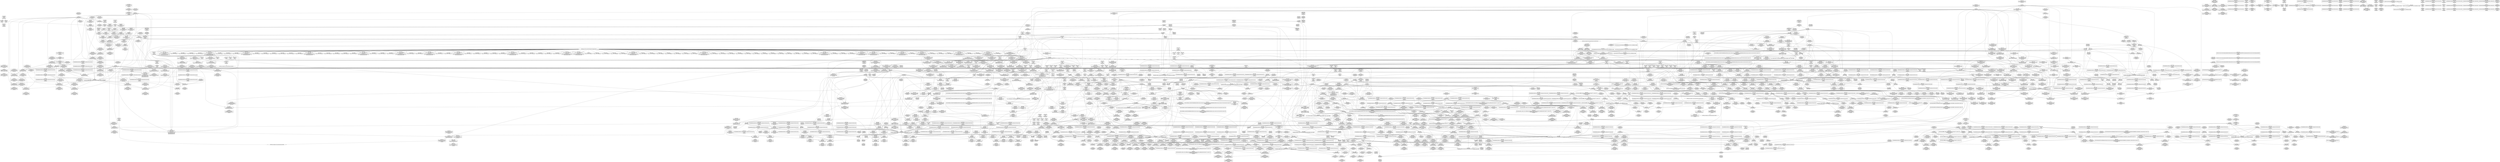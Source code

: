 digraph {
	CE0x4450200 [shape=record,shape=Mrecord,label="{CE0x4450200|ipc_alloc_security:tobool|security/selinux/hooks.c,5084}"]
	CE0x44ba5e0 [shape=record,shape=Mrecord,label="{CE0x44ba5e0|rcu_read_lock:land.lhs.true}"]
	CE0x444ce90 [shape=record,shape=Mrecord,label="{CE0x444ce90|current_sid:do.end|*SummSource*}"]
	CE0x4418a80 [shape=record,shape=Mrecord,label="{CE0x4418a80|kzalloc:tmp2|*SummSink*}"]
	CE0x4441f80 [shape=record,shape=Mrecord,label="{CE0x4441f80|i64_2|*Constant*|*SummSource*}"]
	CE0x44c3180 [shape=record,shape=Mrecord,label="{CE0x44c3180|task_sid:tmp|*SummSink*}"]
	CE0x44f3970 [shape=record,shape=Mrecord,label="{CE0x44f3970|rcu_lock_acquire:map|Function::rcu_lock_acquire&Arg::map::|*SummSource*}"]
	CE0x44366a0 [shape=record,shape=Mrecord,label="{CE0x44366a0|COLLAPSED:_GCMRE___llvm_gcov_ctr98_internal_global_2_x_i64_zeroinitializer:_elem_0:default:}"]
	CE0x4565190 [shape=record,shape=Mrecord,label="{CE0x4565190|__preempt_count_add:do.body|*SummSource*}"]
	CE0x44773f0 [shape=record,shape=Mrecord,label="{CE0x44773f0|avc_has_perm:tsid|Function::avc_has_perm&Arg::tsid::}"]
	CE0x4484d10 [shape=record,shape=Mrecord,label="{CE0x4484d10|__rcu_read_lock:tmp6|include/linux/rcupdate.h,240|*SummSource*}"]
	CE0x44c9b30 [shape=record,shape=Mrecord,label="{CE0x44c9b30|GLOBAL:task_sid|*Constant*}"]
	CE0x44d1dc0 [shape=record,shape=Mrecord,label="{CE0x44d1dc0|_call_void___preempt_count_sub(i32_1)_#10,_!dbg_!27715|include/linux/rcupdate.h,244|*SummSource*}"]
	CE0x44781d0 [shape=record,shape=Mrecord,label="{CE0x44781d0|avc_has_perm:auditdata|Function::avc_has_perm&Arg::auditdata::}"]
	CE0x60eab00 [shape=record,shape=Mrecord,label="{CE0x60eab00|80:_i32,_112:_i8*,_:_CMRE_42,43_}"]
	CE0x44c7730 [shape=record,shape=Mrecord,label="{CE0x44c7730|rcu_read_unlock:tmp4|include/linux/rcupdate.h,933|*SummSink*}"]
	CE0x447a3f0 [shape=record,shape=Mrecord,label="{CE0x447a3f0|i8*_getelementptr_inbounds_(_45_x_i8_,_45_x_i8_*_.str12,_i32_0,_i32_0)|*Constant*|*SummSink*}"]
	CE0x444eec0 [shape=record,shape=Mrecord,label="{CE0x444eec0|current_sid:do.body|*SummSource*}"]
	CE0x4534f90 [shape=record,shape=Mrecord,label="{CE0x4534f90|__rcu_read_lock:tmp1|*SummSource*}"]
	CE0x44896b0 [shape=record,shape=Mrecord,label="{CE0x44896b0|i32_218|*Constant*|*SummSource*}"]
	CE0x44bec10 [shape=record,shape=Mrecord,label="{CE0x44bec10|%struct.ipc_security_struct*_null|*Constant*|*SummSource*}"]
	CE0x4541770 [shape=record,shape=Mrecord,label="{CE0x4541770|_call_void___rcu_read_unlock()_#10,_!dbg_!27734|include/linux/rcupdate.h,937}"]
	CE0x4557af0 [shape=record,shape=Mrecord,label="{CE0x4557af0|__preempt_count_add:tmp1|*SummSource*}"]
	CE0x44c2e10 [shape=record,shape=Mrecord,label="{CE0x44c2e10|_ret_void,_!dbg_!27717|include/linux/rcupdate.h,419|*SummSource*}"]
	CE0x4597860 [shape=record,shape=Mrecord,label="{CE0x4597860|i64*_getelementptr_inbounds_(_4_x_i64_,_4_x_i64_*___llvm_gcov_ctr135,_i64_0,_i64_1)|*Constant*|*SummSource*}"]
	CE0x44c1f60 [shape=record,shape=Mrecord,label="{CE0x44c1f60|task_sid:tmp17|security/selinux/hooks.c,208|*SummSource*}"]
	CE0x44e1a20 [shape=record,shape=Mrecord,label="{CE0x44e1a20|i64*_getelementptr_inbounds_(_11_x_i64_,_11_x_i64_*___llvm_gcov_ctr132,_i64_0,_i64_1)|*Constant*}"]
	CE0x442f370 [shape=record,shape=Mrecord,label="{CE0x442f370|get_current:tmp1|*SummSource*}"]
	CE0x4470be0 [shape=record,shape=Mrecord,label="{CE0x4470be0|current_sid:tmp19|security/selinux/hooks.c,218|*SummSource*}"]
	CE0x4487900 [shape=record,shape=Mrecord,label="{CE0x4487900|ipc_free_security:tmp5|security/selinux/hooks.c,5097|*SummSource*}"]
	CE0x454cdb0 [shape=record,shape=Mrecord,label="{CE0x454cdb0|__preempt_count_add:do.end}"]
	CE0x44abcd0 [shape=record,shape=Mrecord,label="{CE0x44abcd0|ipc_alloc_security:tmp8|security/selinux/hooks.c,5085|*SummSource*}"]
	CE0x44c6480 [shape=record,shape=Mrecord,label="{CE0x44c6480|task_sid:tmp16|security/selinux/hooks.c,208}"]
	CE0x44b6300 [shape=record,shape=Mrecord,label="{CE0x44b6300|i64_6|*Constant*}"]
	CE0x454b300 [shape=record,shape=Mrecord,label="{CE0x454b300|rcu_lock_release:tmp2|*SummSink*}"]
	CE0x45820d0 [shape=record,shape=Mrecord,label="{CE0x45820d0|i64*_getelementptr_inbounds_(_4_x_i64_,_4_x_i64_*___llvm_gcov_ctr135,_i64_0,_i64_0)|*Constant*|*SummSink*}"]
	CE0x44af390 [shape=record,shape=Mrecord,label="{CE0x44af390|rcu_read_lock:tmp17|include/linux/rcupdate.h,882|*SummSink*}"]
	CE0x45560e0 [shape=record,shape=Mrecord,label="{CE0x45560e0|i64*_getelementptr_inbounds_(_4_x_i64_,_4_x_i64_*___llvm_gcov_ctr129,_i64_0,_i64_3)|*Constant*}"]
	CE0x45527d0 [shape=record,shape=Mrecord,label="{CE0x45527d0|i64*_getelementptr_inbounds_(_4_x_i64_,_4_x_i64_*___llvm_gcov_ctr130,_i64_0,_i64_3)|*Constant*|*SummSource*}"]
	CE0x4475b60 [shape=record,shape=Mrecord,label="{CE0x4475b60|selinux_shm_alloc_security:tmp12|security/selinux/hooks.c,5309|*SummSource*}"]
	CE0x4549c90 [shape=record,shape=Mrecord,label="{CE0x4549c90|%struct.lockdep_map*_null|*Constant*|*SummSink*}"]
	CE0x442ae20 [shape=record,shape=Mrecord,label="{CE0x442ae20|80:_i32,_112:_i8*,_:_CMRE_64,65_}"]
	CE0x44891f0 [shape=record,shape=Mrecord,label="{CE0x44891f0|GLOBAL:lockdep_rcu_suspicious|*Constant*}"]
	CE0x44aa8e0 [shape=record,shape=Mrecord,label="{CE0x44aa8e0|i32_32768|*Constant*|*SummSource*}"]
	CE0x44bbfa0 [shape=record,shape=Mrecord,label="{CE0x44bbfa0|GLOBAL:rcu_read_unlock.__warned|Global_var:rcu_read_unlock.__warned|*SummSink*}"]
	CE0x4436050 [shape=record,shape=Mrecord,label="{CE0x4436050|80:_i32,_112:_i8*,_:_CMRE_54,55_}"]
	CE0x4448f70 [shape=record,shape=Mrecord,label="{CE0x4448f70|GLOBAL:ipc_alloc_security|*Constant*|*SummSink*}"]
	CE0x45974e0 [shape=record,shape=Mrecord,label="{CE0x45974e0|i64*_getelementptr_inbounds_(_4_x_i64_,_4_x_i64_*___llvm_gcov_ctr129,_i64_0,_i64_0)|*Constant*}"]
	CE0x448aa80 [shape=record,shape=Mrecord,label="{CE0x448aa80|ipc_alloc_security:tobool|security/selinux/hooks.c,5084|*SummSource*}"]
	CE0x44ead50 [shape=record,shape=Mrecord,label="{CE0x44ead50|task_sid:tmp7|security/selinux/hooks.c,208|*SummSource*}"]
	CE0x4474e80 [shape=record,shape=Mrecord,label="{CE0x4474e80|selinux_shm_alloc_security:tmp11|security/selinux/hooks.c,5307|*SummSink*}"]
	CE0x447d620 [shape=record,shape=Mrecord,label="{CE0x447d620|i64*_getelementptr_inbounds_(_9_x_i64_,_9_x_i64_*___llvm_gcov_ctr310,_i64_0,_i64_8)|*Constant*|*SummSource*}"]
	CE0x4534f20 [shape=record,shape=Mrecord,label="{CE0x4534f20|__rcu_read_lock:tmp1}"]
	CE0x44b2800 [shape=record,shape=Mrecord,label="{CE0x44b2800|rcu_read_unlock:tobool1|include/linux/rcupdate.h,933|*SummSource*}"]
	CE0x4585e00 [shape=record,shape=Mrecord,label="{CE0x4585e00|__preempt_count_add:tmp}"]
	CE0x4499ef0 [shape=record,shape=Mrecord,label="{CE0x4499ef0|current_sid:call4|security/selinux/hooks.c,218|*SummSource*}"]
	CE0x44b0a70 [shape=record,shape=Mrecord,label="{CE0x44b0a70|rcu_read_lock:tmp20|include/linux/rcupdate.h,882}"]
	CE0x454aa00 [shape=record,shape=Mrecord,label="{CE0x454aa00|i8*_undef|*Constant*|*SummSource*}"]
	CE0x44bc2f0 [shape=record,shape=Mrecord,label="{CE0x44bc2f0|rcu_read_lock:tmp7|include/linux/rcupdate.h,882|*SummSink*}"]
	CE0x4495320 [shape=record,shape=Mrecord,label="{CE0x4495320|__rcu_read_lock:tmp4|include/linux/rcupdate.h,239|*SummSource*}"]
	CE0x448bfc0 [shape=record,shape=Mrecord,label="{CE0x448bfc0|ipc_alloc_security:tmp4|security/selinux/hooks.c,5084|*SummSource*}"]
	CE0x447b7e0 [shape=record,shape=Mrecord,label="{CE0x447b7e0|i64*_getelementptr_inbounds_(_9_x_i64_,_9_x_i64_*___llvm_gcov_ctr310,_i64_0,_i64_6)|*Constant*|*SummSink*}"]
	CE0x444ed50 [shape=record,shape=Mrecord,label="{CE0x444ed50|current_sid:do.body}"]
	CE0x44a2690 [shape=record,shape=Mrecord,label="{CE0x44a2690|i64*_getelementptr_inbounds_(_2_x_i64_,_2_x_i64_*___llvm_gcov_ctr98,_i64_0,_i64_0)|*Constant*}"]
	CE0x44a2ac0 [shape=record,shape=Mrecord,label="{CE0x44a2ac0|task_sid:tmp|*SummSource*}"]
	CE0x44b6700 [shape=record,shape=Mrecord,label="{CE0x44b6700|i64_7|*Constant*}"]
	CE0x4544c00 [shape=record,shape=Mrecord,label="{CE0x4544c00|__rcu_read_lock:tmp}"]
	CE0x444a9e0 [shape=record,shape=Mrecord,label="{CE0x444a9e0|_ret_i32_%retval.0,_!dbg_!27746|security/selinux/hooks.c,5314|*SummSource*}"]
	CE0x448f5b0 [shape=record,shape=Mrecord,label="{CE0x448f5b0|%struct.ipc_security_struct*_null|*Constant*}"]
	CE0x44e8f90 [shape=record,shape=Mrecord,label="{CE0x44e8f90|rcu_read_lock:land.lhs.true2|*SummSource*}"]
	CE0x449a440 [shape=record,shape=Mrecord,label="{CE0x449a440|get_current:entry}"]
	CE0x44ddc50 [shape=record,shape=Mrecord,label="{CE0x44ddc50|cred_sid:sid|security/selinux/hooks.c,197|*SummSource*}"]
	"CONST[source:0(mediator),value:2(dynamic)][purpose:{object}]"
	CE0x449de80 [shape=record,shape=Mrecord,label="{CE0x449de80|_call_void_mcount()_#3|*SummSink*}"]
	CE0x4433770 [shape=record,shape=Mrecord,label="{CE0x4433770|current_sid:tmp4|security/selinux/hooks.c,218}"]
	CE0x444bc10 [shape=record,shape=Mrecord,label="{CE0x444bc10|GLOBAL:__llvm_gcov_ctr301|Global_var:__llvm_gcov_ctr301|*SummSink*}"]
	CE0x458c530 [shape=record,shape=Mrecord,label="{CE0x458c530|_call_void_mcount()_#3}"]
	CE0x444f5f0 [shape=record,shape=Mrecord,label="{CE0x444f5f0|get_current:tmp4|./arch/x86/include/asm/current.h,14}"]
	CE0x4499890 [shape=record,shape=Mrecord,label="{CE0x4499890|current_sid:tmp20|security/selinux/hooks.c,218|*SummSink*}"]
	CE0x448ae60 [shape=record,shape=Mrecord,label="{CE0x448ae60|i64*_getelementptr_inbounds_(_11_x_i64_,_11_x_i64_*___llvm_gcov_ctr125,_i64_0,_i64_1)|*Constant*}"]
	CE0x44b8980 [shape=record,shape=Mrecord,label="{CE0x44b8980|GLOBAL:__llvm_gcov_ctr132|Global_var:__llvm_gcov_ctr132|*SummSource*}"]
	CE0x44bb370 [shape=record,shape=Mrecord,label="{CE0x44bb370|rcu_lock_acquire:entry|*SummSource*}"]
	CE0x4433e70 [shape=record,shape=Mrecord,label="{CE0x4433e70|current_sid:tmp12|security/selinux/hooks.c,218|*SummSink*}"]
	CE0x44d4870 [shape=record,shape=Mrecord,label="{CE0x44d4870|i64_2|*Constant*}"]
	CE0x44507d0 [shape=record,shape=Mrecord,label="{CE0x44507d0|i64*_getelementptr_inbounds_(_9_x_i64_,_9_x_i64_*___llvm_gcov_ctr310,_i64_0,_i64_3)|*Constant*|*SummSink*}"]
	CE0x454e300 [shape=record,shape=Mrecord,label="{CE0x454e300|i64*_getelementptr_inbounds_(_4_x_i64_,_4_x_i64_*___llvm_gcov_ctr133,_i64_0,_i64_2)|*Constant*|*SummSink*}"]
	CE0x44e8e80 [shape=record,shape=Mrecord,label="{CE0x44e8e80|rcu_read_lock:land.lhs.true2}"]
	CE0x4450450 [shape=record,shape=Mrecord,label="{CE0x4450450|i64*_getelementptr_inbounds_(_9_x_i64_,_9_x_i64_*___llvm_gcov_ctr310,_i64_0,_i64_3)|*Constant*|*SummSource*}"]
	CE0x44ba000 [shape=record,shape=Mrecord,label="{CE0x44ba000|rcu_read_lock:tmp5|include/linux/rcupdate.h,882|*SummSink*}"]
	CE0x44f0c40 [shape=record,shape=Mrecord,label="{CE0x44f0c40|i64*_getelementptr_inbounds_(_13_x_i64_,_13_x_i64_*___llvm_gcov_ctr126,_i64_0,_i64_10)|*Constant*|*SummSink*}"]
	CE0x4532e70 [shape=record,shape=Mrecord,label="{CE0x4532e70|i64*_getelementptr_inbounds_(_11_x_i64_,_11_x_i64_*___llvm_gcov_ctr132,_i64_0,_i64_0)|*Constant*|*SummSource*}"]
	CE0x44a0710 [shape=record,shape=Mrecord,label="{CE0x44a0710|current_sid:tmp23|security/selinux/hooks.c,218}"]
	CE0x442f3e0 [shape=record,shape=Mrecord,label="{CE0x442f3e0|get_current:tmp1|*SummSink*}"]
	CE0x442e170 [shape=record,shape=Mrecord,label="{CE0x442e170|80:_i32,_112:_i8*,_:_CMRE_128,136_|*MultipleSource*|Function::selinux_shm_alloc_security&Arg::shp::|security/selinux/hooks.c,5298}"]
	CE0x44a3610 [shape=record,shape=Mrecord,label="{CE0x44a3610|i64_1|*Constant*}"]
	CE0x44ba9c0 [shape=record,shape=Mrecord,label="{CE0x44ba9c0|rcu_read_unlock:tmp7|include/linux/rcupdate.h,933}"]
	CE0x444f160 [shape=record,shape=Mrecord,label="{CE0x444f160|selinux_shm_alloc_security:type|security/selinux/hooks.c,5304|*SummSource*}"]
	CE0x442a520 [shape=record,shape=Mrecord,label="{CE0x442a520|80:_i32,_112:_i8*,_:_CMRE_45,46_}"]
	CE0x44914f0 [shape=record,shape=Mrecord,label="{CE0x44914f0|current_sid:tmp11|security/selinux/hooks.c,218|*SummSource*}"]
	CE0x44784d0 [shape=record,shape=Mrecord,label="{CE0x44784d0|selinux_shm_alloc_security:u|security/selinux/hooks.c,5305|*SummSink*}"]
	CE0x44e34e0 [shape=record,shape=Mrecord,label="{CE0x44e34e0|task_sid:tmp6|security/selinux/hooks.c,208|*SummSource*}"]
	CE0x44a56a0 [shape=record,shape=Mrecord,label="{CE0x44a56a0|_call_void_mcount()_#3|*SummSource*}"]
	CE0x44f6c50 [shape=record,shape=Mrecord,label="{CE0x44f6c50|task_sid:tmp9|security/selinux/hooks.c,208}"]
	CE0x45324b0 [shape=record,shape=Mrecord,label="{CE0x45324b0|rcu_read_unlock:tmp14|include/linux/rcupdate.h,933}"]
	CE0x4498230 [shape=record,shape=Mrecord,label="{CE0x4498230|task_sid:tmp27|security/selinux/hooks.c,208|*SummSource*}"]
	CE0x44b4490 [shape=record,shape=Mrecord,label="{CE0x44b4490|i64_4|*Constant*}"]
	CE0x44c3a60 [shape=record,shape=Mrecord,label="{CE0x44c3a60|i32_77|*Constant*}"]
	CE0x4534090 [shape=record,shape=Mrecord,label="{CE0x4534090|rcu_lock_acquire:tmp2|*SummSink*}"]
	CE0x4579c00 [shape=record,shape=Mrecord,label="{CE0x4579c00|__preempt_count_add:tmp7|./arch/x86/include/asm/preempt.h,73|*SummSource*}"]
	CE0x44af320 [shape=record,shape=Mrecord,label="{CE0x44af320|rcu_read_lock:tmp17|include/linux/rcupdate.h,882|*SummSource*}"]
	CE0x4567ae0 [shape=record,shape=Mrecord,label="{CE0x4567ae0|__rcu_read_unlock:tmp2|*SummSource*}"]
	CE0x44d2300 [shape=record,shape=Mrecord,label="{CE0x44d2300|rcu_read_unlock:tmp3}"]
	CE0x44887d0 [shape=record,shape=Mrecord,label="{CE0x44887d0|ipc_free_security:tmp6|security/selinux/hooks.c,5099}"]
	CE0x44d3050 [shape=record,shape=Mrecord,label="{CE0x44d3050|rcu_read_unlock:tmp16|include/linux/rcupdate.h,933}"]
	CE0x4567700 [shape=record,shape=Mrecord,label="{CE0x4567700|__rcu_read_unlock:tmp|*SummSource*}"]
	CE0x4430ae0 [shape=record,shape=Mrecord,label="{CE0x4430ae0|selinux_shm_alloc_security:tmp6|security/selinux/hooks.c,5300|*SummSink*}"]
	CE0x4498580 [shape=record,shape=Mrecord,label="{CE0x4498580|task_sid:tmp27|security/selinux/hooks.c,208|*SummSink*}"]
	CE0x4418fd0 [shape=record,shape=Mrecord,label="{CE0x4418fd0|i64_3|*Constant*|*SummSource*}"]
	CE0x4486fa0 [shape=record,shape=Mrecord,label="{CE0x4486fa0|cred_sid:tmp3|*SummSource*}"]
	CE0x44883f0 [shape=record,shape=Mrecord,label="{CE0x44883f0|ipc_free_security:tmp4|*LoadInst*|security/selinux/hooks.c,5097|*SummSink*}"]
	CE0x4477670 [shape=record,shape=Mrecord,label="{CE0x4477670|avc_has_perm:tsid|Function::avc_has_perm&Arg::tsid::|*SummSink*}"]
	CE0x44e8a50 [shape=record,shape=Mrecord,label="{CE0x44e8a50|i8*_getelementptr_inbounds_(_25_x_i8_,_25_x_i8_*_.str3,_i32_0,_i32_0)|*Constant*}"]
	CE0x4431280 [shape=record,shape=Mrecord,label="{CE0x4431280|80:_i32,_112:_i8*,_:_CMRE_80,84_|*MultipleSource*|Function::selinux_shm_alloc_security&Arg::shp::|security/selinux/hooks.c,5298}"]
	CE0x44e06b0 [shape=record,shape=Mrecord,label="{CE0x44e06b0|i32_0|*Constant*}"]
	CE0x449eac0 [shape=record,shape=Mrecord,label="{CE0x449eac0|i64_6|*Constant*}"]
	CE0x4452ac0 [shape=record,shape=Mrecord,label="{CE0x4452ac0|i64_4|*Constant*|*SummSource*}"]
	CE0x444b3c0 [shape=record,shape=Mrecord,label="{CE0x444b3c0|current_sid:tmp12|security/selinux/hooks.c,218}"]
	CE0x4531e00 [shape=record,shape=Mrecord,label="{CE0x4531e00|rcu_lock_release:tmp1|*SummSource*}"]
	CE0x44484a0 [shape=record,shape=Mrecord,label="{CE0x44484a0|80:_i32,_112:_i8*,_:_CMRE_35,36_}"]
	CE0x44ea2f0 [shape=record,shape=Mrecord,label="{CE0x44ea2f0|task_sid:tmp12|security/selinux/hooks.c,208}"]
	CE0x457f2c0 [shape=record,shape=Mrecord,label="{CE0x457f2c0|__rcu_read_unlock:tmp4|include/linux/rcupdate.h,244}"]
	CE0x4543d60 [shape=record,shape=Mrecord,label="{CE0x4543d60|i64*_getelementptr_inbounds_(_4_x_i64_,_4_x_i64_*___llvm_gcov_ctr134,_i64_0,_i64_3)|*Constant*}"]
	CE0x449fff0 [shape=record,shape=Mrecord,label="{CE0x449fff0|current_sid:security|security/selinux/hooks.c,218}"]
	CE0x44aeb80 [shape=record,shape=Mrecord,label="{CE0x44aeb80|i8*_getelementptr_inbounds_(_42_x_i8_,_42_x_i8_*_.str46,_i32_0,_i32_0)|*Constant*|*SummSink*}"]
	CE0x44ea7c0 [shape=record,shape=Mrecord,label="{CE0x44ea7c0|rcu_read_lock:if.then}"]
	CE0x44c9610 [shape=record,shape=Mrecord,label="{CE0x44c9610|ipc_alloc_security:tmp9|security/selinux/hooks.c,5087}"]
	CE0x4445d20 [shape=record,shape=Mrecord,label="{CE0x4445d20|ipc_alloc_security:entry|*SummSource*}"]
	CE0x44cb390 [shape=record,shape=Mrecord,label="{CE0x44cb390|i64*_getelementptr_inbounds_(_6_x_i64_,_6_x_i64_*___llvm_gcov_ctr301,_i64_0,_i64_3)|*Constant*|*SummSink*}"]
	CE0x44d51d0 [shape=record,shape=Mrecord,label="{CE0x44d51d0|i64_1|*Constant*}"]
	CE0x447d1d0 [shape=record,shape=Mrecord,label="{CE0x447d1d0|i64*_getelementptr_inbounds_(_9_x_i64_,_9_x_i64_*___llvm_gcov_ctr310,_i64_0,_i64_8)|*Constant*}"]
	CE0x44c29b0 [shape=record,shape=Mrecord,label="{CE0x44c29b0|rcu_read_lock:entry|*SummSource*}"]
	CE0x44d9ed0 [shape=record,shape=Mrecord,label="{CE0x44d9ed0|task_sid:do.end6|*SummSource*}"]
	CE0x44d4060 [shape=record,shape=Mrecord,label="{CE0x44d4060|_ret_i8*_%call,_!dbg_!27714|include/linux/slab.h,429|*SummSink*}"]
	CE0x4496720 [shape=record,shape=Mrecord,label="{CE0x4496720|i64*_getelementptr_inbounds_(_6_x_i64_,_6_x_i64_*___llvm_gcov_ctr301,_i64_0,_i64_5)|*Constant*|*SummSink*}"]
	CE0x44be410 [shape=record,shape=Mrecord,label="{CE0x44be410|i32_-12|*Constant*|*SummSource*}"]
	CE0x44f5c70 [shape=record,shape=Mrecord,label="{CE0x44f5c70|task_sid:bb|*SummSource*}"]
	CE0x44c66d0 [shape=record,shape=Mrecord,label="{CE0x44c66d0|task_sid:tmp17|security/selinux/hooks.c,208}"]
	CE0x44c3330 [shape=record,shape=Mrecord,label="{CE0x44c3330|cred_sid:tmp2}"]
	CE0x447e440 [shape=record,shape=Mrecord,label="{CE0x447e440|selinux_shm_alloc_security:tmp17|security/selinux/hooks.c,5310|*SummSink*}"]
	CE0x4430590 [shape=record,shape=Mrecord,label="{CE0x4430590|selinux_shm_alloc_security:tmp3|security/selinux/hooks.c,5299|*SummSource*}"]
	CE0x44daf10 [shape=record,shape=Mrecord,label="{CE0x44daf10|_ret_i32_%tmp6,_!dbg_!27716|security/selinux/hooks.c,197|*SummSource*}"]
	CE0x4456490 [shape=record,shape=Mrecord,label="{CE0x4456490|0:_i8,_8:_i32,_24:_%struct.selinux_audit_data*,_:_SCMRE_0,1_|*MultipleSource*|security/selinux/hooks.c, 5294|security/selinux/hooks.c,5304}"]
	CE0x453f4b0 [shape=record,shape=Mrecord,label="{CE0x453f4b0|i64*_getelementptr_inbounds_(_11_x_i64_,_11_x_i64_*___llvm_gcov_ctr132,_i64_0,_i64_10)|*Constant*|*SummSink*}"]
	CE0x44b7f40 [shape=record,shape=Mrecord,label="{CE0x44b7f40|rcu_read_lock:tmp16|include/linux/rcupdate.h,882}"]
	CE0x44bcdc0 [shape=record,shape=Mrecord,label="{CE0x44bcdc0|ipc_alloc_security:call1|security/selinux/hooks.c,5087|*SummSink*}"]
	CE0x444d280 [shape=record,shape=Mrecord,label="{CE0x444d280|GLOBAL:current_task|Global_var:current_task|*SummSource*}"]
	CE0x44259d0 [shape=record,shape=Mrecord,label="{CE0x44259d0|i8*_getelementptr_inbounds_(_25_x_i8_,_25_x_i8_*_.str3,_i32_0,_i32_0)|*Constant*}"]
	CE0x44b1a70 [shape=record,shape=Mrecord,label="{CE0x44b1a70|rcu_read_lock:tmp22|include/linux/rcupdate.h,884}"]
	CE0x4542530 [shape=record,shape=Mrecord,label="{CE0x4542530|_ret_void,_!dbg_!27717|include/linux/rcupdate.h,245}"]
	CE0x44da740 [shape=record,shape=Mrecord,label="{CE0x44da740|i64*_getelementptr_inbounds_(_2_x_i64_,_2_x_i64_*___llvm_gcov_ctr182,_i64_0,_i64_1)|*Constant*|*SummSink*}"]
	CE0x4566f70 [shape=record,shape=Mrecord,label="{CE0x4566f70|__rcu_read_unlock:tmp1|*SummSource*}"]
	CE0x453f400 [shape=record,shape=Mrecord,label="{CE0x453f400|i64*_getelementptr_inbounds_(_11_x_i64_,_11_x_i64_*___llvm_gcov_ctr132,_i64_0,_i64_10)|*Constant*|*SummSource*}"]
	CE0x44de1a0 [shape=record,shape=Mrecord,label="{CE0x44de1a0|__preempt_count_add:val|Function::__preempt_count_add&Arg::val::|*SummSource*}"]
	CE0x44e6d80 [shape=record,shape=Mrecord,label="{CE0x44e6d80|task_sid:tmp21|security/selinux/hooks.c,208}"]
	CE0x4496330 [shape=record,shape=Mrecord,label="{CE0x4496330|ipc_alloc_security:retval.0|*SummSink*}"]
	CE0x4492690 [shape=record,shape=Mrecord,label="{CE0x4492690|current_sid:tmp15|security/selinux/hooks.c,218|*SummSink*}"]
	CE0x44da630 [shape=record,shape=Mrecord,label="{CE0x44da630|i64*_getelementptr_inbounds_(_2_x_i64_,_2_x_i64_*___llvm_gcov_ctr182,_i64_0,_i64_1)|*Constant*|*SummSource*}"]
	CE0x4552ba0 [shape=record,shape=Mrecord,label="{CE0x4552ba0|rcu_lock_acquire:tmp6|*SummSource*}"]
	CE0x441d9d0 [shape=record,shape=Mrecord,label="{CE0x441d9d0|selinux_shm_alloc_security:if.then|*SummSource*}"]
	CE0x4436220 [shape=record,shape=Mrecord,label="{CE0x4436220|80:_i32,_112:_i8*,_:_CMRE_56,57_}"]
	CE0x447ae90 [shape=record,shape=Mrecord,label="{CE0x447ae90|current_sid:tmp17|security/selinux/hooks.c,218|*SummSink*}"]
	CE0x4432ec0 [shape=record,shape=Mrecord,label="{CE0x4432ec0|current_sid:tobool1|security/selinux/hooks.c,218}"]
	CE0x4471f10 [shape=record,shape=Mrecord,label="{CE0x4471f10|i32_3|*Constant*|*SummSource*}"]
	CE0x449afc0 [shape=record,shape=Mrecord,label="{CE0x449afc0|ipc_free_security:security1|security/selinux/hooks.c,5098}"]
	CE0x456ac70 [shape=record,shape=Mrecord,label="{CE0x456ac70|__preempt_count_sub:do.body|*SummSource*}"]
	CE0x44c1230 [shape=record,shape=Mrecord,label="{CE0x44c1230|ipc_alloc_security:tmp6|security/selinux/hooks.c,5084}"]
	CE0x4496fe0 [shape=record,shape=Mrecord,label="{CE0x4496fe0|ipc_free_security:bb}"]
	CE0x443d980 [shape=record,shape=Mrecord,label="{CE0x443d980|80:_i32,_112:_i8*,_:_CMRE_112,120_|*MultipleSource*|Function::selinux_shm_alloc_security&Arg::shp::|security/selinux/hooks.c,5298}"]
	CE0x447f180 [shape=record,shape=Mrecord,label="{CE0x447f180|ipc_free_security:entry}"]
	CE0x4444530 [shape=record,shape=Mrecord,label="{CE0x4444530|current_sid:tmp14|security/selinux/hooks.c,218|*SummSource*}"]
	CE0x44193f0 [shape=record,shape=Mrecord,label="{CE0x44193f0|get_current:tmp2|*SummSink*}"]
	CE0x447e820 [shape=record,shape=Mrecord,label="{CE0x447e820|selinux_shm_alloc_security:shm_perm9|security/selinux/hooks.c,5310|*SummSource*}"]
	CE0x4442a90 [shape=record,shape=Mrecord,label="{CE0x4442a90|80:_i32,_112:_i8*,_:_CMRE_15,16_}"]
	CE0x4479690 [shape=record,shape=Mrecord,label="{CE0x4479690|kmalloc:call|include/linux/slab.h,429|*SummSource*}"]
	CE0x44dce40 [shape=record,shape=Mrecord,label="{CE0x44dce40|cred_sid:security|security/selinux/hooks.c,196}"]
	CE0x44d2d90 [shape=record,shape=Mrecord,label="{CE0x44d2d90|i64*_getelementptr_inbounds_(_4_x_i64_,_4_x_i64_*___llvm_gcov_ctr130,_i64_0,_i64_2)|*Constant*|*SummSource*}"]
	CE0x44c71d0 [shape=record,shape=Mrecord,label="{CE0x44c71d0|_call_void_mcount()_#3|*SummSink*}"]
	CE0x4490790 [shape=record,shape=Mrecord,label="{CE0x4490790|kmalloc:size|Function::kmalloc&Arg::size::}"]
	CE0x44f2880 [shape=record,shape=Mrecord,label="{CE0x44f2880|GLOBAL:rcu_read_lock.__warned|Global_var:rcu_read_lock.__warned|*SummSource*}"]
	CE0x4531d90 [shape=record,shape=Mrecord,label="{CE0x4531d90|rcu_lock_release:tmp1}"]
	CE0x4486000 [shape=record,shape=Mrecord,label="{CE0x4486000|GLOBAL:kfree|*Constant*|*SummSource*}"]
	CE0x453e7c0 [shape=record,shape=Mrecord,label="{CE0x453e7c0|rcu_read_unlock:tmp20|include/linux/rcupdate.h,933|*SummSource*}"]
	CE0x44f1fb0 [shape=record,shape=Mrecord,label="{CE0x44f1fb0|task_sid:tmp26|security/selinux/hooks.c,208}"]
	CE0x4532340 [shape=record,shape=Mrecord,label="{CE0x4532340|rcu_read_unlock:tmp13|include/linux/rcupdate.h,933|*SummSink*}"]
	CE0x44da160 [shape=record,shape=Mrecord,label="{CE0x44da160|i64*_getelementptr_inbounds_(_11_x_i64_,_11_x_i64_*___llvm_gcov_ctr127,_i64_0,_i64_1)|*Constant*|*SummSink*}"]
	CE0x44e7d40 [shape=record,shape=Mrecord,label="{CE0x44e7d40|i8_1|*Constant*}"]
	CE0x44a3080 [shape=record,shape=Mrecord,label="{CE0x44a3080|task_sid:if.then|*SummSource*}"]
	CE0x44c1b30 [shape=record,shape=Mrecord,label="{CE0x44c1b30|task_sid:tmp16|security/selinux/hooks.c,208|*SummSource*}"]
	CE0x4470e90 [shape=record,shape=Mrecord,label="{CE0x4470e90|i64*_getelementptr_inbounds_(_11_x_i64_,_11_x_i64_*___llvm_gcov_ctr125,_i64_0,_i64_10)|*Constant*|*SummSource*}"]
	CE0x449b6f0 [shape=record,shape=Mrecord,label="{CE0x449b6f0|i8*_null|*Constant*|*SummSink*}"]
	CE0x4455e30 [shape=record,shape=Mrecord,label="{CE0x4455e30|current_sid:tmp16|security/selinux/hooks.c,218|*SummSink*}"]
	CE0x44a62d0 [shape=record,shape=Mrecord,label="{CE0x44a62d0|_ret_void,_!dbg_!27735|include/linux/rcupdate.h,884}"]
	CE0x44dc400 [shape=record,shape=Mrecord,label="{CE0x44dc400|kmalloc:bb|*SummSource*}"]
	CE0x4473020 [shape=record,shape=Mrecord,label="{CE0x4473020|i32_(i32,_i32,_i16,_i32,_%struct.common_audit_data*)*_bitcast_(i32_(i32,_i32,_i16,_i32,_%struct.common_audit_data.495*)*_avc_has_perm_to_i32_(i32,_i32,_i16,_i32,_%struct.common_audit_data*)*)|*Constant*|*SummSource*}"]
	CE0x4440c20 [shape=record,shape=Mrecord,label="{CE0x4440c20|current_sid:tmp6|security/selinux/hooks.c,218}"]
	CE0x4497d30 [shape=record,shape=Mrecord,label="{CE0x4497d30|i64*_getelementptr_inbounds_(_13_x_i64_,_13_x_i64_*___llvm_gcov_ctr126,_i64_0,_i64_12)|*Constant*|*SummSource*}"]
	CE0x4496ac0 [shape=record,shape=Mrecord,label="{CE0x4496ac0|ipc_alloc_security:tmp12|security/selinux/hooks.c,5093|*SummSource*}"]
	CE0x444c100 [shape=record,shape=Mrecord,label="{CE0x444c100|i64*_getelementptr_inbounds_(_11_x_i64_,_11_x_i64_*___llvm_gcov_ctr125,_i64_0,_i64_6)|*Constant*|*SummSink*}"]
	CE0x44b9d80 [shape=record,shape=Mrecord,label="{CE0x44b9d80|rcu_read_lock:tmp5|include/linux/rcupdate.h,882|*SummSource*}"]
	CE0x4454730 [shape=record,shape=Mrecord,label="{CE0x4454730|i8_4|*Constant*|*SummSource*}"]
	CE0x443c8d0 [shape=record,shape=Mrecord,label="{CE0x443c8d0|80:_i32,_112:_i8*,_:_CMRE_41,42_}"]
	CE0x45576a0 [shape=record,shape=Mrecord,label="{CE0x45576a0|rcu_lock_acquire:bb|*SummSink*}"]
	CE0x44a4250 [shape=record,shape=Mrecord,label="{CE0x44a4250|GLOBAL:__llvm_gcov_ctr126|Global_var:__llvm_gcov_ctr126}"]
	CE0x444f2f0 [shape=record,shape=Mrecord,label="{CE0x444f2f0|selinux_shm_alloc_security:type|security/selinux/hooks.c,5304|*SummSink*}"]
	CE0x44a19d0 [shape=record,shape=Mrecord,label="{CE0x44a19d0|get_current:tmp|*SummSource*}"]
	CE0x4568040 [shape=record,shape=Mrecord,label="{CE0x4568040|rcu_lock_acquire:bb}"]
	CE0x44af870 [shape=record,shape=Mrecord,label="{CE0x44af870|rcu_read_lock:tmp18|include/linux/rcupdate.h,882|*SummSource*}"]
	CE0x4436ae0 [shape=record,shape=Mrecord,label="{CE0x4436ae0|_ret_%struct.task_struct*_%tmp4,_!dbg_!27714|./arch/x86/include/asm/current.h,14|*SummSource*}"]
	CE0x44e58b0 [shape=record,shape=Mrecord,label="{CE0x44e58b0|GLOBAL:lockdep_rcu_suspicious|*Constant*}"]
	CE0x44313d0 [shape=record,shape=Mrecord,label="{CE0x44313d0|80:_i32,_112:_i8*,_:_CMRE_84,88_|*MultipleSource*|Function::selinux_shm_alloc_security&Arg::shp::|security/selinux/hooks.c,5298}"]
	CE0x44c3bf0 [shape=record,shape=Mrecord,label="{CE0x44c3bf0|_call_void___rcu_read_lock()_#10,_!dbg_!27710|include/linux/rcupdate.h,879|*SummSink*}"]
	CE0x444de50 [shape=record,shape=Mrecord,label="{CE0x444de50|task_sid:task|Function::task_sid&Arg::task::}"]
	CE0x44b56f0 [shape=record,shape=Mrecord,label="{CE0x44b56f0|rcu_read_lock:tmp11|include/linux/rcupdate.h,882|*SummSink*}"]
	CE0x44d2f40 [shape=record,shape=Mrecord,label="{CE0x44d2f40|i64*_getelementptr_inbounds_(_4_x_i64_,_4_x_i64_*___llvm_gcov_ctr130,_i64_0,_i64_2)|*Constant*|*SummSink*}"]
	CE0x44a9990 [shape=record,shape=Mrecord,label="{CE0x44a9990|i64_1|*Constant*}"]
	CE0x4471020 [shape=record,shape=Mrecord,label="{CE0x4471020|current_sid:tmp20|security/selinux/hooks.c,218}"]
	CE0x44b31d0 [shape=record,shape=Mrecord,label="{CE0x44b31d0|_call_void_mcount()_#3|*SummSource*}"]
	CE0x44ad640 [shape=record,shape=Mrecord,label="{CE0x44ad640|i8*_getelementptr_inbounds_(_25_x_i8_,_25_x_i8_*_.str45,_i32_0,_i32_0)|*Constant*}"]
	CE0x4440e70 [shape=record,shape=Mrecord,label="{CE0x4440e70|ipc_free_security:tmp2|*SummSink*}"]
	CE0x4491f80 [shape=record,shape=Mrecord,label="{CE0x4491f80|ipc_alloc_security:tmp3|security/selinux/hooks.c,5084|*SummSink*}"]
	CE0x4578f60 [shape=record,shape=Mrecord,label="{CE0x4578f60|__preempt_count_sub:tmp|*SummSource*}"]
	CE0x5f6a790 [shape=record,shape=Mrecord,label="{CE0x5f6a790|selinux_shm_alloc_security:tmp1|*SummSink*}"]
	CE0x449acb0 [shape=record,shape=Mrecord,label="{CE0x449acb0|current_sid:cred|security/selinux/hooks.c,218|*SummSource*}"]
	CE0x4487ec0 [shape=record,shape=Mrecord,label="{CE0x4487ec0|ipc_free_security:security|security/selinux/hooks.c,5097|*SummSink*}"]
	CE0x44e6fe0 [shape=record,shape=Mrecord,label="{CE0x44e6fe0|task_sid:tmp20|security/selinux/hooks.c,208|*SummSink*}"]
	CE0x44d7cb0 [shape=record,shape=Mrecord,label="{CE0x44d7cb0|task_sid:do.end}"]
	CE0x45793c0 [shape=record,shape=Mrecord,label="{CE0x45793c0|__preempt_count_sub:tmp|*SummSink*}"]
	CE0x44b5a10 [shape=record,shape=Mrecord,label="{CE0x44b5a10|rcu_read_lock:tmp12|include/linux/rcupdate.h,882|*SummSource*}"]
	CE0x44d3ca0 [shape=record,shape=Mrecord,label="{CE0x44d3ca0|kmalloc:flags|Function::kmalloc&Arg::flags::|*SummSink*}"]
	CE0x44c5f10 [shape=record,shape=Mrecord,label="{CE0x44c5f10|task_sid:tmp14|security/selinux/hooks.c,208}"]
	"CONST[source:0(mediator),value:2(dynamic)][purpose:{subject}][SrcIdx:2]"
	CE0x4538fc0 [shape=record,shape=Mrecord,label="{CE0x4538fc0|rcu_read_unlock:tmp8|include/linux/rcupdate.h,933|*SummSource*}"]
	CE0x44338e0 [shape=record,shape=Mrecord,label="{CE0x44338e0|current_sid:tmp4|security/selinux/hooks.c,218|*SummSink*}"]
	CE0x44c86a0 [shape=record,shape=Mrecord,label="{CE0x44c86a0|GLOBAL:__preempt_count|Global_var:__preempt_count}"]
	CE0x44343e0 [shape=record,shape=Mrecord,label="{CE0x44343e0|kzalloc:flags|Function::kzalloc&Arg::flags::}"]
	CE0x4539cd0 [shape=record,shape=Mrecord,label="{CE0x4539cd0|i64*_getelementptr_inbounds_(_4_x_i64_,_4_x_i64_*___llvm_gcov_ctr133,_i64_0,_i64_1)|*Constant*|*SummSink*}"]
	CE0x44b7dd0 [shape=record,shape=Mrecord,label="{CE0x44b7dd0|rcu_read_lock:tmp15|include/linux/rcupdate.h,882|*SummSink*}"]
	CE0x45376c0 [shape=record,shape=Mrecord,label="{CE0x45376c0|rcu_read_unlock:land.lhs.true}"]
	CE0x44bf320 [shape=record,shape=Mrecord,label="{CE0x44bf320|kzalloc:size|Function::kzalloc&Arg::size::|*SummSink*}"]
	CE0x443bfc0 [shape=record,shape=Mrecord,label="{CE0x443bfc0|i64_1|*Constant*|*SummSource*}"]
	CE0x44a4b70 [shape=record,shape=Mrecord,label="{CE0x44a4b70|i64*_getelementptr_inbounds_(_13_x_i64_,_13_x_i64_*___llvm_gcov_ctr126,_i64_0,_i64_1)|*Constant*}"]
	CE0x4585110 [shape=record,shape=Mrecord,label="{CE0x4585110|__rcu_read_unlock:tmp6|include/linux/rcupdate.h,245}"]
	CE0x44195d0 [shape=record,shape=Mrecord,label="{CE0x44195d0|current_sid:entry|*SummSource*}"]
	CE0x4451e10 [shape=record,shape=Mrecord,label="{CE0x4451e10|_ret_i32_%retval.0,_!dbg_!27728|security/selinux/avc.c,775|*SummSource*}"]
	CE0x44aabe0 [shape=record,shape=Mrecord,label="{CE0x44aabe0|ipc_alloc_security:if.then|*SummSink*}"]
	CE0x44bcc80 [shape=record,shape=Mrecord,label="{CE0x44bcc80|ipc_alloc_security:call1|security/selinux/hooks.c,5087|*SummSource*}"]
	CE0x4438640 [shape=record,shape=Mrecord,label="{CE0x4438640|_call_void_lockdep_rcu_suspicious(i8*_getelementptr_inbounds_(_25_x_i8_,_25_x_i8_*_.str3,_i32_0,_i32_0),_i32_218,_i8*_getelementptr_inbounds_(_45_x_i8_,_45_x_i8_*_.str12,_i32_0,_i32_0))_#10,_!dbg_!27727|security/selinux/hooks.c,218|*SummSource*}"]
	CE0x4537880 [shape=record,shape=Mrecord,label="{CE0x4537880|rcu_read_unlock:land.lhs.true|*SummSink*}"]
	CE0x4485f10 [shape=record,shape=Mrecord,label="{CE0x4485f10|task_sid:if.end|*SummSource*}"]
	CE0x4488cf0 [shape=record,shape=Mrecord,label="{CE0x4488cf0|_call_void_mcount()_#3|*SummSink*}"]
	CE0x45559e0 [shape=record,shape=Mrecord,label="{CE0x45559e0|rcu_lock_acquire:tmp}"]
	CE0x44dd6b0 [shape=record,shape=Mrecord,label="{CE0x44dd6b0|_ret_void,_!dbg_!27717|include/linux/rcupdate.h,240|*SummSource*}"]
	CE0x44dd200 [shape=record,shape=Mrecord,label="{CE0x44dd200|rcu_read_lock:do.end}"]
	CE0x44f6300 [shape=record,shape=Mrecord,label="{CE0x44f6300|GLOBAL:rcu_lock_acquire|*Constant*|*SummSink*}"]
	CE0x44bd770 [shape=record,shape=Mrecord,label="{CE0x44bd770|ipc_alloc_security:tmp11|security/selinux/hooks.c,5090|*SummSink*}"]
	CE0x4456d00 [shape=record,shape=Mrecord,label="{CE0x4456d00|selinux_shm_alloc_security:security|security/selinux/hooks.c,5302|*SummSink*}"]
	CE0x44c1400 [shape=record,shape=Mrecord,label="{CE0x44c1400|ipc_alloc_security:tmp6|security/selinux/hooks.c,5084|*SummSource*}"]
	"CONST[source:0(mediator),value:0(static)][purpose:{operation}]"
	CE0x444d8e0 [shape=record,shape=Mrecord,label="{CE0x444d8e0|current_sid:if.end}"]
	CE0x4494e10 [shape=record,shape=Mrecord,label="{CE0x4494e10|__preempt_count_add:entry|*SummSource*}"]
	CE0x453cea0 [shape=record,shape=Mrecord,label="{CE0x453cea0|i32_934|*Constant*|*SummSource*}"]
	CE0x448d5a0 [shape=record,shape=Mrecord,label="{CE0x448d5a0|kzalloc:or|include/linux/slab.h,578|*SummSource*}"]
	CE0x44e7330 [shape=record,shape=Mrecord,label="{CE0x44e7330|task_sid:tmp21|security/selinux/hooks.c,208|*SummSource*}"]
	CE0x453f8b0 [shape=record,shape=Mrecord,label="{CE0x453f8b0|rcu_read_unlock:tmp22|include/linux/rcupdate.h,935|*SummSource*}"]
	CE0x442e350 [shape=record,shape=Mrecord,label="{CE0x442e350|80:_i32,_112:_i8*,_:_CMRE_136,144_|*MultipleSource*|Function::selinux_shm_alloc_security&Arg::shp::|security/selinux/hooks.c,5298}"]
	CE0x44a6c90 [shape=record,shape=Mrecord,label="{CE0x44a6c90|i32_1|*Constant*}"]
	CE0x4418af0 [shape=record,shape=Mrecord,label="{CE0x4418af0|kzalloc:tmp3}"]
	CE0x449d1a0 [shape=record,shape=Mrecord,label="{CE0x449d1a0|GLOBAL:lock_release|*Constant*|*SummSource*}"]
	CE0x4477920 [shape=record,shape=Mrecord,label="{CE0x4477920|avc_has_perm:tclass|Function::avc_has_perm&Arg::tclass::|*SummSource*}"]
	CE0x4486e50 [shape=record,shape=Mrecord,label="{CE0x4486e50|cred_sid:tmp3}"]
	CE0x4485ca0 [shape=record,shape=Mrecord,label="{CE0x4485ca0|GLOBAL:rcu_read_lock|*Constant*}"]
	CE0x44e7fe0 [shape=record,shape=Mrecord,label="{CE0x44e7fe0|_call_void_lockdep_rcu_suspicious(i8*_getelementptr_inbounds_(_25_x_i8_,_25_x_i8_*_.str3,_i32_0,_i32_0),_i32_208,_i8*_getelementptr_inbounds_(_41_x_i8_,_41_x_i8_*_.str44,_i32_0,_i32_0))_#10,_!dbg_!27732|security/selinux/hooks.c,208}"]
	CE0x447fe70 [shape=record,shape=Mrecord,label="{CE0x447fe70|i64*_getelementptr_inbounds_(_9_x_i64_,_9_x_i64_*___llvm_gcov_ctr310,_i64_0,_i64_7)|*Constant*}"]
	CE0x5612310 [shape=record,shape=Mrecord,label="{CE0x5612310|80:_i32,_112:_i8*,_:_CMRE_12,13_}"]
	CE0x4497a00 [shape=record,shape=Mrecord,label="{CE0x4497a00|task_sid:tmp27|security/selinux/hooks.c,208}"]
	CE0x44952b0 [shape=record,shape=Mrecord,label="{CE0x44952b0|__rcu_read_lock:tmp4|include/linux/rcupdate.h,239}"]
	CE0x4496250 [shape=record,shape=Mrecord,label="{CE0x4496250|ipc_alloc_security:retval.0}"]
	CE0x44c6fd0 [shape=record,shape=Mrecord,label="{CE0x44c6fd0|kmalloc:tmp|*SummSink*}"]
	CE0x44a3af0 [shape=record,shape=Mrecord,label="{CE0x44a3af0|task_sid:do.end6}"]
	CE0x4479890 [shape=record,shape=Mrecord,label="{CE0x4479890|task_sid:tobool4|security/selinux/hooks.c,208}"]
	CE0x444ad60 [shape=record,shape=Mrecord,label="{CE0x444ad60|current_sid:if.end|*SummSink*}"]
	CE0x44b5050 [shape=record,shape=Mrecord,label="{CE0x44b5050|rcu_read_lock:tmp10|include/linux/rcupdate.h,882|*SummSource*}"]
	CE0x447a2c0 [shape=record,shape=Mrecord,label="{CE0x447a2c0|i8*_getelementptr_inbounds_(_45_x_i8_,_45_x_i8_*_.str12,_i32_0,_i32_0)|*Constant*}"]
	CE0x453b050 [shape=record,shape=Mrecord,label="{CE0x453b050|i64*_getelementptr_inbounds_(_11_x_i64_,_11_x_i64_*___llvm_gcov_ctr132,_i64_0,_i64_8)|*Constant*|*SummSink*}"]
	CE0x44c72c0 [shape=record,shape=Mrecord,label="{CE0x44c72c0|i32_32768|*Constant*}"]
	CE0x453eab0 [shape=record,shape=Mrecord,label="{CE0x453eab0|rcu_read_unlock:tmp21|include/linux/rcupdate.h,935}"]
	CE0x4541190 [shape=record,shape=Mrecord,label="{CE0x4541190|GLOBAL:__rcu_read_unlock|*Constant*}"]
	CE0x448c540 [shape=record,shape=Mrecord,label="{CE0x448c540|i64*_getelementptr_inbounds_(_11_x_i64_,_11_x_i64_*___llvm_gcov_ctr125,_i64_0,_i64_8)|*Constant*|*SummSink*}"]
	CE0x4436c50 [shape=record,shape=Mrecord,label="{CE0x4436c50|current_sid:tmp1}"]
	CE0x44dbc20 [shape=record,shape=Mrecord,label="{CE0x44dbc20|rcu_read_unlock:entry|*SummSource*}"]
	CE0x4541e30 [shape=record,shape=Mrecord,label="{CE0x4541e30|GLOBAL:__rcu_read_unlock|*Constant*|*SummSource*}"]
	CE0x4582350 [shape=record,shape=Mrecord,label="{CE0x4582350|COLLAPSED:_GCMRE___llvm_gcov_ctr135_internal_global_4_x_i64_zeroinitializer:_elem_0:default:}"]
	CE0x44bafb0 [shape=record,shape=Mrecord,label="{CE0x44bafb0|i64*_getelementptr_inbounds_(_4_x_i64_,_4_x_i64_*___llvm_gcov_ctr130,_i64_0,_i64_1)|*Constant*|*SummSink*}"]
	CE0x4448dc0 [shape=record,shape=Mrecord,label="{CE0x4448dc0|GLOBAL:ipc_alloc_security|*Constant*}"]
	CE0x453bf50 [shape=record,shape=Mrecord,label="{CE0x453bf50|i64*_getelementptr_inbounds_(_4_x_i64_,_4_x_i64_*___llvm_gcov_ctr133,_i64_0,_i64_1)|*Constant*}"]
	CE0x44296c0 [shape=record,shape=Mrecord,label="{CE0x44296c0|selinux_shm_alloc_security:if.end}"]
	CE0x4565810 [shape=record,shape=Mrecord,label="{CE0x4565810|i64*_getelementptr_inbounds_(_4_x_i64_,_4_x_i64_*___llvm_gcov_ctr129,_i64_0,_i64_0)|*Constant*|*SummSink*}"]
	CE0x4493120 [shape=record,shape=Mrecord,label="{CE0x4493120|i64_8|*Constant*}"]
	CE0x448b0d0 [shape=record,shape=Mrecord,label="{CE0x448b0d0|current_sid:tmp1|*SummSink*}"]
	CE0x4562250 [shape=record,shape=Mrecord,label="{CE0x4562250|GLOBAL:__preempt_count_sub|*Constant*}"]
	CE0x4423da0 [shape=record,shape=Mrecord,label="{CE0x4423da0|80:_i32,_112:_i8*,_:_CMRE_17,18_}"]
	CE0x44c8540 [shape=record,shape=Mrecord,label="{CE0x44c8540|void_(i32*,_i32,_i32*)*_asm_addl_$1,_%gs:$0_,_*m,ri,*m,_dirflag_,_fpsr_,_flags_}"]
	CE0x4441bf0 [shape=record,shape=Mrecord,label="{CE0x4441bf0|selinux_shm_alloc_security:tobool|security/selinux/hooks.c,5299|*SummSource*}"]
	CE0x44485d0 [shape=record,shape=Mrecord,label="{CE0x44485d0|80:_i32,_112:_i8*,_:_CMRE_33,34_}"]
	CE0x44db300 [shape=record,shape=Mrecord,label="{CE0x44db300|GLOBAL:rcu_read_unlock|*Constant*}"]
	CE0x44afe10 [shape=record,shape=Mrecord,label="{CE0x44afe10|_call_void_lockdep_rcu_suspicious(i8*_getelementptr_inbounds_(_25_x_i8_,_25_x_i8_*_.str45,_i32_0,_i32_0),_i32_883,_i8*_getelementptr_inbounds_(_42_x_i8_,_42_x_i8_*_.str46,_i32_0,_i32_0))_#10,_!dbg_!27728|include/linux/rcupdate.h,882}"]
	CE0x44e0c60 [shape=record,shape=Mrecord,label="{CE0x44e0c60|cred_sid:tmp6|security/selinux/hooks.c,197|*SummSource*}"]
	CE0x448c240 [shape=record,shape=Mrecord,label="{CE0x448c240|ipc_alloc_security:tmp5|security/selinux/hooks.c,5084}"]
	CE0x44b3060 [shape=record,shape=Mrecord,label="{CE0x44b3060|GLOBAL:rcu_lock_map|Global_var:rcu_lock_map|*SummSource*}"]
	CE0x457e990 [shape=record,shape=Mrecord,label="{CE0x457e990|__preempt_count_add:tmp|*SummSink*}"]
	CE0x442af50 [shape=record,shape=Mrecord,label="{CE0x442af50|80:_i32,_112:_i8*,_:_CMRE_65,66_}"]
	CE0x4562080 [shape=record,shape=Mrecord,label="{CE0x4562080|_call_void___preempt_count_sub(i32_1)_#10,_!dbg_!27715|include/linux/rcupdate.h,244|*SummSink*}"]
	CE0x4491790 [shape=record,shape=Mrecord,label="{CE0x4491790|task_sid:call|security/selinux/hooks.c,208|*SummSink*}"]
	CE0x442f7e0 [shape=record,shape=Mrecord,label="{CE0x442f7e0|i64*_getelementptr_inbounds_(_2_x_i64_,_2_x_i64_*___llvm_gcov_ctr98,_i64_0,_i64_1)|*Constant*}"]
	CE0x44bf250 [shape=record,shape=Mrecord,label="{CE0x44bf250|kzalloc:size|Function::kzalloc&Arg::size::|*SummSource*}"]
	CE0x44a5430 [shape=record,shape=Mrecord,label="{CE0x44a5430|_call_void_rcu_read_lock()_#10,_!dbg_!27712|security/selinux/hooks.c,207}"]
	CE0x45335c0 [shape=record,shape=Mrecord,label="{CE0x45335c0|rcu_read_unlock:tmp5|include/linux/rcupdate.h,933|*SummSource*}"]
	CE0x454b190 [shape=record,shape=Mrecord,label="{CE0x454b190|i64*_getelementptr_inbounds_(_4_x_i64_,_4_x_i64_*___llvm_gcov_ctr128,_i64_0,_i64_0)|*Constant*|*SummSource*}"]
	CE0x44ae240 [shape=record,shape=Mrecord,label="{CE0x44ae240|i32_883|*Constant*|*SummSource*}"]
	CE0x442f2e0 [shape=record,shape=Mrecord,label="{CE0x442f2e0|selinux_shm_alloc_security:if.end10|*SummSource*}"]
	CE0x44c25f0 [shape=record,shape=Mrecord,label="{CE0x44c25f0|i64*_getelementptr_inbounds_(_2_x_i64_,_2_x_i64_*___llvm_gcov_ctr182,_i64_0,_i64_0)|*Constant*|*SummSink*}"]
	CE0x4418000 [shape=record,shape=Mrecord,label="{CE0x4418000|current_sid:tmp8|security/selinux/hooks.c,218}"]
	CE0x453b460 [shape=record,shape=Mrecord,label="{CE0x453b460|rcu_read_unlock:tmp17|include/linux/rcupdate.h,933}"]
	CE0x442c330 [shape=record,shape=Mrecord,label="{CE0x442c330|_call_void_mcount()_#3|*SummSink*}"]
	CE0x4424e90 [shape=record,shape=Mrecord,label="{CE0x4424e90|current_sid:tmp6|security/selinux/hooks.c,218|*SummSink*}"]
	CE0x442a0a0 [shape=record,shape=Mrecord,label="{CE0x442a0a0|selinux_shm_alloc_security:call1|security/selinux/hooks.c,5298}"]
	CE0x449ef40 [shape=record,shape=Mrecord,label="{CE0x449ef40|i64_6|*Constant*|*SummSink*}"]
	CE0x448f6f0 [shape=record,shape=Mrecord,label="{CE0x448f6f0|ipc_alloc_security:tmp2|security/selinux/hooks.c,5083}"]
	CE0x454f430 [shape=record,shape=Mrecord,label="{CE0x454f430|rcu_lock_release:bb|*SummSink*}"]
	CE0x4544680 [shape=record,shape=Mrecord,label="{CE0x4544680|i64*_getelementptr_inbounds_(_4_x_i64_,_4_x_i64_*___llvm_gcov_ctr133,_i64_0,_i64_0)|*Constant*|*SummSource*}"]
	CE0x44de780 [shape=record,shape=Mrecord,label="{CE0x44de780|GLOBAL:rcu_lock_acquire|*Constant*}"]
	CE0x44a0060 [shape=record,shape=Mrecord,label="{CE0x44a0060|current_sid:security|security/selinux/hooks.c,218|*SummSource*}"]
	CE0x4534e20 [shape=record,shape=Mrecord,label="{CE0x4534e20|__rcu_read_lock:tmp|*SummSink*}"]
	CE0x45331e0 [shape=record,shape=Mrecord,label="{CE0x45331e0|_call_void_mcount()_#3|*SummSink*}"]
	CE0x44d9610 [shape=record,shape=Mrecord,label="{CE0x44d9610|task_sid:tmp12|security/selinux/hooks.c,208|*SummSource*}"]
	CE0x442d240 [shape=record,shape=Mrecord,label="{CE0x442d240|i64*_getelementptr_inbounds_(_9_x_i64_,_9_x_i64_*___llvm_gcov_ctr310,_i64_0,_i64_0)|*Constant*}"]
	CE0x454f340 [shape=record,shape=Mrecord,label="{CE0x454f340|rcu_lock_release:bb|*SummSource*}"]
	CE0x444d030 [shape=record,shape=Mrecord,label="{CE0x444d030|current_sid:land.lhs.true2}"]
	CE0x44e3860 [shape=record,shape=Mrecord,label="{CE0x44e3860|i64_0|*Constant*}"]
	CE0x448cd10 [shape=record,shape=Mrecord,label="{CE0x448cd10|GLOBAL:kfree|*Constant*|*SummSink*}"]
	CE0x454d3d0 [shape=record,shape=Mrecord,label="{CE0x454d3d0|__preempt_count_add:do.end|*SummSource*}"]
	CE0x442e910 [shape=record,shape=Mrecord,label="{CE0x442e910|80:_i32,_112:_i8*,_:_CMRE_67,68_}"]
	CE0x443c580 [shape=record,shape=Mrecord,label="{CE0x443c580|80:_i32,_112:_i8*,_:_CMRE_160,168_|*MultipleSource*|Function::selinux_shm_alloc_security&Arg::shp::|security/selinux/hooks.c,5298}"]
	CE0x454c9b0 [shape=record,shape=Mrecord,label="{CE0x454c9b0|i64*_getelementptr_inbounds_(_4_x_i64_,_4_x_i64_*___llvm_gcov_ctr134,_i64_0,_i64_0)|*Constant*|*SummSink*}"]
	CE0x4450fe0 [shape=record,shape=Mrecord,label="{CE0x4450fe0|80:_i32,_112:_i8*,_:_CMRE_21,22_}"]
	CE0x448b530 [shape=record,shape=Mrecord,label="{CE0x448b530|GLOBAL:__rcu_read_lock|*Constant*}"]
	CE0x44f5f80 [shape=record,shape=Mrecord,label="{CE0x44f5f80|task_sid:land.lhs.true|*SummSink*}"]
	CE0x4497990 [shape=record,shape=Mrecord,label="{CE0x4497990|i64*_getelementptr_inbounds_(_13_x_i64_,_13_x_i64_*___llvm_gcov_ctr126,_i64_0,_i64_12)|*Constant*}"]
	CE0x444b720 [shape=record,shape=Mrecord,label="{CE0x444b720|kmalloc:flags|Function::kmalloc&Arg::flags::}"]
	CE0x4534920 [shape=record,shape=Mrecord,label="{CE0x4534920|rcu_read_unlock:tmp10|include/linux/rcupdate.h,933}"]
	CE0x454ce20 [shape=record,shape=Mrecord,label="{CE0x454ce20|__rcu_read_unlock:tmp7|include/linux/rcupdate.h,245}"]
	CE0x4556270 [shape=record,shape=Mrecord,label="{CE0x4556270|i64*_getelementptr_inbounds_(_4_x_i64_,_4_x_i64_*___llvm_gcov_ctr129,_i64_0,_i64_3)|*Constant*|*SummSink*}"]
	"CONST[source:0(mediator),value:2(dynamic)][purpose:{subject}]"
	CE0x44c53c0 [shape=record,shape=Mrecord,label="{CE0x44c53c0|task_sid:tmp7|security/selinux/hooks.c,208|*SummSink*}"]
	CE0x4433060 [shape=record,shape=Mrecord,label="{CE0x4433060|current_sid:tmp8|security/selinux/hooks.c,218|*SummSink*}"]
	CE0x44b1c10 [shape=record,shape=Mrecord,label="{CE0x44b1c10|rcu_read_lock:tmp22|include/linux/rcupdate.h,884|*SummSource*}"]
	CE0x444dd70 [shape=record,shape=Mrecord,label="{CE0x444dd70|task_sid:entry|*SummSink*}"]
	CE0x44e35a0 [shape=record,shape=Mrecord,label="{CE0x44e35a0|task_sid:tmp7|security/selinux/hooks.c,208}"]
	CE0x44e36f0 [shape=record,shape=Mrecord,label="{CE0x44e36f0|rcu_read_lock:tmp4|include/linux/rcupdate.h,882}"]
	CE0x4491c60 [shape=record,shape=Mrecord,label="{CE0x4491c60|current_sid:tmp14|security/selinux/hooks.c,218}"]
	CE0x4457bb0 [shape=record,shape=Mrecord,label="{CE0x4457bb0|selinux_shm_alloc_security:type|security/selinux/hooks.c,5304}"]
	CE0x4452530 [shape=record,shape=Mrecord,label="{CE0x4452530|selinux_shm_alloc_security:tobool7|security/selinux/hooks.c,5309}"]
	CE0x443ed50 [shape=record,shape=Mrecord,label="{CE0x443ed50|80:_i32,_112:_i8*,_:_CMRE_58,59_}"]
	CE0x4489460 [shape=record,shape=Mrecord,label="{CE0x4489460|i32_218|*Constant*}"]
	CE0x449ca40 [shape=record,shape=Mrecord,label="{CE0x449ca40|_call_void_lock_release(%struct.lockdep_map*_%map,_i32_1,_i64_ptrtoint_(i8*_blockaddress(_rcu_lock_release,_%__here)_to_i64))_#10,_!dbg_!27716|include/linux/rcupdate.h,423}"]
	CE0x44c5cf0 [shape=record,shape=Mrecord,label="{CE0x44c5cf0|i64_7|*Constant*}"]
	CE0x4447590 [shape=record,shape=Mrecord,label="{CE0x4447590|80:_i32,_112:_i8*,_:_CMRE_36,37_}"]
	CE0x457a100 [shape=record,shape=Mrecord,label="{CE0x457a100|__preempt_count_sub:bb}"]
	CE0x44dc2c0 [shape=record,shape=Mrecord,label="{CE0x44dc2c0|_ret_void,_!dbg_!27735|include/linux/rcupdate.h,938|*SummSink*}"]
	CE0x447eba0 [shape=record,shape=Mrecord,label="{CE0x447eba0|_call_void_ipc_free_security(%struct.kern_ipc_perm*_%shm_perm9)_#10,_!dbg_!27743|security/selinux/hooks.c,5310}"]
	CE0x4477ff0 [shape=record,shape=Mrecord,label="{CE0x4477ff0|avc_has_perm:requested|Function::avc_has_perm&Arg::requested::|*SummSink*}"]
	CE0x4556890 [shape=record,shape=Mrecord,label="{CE0x4556890|rcu_lock_acquire:__here|*SummSink*}"]
	CE0x4595370 [shape=record,shape=Mrecord,label="{CE0x4595370|i64*_getelementptr_inbounds_(_4_x_i64_,_4_x_i64_*___llvm_gcov_ctr135,_i64_0,_i64_0)|*Constant*|*SummSource*}"]
	CE0x44962c0 [shape=record,shape=Mrecord,label="{CE0x44962c0|ipc_alloc_security:retval.0|*SummSource*}"]
	CE0x44a86e0 [shape=record,shape=Mrecord,label="{CE0x44a86e0|i64*_getelementptr_inbounds_(_2_x_i64_,_2_x_i64_*___llvm_gcov_ctr98,_i64_0,_i64_0)|*Constant*}"]
	CE0x44b2cd0 [shape=record,shape=Mrecord,label="{CE0x44b2cd0|i64*_getelementptr_inbounds_(_4_x_i64_,_4_x_i64_*___llvm_gcov_ctr130,_i64_0,_i64_1)|*Constant*}"]
	CE0x44e3c70 [shape=record,shape=Mrecord,label="{CE0x44e3c70|task_sid:real_cred|security/selinux/hooks.c,208}"]
	CE0x4473560 [shape=record,shape=Mrecord,label="{CE0x4473560|selinux_shm_alloc_security:key|security/selinux/hooks.c,5305|*SummSource*}"]
	CE0x44d57a0 [shape=record,shape=Mrecord,label="{CE0x44d57a0|task_sid:tmp5|security/selinux/hooks.c,208|*SummSink*}"]
	CE0x44e68e0 [shape=record,shape=Mrecord,label="{CE0x44e68e0|i64*_getelementptr_inbounds_(_13_x_i64_,_13_x_i64_*___llvm_gcov_ctr126,_i64_0,_i64_9)|*Constant*|*SummSink*}"]
	CE0x44e7f10 [shape=record,shape=Mrecord,label="{CE0x44e7f10|task_sid:tmp19|security/selinux/hooks.c,208|*SummSink*}"]
	CE0x454d570 [shape=record,shape=Mrecord,label="{CE0x454d570|__preempt_count_add:bb}"]
	CE0x44401f0 [shape=record,shape=Mrecord,label="{CE0x44401f0|selinux_shm_alloc_security:call1|security/selinux/hooks.c,5298|*SummSink*}"]
	CE0x453d740 [shape=record,shape=Mrecord,label="{CE0x453d740|i8*_getelementptr_inbounds_(_44_x_i8_,_44_x_i8_*_.str47,_i32_0,_i32_0)|*Constant*|*SummSink*}"]
	CE0x45528f0 [shape=record,shape=Mrecord,label="{CE0x45528f0|rcu_lock_acquire:tmp6}"]
	CE0x447fd90 [shape=record,shape=Mrecord,label="{CE0x447fd90|ipc_free_security:entry|*SummSource*}"]
	CE0x44e9d70 [shape=record,shape=Mrecord,label="{CE0x44e9d70|task_sid:tmp10|security/selinux/hooks.c,208|*SummSink*}"]
	CE0x44aea50 [shape=record,shape=Mrecord,label="{CE0x44aea50|i8*_getelementptr_inbounds_(_42_x_i8_,_42_x_i8_*_.str46,_i32_0,_i32_0)|*Constant*}"]
	CE0x4567df0 [shape=record,shape=Mrecord,label="{CE0x4567df0|rcu_lock_acquire:indirectgoto|*SummSource*}"]
	CE0x4494c40 [shape=record,shape=Mrecord,label="{CE0x4494c40|GLOBAL:__preempt_count_add|*Constant*|*SummSink*}"]
	CE0x4558860 [shape=record,shape=Mrecord,label="{CE0x4558860|_call_void_asm_addl_$1,_%gs:$0_,_*m,ri,*m,_dirflag_,_fpsr_,_flags_(i32*___preempt_count,_i32_%sub,_i32*___preempt_count)_#3,_!dbg_!27717,_!srcloc_!27718|./arch/x86/include/asm/preempt.h,77}"]
	CE0x44d8480 [shape=record,shape=Mrecord,label="{CE0x44d8480|rcu_read_lock:call|include/linux/rcupdate.h,882|*SummSource*}"]
	CE0x44df1a0 [shape=record,shape=Mrecord,label="{CE0x44df1a0|rcu_read_unlock:tmp7|include/linux/rcupdate.h,933|*SummSource*}"]
	CE0x44c7130 [shape=record,shape=Mrecord,label="{CE0x44c7130|_call_void_mcount()_#3|*SummSource*}"]
	CE0x44a2230 [shape=record,shape=Mrecord,label="{CE0x44a2230|current_sid:tmp24|security/selinux/hooks.c,220|*SummSink*}"]
	CE0x44d4240 [shape=record,shape=Mrecord,label="{CE0x44d4240|kmalloc:tmp1|*SummSink*}"]
	CE0x4564500 [shape=record,shape=Mrecord,label="{CE0x4564500|_call_void_mcount()_#3|*SummSink*}"]
	CE0x449cd50 [shape=record,shape=Mrecord,label="{CE0x449cd50|i32_1|*Constant*}"]
	CE0x44ca130 [shape=record,shape=Mrecord,label="{CE0x44ca130|kzalloc:tmp1|*SummSink*}"]
	CE0x44e1710 [shape=record,shape=Mrecord,label="{CE0x44e1710|rcu_read_unlock:tmp1|*SummSource*}"]
	CE0x44a23e0 [shape=record,shape=Mrecord,label="{CE0x44a23e0|get_current:bb|*SummSource*}"]
	CE0x44f6770 [shape=record,shape=Mrecord,label="{CE0x44f6770|task_sid:tmp4|*LoadInst*|security/selinux/hooks.c,208|*SummSource*}"]
	CE0x44862c0 [shape=record,shape=Mrecord,label="{CE0x44862c0|kzalloc:or|include/linux/slab.h,578}"]
	CE0x4446cf0 [shape=record,shape=Mrecord,label="{CE0x4446cf0|i64*_getelementptr_inbounds_(_9_x_i64_,_9_x_i64_*___llvm_gcov_ctr310,_i64_0,_i64_3)|*Constant*}"]
	CE0x4555440 [shape=record,shape=Mrecord,label="{CE0x4555440|i64*_getelementptr_inbounds_(_4_x_i64_,_4_x_i64_*___llvm_gcov_ctr133,_i64_0,_i64_2)|*Constant*}"]
	CE0x4448d50 [shape=record,shape=Mrecord,label="{CE0x4448d50|selinux_shm_alloc_security:call2|security/selinux/hooks.c,5298|*SummSink*}"]
	CE0x454cb20 [shape=record,shape=Mrecord,label="{CE0x454cb20|__preempt_count_add:tmp2|*SummSource*}"]
	CE0x454cf50 [shape=record,shape=Mrecord,label="{CE0x454cf50|__rcu_read_unlock:tmp7|include/linux/rcupdate.h,245|*SummSource*}"]
	CE0x453ba20 [shape=record,shape=Mrecord,label="{CE0x453ba20|rcu_read_unlock:tmp18|include/linux/rcupdate.h,933|*SummSource*}"]
	CE0x4426580 [shape=record,shape=Mrecord,label="{CE0x4426580|selinux_shm_alloc_security:entry}"]
	CE0x454c2e0 [shape=record,shape=Mrecord,label="{CE0x454c2e0|__rcu_read_unlock:bb|*SummSource*}"]
	CE0x4447360 [shape=record,shape=Mrecord,label="{CE0x4447360|current_sid:call|security/selinux/hooks.c,218|*SummSource*}"]
	CE0x44bd2d0 [shape=record,shape=Mrecord,label="{CE0x44bd2d0|task_sid:entry}"]
	CE0x44f5270 [shape=record,shape=Mrecord,label="{CE0x44f5270|rcu_read_unlock:tmp15|include/linux/rcupdate.h,933|*SummSink*}"]
	CE0x4417ed0 [shape=record,shape=Mrecord,label="{CE0x4417ed0|GLOBAL:current_sid.__warned|Global_var:current_sid.__warned|*SummSink*}"]
	CE0x44c1040 [shape=record,shape=Mrecord,label="{CE0x44c1040|ipc_free_security:tmp|*SummSource*}"]
	CE0x4419380 [shape=record,shape=Mrecord,label="{CE0x4419380|get_current:tmp2|*SummSource*}"]
	CE0x60ea9d0 [shape=record,shape=Mrecord,label="{CE0x60ea9d0|80:_i32,_112:_i8*,_:_CMRE_44,45_}"]
	CE0x44545a0 [shape=record,shape=Mrecord,label="{CE0x44545a0|i8_4|*Constant*}"]
	CE0x45437a0 [shape=record,shape=Mrecord,label="{CE0x45437a0|__preempt_count_sub:val|Function::__preempt_count_sub&Arg::val::|*SummSource*}"]
	CE0x4440d90 [shape=record,shape=Mrecord,label="{CE0x4440d90|current_sid:tmp5|security/selinux/hooks.c,218|*SummSink*}"]
	CE0x44c3900 [shape=record,shape=Mrecord,label="{CE0x44c3900|rcu_read_lock:entry|*SummSink*}"]
	CE0x4422340 [shape=record,shape=Mrecord,label="{CE0x4422340|GLOBAL:__llvm_gcov_ctr125|Global_var:__llvm_gcov_ctr125|*SummSource*}"]
	CE0x4430430 [shape=record,shape=Mrecord,label="{CE0x4430430|selinux_shm_alloc_security:tmp3|security/selinux/hooks.c,5299}"]
	CE0x4477330 [shape=record,shape=Mrecord,label="{CE0x4477330|avc_has_perm:ssid|Function::avc_has_perm&Arg::ssid::|*SummSink*}"]
	CE0x453db20 [shape=record,shape=Mrecord,label="{CE0x453db20|i64*_getelementptr_inbounds_(_11_x_i64_,_11_x_i64_*___llvm_gcov_ctr132,_i64_0,_i64_9)|*Constant*}"]
	CE0x4490aa0 [shape=record,shape=Mrecord,label="{CE0x4490aa0|current_sid:land.lhs.true|*SummSource*}"]
	CE0x442acf0 [shape=record,shape=Mrecord,label="{CE0x442acf0|80:_i32,_112:_i8*,_:_CMRE_63,64_}"]
	CE0x448b350 [shape=record,shape=Mrecord,label="{CE0x448b350|_call_void_mcount()_#3|*SummSource*}"]
	CE0x455a850 [shape=record,shape=Mrecord,label="{CE0x455a850|__preempt_count_add:tmp5|./arch/x86/include/asm/preempt.h,72|*SummSink*}"]
	CE0x5f6a870 [shape=record,shape=Mrecord,label="{CE0x5f6a870|i32_1|*Constant*|*SummSource*}"]
	CE0x443ec70 [shape=record,shape=Mrecord,label="{CE0x443ec70|80:_i32,_112:_i8*,_:_CMRE_57,58_}"]
	CE0x4486920 [shape=record,shape=Mrecord,label="{CE0x4486920|kmalloc:tmp3|*SummSource*}"]
	CE0x4557870 [shape=record,shape=Mrecord,label="{CE0x4557870|i64*_getelementptr_inbounds_(_4_x_i64_,_4_x_i64_*___llvm_gcov_ctr134,_i64_0,_i64_1)|*Constant*|*SummSource*}"]
	CE0x44dfe70 [shape=record,shape=Mrecord,label="{CE0x44dfe70|rcu_read_lock:do.body}"]
	CE0x444a070 [shape=record,shape=Mrecord,label="{CE0x444a070|selinux_shm_alloc_security:tmp21|security/selinux/hooks.c,5314|*SummSource*}"]
	CE0x4540fc0 [shape=record,shape=Mrecord,label="{CE0x4540fc0|rcu_lock_release:map|Function::rcu_lock_release&Arg::map::|*SummSource*}"]
	CE0x45673a0 [shape=record,shape=Mrecord,label="{CE0x45673a0|__rcu_read_lock:bb|*SummSink*}"]
	CE0x456ed80 [shape=record,shape=Mrecord,label="{CE0x456ed80|__preempt_count_add:bb|*SummSink*}"]
	CE0x443f730 [shape=record,shape=Mrecord,label="{CE0x443f730|80:_i32,_112:_i8*,_:_CMRE_5,6_}"]
	CE0x4497e30 [shape=record,shape=Mrecord,label="{CE0x4497e30|i64*_getelementptr_inbounds_(_13_x_i64_,_13_x_i64_*___llvm_gcov_ctr126,_i64_0,_i64_12)|*Constant*|*SummSink*}"]
	CE0x453c410 [shape=record,shape=Mrecord,label="{CE0x453c410|_call_void_lockdep_rcu_suspicious(i8*_getelementptr_inbounds_(_25_x_i8_,_25_x_i8_*_.str45,_i32_0,_i32_0),_i32_934,_i8*_getelementptr_inbounds_(_44_x_i8_,_44_x_i8_*_.str47,_i32_0,_i32_0))_#10,_!dbg_!27726|include/linux/rcupdate.h,933|*SummSource*}"]
	CE0x4477540 [shape=record,shape=Mrecord,label="{CE0x4477540|avc_has_perm:tsid|Function::avc_has_perm&Arg::tsid::|*SummSource*}"]
	CE0x4444c10 [shape=record,shape=Mrecord,label="{CE0x4444c10|GLOBAL:kzalloc|*Constant*|*SummSink*}"]
	CE0x44d62b0 [shape=record,shape=Mrecord,label="{CE0x44d62b0|i64_5|*Constant*}"]
	CE0x44ca650 [shape=record,shape=Mrecord,label="{CE0x44ca650|i64_2|*Constant*}"]
	CE0x453efb0 [shape=record,shape=Mrecord,label="{CE0x453efb0|i64*_getelementptr_inbounds_(_11_x_i64_,_11_x_i64_*___llvm_gcov_ctr132,_i64_0,_i64_10)|*Constant*}"]
	CE0x4442e40 [shape=record,shape=Mrecord,label="{CE0x4442e40|GLOBAL:current_sid|*Constant*|*SummSink*}"]
	CE0x44a10e0 [shape=record,shape=Mrecord,label="{CE0x44a10e0|current_sid:sid|security/selinux/hooks.c,220}"]
	CE0x44b7860 [shape=record,shape=Mrecord,label="{CE0x44b7860|rcu_read_lock:tmp14|include/linux/rcupdate.h,882|*SummSink*}"]
	CE0x454e110 [shape=record,shape=Mrecord,label="{CE0x454e110|i64*_getelementptr_inbounds_(_4_x_i64_,_4_x_i64_*___llvm_gcov_ctr133,_i64_0,_i64_2)|*Constant*|*SummSource*}"]
	CE0x4533140 [shape=record,shape=Mrecord,label="{CE0x4533140|_call_void_mcount()_#3|*SummSource*}"]
	CE0x4496a50 [shape=record,shape=Mrecord,label="{CE0x4496a50|ipc_alloc_security:tmp12|security/selinux/hooks.c,5093}"]
	CE0x453b7d0 [shape=record,shape=Mrecord,label="{CE0x453b7d0|rcu_read_unlock:tmp18|include/linux/rcupdate.h,933}"]
	CE0x4537240 [shape=record,shape=Mrecord,label="{CE0x4537240|__rcu_read_lock:tmp5|include/linux/rcupdate.h,239}"]
	CE0x44a9a00 [shape=record,shape=Mrecord,label="{CE0x44a9a00|kzalloc:tmp1}"]
	CE0x4497580 [shape=record,shape=Mrecord,label="{CE0x4497580|ipc_free_security:bb|*SummSink*}"]
	CE0x44b8e60 [shape=record,shape=Mrecord,label="{CE0x44b8e60|__preempt_count_sub:tmp6|./arch/x86/include/asm/preempt.h,78|*SummSource*}"]
	CE0x45579b0 [shape=record,shape=Mrecord,label="{CE0x45579b0|__rcu_read_unlock:do.body|*SummSink*}"]
	CE0x44849d0 [shape=record,shape=Mrecord,label="{CE0x44849d0|i64*_getelementptr_inbounds_(_4_x_i64_,_4_x_i64_*___llvm_gcov_ctr128,_i64_0,_i64_3)|*Constant*|*SummSink*}"]
	CE0x4480160 [shape=record,shape=Mrecord,label="{CE0x4480160|ipc_free_security:perm|Function::ipc_free_security&Arg::perm::|*SummSource*}"]
	CE0x4551680 [shape=record,shape=Mrecord,label="{CE0x4551680|rcu_lock_release:tmp6|*SummSink*}"]
	CE0x444fa80 [shape=record,shape=Mrecord,label="{CE0x444fa80|i64*_getelementptr_inbounds_(_2_x_i64_,_2_x_i64_*___llvm_gcov_ctr302,_i64_0,_i64_1)|*Constant*}"]
	CE0x44e31e0 [shape=record,shape=Mrecord,label="{CE0x44e31e0|rcu_read_lock:bb|*SummSource*}"]
	CE0x44702c0 [shape=record,shape=Mrecord,label="{CE0x44702c0|current_sid:tmp18|security/selinux/hooks.c,218}"]
	CE0x4494a00 [shape=record,shape=Mrecord,label="{CE0x4494a00|rcu_read_unlock:call|include/linux/rcupdate.h,933|*SummSink*}"]
	CE0x444b530 [shape=record,shape=Mrecord,label="{CE0x444b530|current_sid:tmp12|security/selinux/hooks.c,218|*SummSource*}"]
	CE0x444c7e0 [shape=record,shape=Mrecord,label="{CE0x444c7e0|current_sid:tmp2|*SummSink*}"]
	CE0x44f69e0 [shape=record,shape=Mrecord,label="{CE0x44f69e0|i64*_getelementptr_inbounds_(_2_x_i64_,_2_x_i64_*___llvm_gcov_ctr131,_i64_0,_i64_0)|*Constant*|*SummSource*}"]
	CE0x44ba6f0 [shape=record,shape=Mrecord,label="{CE0x44ba6f0|rcu_read_lock:land.lhs.true|*SummSource*}"]
	CE0x44b9e90 [shape=record,shape=Mrecord,label="{CE0x44b9e90|rcu_read_lock:tmp6|include/linux/rcupdate.h,882}"]
	CE0x45538c0 [shape=record,shape=Mrecord,label="{CE0x45538c0|rcu_lock_release:__here|*SummSink*}"]
	CE0x44e1170 [shape=record,shape=Mrecord,label="{CE0x44e1170|rcu_read_lock:if.end|*SummSink*}"]
	CE0x44b0e00 [shape=record,shape=Mrecord,label="{CE0x44b0e00|rcu_read_lock:tmp20|include/linux/rcupdate.h,882|*SummSink*}"]
	CE0x457d120 [shape=record,shape=Mrecord,label="{CE0x457d120|__preempt_count_sub:tmp7|./arch/x86/include/asm/preempt.h,78}"]
	CE0x4556d10 [shape=record,shape=Mrecord,label="{CE0x4556d10|__preempt_count_sub:entry}"]
	CE0x4447c80 [shape=record,shape=Mrecord,label="{CE0x4447c80|selinux_shm_alloc_security:shp|Function::selinux_shm_alloc_security&Arg::shp::}"]
	CE0x44ddf00 [shape=record,shape=Mrecord,label="{CE0x44ddf00|rcu_read_lock:tmp|*SummSource*}"]
	CE0x4498650 [shape=record,shape=Mrecord,label="{CE0x4498650|GLOBAL:cred_sid|*Constant*}"]
	CE0x444a970 [shape=record,shape=Mrecord,label="{CE0x444a970|_ret_i32_%retval.0,_!dbg_!27746|security/selinux/hooks.c,5314}"]
	CE0x44483c0 [shape=record,shape=Mrecord,label="{CE0x44483c0|current_sid:tmp13|security/selinux/hooks.c,218|*SummSource*}"]
	CE0x4555610 [shape=record,shape=Mrecord,label="{CE0x4555610|__rcu_read_unlock:tmp5|include/linux/rcupdate.h,244}"]
	CE0x44253e0 [shape=record,shape=Mrecord,label="{CE0x44253e0|_call_void_kfree(i8*_%tmp6)_#10,_!dbg_!27718|security/selinux/hooks.c,5099}"]
	CE0x44dd340 [shape=record,shape=Mrecord,label="{CE0x44dd340|rcu_read_lock:do.end|*SummSource*}"]
	CE0x443b070 [shape=record,shape=Mrecord,label="{CE0x443b070|rcu_read_unlock:bb}"]
	CE0x44b2e30 [shape=record,shape=Mrecord,label="{CE0x44b2e30|GLOBAL:rcu_lock_map|Global_var:rcu_lock_map}"]
	CE0x4422670 [shape=record,shape=Mrecord,label="{CE0x4422670|_ret_%struct.task_struct*_%tmp4,_!dbg_!27714|./arch/x86/include/asm/current.h,14|*SummSink*}"]
	CE0x444b290 [shape=record,shape=Mrecord,label="{CE0x444b290|current_sid:tmp11|security/selinux/hooks.c,218|*SummSink*}"]
	CE0x448acb0 [shape=record,shape=Mrecord,label="{CE0x448acb0|i64*_getelementptr_inbounds_(_6_x_i64_,_6_x_i64_*___llvm_gcov_ctr301,_i64_0,_i64_3)|*Constant*}"]
	CE0x44c6010 [shape=record,shape=Mrecord,label="{CE0x44c6010|task_sid:tmp15|security/selinux/hooks.c,208}"]
	CE0x5f6a800 [shape=record,shape=Mrecord,label="{CE0x5f6a800|selinux_shm_alloc_security:tmp1|*SummSource*}"]
	CE0x442f6e0 [shape=record,shape=Mrecord,label="{CE0x442f6e0|selinux_shm_alloc_security:if.then8|*SummSource*}"]
	CE0x44bd560 [shape=record,shape=Mrecord,label="{CE0x44bd560|ipc_alloc_security:sid3|security/selinux/hooks.c,5089|*SummSink*}"]
	CE0x44447c0 [shape=record,shape=Mrecord,label="{CE0x44447c0|i1_true|*Constant*}"]
	CE0x4449190 [shape=record,shape=Mrecord,label="{CE0x4449190|i16_28|*Constant*|*SummSource*}"]
	CE0x448a350 [shape=record,shape=Mrecord,label="{CE0x448a350|get_current:tmp4|./arch/x86/include/asm/current.h,14|*SummSource*}"]
	CE0x44afb60 [shape=record,shape=Mrecord,label="{CE0x44afb60|i8_1|*Constant*}"]
	CE0x448cb40 [shape=record,shape=Mrecord,label="{CE0x448cb40|i64*_getelementptr_inbounds_(_2_x_i64_,_2_x_i64_*___llvm_gcov_ctr302,_i64_0,_i64_0)|*Constant*|*SummSink*}"]
	CE0x4595660 [shape=record,shape=Mrecord,label="{CE0x4595660|i64*_getelementptr_inbounds_(_4_x_i64_,_4_x_i64_*___llvm_gcov_ctr135,_i64_0,_i64_2)|*Constant*}"]
	CE0x44a9d00 [shape=record,shape=Mrecord,label="{CE0x44a9d00|ipc_alloc_security:sclass2|security/selinux/hooks.c,5088}"]
	CE0x457e840 [shape=record,shape=Mrecord,label="{CE0x457e840|__rcu_read_unlock:do.end|*SummSink*}"]
	CE0x44386b0 [shape=record,shape=Mrecord,label="{CE0x44386b0|_call_void_lockdep_rcu_suspicious(i8*_getelementptr_inbounds_(_25_x_i8_,_25_x_i8_*_.str3,_i32_0,_i32_0),_i32_218,_i8*_getelementptr_inbounds_(_45_x_i8_,_45_x_i8_*_.str12,_i32_0,_i32_0))_#10,_!dbg_!27727|security/selinux/hooks.c,218|*SummSink*}"]
	CE0x44a5bd0 [shape=record,shape=Mrecord,label="{CE0x44a5bd0|task_sid:tmp3|*SummSource*}"]
	CE0x44c3410 [shape=record,shape=Mrecord,label="{CE0x44c3410|cred_sid:tmp2|*SummSink*}"]
	CE0x44c2af0 [shape=record,shape=Mrecord,label="{CE0x44c2af0|rcu_read_lock:call|include/linux/rcupdate.h,882}"]
	CE0x44d33c0 [shape=record,shape=Mrecord,label="{CE0x44d33c0|rcu_read_unlock:tmp16|include/linux/rcupdate.h,933|*SummSink*}"]
	CE0x44213c0 [shape=record,shape=Mrecord,label="{CE0x44213c0|80:_i32,_112:_i8*,_:_CMRE_200,208_|*MultipleSource*|Function::selinux_shm_alloc_security&Arg::shp::|security/selinux/hooks.c,5298}"]
	CE0x4430e60 [shape=record,shape=Mrecord,label="{CE0x4430e60|selinux_shm_alloc_security:tmp7|security/selinux/hooks.c,5300}"]
	CE0x4541630 [shape=record,shape=Mrecord,label="{CE0x4541630|_ret_void,_!dbg_!27717|include/linux/rcupdate.h,424|*SummSink*}"]
	CE0x4472510 [shape=record,shape=Mrecord,label="{CE0x4472510|0:_i16,_4:_i32,_:_CMRE_4,8_|*MultipleSource*|security/selinux/hooks.c,5302|security/selinux/hooks.c,5302|security/selinux/hooks.c,5307}"]
	CE0x4432540 [shape=record,shape=Mrecord,label="{CE0x4432540|GLOBAL:__llvm_gcov_ctr310|Global_var:__llvm_gcov_ctr310|*SummSource*}"]
	CE0x44e2b60 [shape=record,shape=Mrecord,label="{CE0x44e2b60|cred_sid:tmp5|security/selinux/hooks.c,196|*SummSink*}"]
	CE0x443fe70 [shape=record,shape=Mrecord,label="{CE0x443fe70|80:_i32,_112:_i8*,_:_CMRE_48,49_}"]
	CE0x44a4900 [shape=record,shape=Mrecord,label="{CE0x44a4900|task_sid:tmp1}"]
	CE0x443b600 [shape=record,shape=Mrecord,label="{CE0x443b600|ipc_alloc_security:perm|Function::ipc_alloc_security&Arg::perm::|*SummSource*}"]
	CE0x44a5010 [shape=record,shape=Mrecord,label="{CE0x44a5010|rcu_read_lock:tmp3}"]
	CE0x44d8850 [shape=record,shape=Mrecord,label="{CE0x44d8850|task_sid:tmp2}"]
	CE0x44dc6e0 [shape=record,shape=Mrecord,label="{CE0x44dc6e0|i64*_getelementptr_inbounds_(_2_x_i64_,_2_x_i64_*___llvm_gcov_ctr109,_i64_0,_i64_0)|*Constant*}"]
	CE0x4539b10 [shape=record,shape=Mrecord,label="{CE0x4539b10|i64*_getelementptr_inbounds_(_4_x_i64_,_4_x_i64_*___llvm_gcov_ctr133,_i64_0,_i64_1)|*Constant*|*SummSource*}"]
	CE0x44bdf80 [shape=record,shape=Mrecord,label="{CE0x44bdf80|ipc_alloc_security:security|security/selinux/hooks.c,5090|*SummSource*}"]
	CE0x44bbe70 [shape=record,shape=Mrecord,label="{CE0x44bbe70|GLOBAL:rcu_read_unlock.__warned|Global_var:rcu_read_unlock.__warned|*SummSource*}"]
	CE0x448e3d0 [shape=record,shape=Mrecord,label="{CE0x448e3d0|i64_5|*Constant*}"]
	CE0x4474890 [shape=record,shape=Mrecord,label="{CE0x4474890|avc_has_perm:entry|*SummSource*}"]
	CE0x4480270 [shape=record,shape=Mrecord,label="{CE0x4480270|ipc_free_security:perm|Function::ipc_free_security&Arg::perm::|*SummSink*}"]
	CE0x458c8e0 [shape=record,shape=Mrecord,label="{CE0x458c8e0|__preempt_count_sub:tmp6|./arch/x86/include/asm/preempt.h,78}"]
	CE0x44bd1c0 [shape=record,shape=Mrecord,label="{CE0x44bd1c0|GLOBAL:task_sid|*Constant*|*SummSink*}"]
	CE0x448dc80 [shape=record,shape=Mrecord,label="{CE0x448dc80|ipc_alloc_security:if.then|*SummSource*}"]
	CE0x444cd50 [shape=record,shape=Mrecord,label="{CE0x444cd50|_call_void_mcount()_#3|*SummSink*}"]
	CE0x4444080 [shape=record,shape=Mrecord,label="{CE0x4444080|i32_0|*Constant*|*SummSource*}"]
	CE0x448cd80 [shape=record,shape=Mrecord,label="{CE0x448cd80|get_current:bb}"]
	CE0x44d7a60 [shape=record,shape=Mrecord,label="{CE0x44d7a60|task_sid:tobool1|security/selinux/hooks.c,208}"]
	CE0x44f5500 [shape=record,shape=Mrecord,label="{CE0x44f5500|task_sid:real_cred|security/selinux/hooks.c,208|*SummSource*}"]
	CE0x4556070 [shape=record,shape=Mrecord,label="{CE0x4556070|i64*_getelementptr_inbounds_(_4_x_i64_,_4_x_i64_*___llvm_gcov_ctr129,_i64_0,_i64_3)|*Constant*|*SummSource*}"]
	CE0x4595c80 [shape=record,shape=Mrecord,label="{CE0x4595c80|__preempt_count_add:tmp|*SummSource*}"]
	CE0x44a43c0 [shape=record,shape=Mrecord,label="{CE0x44a43c0|GLOBAL:__llvm_gcov_ctr126|Global_var:__llvm_gcov_ctr126|*SummSource*}"]
	CE0x44f1d50 [shape=record,shape=Mrecord,label="{CE0x44f1d50|i64*_getelementptr_inbounds_(_13_x_i64_,_13_x_i64_*___llvm_gcov_ctr126,_i64_0,_i64_11)|*Constant*|*SummSink*}"]
	CE0x44e9ec0 [shape=record,shape=Mrecord,label="{CE0x44e9ec0|task_sid:tmp11|security/selinux/hooks.c,208}"]
	CE0x44df440 [shape=record,shape=Mrecord,label="{CE0x44df440|GLOBAL:rcu_read_unlock.__warned|Global_var:rcu_read_unlock.__warned}"]
	CE0x44c87f0 [shape=record,shape=Mrecord,label="{CE0x44c87f0|i64*_getelementptr_inbounds_(_4_x_i64_,_4_x_i64_*___llvm_gcov_ctr135,_i64_0,_i64_3)|*Constant*}"]
	CE0x44a5710 [shape=record,shape=Mrecord,label="{CE0x44a5710|_call_void_mcount()_#3|*SummSink*}"]
	CE0x453d160 [shape=record,shape=Mrecord,label="{CE0x453d160|i32_934|*Constant*|*SummSink*}"]
	CE0x442c4b0 [shape=record,shape=Mrecord,label="{CE0x442c4b0|i32_1|*Constant*|*SummSink*}"]
	CE0x45954f0 [shape=record,shape=Mrecord,label="{CE0x45954f0|__preempt_count_add:tmp1|*SummSink*}"]
	CE0x44c7a70 [shape=record,shape=Mrecord,label="{CE0x44c7a70|i32_2|*Constant*|*SummSource*}"]
	CE0x45436a0 [shape=record,shape=Mrecord,label="{CE0x45436a0|rcu_lock_release:tmp2}"]
	CE0x4570970 [shape=record,shape=Mrecord,label="{CE0x4570970|_call_void_asm_addl_$1,_%gs:$0_,_*m,ri,*m,_dirflag_,_fpsr_,_flags_(i32*___preempt_count,_i32_%sub,_i32*___preempt_count)_#3,_!dbg_!27717,_!srcloc_!27718|./arch/x86/include/asm/preempt.h,77|*SummSink*}"]
	CE0x454fd40 [shape=record,shape=Mrecord,label="{CE0x454fd40|_call_void_lock_acquire(%struct.lockdep_map*_%map,_i32_0,_i32_0,_i32_2,_i32_0,_%struct.lockdep_map*_null,_i64_ptrtoint_(i8*_blockaddress(_rcu_lock_acquire,_%__here)_to_i64))_#10,_!dbg_!27716|include/linux/rcupdate.h,418|*SummSource*}"]
	CE0x456f2e0 [shape=record,shape=Mrecord,label="{CE0x456f2e0|__preempt_count_sub:sub|./arch/x86/include/asm/preempt.h,77}"]
	CE0x44de410 [shape=record,shape=Mrecord,label="{CE0x44de410|_ret_void,_!dbg_!27719|./arch/x86/include/asm/preempt.h,73|*SummSink*}"]
	CE0x44a54a0 [shape=record,shape=Mrecord,label="{CE0x44a54a0|_call_void_rcu_read_lock()_#10,_!dbg_!27712|security/selinux/hooks.c,207|*SummSource*}"]
	CE0x4491630 [shape=record,shape=Mrecord,label="{CE0x4491630|task_sid:call|security/selinux/hooks.c,208|*SummSource*}"]
	CE0x443be80 [shape=record,shape=Mrecord,label="{CE0x443be80|selinux_shm_alloc_security:tmp}"]
	CE0x44770d0 [shape=record,shape=Mrecord,label="{CE0x44770d0|avc_has_perm:ssid|Function::avc_has_perm&Arg::ssid::}"]
	CE0x44f4910 [shape=record,shape=Mrecord,label="{CE0x44f4910|rcu_read_lock:tobool|include/linux/rcupdate.h,882}"]
	CE0x4432d70 [shape=record,shape=Mrecord,label="{CE0x4432d70|current_sid:tmp8|security/selinux/hooks.c,218|*SummSource*}"]
	CE0x4564ee0 [shape=record,shape=Mrecord,label="{CE0x4564ee0|__rcu_read_unlock:tmp1|*SummSink*}"]
	CE0x44f07d0 [shape=record,shape=Mrecord,label="{CE0x44f07d0|task_sid:tmp23|security/selinux/hooks.c,208}"]
	CE0x44af9f0 [shape=record,shape=Mrecord,label="{CE0x44af9f0|rcu_read_lock:tmp18|include/linux/rcupdate.h,882|*SummSink*}"]
	CE0x44c6d80 [shape=record,shape=Mrecord,label="{CE0x44c6d80|kmalloc:tmp|*SummSource*}"]
	CE0x4436be0 [shape=record,shape=Mrecord,label="{CE0x4436be0|i64_1|*Constant*}"]
	CE0x45971c0 [shape=record,shape=Mrecord,label="{CE0x45971c0|__preempt_count_sub:tmp5|./arch/x86/include/asm/preempt.h,77}"]
	CE0x4552010 [shape=record,shape=Mrecord,label="{CE0x4552010|_call_void_asm_addl_$1,_%gs:$0_,_*m,ri,*m,_dirflag_,_fpsr_,_flags_(i32*___preempt_count,_i32_%val,_i32*___preempt_count)_#3,_!dbg_!27714,_!srcloc_!27717|./arch/x86/include/asm/preempt.h,72|*SummSource*}"]
	CE0x44385d0 [shape=record,shape=Mrecord,label="{CE0x44385d0|_call_void_lockdep_rcu_suspicious(i8*_getelementptr_inbounds_(_25_x_i8_,_25_x_i8_*_.str3,_i32_0,_i32_0),_i32_218,_i8*_getelementptr_inbounds_(_45_x_i8_,_45_x_i8_*_.str12,_i32_0,_i32_0))_#10,_!dbg_!27727|security/selinux/hooks.c,218}"]
	CE0x456be70 [shape=record,shape=Mrecord,label="{CE0x456be70|i64*_getelementptr_inbounds_(_4_x_i64_,_4_x_i64_*___llvm_gcov_ctr134,_i64_0,_i64_1)|*Constant*}"]
	CE0x454da40 [shape=record,shape=Mrecord,label="{CE0x454da40|i64*_getelementptr_inbounds_(_4_x_i64_,_4_x_i64_*___llvm_gcov_ctr134,_i64_0,_i64_2)|*Constant*|*SummSink*}"]
	CE0x449d570 [shape=record,shape=Mrecord,label="{CE0x449d570|_call_void_asm_sideeffect_,_memory_,_dirflag_,_fpsr_,_flags_()_#3,_!dbg_!27711,_!srcloc_!27714|include/linux/rcupdate.h,244|*SummSource*}"]
	CE0x44f0cb0 [shape=record,shape=Mrecord,label="{CE0x44f0cb0|task_sid:tmp22|security/selinux/hooks.c,208|*SummSource*}"]
	CE0x44c4600 [shape=record,shape=Mrecord,label="{CE0x44c4600|cred_sid:tmp5|security/selinux/hooks.c,196|*SummSource*}"]
	CE0x456f4a0 [shape=record,shape=Mrecord,label="{CE0x456f4a0|__preempt_count_sub:sub|./arch/x86/include/asm/preempt.h,77|*SummSource*}"]
	CE0x444c350 [shape=record,shape=Mrecord,label="{CE0x444c350|GLOBAL:kmalloc|*Constant*}"]
	CE0x44e1eb0 [shape=record,shape=Mrecord,label="{CE0x44e1eb0|rcu_lock_acquire:tmp5|include/linux/rcupdate.h,418|*SummSource*}"]
	CE0x44e3610 [shape=record,shape=Mrecord,label="{CE0x44e3610|task_sid:tmp6|security/selinux/hooks.c,208|*SummSink*}"]
	CE0x44e1290 [shape=record,shape=Mrecord,label="{CE0x44e1290|rcu_read_unlock:tmp1}"]
	CE0x44a29e0 [shape=record,shape=Mrecord,label="{CE0x44a29e0|task_sid:tmp}"]
	CE0x44c9f10 [shape=record,shape=Mrecord,label="{CE0x44c9f10|i64*_getelementptr_inbounds_(_2_x_i64_,_2_x_i64_*___llvm_gcov_ctr182,_i64_0,_i64_1)|*Constant*}"]
	CE0x4417da0 [shape=record,shape=Mrecord,label="{CE0x4417da0|GLOBAL:current_sid.__warned|Global_var:current_sid.__warned|*SummSource*}"]
	CE0x4436b50 [shape=record,shape=Mrecord,label="{CE0x4436b50|current_sid:tmp|*SummSink*}"]
	CE0x4584580 [shape=record,shape=Mrecord,label="{CE0x4584580|__preempt_count_sub:tmp1|*SummSource*}"]
	CE0x4440e00 [shape=record,shape=Mrecord,label="{CE0x4440e00|ipc_free_security:tmp2|*SummSource*}"]
	CE0x4543b10 [shape=record,shape=Mrecord,label="{CE0x4543b10|_ret_void,_!dbg_!27720|./arch/x86/include/asm/preempt.h,78|*SummSource*}"]
	CE0x453f520 [shape=record,shape=Mrecord,label="{CE0x453f520|rcu_read_unlock:tmp21|include/linux/rcupdate.h,935|*SummSink*}"]
	CE0x4491900 [shape=record,shape=Mrecord,label="{CE0x4491900|task_sid:tobool|security/selinux/hooks.c,208}"]
	CE0x4418d20 [shape=record,shape=Mrecord,label="{CE0x4418d20|current_sid:tobool|security/selinux/hooks.c,218|*SummSource*}"]
	CE0x4558cc0 [shape=record,shape=Mrecord,label="{CE0x4558cc0|i64*_getelementptr_inbounds_(_4_x_i64_,_4_x_i64_*___llvm_gcov_ctr134,_i64_0,_i64_2)|*Constant*|*SummSource*}"]
	CE0x44a6db0 [shape=record,shape=Mrecord,label="{CE0x44a6db0|task_sid:tmp9|security/selinux/hooks.c,208|*SummSink*}"]
	CE0x449a1a0 [shape=record,shape=Mrecord,label="{CE0x449a1a0|GLOBAL:get_current|*Constant*}"]
	CE0x44d56d0 [shape=record,shape=Mrecord,label="{CE0x44d56d0|task_sid:tmp5|security/selinux/hooks.c,208|*SummSource*}"]
	CE0x44476c0 [shape=record,shape=Mrecord,label="{CE0x44476c0|80:_i32,_112:_i8*,_:_CMRE_37,38_}"]
	CE0x4478a00 [shape=record,shape=Mrecord,label="{CE0x4478a00|selinux_shm_alloc_security:ipc_id|security/selinux/hooks.c,5305|*SummSource*}"]
	CE0x44a0d40 [shape=record,shape=Mrecord,label="{CE0x44a0d40|i32_1|*Constant*}"]
	CE0x4430240 [shape=record,shape=Mrecord,label="{CE0x4430240|i64_0|*Constant*|*SummSink*}"]
	CE0x44b2a20 [shape=record,shape=Mrecord,label="{CE0x44b2a20|rcu_lock_acquire:tmp1|*SummSource*}"]
	CE0x442ef50 [shape=record,shape=Mrecord,label="{CE0x442ef50|i64*_getelementptr_inbounds_(_2_x_i64_,_2_x_i64_*___llvm_gcov_ctr98,_i64_0,_i64_1)|*Constant*|*SummSink*}"]
	CE0x44ea750 [shape=record,shape=Mrecord,label="{CE0x44ea750|rcu_read_lock:land.lhs.true2|*SummSink*}"]
	CE0x4553fb0 [shape=record,shape=Mrecord,label="{CE0x4553fb0|rcu_lock_release:tmp3|*SummSource*}"]
	CE0x44d17d0 [shape=record,shape=Mrecord,label="{CE0x44d17d0|rcu_read_unlock:tmp5|include/linux/rcupdate.h,933}"]
	CE0x44d67b0 [shape=record,shape=Mrecord,label="{CE0x44d67b0|_call_void_rcu_lock_acquire(%struct.lockdep_map*_rcu_lock_map)_#10,_!dbg_!27711|include/linux/rcupdate.h,881}"]
	CE0x4543b80 [shape=record,shape=Mrecord,label="{CE0x4543b80|_ret_void,_!dbg_!27720|./arch/x86/include/asm/preempt.h,78|*SummSink*}"]
	CE0x4478310 [shape=record,shape=Mrecord,label="{CE0x4478310|selinux_shm_alloc_security:u|security/selinux/hooks.c,5305|*SummSource*}"]
	CE0x44aa460 [shape=record,shape=Mrecord,label="{CE0x44aa460|ipc_alloc_security:sid3|security/selinux/hooks.c,5089|*SummSource*}"]
	CE0x44e0290 [shape=record,shape=Mrecord,label="{CE0x44e0290|__rcu_read_lock:tmp2|*SummSink*}"]
	CE0x4422540 [shape=record,shape=Mrecord,label="{CE0x4422540|_ret_%struct.task_struct*_%tmp4,_!dbg_!27714|./arch/x86/include/asm/current.h,14}"]
	CE0x449f860 [shape=record,shape=Mrecord,label="{CE0x449f860|current_sid:tmp21|security/selinux/hooks.c,218|*SummSink*}"]
	CE0x4544ca0 [shape=record,shape=Mrecord,label="{CE0x4544ca0|COLLAPSED:_GCMRE___llvm_gcov_ctr128_internal_global_4_x_i64_zeroinitializer:_elem_0:default:}"]
	CE0x44a3110 [shape=record,shape=Mrecord,label="{CE0x44a3110|task_sid:if.then|*SummSink*}"]
	CE0x44f7690 [shape=record,shape=Mrecord,label="{CE0x44f7690|_call_void_mcount()_#3}"]
	CE0x4570630 [shape=record,shape=Mrecord,label="{CE0x4570630|__preempt_count_sub:do.body|*SummSink*}"]
	CE0x4442d10 [shape=record,shape=Mrecord,label="{CE0x4442d10|GLOBAL:current_sid|*Constant*}"]
	CE0x449cbe0 [shape=record,shape=Mrecord,label="{CE0x449cbe0|_call_void_lock_release(%struct.lockdep_map*_%map,_i32_1,_i64_ptrtoint_(i8*_blockaddress(_rcu_lock_release,_%__here)_to_i64))_#10,_!dbg_!27716|include/linux/rcupdate.h,423|*SummSink*}"]
	CE0x454be50 [shape=record,shape=Mrecord,label="{CE0x454be50|__rcu_read_unlock:bb}"]
	CE0x44f5d40 [shape=record,shape=Mrecord,label="{CE0x44f5d40|task_sid:bb|*SummSink*}"]
	CE0x4497350 [shape=record,shape=Mrecord,label="{CE0x4497350|ipc_alloc_security:tmp13|security/selinux/hooks.c,5093|*SummSink*}"]
	CE0x44aa180 [shape=record,shape=Mrecord,label="{CE0x44aa180|i32_10|*Constant*}"]
	CE0x4479ce0 [shape=record,shape=Mrecord,label="{CE0x4479ce0|task_sid:call3|security/selinux/hooks.c,208|*SummSource*}"]
	CE0x44a6980 [shape=record,shape=Mrecord,label="{CE0x44a6980|__preempt_count_add:entry}"]
	CE0x4457540 [shape=record,shape=Mrecord,label="{CE0x4457540|selinux_shm_alloc_security:tmp8|security/selinux/hooks.c,5302|*SummSource*}"]
	CE0x44e8b20 [shape=record,shape=Mrecord,label="{CE0x44e8b20|i8*_getelementptr_inbounds_(_41_x_i8_,_41_x_i8_*_.str44,_i32_0,_i32_0)|*Constant*}"]
	CE0x45638c0 [shape=record,shape=Mrecord,label="{CE0x45638c0|__preempt_count_sub:tmp4|./arch/x86/include/asm/preempt.h,77}"]
	CE0x4496570 [shape=record,shape=Mrecord,label="{CE0x4496570|i64*_getelementptr_inbounds_(_6_x_i64_,_6_x_i64_*___llvm_gcov_ctr301,_i64_0,_i64_5)|*Constant*|*SummSource*}"]
	CE0x45649f0 [shape=record,shape=Mrecord,label="{CE0x45649f0|_call_void_mcount()_#3}"]
	CE0x4422d60 [shape=record,shape=Mrecord,label="{CE0x4422d60|80:_i32,_112:_i8*,_:_CMRE_29,30_}"]
	CE0x44d3530 [shape=record,shape=Mrecord,label="{CE0x44d3530|i64*_getelementptr_inbounds_(_11_x_i64_,_11_x_i64_*___llvm_gcov_ctr132,_i64_0,_i64_8)|*Constant*}"]
	CE0x449f770 [shape=record,shape=Mrecord,label="{CE0x449f770|i32_22|*Constant*}"]
	CE0x4418a10 [shape=record,shape=Mrecord,label="{CE0x4418a10|kzalloc:tmp2|*SummSource*}"]
	CE0x44e2f70 [shape=record,shape=Mrecord,label="{CE0x44e2f70|rcu_read_lock:do.end|*SummSink*}"]
	CE0x44a20a0 [shape=record,shape=Mrecord,label="{CE0x44a20a0|current_sid:tmp24|security/selinux/hooks.c,220|*SummSource*}"]
	CE0x454b8f0 [shape=record,shape=Mrecord,label="{CE0x454b8f0|i64*_getelementptr_inbounds_(_4_x_i64_,_4_x_i64_*___llvm_gcov_ctr128,_i64_0,_i64_1)|*Constant*|*SummSink*}"]
	CE0x4538420 [shape=record,shape=Mrecord,label="{CE0x4538420|__rcu_read_lock:tmp7|include/linux/rcupdate.h,240}"]
	CE0x44cadd0 [shape=record,shape=Mrecord,label="{CE0x44cadd0|_call_void_mcount()_#3}"]
	CE0x44f7700 [shape=record,shape=Mrecord,label="{CE0x44f7700|get_current:tmp4|./arch/x86/include/asm/current.h,14}"]
	CE0x4540c20 [shape=record,shape=Mrecord,label="{CE0x4540c20|rcu_lock_release:entry|*SummSource*}"]
	CE0x44f5870 [shape=record,shape=Mrecord,label="{CE0x44f5870|__rcu_read_lock:tmp3|*SummSink*}"]
	CE0x44c5450 [shape=record,shape=Mrecord,label="{CE0x44c5450|task_sid:tmp8|security/selinux/hooks.c,208}"]
	CE0x443b2b0 [shape=record,shape=Mrecord,label="{CE0x443b2b0|ipc_alloc_security:sclass|Function::ipc_alloc_security&Arg::sclass::|*SummSink*}"]
	CE0x444bb30 [shape=record,shape=Mrecord,label="{CE0x444bb30|GLOBAL:__llvm_gcov_ctr301|Global_var:__llvm_gcov_ctr301|*SummSource*}"]
	CE0x4437490 [shape=record,shape=Mrecord,label="{CE0x4437490|%struct.task_struct*_(%struct.task_struct**)*_asm_movq_%gs:$_1:P_,$0_,_r,im,_dirflag_,_fpsr_,_flags_|*SummSink*}"]
	CE0x456bd00 [shape=record,shape=Mrecord,label="{CE0x456bd00|i64*_getelementptr_inbounds_(_4_x_i64_,_4_x_i64_*___llvm_gcov_ctr135,_i64_0,_i64_2)|*Constant*|*SummSource*}"]
	CE0x44c5900 [shape=record,shape=Mrecord,label="{CE0x44c5900|i64*_getelementptr_inbounds_(_2_x_i64_,_2_x_i64_*___llvm_gcov_ctr131,_i64_0,_i64_1)|*Constant*|*SummSink*}"]
	CE0x44f4bd0 [shape=record,shape=Mrecord,label="{CE0x44f4bd0|rcu_read_unlock:tmp14|include/linux/rcupdate.h,933|*SummSource*}"]
	CE0x44a7b90 [shape=record,shape=Mrecord,label="{CE0x44a7b90|i64*_getelementptr_inbounds_(_2_x_i64_,_2_x_i64_*___llvm_gcov_ctr98,_i64_0,_i64_0)|*Constant*|*SummSource*}"]
	CE0x44d3f00 [shape=record,shape=Mrecord,label="{CE0x44d3f00|_ret_i8*_%call,_!dbg_!27714|include/linux/slab.h,429|*SummSource*}"]
	CE0x4457880 [shape=record,shape=Mrecord,label="{CE0x4457880|selinux_shm_alloc_security:tmp9|security/selinux/hooks.c,5302|*SummSource*}"]
	CE0x44c6af0 [shape=record,shape=Mrecord,label="{CE0x44c6af0|kzalloc:size|Function::kzalloc&Arg::size::}"]
	CE0x44ca230 [shape=record,shape=Mrecord,label="{CE0x44ca230|get_current:tmp|*SummSink*}"]
	CE0x443ac50 [shape=record,shape=Mrecord,label="{CE0x443ac50|_call_void_asm_sideeffect_,_memory_,_dirflag_,_fpsr_,_flags_()_#3,_!dbg_!27714,_!srcloc_!27715|include/linux/rcupdate.h,239}"]
	CE0x4538110 [shape=record,shape=Mrecord,label="{CE0x4538110|__rcu_read_lock:tmp6|include/linux/rcupdate.h,240|*SummSink*}"]
	CE0x44b5b90 [shape=record,shape=Mrecord,label="{CE0x44b5b90|rcu_read_lock:tmp12|include/linux/rcupdate.h,882|*SummSink*}"]
	CE0x44e6680 [shape=record,shape=Mrecord,label="{CE0x44e6680|i64*_getelementptr_inbounds_(_13_x_i64_,_13_x_i64_*___llvm_gcov_ctr126,_i64_0,_i64_9)|*Constant*}"]
	CE0x4493a30 [shape=record,shape=Mrecord,label="{CE0x4493a30|i64*_getelementptr_inbounds_(_2_x_i64_,_2_x_i64_*___llvm_gcov_ctr302,_i64_0,_i64_1)|*Constant*|*SummSink*}"]
	CE0x454a620 [shape=record,shape=Mrecord,label="{CE0x454a620|rcu_lock_acquire:tmp7|*SummSource*}"]
	CE0x44c6a00 [shape=record,shape=Mrecord,label="{CE0x44c6a00|i64_8|*Constant*|*SummSink*}"]
	CE0x4499c60 [shape=record,shape=Mrecord,label="{CE0x4499c60|current_sid:call4|security/selinux/hooks.c,218}"]
	CE0x44e3470 [shape=record,shape=Mrecord,label="{CE0x44e3470|task_sid:tmp6|security/selinux/hooks.c,208}"]
	CE0x444daf0 [shape=record,shape=Mrecord,label="{CE0x444daf0|selinux_shm_alloc_security:tmp9|security/selinux/hooks.c,5302|*SummSink*}"]
	CE0x44bf660 [shape=record,shape=Mrecord,label="{CE0x44bf660|ipc_free_security:tmp1|*SummSource*}"]
	CE0x44b7090 [shape=record,shape=Mrecord,label="{CE0x44b7090|rcu_read_lock:tmp13|include/linux/rcupdate.h,882}"]
	CE0x44ea470 [shape=record,shape=Mrecord,label="{CE0x44ea470|task_sid:tmp11|security/selinux/hooks.c,208|*SummSink*}"]
	CE0x449fc70 [shape=record,shape=Mrecord,label="{CE0x449fc70|i32_22|*Constant*|*SummSink*}"]
	CE0x45378f0 [shape=record,shape=Mrecord,label="{CE0x45378f0|GLOBAL:__preempt_count|Global_var:__preempt_count}"]
	CE0x4448920 [shape=record,shape=Mrecord,label="{CE0x4448920|ipc_alloc_security:tmp1|*SummSource*}"]
	CE0x444c4b0 [shape=record,shape=Mrecord,label="{CE0x444c4b0|GLOBAL:kmalloc|*Constant*|*SummSink*}"]
	CE0x44a0bb0 [shape=record,shape=Mrecord,label="{CE0x44a0bb0|current_sid:tmp23|security/selinux/hooks.c,218|*SummSink*}"]
	CE0x4476380 [shape=record,shape=Mrecord,label="{CE0x4476380|selinux_shm_alloc_security:tmp14|security/selinux/hooks.c,5309}"]
	CE0x4565fd0 [shape=record,shape=Mrecord,label="{CE0x4565fd0|__preempt_count_add:bb|*SummSource*}"]
	CE0x44e4020 [shape=record,shape=Mrecord,label="{CE0x44e4020|rcu_read_lock:tmp3|*SummSink*}"]
	CE0x44abb30 [shape=record,shape=Mrecord,label="{CE0x44abb30|i64*_getelementptr_inbounds_(_6_x_i64_,_6_x_i64_*___llvm_gcov_ctr301,_i64_0,_i64_4)|*Constant*}"]
	CE0x4490370 [shape=record,shape=Mrecord,label="{CE0x4490370|current_sid:tmp10|security/selinux/hooks.c,218|*SummSource*}"]
	CE0x442d6f0 [shape=record,shape=Mrecord,label="{CE0x442d6f0|_ret_i32_%retval.0,_!dbg_!27731|security/selinux/hooks.c,5093|*SummSink*}"]
	CE0x447c8b0 [shape=record,shape=Mrecord,label="{CE0x447c8b0|selinux_shm_alloc_security:tmp19|security/selinux/hooks.c,5313|*SummSource*}"]
	CE0x4490670 [shape=record,shape=Mrecord,label="{CE0x4490670|kmalloc:entry|*SummSink*}"]
	CE0x447b460 [shape=record,shape=Mrecord,label="{CE0x447b460|i64*_getelementptr_inbounds_(_9_x_i64_,_9_x_i64_*___llvm_gcov_ctr310,_i64_0,_i64_6)|*Constant*|*SummSource*}"]
	CE0x44dbc90 [shape=record,shape=Mrecord,label="{CE0x44dbc90|rcu_read_unlock:entry|*SummSink*}"]
	CE0x44bef80 [shape=record,shape=Mrecord,label="{CE0x44bef80|ipc_free_security:tmp3|*SummSink*}"]
	CE0x454cb90 [shape=record,shape=Mrecord,label="{CE0x454cb90|__preempt_count_add:tmp2|*SummSink*}"]
	CE0x447f000 [shape=record,shape=Mrecord,label="{CE0x447f000|_call_void_ipc_free_security(%struct.kern_ipc_perm*_%shm_perm9)_#10,_!dbg_!27743|security/selinux/hooks.c,5310|*SummSink*}"]
	CE0x44d5fe0 [shape=record,shape=Mrecord,label="{CE0x44d5fe0|i64_4|*Constant*}"]
	CE0x4542000 [shape=record,shape=Mrecord,label="{CE0x4542000|__rcu_read_unlock:entry|*SummSource*}"]
	CE0x4475210 [shape=record,shape=Mrecord,label="{CE0x4475210|selinux_shm_alloc_security:ipc_id|security/selinux/hooks.c,5305|*SummSink*}"]
	CE0x4493ec0 [shape=record,shape=Mrecord,label="{CE0x4493ec0|rcu_read_unlock:tmp9|include/linux/rcupdate.h,933}"]
	CE0x44e3270 [shape=record,shape=Mrecord,label="{CE0x44e3270|GLOBAL:__llvm_gcov_ctr126|Global_var:__llvm_gcov_ctr126|*SummSink*}"]
	CE0x441eba0 [shape=record,shape=Mrecord,label="{CE0x441eba0|selinux_shm_alloc_security:entry|*SummSink*}"]
	CE0x444ef30 [shape=record,shape=Mrecord,label="{CE0x444ef30|current_sid:do.body|*SummSink*}"]
	CE0x44e6df0 [shape=record,shape=Mrecord,label="{CE0x44e6df0|task_sid:tmp20|security/selinux/hooks.c,208|*SummSource*}"]
	CE0x449f490 [shape=record,shape=Mrecord,label="{CE0x449f490|current_sid:tmp21|security/selinux/hooks.c,218}"]
	CE0x44d8df0 [shape=record,shape=Mrecord,label="{CE0x44d8df0|rcu_read_lock:tmp5|include/linux/rcupdate.h,882}"]
	CE0x447b170 [shape=record,shape=Mrecord,label="{CE0x447b170|i64*_getelementptr_inbounds_(_9_x_i64_,_9_x_i64_*___llvm_gcov_ctr310,_i64_0,_i64_6)|*Constant*}"]
	CE0x444bd80 [shape=record,shape=Mrecord,label="{CE0x444bd80|ipc_alloc_security:tmp4|security/selinux/hooks.c,5084}"]
	CE0x4494990 [shape=record,shape=Mrecord,label="{CE0x4494990|rcu_read_unlock:call|include/linux/rcupdate.h,933|*SummSource*}"]
	CE0x44a31d0 [shape=record,shape=Mrecord,label="{CE0x44a31d0|task_sid:do.body5}"]
	CE0x44c7650 [shape=record,shape=Mrecord,label="{CE0x44c7650|rcu_read_unlock:tobool|include/linux/rcupdate.h,933|*SummSink*}"]
	CE0x44ca2c0 [shape=record,shape=Mrecord,label="{CE0x44ca2c0|get_current:tmp1}"]
	CE0x449ea50 [shape=record,shape=Mrecord,label="{CE0x449ea50|task_sid:tobool4|security/selinux/hooks.c,208|*SummSink*}"]
	CE0x4487270 [shape=record,shape=Mrecord,label="{CE0x4487270|task_sid:do.body5|*SummSink*}"]
	CE0x44a1330 [shape=record,shape=Mrecord,label="{CE0x44a1330|current_sid:sid|security/selinux/hooks.c,220|*SummSource*}"]
	CE0x44d5160 [shape=record,shape=Mrecord,label="{CE0x44d5160|rcu_read_lock:tmp|*SummSink*}"]
	CE0x44ddaf0 [shape=record,shape=Mrecord,label="{CE0x44ddaf0|cred_sid:sid|security/selinux/hooks.c,197|*SummSink*}"]
	CE0x454e900 [shape=record,shape=Mrecord,label="{CE0x454e900|__preempt_count_sub:bb|*SummSink*}"]
	CE0x456f270 [shape=record,shape=Mrecord,label="{CE0x456f270|i32_0|*Constant*}"]
	CE0x4427150 [shape=record,shape=Mrecord,label="{CE0x4427150|_call_void_mcount()_#3}"]
	CE0x448eba0 [shape=record,shape=Mrecord,label="{CE0x448eba0|current_sid:tmp|*SummSource*}"]
	CE0x44495e0 [shape=record,shape=Mrecord,label="{CE0x44495e0|80:_i32,_112:_i8*,_:_CMRE_61,62_}"]
	CE0x44d7200 [shape=record,shape=Mrecord,label="{CE0x44d7200|rcu_read_lock:tmp4|include/linux/rcupdate.h,882|*SummSink*}"]
	CE0x444e110 [shape=record,shape=Mrecord,label="{CE0x444e110|task_sid:task|Function::task_sid&Arg::task::|*SummSink*}"]
	CE0x44d7510 [shape=record,shape=Mrecord,label="{CE0x44d7510|GLOBAL:__llvm_gcov_ctr127|Global_var:__llvm_gcov_ctr127}"]
	CE0x4495390 [shape=record,shape=Mrecord,label="{CE0x4495390|__rcu_read_lock:tmp4|include/linux/rcupdate.h,239|*SummSink*}"]
	CE0x44ea400 [shape=record,shape=Mrecord,label="{CE0x44ea400|task_sid:tmp11|security/selinux/hooks.c,208|*SummSource*}"]
	CE0x44a5e50 [shape=record,shape=Mrecord,label="{CE0x44a5e50|__rcu_read_lock:entry}"]
	CE0x4431bd0 [shape=record,shape=Mrecord,label="{CE0x4431bd0|selinux_shm_alloc_security:tmp2|security/selinux/hooks.c,5299|*SummSource*}"]
	CE0x4430030 [shape=record,shape=Mrecord,label="{CE0x4430030|GLOBAL:__llvm_gcov_ctr310|Global_var:__llvm_gcov_ctr310|*SummSink*}"]
	CE0x4434210 [shape=record,shape=Mrecord,label="{CE0x4434210|i32_208|*Constant*|*SummSink*}"]
	CE0x447beb0 [shape=record,shape=Mrecord,label="{CE0x447beb0|selinux_shm_alloc_security:tmp18|security/selinux/hooks.c,5313}"]
	CE0x453b4d0 [shape=record,shape=Mrecord,label="{CE0x453b4d0|rcu_read_unlock:tmp17|include/linux/rcupdate.h,933|*SummSource*}"]
	CE0x448c410 [shape=record,shape=Mrecord,label="{CE0x448c410|i1_true|*Constant*|*SummSink*}"]
	CE0x444c440 [shape=record,shape=Mrecord,label="{CE0x444c440|GLOBAL:kmalloc|*Constant*|*SummSource*}"]
	CE0x44d1410 [shape=record,shape=Mrecord,label="{CE0x44d1410|i64*_getelementptr_inbounds_(_4_x_i64_,_4_x_i64_*___llvm_gcov_ctr128,_i64_0,_i64_2)|*Constant*|*SummSink*}"]
	CE0x44d4d70 [shape=record,shape=Mrecord,label="{CE0x44d4d70|kmalloc:tmp2|*SummSink*}"]
	CE0x448e500 [shape=record,shape=Mrecord,label="{CE0x448e500|current_sid:tmp9|security/selinux/hooks.c,218}"]
	CE0x4455550 [shape=record,shape=Mrecord,label="{CE0x4455550|i32_10|*Constant*|*SummSource*}"]
	CE0x44b76e0 [shape=record,shape=Mrecord,label="{CE0x44b76e0|rcu_read_lock:tmp14|include/linux/rcupdate.h,882|*SummSource*}"]
	CE0x45571c0 [shape=record,shape=Mrecord,label="{CE0x45571c0|__preempt_count_sub:val|Function::__preempt_count_sub&Arg::val::}"]
	CE0x457cb10 [shape=record,shape=Mrecord,label="{CE0x457cb10|__preempt_count_add:do.body|*SummSink*}"]
	CE0x4541c80 [shape=record,shape=Mrecord,label="{CE0x4541c80|GLOBAL:__rcu_read_unlock|*Constant*|*SummSink*}"]
	"CONST[source:2(external),value:2(dynamic)][purpose:{subject}][SrcIdx:1]"
	CE0x4435430 [shape=record,shape=Mrecord,label="{CE0x4435430|selinux_shm_alloc_security:shm_perm3|security/selinux/hooks.c,5302|*SummSource*}"]
	CE0x454a150 [shape=record,shape=Mrecord,label="{CE0x454a150|i64_ptrtoint_(i8*_blockaddress(_rcu_lock_acquire,_%__here)_to_i64)|*Constant*|*SummSink*}"]
	CE0x448eac0 [shape=record,shape=Mrecord,label="{CE0x448eac0|current_sid:tmp}"]
	CE0x44bc970 [shape=record,shape=Mrecord,label="{CE0x44bc970|ipc_alloc_security:tmp10|security/selinux/hooks.c,5087|*SummSink*}"]
	CE0x4567410 [shape=record,shape=Mrecord,label="{CE0x4567410|__rcu_read_lock:do.end}"]
	CE0x61aca60 [shape=record,shape=Mrecord,label="{CE0x61aca60|80:_i32,_112:_i8*,_:_CMRE_3,4_}"]
	CE0x442f480 [shape=record,shape=Mrecord,label="{CE0x442f480|selinux_shm_alloc_security:if.then8|*SummSink*}"]
	CE0x4488270 [shape=record,shape=Mrecord,label="{CE0x4488270|ipc_free_security:tmp4|*LoadInst*|security/selinux/hooks.c,5097}"]
	CE0x44db070 [shape=record,shape=Mrecord,label="{CE0x44db070|_ret_i32_%tmp6,_!dbg_!27716|security/selinux/hooks.c,197|*SummSink*}"]
	CE0x44ca5e0 [shape=record,shape=Mrecord,label="{CE0x44ca5e0|i64_3|*Constant*}"]
	CE0x447c1d0 [shape=record,shape=Mrecord,label="{CE0x447c1d0|selinux_shm_alloc_security:tmp18|security/selinux/hooks.c,5313|*SummSource*}"]
	CE0x454f980 [shape=record,shape=Mrecord,label="{CE0x454f980|i64*_getelementptr_inbounds_(_4_x_i64_,_4_x_i64_*___llvm_gcov_ctr130,_i64_0,_i64_0)|*Constant*|*SummSink*}"]
	CE0x4549eb0 [shape=record,shape=Mrecord,label="{CE0x4549eb0|i64_ptrtoint_(i8*_blockaddress(_rcu_lock_acquire,_%__here)_to_i64)|*Constant*}"]
	CE0x44c4330 [shape=record,shape=Mrecord,label="{CE0x44c4330|cred_sid:tmp4|*LoadInst*|security/selinux/hooks.c,196|*SummSink*}"]
	CE0x442a140 [shape=record,shape=Mrecord,label="{CE0x442a140|GLOBAL:get_current|*Constant*}"]
	CE0x444cad0 [shape=record,shape=Mrecord,label="{CE0x444cad0|_call_void_mcount()_#3}"]
	CE0x4556bd0 [shape=record,shape=Mrecord,label="{CE0x4556bd0|GLOBAL:__preempt_count_sub|*Constant*|*SummSource*}"]
	CE0x454b290 [shape=record,shape=Mrecord,label="{CE0x454b290|rcu_lock_release:tmp2|*SummSource*}"]
	CE0x44de6a0 [shape=record,shape=Mrecord,label="{CE0x44de6a0|rcu_lock_acquire:entry}"]
	CE0x44996f0 [shape=record,shape=Mrecord,label="{CE0x44996f0|current_sid:tmp20|security/selinux/hooks.c,218|*SummSource*}"]
	CE0x44d4650 [shape=record,shape=Mrecord,label="{CE0x44d4650|i64_3|*Constant*}"]
	CE0x447a860 [shape=record,shape=Mrecord,label="{CE0x447a860|i64*_getelementptr_inbounds_(_11_x_i64_,_11_x_i64_*___llvm_gcov_ctr125,_i64_0,_i64_9)|*Constant*|*SummSource*}"]
	CE0x4451c90 [shape=record,shape=Mrecord,label="{CE0x4451c90|avc_has_perm:auditdata|Function::avc_has_perm&Arg::auditdata::|*SummSink*}"]
	CE0x4487db0 [shape=record,shape=Mrecord,label="{CE0x4487db0|ipc_free_security:security|security/selinux/hooks.c,5097|*SummSource*}"]
	CE0x4555ac0 [shape=record,shape=Mrecord,label="{CE0x4555ac0|rcu_lock_acquire:tmp|*SummSource*}"]
	CE0x45592b0 [shape=record,shape=Mrecord,label="{CE0x45592b0|__rcu_read_unlock:tmp3|*SummSink*}"]
	CE0x4492620 [shape=record,shape=Mrecord,label="{CE0x4492620|current_sid:tmp15|security/selinux/hooks.c,218|*SummSource*}"]
	CE0x44ad890 [shape=record,shape=Mrecord,label="{CE0x44ad890|i8*_getelementptr_inbounds_(_25_x_i8_,_25_x_i8_*_.str45,_i32_0,_i32_0)|*Constant*|*SummSource*}"]
	CE0x4551fa0 [shape=record,shape=Mrecord,label="{CE0x4551fa0|_call_void_asm_addl_$1,_%gs:$0_,_*m,ri,*m,_dirflag_,_fpsr_,_flags_(i32*___preempt_count,_i32_%val,_i32*___preempt_count)_#3,_!dbg_!27714,_!srcloc_!27717|./arch/x86/include/asm/preempt.h,72}"]
	CE0x44adb50 [shape=record,shape=Mrecord,label="{CE0x44adb50|i8*_getelementptr_inbounds_(_25_x_i8_,_25_x_i8_*_.str45,_i32_0,_i32_0)|*Constant*|*SummSink*}"]
	CE0x44b1510 [shape=record,shape=Mrecord,label="{CE0x44b1510|rcu_read_lock:tmp21|include/linux/rcupdate.h,884|*SummSource*}"]
	CE0x4597950 [shape=record,shape=Mrecord,label="{CE0x4597950|__preempt_count_add:do.body}"]
	CE0x443fd40 [shape=record,shape=Mrecord,label="{CE0x443fd40|80:_i32,_112:_i8*,_:_CMRE_50,51_}"]
	CE0x3b2a0a0 [shape=record,shape=Mrecord,label="{CE0x3b2a0a0|80:_i32,_112:_i8*,_:_CMRE_8,9_}"]
	CE0x44e3a00 [shape=record,shape=Mrecord,label="{CE0x44e3a00|rcu_read_lock:tmp4|include/linux/rcupdate.h,882|*SummSource*}"]
	CE0x4456c90 [shape=record,shape=Mrecord,label="{CE0x4456c90|selinux_shm_alloc_security:security|security/selinux/hooks.c,5302|*SummSource*}"]
	CE0x4433fa0 [shape=record,shape=Mrecord,label="{CE0x4433fa0|i64*_getelementptr_inbounds_(_11_x_i64_,_11_x_i64_*___llvm_gcov_ctr125,_i64_0,_i64_6)|*Constant*}"]
	CE0x453dd80 [shape=record,shape=Mrecord,label="{CE0x453dd80|i64*_getelementptr_inbounds_(_11_x_i64_,_11_x_i64_*___llvm_gcov_ctr132,_i64_0,_i64_9)|*Constant*|*SummSink*}"]
	CE0x4436cc0 [shape=record,shape=Mrecord,label="{CE0x4436cc0|current_sid:tmp1|*SummSource*}"]
	CE0x4476e60 [shape=record,shape=Mrecord,label="{CE0x4476e60|avc_has_perm:entry|*SummSink*}"]
	CE0x449c050 [shape=record,shape=Mrecord,label="{CE0x449c050|void_(i32*,_i32,_i32*)*_asm_addl_$1,_%gs:$0_,_*m,ri,*m,_dirflag_,_fpsr_,_flags_|*SummSource*}"]
	CE0x61ac960 [shape=record,shape=Mrecord,label="{CE0x61ac960|80:_i32,_112:_i8*,_:_CMRE_32,33_}"]
	CE0x4425cb0 [shape=record,shape=Mrecord,label="{CE0x4425cb0|i8*_getelementptr_inbounds_(_25_x_i8_,_25_x_i8_*_.str3,_i32_0,_i32_0)|*Constant*|*SummSink*}"]
	CE0x44d88c0 [shape=record,shape=Mrecord,label="{CE0x44d88c0|task_sid:tmp2|*SummSource*}"]
	CE0x4455cb0 [shape=record,shape=Mrecord,label="{CE0x4455cb0|current_sid:tmp16|security/selinux/hooks.c,218|*SummSource*}"]
	CE0x4445ec0 [shape=record,shape=Mrecord,label="{CE0x4445ec0|ipc_alloc_security:task|Function::ipc_alloc_security&Arg::task::}"]
	CE0x4544520 [shape=record,shape=Mrecord,label="{CE0x4544520|i64*_getelementptr_inbounds_(_4_x_i64_,_4_x_i64_*___llvm_gcov_ctr133,_i64_0,_i64_0)|*Constant*}"]
	CE0x4492fe0 [shape=record,shape=Mrecord,label="{CE0x4492fe0|kzalloc:entry|*SummSink*}"]
	CE0x45417e0 [shape=record,shape=Mrecord,label="{CE0x45417e0|_call_void___rcu_read_unlock()_#10,_!dbg_!27734|include/linux/rcupdate.h,937|*SummSource*}"]
	CE0x4431b30 [shape=record,shape=Mrecord,label="{CE0x4431b30|selinux_shm_alloc_security:tmp2|security/selinux/hooks.c,5299}"]
	CE0x44a2560 [shape=record,shape=Mrecord,label="{CE0x44a2560|get_current:bb|*SummSink*}"]
	CE0x44a33e0 [shape=record,shape=Mrecord,label="{CE0x44a33e0|kzalloc:bb|*SummSink*}"]
	CE0x453db90 [shape=record,shape=Mrecord,label="{CE0x453db90|i64*_getelementptr_inbounds_(_11_x_i64_,_11_x_i64_*___llvm_gcov_ctr132,_i64_0,_i64_9)|*Constant*|*SummSource*}"]
	CE0x449b5e0 [shape=record,shape=Mrecord,label="{CE0x449b5e0|i8*_null|*Constant*|*SummSource*}"]
	CE0x44a4d80 [shape=record,shape=Mrecord,label="{CE0x44a4d80|rcu_read_lock:tmp2|*SummSink*}"]
	CE0x45414c0 [shape=record,shape=Mrecord,label="{CE0x45414c0|_ret_void,_!dbg_!27717|include/linux/rcupdate.h,424|*SummSource*}"]
	CE0x442b290 [shape=record,shape=Mrecord,label="{CE0x442b290|80:_i32,_112:_i8*,_:_CMRE_0,1_}"]
	CE0x4551610 [shape=record,shape=Mrecord,label="{CE0x4551610|rcu_lock_release:tmp6|*SummSource*}"]
	CE0x4424910 [shape=record,shape=Mrecord,label="{CE0x4424910|current_sid:tobool|security/selinux/hooks.c,218|*SummSink*}"]
	CE0x454fe70 [shape=record,shape=Mrecord,label="{CE0x454fe70|_call_void_lock_acquire(%struct.lockdep_map*_%map,_i32_0,_i32_0,_i32_2,_i32_0,_%struct.lockdep_map*_null,_i64_ptrtoint_(i8*_blockaddress(_rcu_lock_acquire,_%__here)_to_i64))_#10,_!dbg_!27716|include/linux/rcupdate.h,418|*SummSink*}"]
	CE0x44b52f0 [shape=record,shape=Mrecord,label="{CE0x44b52f0|rcu_read_lock:tmp11|include/linux/rcupdate.h,882}"]
	CE0x4531c90 [shape=record,shape=Mrecord,label="{CE0x4531c90|rcu_lock_release:tmp|*SummSink*}"]
	CE0x443f7d0 [shape=record,shape=Mrecord,label="{CE0x443f7d0|80:_i32,_112:_i8*,_:_CMRE_6,7_}"]
	CE0x44d5b90 [shape=record,shape=Mrecord,label="{CE0x44d5b90|rcu_read_unlock:if.then|*SummSink*}"]
	CE0x44463a0 [shape=record,shape=Mrecord,label="{CE0x44463a0|80:_i32,_112:_i8*,_:_CMRE_70,71_}"]
	CE0x444f550 [shape=record,shape=Mrecord,label="{CE0x444f550|_call_void_mcount()_#3|*SummSink*}"]
	CE0x4436a70 [shape=record,shape=Mrecord,label="{CE0x4436a70|get_current:entry|*SummSink*}"]
	CE0x44b9880 [shape=record,shape=Mrecord,label="{CE0x44b9880|rcu_read_lock:tmp7|include/linux/rcupdate.h,882}"]
	CE0x44753a0 [shape=record,shape=Mrecord,label="{CE0x44753a0|i64_4|*Constant*}"]
	CE0x44e3e10 [shape=record,shape=Mrecord,label="{CE0x44e3e10|task_sid:real_cred|security/selinux/hooks.c,208|*SummSink*}"]
	CE0x4475960 [shape=record,shape=Mrecord,label="{CE0x4475960|i64_5|*Constant*|*SummSink*}"]
	CE0x44e0bf0 [shape=record,shape=Mrecord,label="{CE0x44e0bf0|cred_sid:tmp6|security/selinux/hooks.c,197}"]
	CE0x44b7c50 [shape=record,shape=Mrecord,label="{CE0x44b7c50|rcu_read_lock:tmp15|include/linux/rcupdate.h,882|*SummSource*}"]
	CE0x4544940 [shape=record,shape=Mrecord,label="{CE0x4544940|__rcu_read_lock:tmp2}"]
	CE0x45847a0 [shape=record,shape=Mrecord,label="{CE0x45847a0|i64*_getelementptr_inbounds_(_4_x_i64_,_4_x_i64_*___llvm_gcov_ctr129,_i64_0,_i64_2)|*Constant*|*SummSource*}"]
	CE0x44a6b80 [shape=record,shape=Mrecord,label="{CE0x44a6b80|__preempt_count_add:entry|*SummSink*}"]
	CE0x4555790 [shape=record,shape=Mrecord,label="{CE0x4555790|__rcu_read_unlock:tmp5|include/linux/rcupdate.h,244|*SummSource*}"]
	CE0x44f41d0 [shape=record,shape=Mrecord,label="{CE0x44f41d0|i64*_getelementptr_inbounds_(_11_x_i64_,_11_x_i64_*___llvm_gcov_ctr127,_i64_0,_i64_1)|*Constant*|*SummSource*}"]
	CE0x44867a0 [shape=record,shape=Mrecord,label="{CE0x44867a0|kmalloc:tmp3}"]
	CE0x44e0f30 [shape=record,shape=Mrecord,label="{CE0x44e0f30|rcu_read_lock:if.end}"]
	CE0x4488840 [shape=record,shape=Mrecord,label="{CE0x4488840|ipc_free_security:tmp6|security/selinux/hooks.c,5099|*SummSource*}"]
	CE0x447d870 [shape=record,shape=Mrecord,label="{CE0x447d870|i64*_getelementptr_inbounds_(_9_x_i64_,_9_x_i64_*___llvm_gcov_ctr310,_i64_0,_i64_8)|*Constant*|*SummSink*}"]
	CE0x44e7900 [shape=record,shape=Mrecord,label="{CE0x44e7900|task_sid:tmp18|security/selinux/hooks.c,208|*SummSource*}"]
	CE0x4437420 [shape=record,shape=Mrecord,label="{CE0x4437420|%struct.task_struct*_(%struct.task_struct**)*_asm_movq_%gs:$_1:P_,$0_,_r,im,_dirflag_,_fpsr_,_flags_|*SummSource*}"]
	CE0x44301d0 [shape=record,shape=Mrecord,label="{CE0x44301d0|i64_0|*Constant*|*SummSource*}"]
	CE0x44e7890 [shape=record,shape=Mrecord,label="{CE0x44e7890|task_sid:tmp19|security/selinux/hooks.c,208}"]
	CE0x4550780 [shape=record,shape=Mrecord,label="{CE0x4550780|i64_ptrtoint_(i8*_blockaddress(_rcu_lock_release,_%__here)_to_i64)|*Constant*}"]
	CE0x44a1f10 [shape=record,shape=Mrecord,label="{CE0x44a1f10|current_sid:tmp24|security/selinux/hooks.c,220}"]
	CE0x44aacc0 [shape=record,shape=Mrecord,label="{CE0x44aacc0|ipc_alloc_security:if.end|*SummSource*}"]
	CE0x45361e0 [shape=record,shape=Mrecord,label="{CE0x45361e0|rcu_read_unlock:do.end|*SummSink*}"]
	CE0x4487a80 [shape=record,shape=Mrecord,label="{CE0x4487a80|ipc_free_security:tmp5|security/selinux/hooks.c,5097|*SummSink*}"]
	CE0x4433590 [shape=record,shape=Mrecord,label="{CE0x4433590|i64_3|*Constant*|*SummSink*}"]
	CE0x453adb0 [shape=record,shape=Mrecord,label="{CE0x453adb0|i64*_getelementptr_inbounds_(_11_x_i64_,_11_x_i64_*___llvm_gcov_ctr132,_i64_0,_i64_8)|*Constant*|*SummSource*}"]
	CE0x44342a0 [shape=record,shape=Mrecord,label="{CE0x44342a0|_ret_i8*_%call,_!dbg_!27715|include/linux/slab.h,578}"]
	CE0x44c4410 [shape=record,shape=Mrecord,label="{CE0x44c4410|cred_sid:tmp5|security/selinux/hooks.c,196}"]
	CE0x44758c0 [shape=record,shape=Mrecord,label="{CE0x44758c0|i64_5|*Constant*|*SummSource*}"]
	CE0x44b2dc0 [shape=record,shape=Mrecord,label="{CE0x44b2dc0|rcu_lock_acquire:entry|*SummSink*}"]
	CE0x44f31e0 [shape=record,shape=Mrecord,label="{CE0x44f31e0|rcu_read_lock:tmp8|include/linux/rcupdate.h,882|*SummSource*}"]
	CE0x44f4530 [shape=record,shape=Mrecord,label="{CE0x44f4530|i64*_getelementptr_inbounds_(_13_x_i64_,_13_x_i64_*___llvm_gcov_ctr126,_i64_0,_i64_0)|*Constant*|*SummSource*}"]
	CE0x4499040 [shape=record,shape=Mrecord,label="{CE0x4499040|GLOBAL:cred_sid|*Constant*|*SummSink*}"]
	CE0x44d55a0 [shape=record,shape=Mrecord,label="{CE0x44d55a0|i64_0|*Constant*}"]
	CE0x457cc30 [shape=record,shape=Mrecord,label="{CE0x457cc30|i64*_getelementptr_inbounds_(_4_x_i64_,_4_x_i64_*___llvm_gcov_ctr135,_i64_0,_i64_1)|*Constant*|*SummSink*}"]
	CE0x44548c0 [shape=record,shape=Mrecord,label="{CE0x44548c0|i8_4|*Constant*|*SummSink*}"]
	CE0x453d620 [shape=record,shape=Mrecord,label="{CE0x453d620|i8*_getelementptr_inbounds_(_44_x_i8_,_44_x_i8_*_.str47,_i32_0,_i32_0)|*Constant*}"]
	CE0x4429fe0 [shape=record,shape=Mrecord,label="{CE0x4429fe0|_ret_i32_%tmp24,_!dbg_!27742|security/selinux/hooks.c,220|*SummSink*}"]
	CE0x44b4a30 [shape=record,shape=Mrecord,label="{CE0x44b4a30|rcu_read_lock:tmp10|include/linux/rcupdate.h,882}"]
	CE0x4549a10 [shape=record,shape=Mrecord,label="{CE0x4549a10|%struct.lockdep_map*_null|*Constant*|*SummSource*}"]
	CE0x44bfb90 [shape=record,shape=Mrecord,label="{CE0x44bfb90|ipc_alloc_security:bb}"]
	CE0x454df20 [shape=record,shape=Mrecord,label="{CE0x454df20|rcu_lock_release:tmp4|include/linux/rcupdate.h,423}"]
	CE0x442eb70 [shape=record,shape=Mrecord,label="{CE0x442eb70|80:_i32,_112:_i8*,_:_CMRE_69,70_}"]
	CE0x44735d0 [shape=record,shape=Mrecord,label="{CE0x44735d0|selinux_shm_alloc_security:key|security/selinux/hooks.c,5305|*SummSink*}"]
	CE0x45540e0 [shape=record,shape=Mrecord,label="{CE0x45540e0|_call_void_mcount()_#3}"]
	CE0x44dde90 [shape=record,shape=Mrecord,label="{CE0x44dde90|COLLAPSED:_GCMRE___llvm_gcov_ctr127_internal_global_11_x_i64_zeroinitializer:_elem_0:default:}"]
	CE0x449dd40 [shape=record,shape=Mrecord,label="{CE0x449dd40|_call_void_mcount()_#3|*SummSource*}"]
	CE0x44777e0 [shape=record,shape=Mrecord,label="{CE0x44777e0|avc_has_perm:tclass|Function::avc_has_perm&Arg::tclass::}"]
	CE0x44e5b30 [shape=record,shape=Mrecord,label="{CE0x44e5b30|i32_208|*Constant*}"]
	CE0x453e280 [shape=record,shape=Mrecord,label="{CE0x453e280|rcu_read_unlock:tmp19|include/linux/rcupdate.h,933}"]
	CE0x44dcf40 [shape=record,shape=Mrecord,label="{CE0x44dcf40|cred_sid:security|security/selinux/hooks.c,196|*SummSink*}"]
	CE0x44a5c40 [shape=record,shape=Mrecord,label="{CE0x44a5c40|task_sid:tmp3|*SummSink*}"]
	CE0x44acf20 [shape=record,shape=Mrecord,label="{CE0x44acf20|i64*_getelementptr_inbounds_(_11_x_i64_,_11_x_i64_*___llvm_gcov_ctr127,_i64_0,_i64_8)|*Constant*|*SummSink*}"]
	CE0x44b08b0 [shape=record,shape=Mrecord,label="{CE0x44b08b0|rcu_read_lock:tmp19|include/linux/rcupdate.h,882|*SummSource*}"]
	CE0x44a5f70 [shape=record,shape=Mrecord,label="{CE0x44a5f70|GLOBAL:__rcu_read_lock|*Constant*|*SummSource*}"]
	CE0x444e4f0 [shape=record,shape=Mrecord,label="{CE0x444e4f0|_ret_i32_%call7,_!dbg_!27749|security/selinux/hooks.c,210|*SummSink*}"]
	CE0x44857d0 [shape=record,shape=Mrecord,label="{CE0x44857d0|rcu_read_unlock:do.body}"]
	CE0x44acc30 [shape=record,shape=Mrecord,label="{CE0x44acc30|i64*_getelementptr_inbounds_(_11_x_i64_,_11_x_i64_*___llvm_gcov_ctr127,_i64_0,_i64_8)|*Constant*|*SummSource*}"]
	CE0x453f710 [shape=record,shape=Mrecord,label="{CE0x453f710|rcu_read_unlock:tmp22|include/linux/rcupdate.h,935}"]
	CE0x447a690 [shape=record,shape=Mrecord,label="{CE0x447a690|i64*_getelementptr_inbounds_(_11_x_i64_,_11_x_i64_*___llvm_gcov_ctr125,_i64_0,_i64_9)|*Constant*}"]
	CE0x4531a30 [shape=record,shape=Mrecord,label="{CE0x4531a30|rcu_read_unlock:tmp}"]
	CE0x4432380 [shape=record,shape=Mrecord,label="{CE0x4432380|GLOBAL:__llvm_gcov_ctr310|Global_var:__llvm_gcov_ctr310}"]
	CE0x44488b0 [shape=record,shape=Mrecord,label="{CE0x44488b0|ipc_alloc_security:tmp1}"]
	CE0x449d130 [shape=record,shape=Mrecord,label="{CE0x449d130|GLOBAL:lock_release|*Constant*}"]
	CE0x4450d30 [shape=record,shape=Mrecord,label="{CE0x4450d30|80:_i32,_112:_i8*,_:_CMRE_19,20_}"]
	CE0x44554e0 [shape=record,shape=Mrecord,label="{CE0x44554e0|i32_10|*Constant*}"]
	CE0x447e280 [shape=record,shape=Mrecord,label="{CE0x447e280|selinux_shm_alloc_security:tmp17|security/selinux/hooks.c,5310|*SummSource*}"]
	CE0x447bbf0 [shape=record,shape=Mrecord,label="{CE0x447bbf0|i64*_getelementptr_inbounds_(_9_x_i64_,_9_x_i64_*___llvm_gcov_ctr310,_i64_0,_i64_7)|*Constant*|*SummSource*}"]
	CE0x44bd5d0 [shape=record,shape=Mrecord,label="{CE0x44bd5d0|ipc_alloc_security:tmp11|security/selinux/hooks.c,5090}"]
	CE0x44f6be0 [shape=record,shape=Mrecord,label="{CE0x44f6be0|cred_sid:tmp}"]
	CE0x4489a10 [shape=record,shape=Mrecord,label="{CE0x4489a10|ipc_alloc_security:call|security/selinux/hooks.c,5083}"]
	CE0x443d640 [shape=record,shape=Mrecord,label="{CE0x443d640|80:_i32,_112:_i8*,_:_CMRE_100,102_|*MultipleSource*|Function::selinux_shm_alloc_security&Arg::shp::|security/selinux/hooks.c,5298}"]
	CE0x44e8370 [shape=record,shape=Mrecord,label="{CE0x44e8370|_call_void_lockdep_rcu_suspicious(i8*_getelementptr_inbounds_(_25_x_i8_,_25_x_i8_*_.str3,_i32_0,_i32_0),_i32_208,_i8*_getelementptr_inbounds_(_41_x_i8_,_41_x_i8_*_.str44,_i32_0,_i32_0))_#10,_!dbg_!27732|security/selinux/hooks.c,208|*SummSource*}"]
	CE0x44ba4f0 [shape=record,shape=Mrecord,label="{CE0x44ba4f0|COLLAPSED:_GCMRE___llvm_gcov_ctr133_internal_global_4_x_i64_zeroinitializer:_elem_0:default:}"]
	CE0x4585bf0 [shape=record,shape=Mrecord,label="{CE0x4585bf0|__preempt_count_sub:tmp3|*SummSource*}"]
	CE0x44c6590 [shape=record,shape=Mrecord,label="{CE0x44c6590|task_sid:tmp15|security/selinux/hooks.c,208|*SummSource*}"]
	CE0x4544110 [shape=record,shape=Mrecord,label="{CE0x4544110|rcu_lock_acquire:tmp5|include/linux/rcupdate.h,418}"]
	CE0x44c3e40 [shape=record,shape=Mrecord,label="{CE0x44c3e40|_call_void___rcu_read_lock()_#10,_!dbg_!27710|include/linux/rcupdate.h,879}"]
	CE0x4475f70 [shape=record,shape=Mrecord,label="{CE0x4475f70|selinux_shm_alloc_security:tmp13|security/selinux/hooks.c,5309|*SummSource*}"]
	CE0x44d3900 [shape=record,shape=Mrecord,label="{CE0x44d3900|i64*_getelementptr_inbounds_(_2_x_i64_,_2_x_i64_*___llvm_gcov_ctr182,_i64_0,_i64_0)|*Constant*}"]
	CE0x4542070 [shape=record,shape=Mrecord,label="{CE0x4542070|__rcu_read_unlock:entry|*SummSink*}"]
	CE0x455f230 [shape=record,shape=Mrecord,label="{CE0x455f230|__rcu_read_unlock:do.body|*SummSource*}"]
	CE0x4446600 [shape=record,shape=Mrecord,label="{CE0x4446600|selinux_shm_alloc_security:call2|security/selinux/hooks.c,5298}"]
	CE0x454a440 [shape=record,shape=Mrecord,label="{CE0x454a440|rcu_lock_acquire:tmp7}"]
	CE0x4535280 [shape=record,shape=Mrecord,label="{CE0x4535280|__rcu_read_lock:tmp7|include/linux/rcupdate.h,240|*SummSource*}"]
	CE0x45822e0 [shape=record,shape=Mrecord,label="{CE0x45822e0|__preempt_count_sub:tmp}"]
	CE0x4426070 [shape=record,shape=Mrecord,label="{CE0x4426070|i64*_getelementptr_inbounds_(_2_x_i64_,_2_x_i64_*___llvm_gcov_ctr98,_i64_0,_i64_0)|*Constant*|*SummSink*}"]
	CE0x4418140 [shape=record,shape=Mrecord,label="{CE0x4418140|_ret_i8*_%call,_!dbg_!27715|include/linux/slab.h,578|*SummSource*}"]
	CE0x4549b90 [shape=record,shape=Mrecord,label="{CE0x4549b90|__rcu_read_unlock:tmp3|*SummSource*}"]
	CE0x447e7b0 [shape=record,shape=Mrecord,label="{CE0x447e7b0|selinux_shm_alloc_security:shm_perm9|security/selinux/hooks.c,5310}"]
	CE0x4448430 [shape=record,shape=Mrecord,label="{CE0x4448430|current_sid:tmp13|security/selinux/hooks.c,218|*SummSink*}"]
	CE0x4423ed0 [shape=record,shape=Mrecord,label="{CE0x4423ed0|80:_i32,_112:_i8*,_:_CMRE_18,19_}"]
	CE0x447bdd0 [shape=record,shape=Mrecord,label="{CE0x447bdd0|i64*_getelementptr_inbounds_(_9_x_i64_,_9_x_i64_*___llvm_gcov_ctr310,_i64_0,_i64_7)|*Constant*|*SummSink*}"]
	CE0x44e1220 [shape=record,shape=Mrecord,label="{CE0x44e1220|rcu_read_unlock:tmp|*SummSink*}"]
	CE0x44c9990 [shape=record,shape=Mrecord,label="{CE0x44c9990|ipc_alloc_security:tmp9|security/selinux/hooks.c,5087|*SummSink*}"]
	CE0x44dff90 [shape=record,shape=Mrecord,label="{CE0x44dff90|rcu_read_lock:do.body|*SummSource*}"]
	CE0x4537790 [shape=record,shape=Mrecord,label="{CE0x4537790|rcu_read_unlock:land.lhs.true|*SummSource*}"]
	CE0x44caaf0 [shape=record,shape=Mrecord,label="{CE0x44caaf0|i64*_getelementptr_inbounds_(_6_x_i64_,_6_x_i64_*___llvm_gcov_ctr301,_i64_0,_i64_0)|*Constant*|*SummSink*}"]
	CE0x4436a00 [shape=record,shape=Mrecord,label="{CE0x4436a00|get_current:entry|*SummSource*}"]
	CE0x448fee0 [shape=record,shape=Mrecord,label="{CE0x448fee0|GLOBAL:kzalloc|*Constant*}"]
	CE0x44a8ea0 [shape=record,shape=Mrecord,label="{CE0x44a8ea0|kzalloc:tmp|*SummSink*}"]
	CE0x44426d0 [shape=record,shape=Mrecord,label="{CE0x44426d0|80:_i32,_112:_i8*,_:_CMRE_51,52_}"]
	CE0x45402c0 [shape=record,shape=Mrecord,label="{CE0x45402c0|_call_void_rcu_lock_release(%struct.lockdep_map*_rcu_lock_map)_#10,_!dbg_!27733|include/linux/rcupdate.h,935|*SummSink*}"]
	CE0x45350c0 [shape=record,shape=Mrecord,label="{CE0x45350c0|i64*_getelementptr_inbounds_(_4_x_i64_,_4_x_i64_*___llvm_gcov_ctr134,_i64_0,_i64_1)|*Constant*|*SummSink*}"]
	CE0x44d2400 [shape=record,shape=Mrecord,label="{CE0x44d2400|_call_void___preempt_count_add(i32_1)_#10,_!dbg_!27711|include/linux/rcupdate.h,239}"]
	CE0x44f1390 [shape=record,shape=Mrecord,label="{CE0x44f1390|task_sid:tmp23|security/selinux/hooks.c,208|*SummSink*}"]
	CE0x443d350 [shape=record,shape=Mrecord,label="{CE0x443d350|GLOBAL:current_task|Global_var:current_task}"]
	CE0x4531aa0 [shape=record,shape=Mrecord,label="{CE0x4531aa0|COLLAPSED:_GCMRE___llvm_gcov_ctr132_internal_global_11_x_i64_zeroinitializer:_elem_0:default:}"]
	CE0x4533740 [shape=record,shape=Mrecord,label="{CE0x4533740|rcu_read_unlock:tmp6|include/linux/rcupdate.h,933}"]
	CE0x449cab0 [shape=record,shape=Mrecord,label="{CE0x449cab0|_call_void_lock_release(%struct.lockdep_map*_%map,_i32_1,_i64_ptrtoint_(i8*_blockaddress(_rcu_lock_release,_%__here)_to_i64))_#10,_!dbg_!27716|include/linux/rcupdate.h,423|*SummSource*}"]
	CE0x4470ab0 [shape=record,shape=Mrecord,label="{CE0x4470ab0|i64*_getelementptr_inbounds_(_11_x_i64_,_11_x_i64_*___llvm_gcov_ctr125,_i64_0,_i64_10)|*Constant*}"]
	CE0x44bf6d0 [shape=record,shape=Mrecord,label="{CE0x44bf6d0|ipc_free_security:tmp1|*SummSink*}"]
	CE0x442ba30 [shape=record,shape=Mrecord,label="{CE0x442ba30|80:_i32,_112:_i8*,_:_CMRE_24,25_}"]
	CE0x44beec0 [shape=record,shape=Mrecord,label="{CE0x44beec0|ipc_free_security:tmp3|*SummSource*}"]
	CE0x44f5790 [shape=record,shape=Mrecord,label="{CE0x44f5790|i32_77|*Constant*|*SummSink*}"]
	CE0x453fd50 [shape=record,shape=Mrecord,label="{CE0x453fd50|rcu_read_unlock:tmp22|include/linux/rcupdate.h,935|*SummSink*}"]
	CE0x44bfc70 [shape=record,shape=Mrecord,label="{CE0x44bfc70|ipc_alloc_security:bb|*SummSource*}"]
	CE0x44e66f0 [shape=record,shape=Mrecord,label="{CE0x44e66f0|i64*_getelementptr_inbounds_(_13_x_i64_,_13_x_i64_*___llvm_gcov_ctr126,_i64_0,_i64_9)|*Constant*|*SummSource*}"]
	CE0x44c5e10 [shape=record,shape=Mrecord,label="{CE0x44c5e10|i64_7|*Constant*|*SummSink*}"]
	CE0x4457700 [shape=record,shape=Mrecord,label="{CE0x4457700|selinux_shm_alloc_security:tmp8|security/selinux/hooks.c,5302|*SummSink*}"]
	CE0x442bf60 [shape=record,shape=Mrecord,label="{CE0x442bf60|current_sid:do.end}"]
	CE0x44b1880 [shape=record,shape=Mrecord,label="{CE0x44b1880|rcu_read_lock:tmp21|include/linux/rcupdate.h,884|*SummSink*}"]
	CE0x443fb70 [shape=record,shape=Mrecord,label="{CE0x443fb70|selinux_shm_alloc_security:shm_perm|security/selinux/hooks.c,5298}"]
	CE0x443afe0 [shape=record,shape=Mrecord,label="{CE0x443afe0|rcu_read_unlock:if.end|*SummSink*}"]
	CE0x44ca970 [shape=record,shape=Mrecord,label="{CE0x44ca970|i64*_getelementptr_inbounds_(_6_x_i64_,_6_x_i64_*___llvm_gcov_ctr301,_i64_0,_i64_0)|*Constant*|*SummSource*}"]
	CE0x4550890 [shape=record,shape=Mrecord,label="{CE0x4550890|i64_ptrtoint_(i8*_blockaddress(_rcu_lock_release,_%__here)_to_i64)|*Constant*|*SummSource*}"]
	CE0x44e7220 [shape=record,shape=Mrecord,label="{CE0x44e7220|task_sid:tmp22|security/selinux/hooks.c,208}"]
	CE0x4444a50 [shape=record,shape=Mrecord,label="{CE0x4444a50|ipc_alloc_security:call|security/selinux/hooks.c,5083|*SummSink*}"]
	CE0x44518c0 [shape=record,shape=Mrecord,label="{CE0x44518c0|80:_i32,_112:_i8*,_:_CMRE_92,96_|*MultipleSource*|Function::selinux_shm_alloc_security&Arg::shp::|security/selinux/hooks.c,5298}"]
	CE0x4432bb0 [shape=record,shape=Mrecord,label="{CE0x4432bb0|selinux_shm_alloc_security:call|security/selinux/hooks.c,5295}"]
	CE0x4434e90 [shape=record,shape=Mrecord,label="{CE0x4434e90|selinux_shm_alloc_security:tmp7|security/selinux/hooks.c,5300|*SummSink*}"]
	CE0x4440b10 [shape=record,shape=Mrecord,label="{CE0x4440b10|current_sid:tmp5|security/selinux/hooks.c,218|*SummSource*}"]
	CE0x443ddf0 [shape=record,shape=Mrecord,label="{CE0x443ddf0|80:_i32,_112:_i8*,_:_CMRE_172,176_|*MultipleSource*|Function::selinux_shm_alloc_security&Arg::shp::|security/selinux/hooks.c,5298}"]
	CE0x44ac0d0 [shape=record,shape=Mrecord,label="{CE0x44ac0d0|i64*_getelementptr_inbounds_(_6_x_i64_,_6_x_i64_*___llvm_gcov_ctr301,_i64_0,_i64_4)|*Constant*|*SummSource*}"]
	CE0x4422130 [shape=record,shape=Mrecord,label="{CE0x4422130|GLOBAL:__llvm_gcov_ctr125|Global_var:__llvm_gcov_ctr125}"]
	CE0x44e1780 [shape=record,shape=Mrecord,label="{CE0x44e1780|rcu_read_unlock:tmp1|*SummSink*}"]
	CE0x444b5f0 [shape=record,shape=Mrecord,label="{CE0x444b5f0|kmalloc:size|Function::kmalloc&Arg::size::|*SummSource*}"]
	CE0x4566a50 [shape=record,shape=Mrecord,label="{CE0x4566a50|__preempt_count_sub:tmp7|./arch/x86/include/asm/preempt.h,78|*SummSink*}"]
	CE0x44e2440 [shape=record,shape=Mrecord,label="{CE0x44e2440|_call_void_mcount()_#3|*SummSource*}"]
	CE0x44dd060 [shape=record,shape=Mrecord,label="{CE0x44dd060|cred_sid:security|security/selinux/hooks.c,196|*SummSource*}"]
	CE0x44e84b0 [shape=record,shape=Mrecord,label="{CE0x44e84b0|_call_void_lockdep_rcu_suspicious(i8*_getelementptr_inbounds_(_25_x_i8_,_25_x_i8_*_.str3,_i32_0,_i32_0),_i32_208,_i8*_getelementptr_inbounds_(_41_x_i8_,_41_x_i8_*_.str44,_i32_0,_i32_0))_#10,_!dbg_!27732|security/selinux/hooks.c,208|*SummSink*}"]
	CE0x449b030 [shape=record,shape=Mrecord,label="{CE0x449b030|ipc_free_security:security1|security/selinux/hooks.c,5098|*SummSource*}"]
	CE0x4554380 [shape=record,shape=Mrecord,label="{CE0x4554380|void_(i32*,_i32,_i32*)*_asm_addl_$1,_%gs:$0_,_*m,ri,*m,_dirflag_,_fpsr_,_flags_}"]
	CE0x4585a30 [shape=record,shape=Mrecord,label="{CE0x4585a30|__preempt_count_add:tmp7|./arch/x86/include/asm/preempt.h,73}"]
	CE0x44bf1e0 [shape=record,shape=Mrecord,label="{CE0x44bf1e0|i32_208|*Constant*}"]
	CE0x442a650 [shape=record,shape=Mrecord,label="{CE0x442a650|80:_i32,_112:_i8*,_:_CMRE_46,47_}"]
	CE0x442c230 [shape=record,shape=Mrecord,label="{CE0x442c230|_call_void_mcount()_#3|*SummSource*}"]
	CE0x45603b0 [shape=record,shape=Mrecord,label="{CE0x45603b0|i64_1|*Constant*}"]
	CE0x456ee70 [shape=record,shape=Mrecord,label="{CE0x456ee70|__preempt_count_sub:tmp2}"]
	CE0x4554020 [shape=record,shape=Mrecord,label="{CE0x4554020|rcu_lock_release:tmp3|*SummSink*}"]
	CE0x449ad80 [shape=record,shape=Mrecord,label="{CE0x449ad80|current_sid:cred|security/selinux/hooks.c,218|*SummSink*}"]
	CE0x44e4970 [shape=record,shape=Mrecord,label="{CE0x44e4970|i64*_getelementptr_inbounds_(_2_x_i64_,_2_x_i64_*___llvm_gcov_ctr131,_i64_0,_i64_1)|*Constant*|*SummSource*}"]
	CE0x44d26c0 [shape=record,shape=Mrecord,label="{CE0x44d26c0|GLOBAL:__preempt_count_add|*Constant*}"]
	CE0x44d9af0 [shape=record,shape=Mrecord,label="{CE0x44d9af0|GLOBAL:__kmalloc|*Constant*}"]
	CE0x44a5170 [shape=record,shape=Mrecord,label="{CE0x44a5170|_call_void_rcu_read_lock()_#10,_!dbg_!27712|security/selinux/hooks.c,207|*SummSink*}"]
	CE0x447dc90 [shape=record,shape=Mrecord,label="{CE0x447dc90|selinux_shm_alloc_security:tmp16|security/selinux/hooks.c,5310}"]
	CE0x44416e0 [shape=record,shape=Mrecord,label="{CE0x44416e0|%struct.task_struct*_(%struct.task_struct**)*_asm_movq_%gs:$_1:P_,$0_,_r,im,_dirflag_,_fpsr_,_flags_}"]
	CE0x44d6fa0 [shape=record,shape=Mrecord,label="{CE0x44d6fa0|i64*_getelementptr_inbounds_(_13_x_i64_,_13_x_i64_*___llvm_gcov_ctr126,_i64_0,_i64_1)|*Constant*|*SummSink*}"]
	CE0x44e0d80 [shape=record,shape=Mrecord,label="{CE0x44e0d80|cred_sid:tmp6|security/selinux/hooks.c,197|*SummSink*}"]
	CE0x4421b00 [shape=record,shape=Mrecord,label="{CE0x4421b00|selinux_shm_alloc_security:entry|*SummSource*}"]
	CE0x4445d90 [shape=record,shape=Mrecord,label="{CE0x4445d90|ipc_alloc_security:entry|*SummSink*}"]
	CE0x44b02b0 [shape=record,shape=Mrecord,label="{CE0x44b02b0|i64*_getelementptr_inbounds_(_11_x_i64_,_11_x_i64_*___llvm_gcov_ctr127,_i64_0,_i64_9)|*Constant*|*SummSink*}"]
	CE0x44f71c0 [shape=record,shape=Mrecord,label="{CE0x44f71c0|GLOBAL:task_sid.__warned|Global_var:task_sid.__warned|*SummSink*}"]
	CE0x454a790 [shape=record,shape=Mrecord,label="{CE0x454a790|i8*_undef|*Constant*}"]
	CE0x4584e60 [shape=record,shape=Mrecord,label="{CE0x4584e60|i64*_getelementptr_inbounds_(_4_x_i64_,_4_x_i64_*___llvm_gcov_ctr134,_i64_0,_i64_3)|*Constant*|*SummSink*}"]
	CE0x44494b0 [shape=record,shape=Mrecord,label="{CE0x44494b0|80:_i32,_112:_i8*,_:_CMRE_60,61_}"]
	CE0x4423510 [shape=record,shape=Mrecord,label="{CE0x4423510|current_sid:tmp2}"]
	CE0x44d92a0 [shape=record,shape=Mrecord,label="{CE0x44d92a0|task_sid:tmp13|security/selinux/hooks.c,208}"]
	CE0x443d7e0 [shape=record,shape=Mrecord,label="{CE0x443d7e0|80:_i32,_112:_i8*,_:_CMRE_104,112_|*MultipleSource*|Function::selinux_shm_alloc_security&Arg::shp::|security/selinux/hooks.c,5298}"]
	CE0x44ba480 [shape=record,shape=Mrecord,label="{CE0x44ba480|rcu_lock_release:tmp}"]
	CE0x44a1640 [shape=record,shape=Mrecord,label="{CE0x44a1640|0:_i32,_4:_i32,_8:_i32,_12:_i32,_:_CMRE_4,8_|*MultipleSource*|security/selinux/hooks.c,218|security/selinux/hooks.c,218|security/selinux/hooks.c,220}"]
	CE0x4556f10 [shape=record,shape=Mrecord,label="{CE0x4556f10|__preempt_count_sub:entry|*SummSink*}"]
	CE0x44dc810 [shape=record,shape=Mrecord,label="{CE0x44dc810|i64*_getelementptr_inbounds_(_2_x_i64_,_2_x_i64_*___llvm_gcov_ctr109,_i64_0,_i64_0)|*Constant*|*SummSource*}"]
	CE0x443a8f0 [shape=record,shape=Mrecord,label="{CE0x443a8f0|rcu_read_unlock:tmp8|include/linux/rcupdate.h,933|*SummSink*}"]
	CE0x4446f60 [shape=record,shape=Mrecord,label="{CE0x4446f60|80:_i32,_112:_i8*,_:_CMRE_2,3_}"]
	CE0x454bf70 [shape=record,shape=Mrecord,label="{CE0x454bf70|__rcu_read_unlock:bb|*SummSink*}"]
	CE0x444e390 [shape=record,shape=Mrecord,label="{CE0x444e390|_ret_i32_%call7,_!dbg_!27749|security/selinux/hooks.c,210|*SummSource*}"]
	CE0x448a900 [shape=record,shape=Mrecord,label="{CE0x448a900|current_sid:tobool1|security/selinux/hooks.c,218|*SummSink*}"]
	CE0x4542890 [shape=record,shape=Mrecord,label="{CE0x4542890|GLOBAL:rcu_lock_release|*Constant*}"]
	CE0x4472070 [shape=record,shape=Mrecord,label="{CE0x4472070|i32_3|*Constant*|*SummSink*}"]
	CE0x44db8a0 [shape=record,shape=Mrecord,label="{CE0x44db8a0|rcu_read_unlock:entry}"]
	CE0x443c150 [shape=record,shape=Mrecord,label="{CE0x443c150|80:_i32,_112:_i8*,_:_CMRE_144,152_|*MultipleSource*|Function::selinux_shm_alloc_security&Arg::shp::|security/selinux/hooks.c,5298}"]
	CE0x44f4d00 [shape=record,shape=Mrecord,label="{CE0x44f4d00|rcu_read_unlock:tmp14|include/linux/rcupdate.h,933|*SummSink*}"]
	CE0x4551360 [shape=record,shape=Mrecord,label="{CE0x4551360|rcu_lock_release:tmp6}"]
	CE0x4490dd0 [shape=record,shape=Mrecord,label="{CE0x4490dd0|_call_void_mcount()_#3|*SummSource*}"]
	CE0x454b0b0 [shape=record,shape=Mrecord,label="{CE0x454b0b0|__rcu_read_lock:tmp|*SummSource*}"]
	CE0x44557a0 [shape=record,shape=Mrecord,label="{CE0x44557a0|selinux_shm_alloc_security:security|security/selinux/hooks.c,5302}"]
	CE0x44925b0 [shape=record,shape=Mrecord,label="{CE0x44925b0|current_sid:tmp15|security/selinux/hooks.c,218}"]
	CE0x449dae0 [shape=record,shape=Mrecord,label="{CE0x449dae0|_call_void_mcount()_#3}"]
	CE0x45593c0 [shape=record,shape=Mrecord,label="{CE0x45593c0|_call_void_mcount()_#3}"]
	CE0x44c9680 [shape=record,shape=Mrecord,label="{CE0x44c9680|ipc_alloc_security:tmp9|security/selinux/hooks.c,5087|*SummSource*}"]
	CE0x44337e0 [shape=record,shape=Mrecord,label="{CE0x44337e0|current_sid:tmp4|security/selinux/hooks.c,218|*SummSource*}"]
	CE0x4475000 [shape=record,shape=Mrecord,label="{CE0x4475000|selinux_shm_alloc_security:tmp11|security/selinux/hooks.c,5307}"]
	CE0x4492e00 [shape=record,shape=Mrecord,label="{CE0x4492e00|kzalloc:entry}"]
	CE0x44b73a0 [shape=record,shape=Mrecord,label="{CE0x44b73a0|rcu_read_lock:tmp13|include/linux/rcupdate.h,882|*SummSink*}"]
	CE0x44f4e70 [shape=record,shape=Mrecord,label="{CE0x44f4e70|rcu_read_unlock:tmp15|include/linux/rcupdate.h,933}"]
	CE0x4551c90 [shape=record,shape=Mrecord,label="{CE0x4551c90|i8*_undef|*Constant*}"]
	CE0x447a380 [shape=record,shape=Mrecord,label="{CE0x447a380|i8*_getelementptr_inbounds_(_45_x_i8_,_45_x_i8_*_.str12,_i32_0,_i32_0)|*Constant*|*SummSource*}"]
	CE0x4430a70 [shape=record,shape=Mrecord,label="{CE0x4430a70|selinux_shm_alloc_security:tmp6|security/selinux/hooks.c,5300|*SummSource*}"]
	CE0x4567b50 [shape=record,shape=Mrecord,label="{CE0x4567b50|__rcu_read_unlock:tmp2|*SummSink*}"]
	CE0x444d520 [shape=record,shape=Mrecord,label="{CE0x444d520|GLOBAL:current_task|Global_var:current_task|*SummSink*}"]
	CE0x45389e0 [shape=record,shape=Mrecord,label="{CE0x45389e0|rcu_lock_acquire:tmp3|*SummSource*}"]
	CE0x455ac90 [shape=record,shape=Mrecord,label="{CE0x455ac90|__preempt_count_add:tmp3|*SummSink*}"]
	CE0x447cde0 [shape=record,shape=Mrecord,label="{CE0x447cde0|selinux_shm_alloc_security:retval.0}"]
	CE0x45387c0 [shape=record,shape=Mrecord,label="{CE0x45387c0|rcu_read_unlock:tmp9|include/linux/rcupdate.h,933|*SummSource*}"]
	CE0x44be3a0 [shape=record,shape=Mrecord,label="{CE0x44be3a0|i32_-12|*Constant*}"]
	CE0x44adf10 [shape=record,shape=Mrecord,label="{CE0x44adf10|GLOBAL:lockdep_rcu_suspicious|*Constant*}"]
	CE0x44dac00 [shape=record,shape=Mrecord,label="{CE0x44dac00|cred_sid:cred|Function::cred_sid&Arg::cred::|*SummSource*}"]
	CE0x44731e0 [shape=record,shape=Mrecord,label="{CE0x44731e0|i32_(i32,_i32,_i16,_i32,_%struct.common_audit_data*)*_bitcast_(i32_(i32,_i32,_i16,_i32,_%struct.common_audit_data.495*)*_avc_has_perm_to_i32_(i32,_i32,_i16,_i32,_%struct.common_audit_data*)*)|*Constant*|*SummSink*}"]
	CE0x44c8d70 [shape=record,shape=Mrecord,label="{CE0x44c8d70|rcu_read_unlock:tmp11|include/linux/rcupdate.h,933|*SummSink*}"]
	CE0x4537a60 [shape=record,shape=Mrecord,label="{CE0x4537a60|GLOBAL:__preempt_count|Global_var:__preempt_count|*SummSource*}"]
	CE0x44db440 [shape=record,shape=Mrecord,label="{CE0x44db440|_call_void_rcu_read_unlock()_#10,_!dbg_!27748|security/selinux/hooks.c,209}"]
	CE0x4437550 [shape=record,shape=Mrecord,label="{CE0x4437550|GLOBAL:current_task|Global_var:current_task}"]
	CE0x4477bc0 [shape=record,shape=Mrecord,label="{CE0x4477bc0|_ret_i32_%retval.0,_!dbg_!27728|security/selinux/avc.c,775}"]
	CE0x442ea40 [shape=record,shape=Mrecord,label="{CE0x442ea40|80:_i32,_112:_i8*,_:_CMRE_68,69_}"]
	CE0x4434540 [shape=record,shape=Mrecord,label="{CE0x4434540|kzalloc:flags|Function::kzalloc&Arg::flags::|*SummSink*}"]
	CE0x447ef30 [shape=record,shape=Mrecord,label="{CE0x447ef30|_call_void_ipc_free_security(%struct.kern_ipc_perm*_%shm_perm9)_#10,_!dbg_!27743|security/selinux/hooks.c,5310|*SummSource*}"]
	CE0x4438190 [shape=record,shape=Mrecord,label="{CE0x4438190|i8_1|*Constant*|*SummSink*}"]
	CE0x44ba2b0 [shape=record,shape=Mrecord,label="{CE0x44ba2b0|i64*_getelementptr_inbounds_(_4_x_i64_,_4_x_i64_*___llvm_gcov_ctr133,_i64_0,_i64_0)|*Constant*|*SummSink*}"]
	CE0x448eb30 [shape=record,shape=Mrecord,label="{CE0x448eb30|COLLAPSED:_GCMRE___llvm_gcov_ctr125_internal_global_11_x_i64_zeroinitializer:_elem_0:default:}"]
	CE0x4534a90 [shape=record,shape=Mrecord,label="{CE0x4534a90|rcu_read_unlock:tmp10|include/linux/rcupdate.h,933|*SummSource*}"]
	CE0x44804b0 [shape=record,shape=Mrecord,label="{CE0x44804b0|_ret_void,_!dbg_!27719|security/selinux/hooks.c,5100}"]
	CE0x44d8af0 [shape=record,shape=Mrecord,label="{CE0x44d8af0|GLOBAL:__llvm_gcov_ctr127|Global_var:__llvm_gcov_ctr127|*SummSource*}"]
	CE0x442d8e0 [shape=record,shape=Mrecord,label="{CE0x442d8e0|selinux_shm_alloc_security:tobool|security/selinux/hooks.c,5299|*SummSink*}"]
	CE0x44eb5d0 [shape=record,shape=Mrecord,label="{CE0x44eb5d0|task_sid:do.body}"]
	CE0x444be50 [shape=record,shape=Mrecord,label="{CE0x444be50|i64*_getelementptr_inbounds_(_11_x_i64_,_11_x_i64_*___llvm_gcov_ctr125,_i64_0,_i64_6)|*Constant*|*SummSource*}"]
	CE0x443ffa0 [shape=record,shape=Mrecord,label="{CE0x443ffa0|80:_i32,_112:_i8*,_:_CMRE_49,50_}"]
	CE0x4494cb0 [shape=record,shape=Mrecord,label="{CE0x4494cb0|GLOBAL:__preempt_count_add|*Constant*|*SummSource*}"]
	CE0x4422fc0 [shape=record,shape=Mrecord,label="{CE0x4422fc0|80:_i32,_112:_i8*,_:_CMRE_31,32_}"]
	CE0x4498090 [shape=record,shape=Mrecord,label="{CE0x4498090|task_sid:call7|security/selinux/hooks.c,208}"]
	CE0x44b9710 [shape=record,shape=Mrecord,label="{CE0x44b9710|rcu_read_lock:tmp6|include/linux/rcupdate.h,882|*SummSink*}"]
	CE0x44b4bb0 [shape=record,shape=Mrecord,label="{CE0x44b4bb0|rcu_read_lock:tmp9|include/linux/rcupdate.h,882|*SummSource*}"]
	CE0x44e3f50 [shape=record,shape=Mrecord,label="{CE0x44e3f50|rcu_read_lock:tmp3|*SummSource*}"]
	CE0x44c7f10 [shape=record,shape=Mrecord,label="{CE0x44c7f10|i32_2|*Constant*|*SummSink*}"]
	CE0x444d1f0 [shape=record,shape=Mrecord,label="{CE0x444d1f0|current_sid:land.lhs.true2|*SummSink*}"]
	CE0x4549ff0 [shape=record,shape=Mrecord,label="{CE0x4549ff0|i64_ptrtoint_(i8*_blockaddress(_rcu_lock_acquire,_%__here)_to_i64)|*Constant*|*SummSource*}"]
	CE0x4447050 [shape=record,shape=Mrecord,label="{CE0x4447050|current_sid:call|security/selinux/hooks.c,218}"]
	CE0x44f70f0 [shape=record,shape=Mrecord,label="{CE0x44f70f0|GLOBAL:task_sid.__warned|Global_var:task_sid.__warned|*SummSource*}"]
	CE0x455ab90 [shape=record,shape=Mrecord,label="{CE0x455ab90|__preempt_count_add:tmp3|*SummSource*}"]
	CE0x444c770 [shape=record,shape=Mrecord,label="{CE0x444c770|current_sid:tmp2|*SummSource*}"]
	CE0x441d260 [shape=record,shape=Mrecord,label="{CE0x441d260|selinux_shm_alloc_security:return|*SummSink*}"]
	CE0x443c030 [shape=record,shape=Mrecord,label="{CE0x443c030|selinux_shm_alloc_security:tmp1}"]
	CE0x44a1c20 [shape=record,shape=Mrecord,label="{CE0x44a1c20|get_current:tmp}"]
	CE0x44b2100 [shape=record,shape=Mrecord,label="{CE0x44b2100|rcu_read_lock:tmp22|include/linux/rcupdate.h,884|*SummSink*}"]
	CE0x44f5800 [shape=record,shape=Mrecord,label="{CE0x44f5800|__rcu_read_lock:tmp3|*SummSource*}"]
	CE0x447fb50 [shape=record,shape=Mrecord,label="{CE0x447fb50|GLOBAL:ipc_free_security|*Constant*|*SummSource*}"]
	CE0x4549410 [shape=record,shape=Mrecord,label="{CE0x4549410|GLOBAL:lock_acquire|*Constant*|*SummSource*}"]
	CE0x44cab80 [shape=record,shape=Mrecord,label="{CE0x44cab80|kzalloc:tmp3|*SummSource*}"]
	CE0x4475850 [shape=record,shape=Mrecord,label="{CE0x4475850|i64_5|*Constant*}"]
	CE0x4490a00 [shape=record,shape=Mrecord,label="{CE0x4490a00|current_sid:land.lhs.true}"]
	CE0x44b6010 [shape=record,shape=Mrecord,label="{CE0x44b6010|rcu_read_lock:call3|include/linux/rcupdate.h,882|*SummSource*}"]
	CE0x449c6d0 [shape=record,shape=Mrecord,label="{CE0x449c6d0|rcu_lock_release:tmp5|include/linux/rcupdate.h,423|*SummSink*}"]
	CE0x44a4970 [shape=record,shape=Mrecord,label="{CE0x44a4970|task_sid:tmp1|*SummSource*}"]
	CE0x44358b0 [shape=record,shape=Mrecord,label="{CE0x44358b0|selinux_shm_alloc_security:if.end10|*SummSink*}"]
	CE0x448f2a0 [shape=record,shape=Mrecord,label="{CE0x448f2a0|current_sid:tmp10|security/selinux/hooks.c,218}"]
	CE0x4566470 [shape=record,shape=Mrecord,label="{CE0x4566470|__preempt_count_add:tmp6|./arch/x86/include/asm/preempt.h,73|*SummSink*}"]
	CE0x44dbae0 [shape=record,shape=Mrecord,label="{CE0x44dbae0|GLOBAL:rcu_read_unlock|*Constant*|*SummSink*}"]
	CE0x4478ea0 [shape=record,shape=Mrecord,label="{CE0x4478ea0|selinux_shm_alloc_security:sid5|security/selinux/hooks.c,5307|*SummSource*}"]
	CE0x4532210 [shape=record,shape=Mrecord,label="{CE0x4532210|rcu_read_unlock:tmp13|include/linux/rcupdate.h,933|*SummSource*}"]
	CE0x443d500 [shape=record,shape=Mrecord,label="{CE0x443d500|80:_i32,_112:_i8*,_:_CMRE_96,100_|*MultipleSource*|Function::selinux_shm_alloc_security&Arg::shp::|security/selinux/hooks.c,5298}"]
	CE0x442d0c0 [shape=record,shape=Mrecord,label="{CE0x442d0c0|selinux_shm_alloc_security:tmp|*SummSink*}"]
	CE0x444e620 [shape=record,shape=Mrecord,label="{CE0x444e620|ipc_alloc_security:sclass2|security/selinux/hooks.c,5088|*SummSink*}"]
	CE0x44772c0 [shape=record,shape=Mrecord,label="{CE0x44772c0|avc_has_perm:ssid|Function::avc_has_perm&Arg::ssid::|*SummSource*}"]
	CE0x45496c0 [shape=record,shape=Mrecord,label="{CE0x45496c0|GLOBAL:lock_acquire|*Constant*|*SummSink*}"]
	CE0x45345a0 [shape=record,shape=Mrecord,label="{CE0x45345a0|__rcu_read_unlock:do.body}"]
	CE0x4425450 [shape=record,shape=Mrecord,label="{CE0x4425450|_call_void_kfree(i8*_%tmp6)_#10,_!dbg_!27718|security/selinux/hooks.c,5099|*SummSource*}"]
	CE0x448f9c0 [shape=record,shape=Mrecord,label="{CE0x448f9c0|i64*_getelementptr_inbounds_(_11_x_i64_,_11_x_i64_*___llvm_gcov_ctr125,_i64_0,_i64_0)|*Constant*}"]
	CE0x4426f60 [shape=record,shape=Mrecord,label="{CE0x4426f60|80:_i32,_112:_i8*,_:_CMRE_14,15_}"]
	CE0x4485e30 [shape=record,shape=Mrecord,label="{CE0x4485e30|task_sid:do.end|*SummSink*}"]
	CE0x447a0d0 [shape=record,shape=Mrecord,label="{CE0x447a0d0|i32_218|*Constant*|*SummSink*}"]
	CE0x454e3a0 [shape=record,shape=Mrecord,label="{CE0x454e3a0|rcu_lock_release:tmp4|include/linux/rcupdate.h,423|*SummSource*}"]
	CE0x44abe40 [shape=record,shape=Mrecord,label="{CE0x44abe40|ipc_alloc_security:tmp8|security/selinux/hooks.c,5085|*SummSink*}"]
	CE0x44d3290 [shape=record,shape=Mrecord,label="{CE0x44d3290|rcu_read_unlock:tmp16|include/linux/rcupdate.h,933|*SummSource*}"]
	CE0x447e9e0 [shape=record,shape=Mrecord,label="{CE0x447e9e0|selinux_shm_alloc_security:shm_perm9|security/selinux/hooks.c,5310|*SummSink*}"]
	CE0x4570820 [shape=record,shape=Mrecord,label="{CE0x4570820|_call_void_asm_addl_$1,_%gs:$0_,_*m,ri,*m,_dirflag_,_fpsr_,_flags_(i32*___preempt_count,_i32_%sub,_i32*___preempt_count)_#3,_!dbg_!27717,_!srcloc_!27718|./arch/x86/include/asm/preempt.h,77|*SummSource*}"]
	CE0x44d1ff0 [shape=record,shape=Mrecord,label="{CE0x44d1ff0|rcu_read_unlock:tmp2|*SummSink*}"]
	CE0x4451ba0 [shape=record,shape=Mrecord,label="{CE0x4451ba0|avc_has_perm:auditdata|Function::avc_has_perm&Arg::auditdata::|*SummSource*}"]
	CE0x44ac950 [shape=record,shape=Mrecord,label="{CE0x44ac950|i64*_getelementptr_inbounds_(_11_x_i64_,_11_x_i64_*___llvm_gcov_ctr127,_i64_0,_i64_8)|*Constant*}"]
	CE0x4440aa0 [shape=record,shape=Mrecord,label="{CE0x4440aa0|current_sid:tmp5|security/selinux/hooks.c,218}"]
	CE0x44f5f10 [shape=record,shape=Mrecord,label="{CE0x44f5f10|task_sid:land.lhs.true|*SummSource*}"]
	CE0x4472dc0 [shape=record,shape=Mrecord,label="{CE0x4472dc0|ipc_alloc_security:tmp7|security/selinux/hooks.c,5085|*SummSource*}"]
	CE0x4471bd0 [shape=record,shape=Mrecord,label="{CE0x4471bd0|selinux_shm_alloc_security:sid5|security/selinux/hooks.c,5307|*SummSink*}"]
	CE0x4498be0 [shape=record,shape=Mrecord,label="{CE0x4498be0|GLOBAL:cred_sid|*Constant*|*SummSource*}"]
	CE0x4471ea0 [shape=record,shape=Mrecord,label="{CE0x4471ea0|i32_3|*Constant*}"]
	CE0x448f0c0 [shape=record,shape=Mrecord,label="{CE0x448f0c0|i64*_getelementptr_inbounds_(_2_x_i64_,_2_x_i64_*___llvm_gcov_ctr109,_i64_0,_i64_0)|*Constant*|*SummSink*}"]
	CE0x45343a0 [shape=record,shape=Mrecord,label="{CE0x45343a0|rcu_lock_acquire:tmp3}"]
	CE0x4543180 [shape=record,shape=Mrecord,label="{CE0x4543180|rcu_lock_acquire:tmp4|include/linux/rcupdate.h,418}"]
	CE0x4567050 [shape=record,shape=Mrecord,label="{CE0x4567050|__rcu_read_unlock:tmp}"]
	CE0x44800a0 [shape=record,shape=Mrecord,label="{CE0x44800a0|ipc_free_security:perm|Function::ipc_free_security&Arg::perm::}"]
	CE0x45678f0 [shape=record,shape=Mrecord,label="{CE0x45678f0|i64*_getelementptr_inbounds_(_4_x_i64_,_4_x_i64_*___llvm_gcov_ctr128,_i64_0,_i64_1)|*Constant*|*SummSource*}"]
	CE0x4536110 [shape=record,shape=Mrecord,label="{CE0x4536110|rcu_read_unlock:do.end|*SummSource*}"]
	CE0x4549870 [shape=record,shape=Mrecord,label="{CE0x4549870|__rcu_read_lock:tmp1|*SummSink*}"]
	CE0x44f3540 [shape=record,shape=Mrecord,label="{CE0x44f3540|cred_sid:tmp4|*LoadInst*|security/selinux/hooks.c,196}"]
	CE0x44892d0 [shape=record,shape=Mrecord,label="{CE0x44892d0|GLOBAL:lockdep_rcu_suspicious|*Constant*|*SummSource*}"]
	CE0x4442fa0 [shape=record,shape=Mrecord,label="{CE0x4442fa0|current_sid:entry}"]
	CE0x44d9c00 [shape=record,shape=Mrecord,label="{CE0x44d9c00|GLOBAL:__kmalloc|*Constant*|*SummSink*}"]
	CE0x454e6a0 [shape=record,shape=Mrecord,label="{CE0x454e6a0|rcu_lock_release:tmp5|include/linux/rcupdate.h,423}"]
	CE0x44f0d20 [shape=record,shape=Mrecord,label="{CE0x44f0d20|task_sid:tmp22|security/selinux/hooks.c,208|*SummSink*}"]
	CE0x44e2600 [shape=record,shape=Mrecord,label="{CE0x44e2600|rcu_read_unlock:call|include/linux/rcupdate.h,933}"]
	CE0x4489f50 [shape=record,shape=Mrecord,label="{CE0x4489f50|current_sid:tmp3|*SummSource*}"]
	CE0x4419640 [shape=record,shape=Mrecord,label="{CE0x4419640|current_sid:entry|*SummSink*}"]
	CE0x4566390 [shape=record,shape=Mrecord,label="{CE0x4566390|__preempt_count_add:tmp6|./arch/x86/include/asm/preempt.h,73}"]
	CE0x45357b0 [shape=record,shape=Mrecord,label="{CE0x45357b0|rcu_read_unlock:tmp10|include/linux/rcupdate.h,933|*SummSink*}"]
	CE0x4446b30 [shape=record,shape=Mrecord,label="{CE0x4446b30|selinux_shm_alloc_security:tmp5|security/selinux/hooks.c,5299|*SummSink*}"]
	CE0x44a9bd0 [shape=record,shape=Mrecord,label="{CE0x44a9bd0|kzalloc:tmp2}"]
	CE0x4498aa0 [shape=record,shape=Mrecord,label="{CE0x4498aa0|task_sid:call7|security/selinux/hooks.c,208|*SummSource*}"]
	CE0x4455f60 [shape=record,shape=Mrecord,label="{CE0x4455f60|i8_1|*Constant*}"]
	CE0x44d6590 [shape=record,shape=Mrecord,label="{CE0x44d6590|__rcu_read_lock:entry|*SummSource*}"]
	CE0x45853c0 [shape=record,shape=Mrecord,label="{CE0x45853c0|i64*_getelementptr_inbounds_(_4_x_i64_,_4_x_i64_*___llvm_gcov_ctr129,_i64_0,_i64_2)|*Constant*}"]
	CE0x449b2d0 [shape=record,shape=Mrecord,label="{CE0x449b2d0|i8*_null|*Constant*}"]
	CE0x45505b0 [shape=record,shape=Mrecord,label="{CE0x45505b0|GLOBAL:lock_release|*Constant*|*SummSink*}"]
	CE0x442b800 [shape=record,shape=Mrecord,label="{CE0x442b800|80:_i32,_112:_i8*,_:_CMRE_22,23_}"]
	CE0x44f2a00 [shape=record,shape=Mrecord,label="{CE0x44f2a00|GLOBAL:rcu_read_lock.__warned|Global_var:rcu_read_lock.__warned|*SummSink*}"]
	CE0x444fe90 [shape=record,shape=Mrecord,label="{CE0x444fe90|ipc_alloc_security:tobool|security/selinux/hooks.c,5084|*SummSink*}"]
	CE0x4543260 [shape=record,shape=Mrecord,label="{CE0x4543260|rcu_lock_acquire:tmp4|include/linux/rcupdate.h,418|*SummSink*}"]
	CE0x44b72d0 [shape=record,shape=Mrecord,label="{CE0x44b72d0|rcu_read_lock:tmp13|include/linux/rcupdate.h,882|*SummSource*}"]
	CE0x44182a0 [shape=record,shape=Mrecord,label="{CE0x44182a0|_ret_i8*_%call,_!dbg_!27715|include/linux/slab.h,578|*SummSink*}"]
	CE0x44d2550 [shape=record,shape=Mrecord,label="{CE0x44d2550|_call_void___preempt_count_add(i32_1)_#10,_!dbg_!27711|include/linux/rcupdate.h,239|*SummSink*}"]
	CE0x44a2a50 [shape=record,shape=Mrecord,label="{CE0x44a2a50|COLLAPSED:_GCMRE___llvm_gcov_ctr126_internal_global_13_x_i64_zeroinitializer:_elem_0:default:}"]
	CE0x448a160 [shape=record,shape=Mrecord,label="{CE0x448a160|current_sid:tmp3|*SummSink*}"]
	CE0x4479460 [shape=record,shape=Mrecord,label="{CE0x4479460|GLOBAL:__kmalloc|*Constant*|*SummSource*}"]
	CE0x44a9840 [shape=record,shape=Mrecord,label="{CE0x44a9840|get_current:tmp3}"]
	CE0x4555a50 [shape=record,shape=Mrecord,label="{CE0x4555a50|COLLAPSED:_GCMRE___llvm_gcov_ctr130_internal_global_4_x_i64_zeroinitializer:_elem_0:default:}"]
	CE0x44a3d50 [shape=record,shape=Mrecord,label="{CE0x44a3d50|kzalloc:tmp}"]
	CE0x44b13a0 [shape=record,shape=Mrecord,label="{CE0x44b13a0|i64*_getelementptr_inbounds_(_11_x_i64_,_11_x_i64_*___llvm_gcov_ctr127,_i64_0,_i64_10)|*Constant*}"]
	CE0x4554ba0 [shape=record,shape=Mrecord,label="{CE0x4554ba0|rcu_lock_acquire:__here|*SummSource*}"]
	CE0x449ab90 [shape=record,shape=Mrecord,label="{CE0x449ab90|COLLAPSED:_GCMRE_current_task_external_global_%struct.task_struct*:_elem_0::|security/selinux/hooks.c,218}"]
	CE0x4485960 [shape=record,shape=Mrecord,label="{CE0x4485960|rcu_read_unlock:do.body|*SummSource*}"]
	CE0x4421900 [shape=record,shape=Mrecord,label="{CE0x4421900|COLLAPSED:_GCMRE___llvm_gcov_ctr310_internal_global_9_x_i64_zeroinitializer:_elem_0:default:}"]
	CE0x44d4f20 [shape=record,shape=Mrecord,label="{CE0x44d4f20|task_sid:do.end|*SummSource*}"]
	CE0x448bd70 [shape=record,shape=Mrecord,label="{CE0x448bd70|ipc_free_security:tmp|*SummSink*}"]
	CE0x4484e70 [shape=record,shape=Mrecord,label="{CE0x4484e70|rcu_read_unlock:tmp3|*SummSource*}"]
	CE0x4421000 [shape=record,shape=Mrecord,label="{CE0x4421000|80:_i32,_112:_i8*,_:_CMRE_184,192_|*MultipleSource*|Function::selinux_shm_alloc_security&Arg::shp::|security/selinux/hooks.c,5298}"]
	CE0x447e0f0 [shape=record,shape=Mrecord,label="{CE0x447e0f0|selinux_shm_alloc_security:tmp17|security/selinux/hooks.c,5310}"]
	CE0x44767f0 [shape=record,shape=Mrecord,label="{CE0x44767f0|selinux_shm_alloc_security:tmp14|security/selinux/hooks.c,5309|*SummSink*}"]
	CE0x4558540 [shape=record,shape=Mrecord,label="{CE0x4558540|__preempt_count_sub:tmp7|./arch/x86/include/asm/preempt.h,78|*SummSource*}"]
	CE0x44c52b0 [shape=record,shape=Mrecord,label="{CE0x44c52b0|rcu_read_unlock:tmp2|*SummSource*}"]
	CE0x442b300 [shape=record,shape=Mrecord,label="{CE0x442b300|80:_i32,_112:_i8*,_:_CMRE_1,2_}"]
	CE0x44a0810 [shape=record,shape=Mrecord,label="{CE0x44a0810|current_sid:tmp22|security/selinux/hooks.c,218|*SummSink*}"]
	CE0x4543ee0 [shape=record,shape=Mrecord,label="{CE0x4543ee0|i64*_getelementptr_inbounds_(_4_x_i64_,_4_x_i64_*___llvm_gcov_ctr134,_i64_0,_i64_3)|*Constant*|*SummSource*}"]
	CE0x4585cc0 [shape=record,shape=Mrecord,label="{CE0x4585cc0|__preempt_count_sub:tmp3|*SummSink*}"]
	CE0x4419810 [shape=record,shape=Mrecord,label="{CE0x4419810|_ret_i32_%tmp24,_!dbg_!27742|security/selinux/hooks.c,220|*SummSource*}"]
	CE0x44c41a0 [shape=record,shape=Mrecord,label="{CE0x44c41a0|task_sid:call|security/selinux/hooks.c,208}"]
	CE0x44f2f90 [shape=record,shape=Mrecord,label="{CE0x44f2f90|0:_i8,_:_GCMR_rcu_read_lock.__warned_internal_global_i8_0,_section_.data.unlikely_,_align_1:_elem_0:default:}"]
	CE0x44f6f30 [shape=record,shape=Mrecord,label="{CE0x44f6f30|GLOBAL:task_sid.__warned|Global_var:task_sid.__warned}"]
	CE0x4561ca0 [shape=record,shape=Mrecord,label="{CE0x4561ca0|_call_void_mcount()_#3|*SummSink*}"]
	CE0x45375a0 [shape=record,shape=Mrecord,label="{CE0x45375a0|rcu_read_unlock:do.body|*SummSink*}"]
	CE0x44b4320 [shape=record,shape=Mrecord,label="{CE0x44b4320|rcu_read_lock:tobool1|include/linux/rcupdate.h,882|*SummSink*}"]
	CE0x4475a60 [shape=record,shape=Mrecord,label="{CE0x4475a60|selinux_shm_alloc_security:tmp12|security/selinux/hooks.c,5309}"]
	CE0x4551900 [shape=record,shape=Mrecord,label="{CE0x4551900|rcu_lock_release:tmp7}"]
	CE0x4423170 [shape=record,shape=Mrecord,label="{CE0x4423170|i64*_getelementptr_inbounds_(_11_x_i64_,_11_x_i64_*___llvm_gcov_ctr125,_i64_0,_i64_1)|*Constant*|*SummSource*}"]
	CE0x449f070 [shape=record,shape=Mrecord,label="{CE0x449f070|task_sid:tmp14|security/selinux/hooks.c,208|*SummSink*}"]
	CE0x44a5a50 [shape=record,shape=Mrecord,label="{CE0x44a5a50|task_sid:tmp3}"]
	CE0x44211e0 [shape=record,shape=Mrecord,label="{CE0x44211e0|80:_i32,_112:_i8*,_:_CMRE_192,200_|*MultipleSource*|Function::selinux_shm_alloc_security&Arg::shp::|security/selinux/hooks.c,5298}"]
	CE0x4451fa0 [shape=record,shape=Mrecord,label="{CE0x4451fa0|_ret_i32_%retval.0,_!dbg_!27728|security/selinux/avc.c,775|*SummSink*}"]
	CE0x444fd00 [shape=record,shape=Mrecord,label="{CE0x444fd00|i64*_getelementptr_inbounds_(_2_x_i64_,_2_x_i64_*___llvm_gcov_ctr302,_i64_0,_i64_1)|*Constant*|*SummSource*}"]
	CE0x44a1240 [shape=record,shape=Mrecord,label="{CE0x44a1240|current_sid:sid|security/selinux/hooks.c,220|*SummSink*}"]
	CE0x4566400 [shape=record,shape=Mrecord,label="{CE0x4566400|__preempt_count_add:tmp6|./arch/x86/include/asm/preempt.h,73|*SummSource*}"]
	CE0x44704b0 [shape=record,shape=Mrecord,label="{CE0x44704b0|current_sid:tmp18|security/selinux/hooks.c,218|*SummSource*}"]
	CE0x44d5070 [shape=record,shape=Mrecord,label="{CE0x44d5070|get_current:tmp1}"]
	CE0x44a3e30 [shape=record,shape=Mrecord,label="{CE0x44a3e30|kzalloc:tmp|*SummSource*}"]
	CE0x44e4fe0 [shape=record,shape=Mrecord,label="{CE0x44e4fe0|COLLAPSED:_GCMRE___llvm_gcov_ctr131_internal_global_2_x_i64_zeroinitializer:_elem_0:default:}"]
	CE0x44d5960 [shape=record,shape=Mrecord,label="{CE0x44d5960|rcu_read_unlock:if.then}"]
	CE0x4479e20 [shape=record,shape=Mrecord,label="{CE0x4479e20|task_sid:tobool4|security/selinux/hooks.c,208|*SummSource*}"]
	CE0x4487010 [shape=record,shape=Mrecord,label="{CE0x4487010|cred_sid:tmp3|*SummSink*}"]
	CE0x444cf90 [shape=record,shape=Mrecord,label="{CE0x444cf90|current_sid:do.end|*SummSink*}"]
	CE0x4553740 [shape=record,shape=Mrecord,label="{CE0x4553740|rcu_lock_release:__here}"]
	CE0x4593e60 [shape=record,shape=Mrecord,label="{CE0x4593e60|i64*_getelementptr_inbounds_(_4_x_i64_,_4_x_i64_*___llvm_gcov_ctr135,_i64_0,_i64_0)|*Constant*}"]
	CE0x4454d10 [shape=record,shape=Mrecord,label="{CE0x4454d10|selinux_shm_alloc_security:shm_perm3|security/selinux/hooks.c,5302|*SummSink*}"]
	CE0x44b5570 [shape=record,shape=Mrecord,label="{CE0x44b5570|rcu_read_lock:tmp11|include/linux/rcupdate.h,882|*SummSource*}"]
	CE0x44724a0 [shape=record,shape=Mrecord,label="{CE0x44724a0|0:_i16,_4:_i32,_:_CMRE_0,2_|*MultipleSource*|security/selinux/hooks.c,5302|security/selinux/hooks.c,5302|security/selinux/hooks.c,5307}"]
	CE0x4433670 [shape=record,shape=Mrecord,label="{CE0x4433670|i64_0|*Constant*}"]
	CE0x4561ba0 [shape=record,shape=Mrecord,label="{CE0x4561ba0|_call_void_mcount()_#3|*SummSource*}"]
	CE0x44215a0 [shape=record,shape=Mrecord,label="{CE0x44215a0|selinux_shm_alloc_security:call2|security/selinux/hooks.c,5298|*SummSource*}"]
	CE0x44ec300 [shape=record,shape=Mrecord,label="{CE0x44ec300|get_current:tmp2}"]
	CE0x44f1e30 [shape=record,shape=Mrecord,label="{CE0x44f1e30|task_sid:tmp24|security/selinux/hooks.c,208|*SummSink*}"]
	CE0x4448990 [shape=record,shape=Mrecord,label="{CE0x4448990|ipc_alloc_security:tmp1|*SummSink*}"]
	CE0x4449760 [shape=record,shape=Mrecord,label="{CE0x4449760|selinux_shm_alloc_security:ad|security/selinux/hooks.c, 5294}"]
	CE0x448d7e0 [shape=record,shape=Mrecord,label="{CE0x448d7e0|kzalloc:call|include/linux/slab.h,578}"]
	CE0x44c5630 [shape=record,shape=Mrecord,label="{CE0x44c5630|task_sid:tmp8|security/selinux/hooks.c,208|*SummSource*}"]
	CE0x4475c70 [shape=record,shape=Mrecord,label="{CE0x4475c70|selinux_shm_alloc_security:tmp12|security/selinux/hooks.c,5309|*SummSink*}"]
	CE0x3b29fe0 [shape=record,shape=Mrecord,label="{CE0x3b29fe0|80:_i32,_112:_i8*,_:_CMRE_7,8_}"]
	CE0x44c6900 [shape=record,shape=Mrecord,label="{CE0x44c6900|i64_8|*Constant*|*SummSource*}"]
	CE0x44c2cc0 [shape=record,shape=Mrecord,label="{CE0x44c2cc0|_ret_void,_!dbg_!27717|include/linux/rcupdate.h,419}"]
	CE0x44aa2c0 [shape=record,shape=Mrecord,label="{CE0x44aa2c0|ipc_alloc_security:sid3|security/selinux/hooks.c,5089}"]
	CE0x45513d0 [shape=record,shape=Mrecord,label="{CE0x45513d0|i64*_getelementptr_inbounds_(_4_x_i64_,_4_x_i64_*___llvm_gcov_ctr133,_i64_0,_i64_3)|*Constant*|*SummSink*}"]
	CE0x44b9010 [shape=record,shape=Mrecord,label="{CE0x44b9010|rcu_read_unlock:tmp6|include/linux/rcupdate.h,933|*SummSink*}"]
	CE0x442b900 [shape=record,shape=Mrecord,label="{CE0x442b900|80:_i32,_112:_i8*,_:_CMRE_23,24_}"]
	CE0x4492260 [shape=record,shape=Mrecord,label="{CE0x4492260|i64*_getelementptr_inbounds_(_11_x_i64_,_11_x_i64_*___llvm_gcov_ctr125,_i64_0,_i64_8)|*Constant*|*SummSource*}"]
	CE0x44d2a40 [shape=record,shape=Mrecord,label="{CE0x44d2a40|rcu_read_unlock:tobool|include/linux/rcupdate.h,933}"]
	CE0x455a6d0 [shape=record,shape=Mrecord,label="{CE0x455a6d0|__preempt_count_add:tmp5|./arch/x86/include/asm/preempt.h,72|*SummSource*}"]
	CE0x4558f80 [shape=record,shape=Mrecord,label="{CE0x4558f80|void_(i32*,_i32,_i32*)*_asm_addl_$1,_%gs:$0_,_*m,ri,*m,_dirflag_,_fpsr_,_flags_|*SummSink*}"]
	CE0x457edf0 [shape=record,shape=Mrecord,label="{CE0x457edf0|i64*_getelementptr_inbounds_(_4_x_i64_,_4_x_i64_*___llvm_gcov_ctr129,_i64_0,_i64_1)|*Constant*|*SummSource*}"]
	CE0x44a2e10 [shape=record,shape=Mrecord,label="{CE0x44a2e10|i64*_getelementptr_inbounds_(_2_x_i64_,_2_x_i64_*___llvm_gcov_ctr109,_i64_0,_i64_1)|*Constant*}"]
	CE0x4442ca0 [shape=record,shape=Mrecord,label="{CE0x4442ca0|GLOBAL:current_sid|*Constant*|*SummSource*}"]
	CE0x44b5180 [shape=record,shape=Mrecord,label="{CE0x44b5180|rcu_read_lock:tmp10|include/linux/rcupdate.h,882|*SummSink*}"]
	CE0x44b1810 [shape=record,shape=Mrecord,label="{CE0x44b1810|i64*_getelementptr_inbounds_(_11_x_i64_,_11_x_i64_*___llvm_gcov_ctr127,_i64_0,_i64_10)|*Constant*|*SummSink*}"]
	CE0x4585300 [shape=record,shape=Mrecord,label="{CE0x4585300|__rcu_read_unlock:tmp6|include/linux/rcupdate.h,245|*SummSink*}"]
	CE0x4429910 [shape=record,shape=Mrecord,label="{CE0x4429910|80:_i32,_112:_i8*,_:_CMRE_27,28_}"]
	CE0x4476630 [shape=record,shape=Mrecord,label="{CE0x4476630|selinux_shm_alloc_security:tmp14|security/selinux/hooks.c,5309|*SummSource*}"]
	CE0x442ac10 [shape=record,shape=Mrecord,label="{CE0x442ac10|80:_i32,_112:_i8*,_:_CMRE_62,63_}"]
	CE0x44f1040 [shape=record,shape=Mrecord,label="{CE0x44f1040|task_sid:tmp23|security/selinux/hooks.c,208|*SummSource*}"]
	CE0x44993f0 [shape=record,shape=Mrecord,label="{CE0x44993f0|cred_sid:cred|Function::cred_sid&Arg::cred::}"]
	CE0x4473ac0 [shape=record,shape=Mrecord,label="{CE0x4473ac0|selinux_shm_alloc_security:tmp10|security/selinux/hooks.c,5305|*SummSink*}"]
	CE0x447f4c0 [shape=record,shape=Mrecord,label="{CE0x447f4c0|GLOBAL:ipc_free_security|*Constant*|*SummSink*}"]
	CE0x454b610 [shape=record,shape=Mrecord,label="{CE0x454b610|rcu_lock_release:tmp3}"]
	CE0x44be7b0 [shape=record,shape=Mrecord,label="{CE0x44be7b0|ipc_alloc_security:tmp}"]
	CE0x44b6d40 [shape=record,shape=Mrecord,label="{CE0x44b6d40|rcu_read_unlock:tmp13|include/linux/rcupdate.h,933}"]
	CE0x44d9680 [shape=record,shape=Mrecord,label="{CE0x44d9680|task_sid:tmp12|security/selinux/hooks.c,208|*SummSink*}"]
	CE0x4444ff0 [shape=record,shape=Mrecord,label="{CE0x4444ff0|selinux_shm_alloc_security:call1|security/selinux/hooks.c,5298|*SummSource*}"]
	CE0x454abc0 [shape=record,shape=Mrecord,label="{CE0x454abc0|rcu_lock_release:bb}"]
	CE0x4567ed0 [shape=record,shape=Mrecord,label="{CE0x4567ed0|rcu_lock_acquire:indirectgoto|*SummSink*}"]
	CE0x4443070 [shape=record,shape=Mrecord,label="{CE0x4443070|selinux_shm_alloc_security:if.end|*SummSink*}"]
	CE0x44754d0 [shape=record,shape=Mrecord,label="{CE0x44754d0|i64_4|*Constant*|*SummSink*}"]
	CE0x4531860 [shape=record,shape=Mrecord,label="{CE0x4531860|i64*_getelementptr_inbounds_(_11_x_i64_,_11_x_i64_*___llvm_gcov_ctr132,_i64_0,_i64_0)|*Constant*|*SummSink*}"]
	CE0x444e0a0 [shape=record,shape=Mrecord,label="{CE0x444e0a0|task_sid:task|Function::task_sid&Arg::task::|*SummSource*}"]
	CE0x44a32f0 [shape=record,shape=Mrecord,label="{CE0x44a32f0|task_sid:do.body5|*SummSource*}"]
	CE0x44da070 [shape=record,shape=Mrecord,label="{CE0x44da070|task_sid:if.then}"]
	CE0x44a9e30 [shape=record,shape=Mrecord,label="{CE0x44a9e30|ipc_alloc_security:sclass2|security/selinux/hooks.c,5088|*SummSource*}"]
	CE0x443c7a0 [shape=record,shape=Mrecord,label="{CE0x443c7a0|selinux_shm_alloc_security:if.then8}"]
	CE0x44a3a20 [shape=record,shape=Mrecord,label="{CE0x44a3a20|task_sid:if.end|*SummSink*}"]
	CE0x4431970 [shape=record,shape=Mrecord,label="{CE0x4431970|i64_0|*Constant*}"]
	CE0x44f4730 [shape=record,shape=Mrecord,label="{CE0x44f4730|i64*_getelementptr_inbounds_(_13_x_i64_,_13_x_i64_*___llvm_gcov_ctr126,_i64_0,_i64_0)|*Constant*|*SummSink*}"]
	CE0x4480520 [shape=record,shape=Mrecord,label="{CE0x4480520|_ret_void,_!dbg_!27719|security/selinux/hooks.c,5100|*SummSource*}"]
	CE0x4579dc0 [shape=record,shape=Mrecord,label="{CE0x4579dc0|__preempt_count_add:tmp7|./arch/x86/include/asm/preempt.h,73|*SummSink*}"]
	CE0x4581a90 [shape=record,shape=Mrecord,label="{CE0x4581a90|__preempt_count_sub:do.end|*SummSink*}"]
	CE0x4485ea0 [shape=record,shape=Mrecord,label="{CE0x4485ea0|task_sid:if.end}"]
	CE0x449f610 [shape=record,shape=Mrecord,label="{CE0x449f610|current_sid:tmp21|security/selinux/hooks.c,218|*SummSource*}"]
	CE0x44d7900 [shape=record,shape=Mrecord,label="{CE0x44d7900|task_sid:tmp9|security/selinux/hooks.c,208|*SummSource*}"]
	CE0x44f24a0 [shape=record,shape=Mrecord,label="{CE0x44f24a0|task_sid:tmp25|security/selinux/hooks.c,208|*SummSink*}"]
	CE0x454afd0 [shape=record,shape=Mrecord,label="{CE0x454afd0|rcu_lock_acquire:bb|*SummSource*}"]
	CE0x44eb9f0 [shape=record,shape=Mrecord,label="{CE0x44eb9f0|i64*_getelementptr_inbounds_(_2_x_i64_,_2_x_i64_*___llvm_gcov_ctr98,_i64_0,_i64_1)|*Constant*}"]
	CE0x442ed40 [shape=record,shape=Mrecord,label="{CE0x442ed40|selinux_shm_alloc_security:bb|*SummSource*}"]
	CE0x444b100 [shape=record,shape=Mrecord,label="{CE0x444b100|current_sid:if.end|*SummSource*}"]
	CE0x4489340 [shape=record,shape=Mrecord,label="{CE0x4489340|GLOBAL:lockdep_rcu_suspicious|*Constant*|*SummSink*}"]
	CE0x454ea80 [shape=record,shape=Mrecord,label="{CE0x454ea80|__preempt_count_sub:do.body}"]
	CE0x45449b0 [shape=record,shape=Mrecord,label="{CE0x45449b0|__rcu_read_lock:tmp2|*SummSource*}"]
	CE0x442c020 [shape=record,shape=Mrecord,label="{CE0x442c020|selinux_shm_alloc_security:shp|Function::selinux_shm_alloc_security&Arg::shp::|*SummSink*}"]
	CE0x44734f0 [shape=record,shape=Mrecord,label="{CE0x44734f0|selinux_shm_alloc_security:key|security/selinux/hooks.c,5305}"]
	CE0x44c9120 [shape=record,shape=Mrecord,label="{CE0x44c9120|rcu_read_unlock:tmp12|include/linux/rcupdate.h,933|*SummSource*}"]
	CE0x4540120 [shape=record,shape=Mrecord,label="{CE0x4540120|_call_void_rcu_lock_release(%struct.lockdep_map*_rcu_lock_map)_#10,_!dbg_!27733|include/linux/rcupdate.h,935}"]
	CE0x442b170 [shape=record,shape=Mrecord,label="{CE0x442b170|selinux_shm_alloc_security:tmp4|security/selinux/hooks.c,5299|*SummSource*}"]
	CE0x44a57d0 [shape=record,shape=Mrecord,label="{CE0x44a57d0|i32_22|*Constant*}"]
	CE0x4446730 [shape=record,shape=Mrecord,label="{CE0x4446730|80:_i32,_112:_i8*,_:_CMRE_72,73_|*MultipleSource*|Function::selinux_shm_alloc_security&Arg::shp::|security/selinux/hooks.c,5298}"]
	CE0x444dc70 [shape=record,shape=Mrecord,label="{CE0x444dc70|task_sid:entry|*SummSource*}"]
	CE0x44e9f90 [shape=record,shape=Mrecord,label="{CE0x44e9f90|task_sid:tmp10|security/selinux/hooks.c,208|*SummSource*}"]
	CE0x4538520 [shape=record,shape=Mrecord,label="{CE0x4538520|rcu_read_unlock:tobool1|include/linux/rcupdate.h,933|*SummSink*}"]
	CE0x44a49e0 [shape=record,shape=Mrecord,label="{CE0x44a49e0|task_sid:tmp1|*SummSink*}"]
	CE0x4424b40 [shape=record,shape=Mrecord,label="{CE0x4424b40|ipc_alloc_security:tmp5|security/selinux/hooks.c,5084|*SummSource*}"]
	CE0x44d6600 [shape=record,shape=Mrecord,label="{CE0x44d6600|__rcu_read_lock:entry|*SummSink*}"]
	CE0x44af620 [shape=record,shape=Mrecord,label="{CE0x44af620|rcu_read_lock:tmp18|include/linux/rcupdate.h,882}"]
	CE0x44aac50 [shape=record,shape=Mrecord,label="{CE0x44aac50|ipc_alloc_security:if.end}"]
	CE0x4436900 [shape=record,shape=Mrecord,label="{CE0x4436900|get_current:entry}"]
	CE0x457ee90 [shape=record,shape=Mrecord,label="{CE0x457ee90|i64*_getelementptr_inbounds_(_4_x_i64_,_4_x_i64_*___llvm_gcov_ctr134,_i64_0,_i64_0)|*Constant*|*SummSource*}"]
	CE0x44ab320 [shape=record,shape=Mrecord,label="{CE0x44ab320|cred_sid:tmp|*SummSink*}"]
	CE0x4422c00 [shape=record,shape=Mrecord,label="{CE0x4422c00|get_current:tmp3|*SummSink*}"]
	CE0x44c1fd0 [shape=record,shape=Mrecord,label="{CE0x44c1fd0|task_sid:tmp17|security/selinux/hooks.c,208|*SummSink*}"]
	CE0x44c76c0 [shape=record,shape=Mrecord,label="{CE0x44c76c0|rcu_read_unlock:tmp4|include/linux/rcupdate.h,933|*SummSource*}"]
	CE0x44bcf30 [shape=record,shape=Mrecord,label="{CE0x44bcf30|GLOBAL:task_sid|*Constant*|*SummSource*}"]
	CE0x44f3af0 [shape=record,shape=Mrecord,label="{CE0x44f3af0|rcu_lock_acquire:map|Function::rcu_lock_acquire&Arg::map::|*SummSink*}"]
	CE0x4531b10 [shape=record,shape=Mrecord,label="{CE0x4531b10|rcu_read_unlock:tmp|*SummSource*}"]
	CE0x443f690 [shape=record,shape=Mrecord,label="{CE0x443f690|80:_i32,_112:_i8*,_:_CMRE_4,5_}"]
	CE0x456bb20 [shape=record,shape=Mrecord,label="{CE0x456bb20|__preempt_count_sub:tmp4|./arch/x86/include/asm/preempt.h,77|*SummSource*}"]
	CE0x44a63a0 [shape=record,shape=Mrecord,label="{CE0x44a63a0|_ret_void,_!dbg_!27735|include/linux/rcupdate.h,884|*SummSource*}"]
	CE0x45413d0 [shape=record,shape=Mrecord,label="{CE0x45413d0|_ret_void,_!dbg_!27717|include/linux/rcupdate.h,424}"]
	CE0x44b4290 [shape=record,shape=Mrecord,label="{CE0x44b4290|rcu_read_lock:tobool1|include/linux/rcupdate.h,882|*SummSource*}"]
	CE0x4490c30 [shape=record,shape=Mrecord,label="{CE0x4490c30|current_sid:bb}"]
	CE0x454c410 [shape=record,shape=Mrecord,label="{CE0x454c410|__rcu_read_unlock:do.end|*SummSource*}"]
	CE0x4490ea0 [shape=record,shape=Mrecord,label="{CE0x4490ea0|_call_void_mcount()_#3|*SummSink*}"]
	CE0x44c5240 [shape=record,shape=Mrecord,label="{CE0x44c5240|rcu_read_unlock:tmp2}"]
	CE0x4485c30 [shape=record,shape=Mrecord,label="{CE0x4485c30|_call_void_mcount()_#3|*SummSource*}"]
	CE0x449a7a0 [shape=record,shape=Mrecord,label="{CE0x449a7a0|i32_78|*Constant*|*SummSource*}"]
	CE0x44a85e0 [shape=record,shape=Mrecord,label="{CE0x44a85e0|ipc_free_security:tmp6|security/selinux/hooks.c,5099|*SummSink*}"]
	CE0x458c950 [shape=record,shape=Mrecord,label="{CE0x458c950|i64*_getelementptr_inbounds_(_4_x_i64_,_4_x_i64_*___llvm_gcov_ctr135,_i64_0,_i64_3)|*Constant*|*SummSink*}"]
	CE0x4539990 [shape=record,shape=Mrecord,label="{CE0x4539990|rcu_lock_release:tmp1|*SummSink*}"]
	CE0x44c9ba0 [shape=record,shape=Mrecord,label="{CE0x44c9ba0|ipc_alloc_security:tmp10|security/selinux/hooks.c,5087}"]
	CE0x44b2770 [shape=record,shape=Mrecord,label="{CE0x44b2770|rcu_read_unlock:tobool1|include/linux/rcupdate.h,933}"]
	CE0x448b640 [shape=record,shape=Mrecord,label="{CE0x448b640|ipc_alloc_security:tmp|*SummSource*}"]
	CE0x449e2f0 [shape=record,shape=Mrecord,label="{CE0x449e2f0|kmalloc:call|include/linux/slab.h,429}"]
	CE0x4444690 [shape=record,shape=Mrecord,label="{CE0x4444690|current_sid:tmp14|security/selinux/hooks.c,218|*SummSink*}"]
	CE0x4442800 [shape=record,shape=Mrecord,label="{CE0x4442800|80:_i32,_112:_i8*,_:_CMRE_52,53_}"]
	CE0x457f7a0 [shape=record,shape=Mrecord,label="{CE0x457f7a0|__preempt_count_sub:tmp3}"]
	CE0x4475690 [shape=record,shape=Mrecord,label="{CE0x4475690|selinux_shm_alloc_security:tmp13|security/selinux/hooks.c,5309}"]
	CE0x44194d0 [shape=record,shape=Mrecord,label="{CE0x44194d0|i64*_getelementptr_inbounds_(_2_x_i64_,_2_x_i64_*___llvm_gcov_ctr98,_i64_0,_i64_1)|*Constant*|*SummSource*}"]
	CE0x44ca360 [shape=record,shape=Mrecord,label="{CE0x44ca360|rcu_read_lock:tobool|include/linux/rcupdate.h,882|*SummSink*}"]
	CE0x44196b0 [shape=record,shape=Mrecord,label="{CE0x44196b0|_ret_i32_%tmp24,_!dbg_!27742|security/selinux/hooks.c,220}"]
	CE0x456c6e0 [shape=record,shape=Mrecord,label="{CE0x456c6e0|_call_void_mcount()_#3|*SummSink*}"]
	CE0x44260e0 [shape=record,shape=Mrecord,label="{CE0x44260e0|kzalloc:bb|*SummSource*}"]
	CE0x4448350 [shape=record,shape=Mrecord,label="{CE0x4448350|current_sid:tmp13|security/selinux/hooks.c,218}"]
	CE0x44c0f60 [shape=record,shape=Mrecord,label="{CE0x44c0f60|ipc_free_security:tmp}"]
	CE0x44859d0 [shape=record,shape=Mrecord,label="{CE0x44859d0|_call_void_mcount()_#3}"]
	CE0x44de3a0 [shape=record,shape=Mrecord,label="{CE0x44de3a0|_ret_void,_!dbg_!27719|./arch/x86/include/asm/preempt.h,73|*SummSource*}"]
	CE0x44721f0 [shape=record,shape=Mrecord,label="{CE0x44721f0|selinux_shm_alloc_security:tmp10|security/selinux/hooks.c,5305}"]
	CE0x447aa60 [shape=record,shape=Mrecord,label="{CE0x447aa60|current_sid:tmp17|security/selinux/hooks.c,218}"]
	CE0x4430350 [shape=record,shape=Mrecord,label="{CE0x4430350|selinux_shm_alloc_security:tmp4|security/selinux/hooks.c,5299}"]
	CE0x444b880 [shape=record,shape=Mrecord,label="{CE0x444b880|kmalloc:flags|Function::kmalloc&Arg::flags::|*SummSource*}"]
	CE0x449d700 [shape=record,shape=Mrecord,label="{CE0x449d700|rcu_lock_release:indirectgoto}"]
	CE0x44b95e0 [shape=record,shape=Mrecord,label="{CE0x44b95e0|rcu_read_lock:tmp6|include/linux/rcupdate.h,882|*SummSource*}"]
	CE0x44882e0 [shape=record,shape=Mrecord,label="{CE0x44882e0|ipc_free_security:tmp4|*LoadInst*|security/selinux/hooks.c,5097|*SummSource*}"]
	CE0x44dda60 [shape=record,shape=Mrecord,label="{CE0x44dda60|cred_sid:sid|security/selinux/hooks.c,197}"]
	CE0x443b590 [shape=record,shape=Mrecord,label="{CE0x443b590|ipc_alloc_security:perm|Function::ipc_alloc_security&Arg::perm::}"]
	CE0x44b3330 [shape=record,shape=Mrecord,label="{CE0x44b3330|i64*_getelementptr_inbounds_(_4_x_i64_,_4_x_i64_*___llvm_gcov_ctr128,_i64_0,_i64_2)|*Constant*}"]
	CE0x448fdd0 [shape=record,shape=Mrecord,label="{CE0x448fdd0|_call_void_mcount()_#3|*SummSource*}"]
	CE0x44c4d00 [shape=record,shape=Mrecord,label="{CE0x44c4d00|__preempt_count_add:val|Function::__preempt_count_add&Arg::val::}"]
	CE0x4538e00 [shape=record,shape=Mrecord,label="{CE0x4538e00|0:_i8,_:_GCMR_rcu_read_unlock.__warned_internal_global_i8_0,_section_.data.unlikely_,_align_1:_elem_0:default:}"]
	CE0x4542d00 [shape=record,shape=Mrecord,label="{CE0x4542d00|__rcu_read_lock:do.body|*SummSink*}"]
	CE0x4442b50 [shape=record,shape=Mrecord,label="{CE0x4442b50|80:_i32,_112:_i8*,_:_CMRE_16,17_}"]
	CE0x44f1920 [shape=record,shape=Mrecord,label="{CE0x44f1920|task_sid:tmp25|security/selinux/hooks.c,208}"]
	CE0x44b2a90 [shape=record,shape=Mrecord,label="{CE0x44b2a90|rcu_lock_acquire:tmp1|*SummSink*}"]
	CE0x4431070 [shape=record,shape=Mrecord,label="{CE0x4431070|80:_i32,_112:_i8*,_:_CMRE_76,80_|*MultipleSource*|Function::selinux_shm_alloc_security&Arg::shp::|security/selinux/hooks.c,5298}"]
	CE0x4487110 [shape=record,shape=Mrecord,label="{CE0x4487110|_call_void_mcount()_#3}"]
	CE0x448e160 [shape=record,shape=Mrecord,label="{CE0x448e160|i64_4|*Constant*}"]
	CE0x4444ba0 [shape=record,shape=Mrecord,label="{CE0x4444ba0|GLOBAL:kzalloc|*Constant*|*SummSource*}"]
	CE0x448a3c0 [shape=record,shape=Mrecord,label="{CE0x448a3c0|get_current:tmp4|./arch/x86/include/asm/current.h,14|*SummSink*}"]
	CE0x4444960 [shape=record,shape=Mrecord,label="{CE0x4444960|ipc_alloc_security:call|security/selinux/hooks.c,5083|*SummSource*}"]
	CE0x4440340 [shape=record,shape=Mrecord,label="{CE0x4440340|GLOBAL:get_current|*Constant*|*SummSource*}"]
	CE0x44b3e80 [shape=record,shape=Mrecord,label="{CE0x44b3e80|rcu_read_lock:tobool1|include/linux/rcupdate.h,882}"]
	CE0x443b6e0 [shape=record,shape=Mrecord,label="{CE0x443b6e0|ipc_alloc_security:task|Function::ipc_alloc_security&Arg::task::|*SummSink*}"]
	CE0x449a9b0 [shape=record,shape=Mrecord,label="{CE0x449a9b0|i32_78|*Constant*|*SummSink*}"]
	CE0x4418730 [shape=record,shape=Mrecord,label="{CE0x4418730|0:_i8,_:_GCMR_current_sid.__warned_internal_global_i8_0,_section_.data.unlikely_,_align_1:_elem_0:default:}"]
	CE0x443b120 [shape=record,shape=Mrecord,label="{CE0x443b120|rcu_read_unlock:bb|*SummSource*}"]
	CE0x448c0d0 [shape=record,shape=Mrecord,label="{CE0x448c0d0|ipc_alloc_security:tmp4|security/selinux/hooks.c,5084|*SummSink*}"]
	CE0x44d49d0 [shape=record,shape=Mrecord,label="{CE0x44d49d0|task_sid:tmp5|security/selinux/hooks.c,208}"]
	CE0x44f4020 [shape=record,shape=Mrecord,label="{CE0x44f4020|rcu_read_lock:tmp1|*SummSink*}"]
	CE0x44e0420 [shape=record,shape=Mrecord,label="{CE0x44e0420|__rcu_read_lock:tmp3}"]
	CE0x44bae30 [shape=record,shape=Mrecord,label="{CE0x44bae30|i64*_getelementptr_inbounds_(_4_x_i64_,_4_x_i64_*___llvm_gcov_ctr130,_i64_0,_i64_1)|*Constant*|*SummSource*}"]
	CE0x448f460 [shape=record,shape=Mrecord,label="{CE0x448f460|current_sid:tmp9|security/selinux/hooks.c,218|*SummSink*}"]
	CE0x44af2b0 [shape=record,shape=Mrecord,label="{CE0x44af2b0|rcu_read_lock:tmp17|include/linux/rcupdate.h,882}"]
	CE0x44e24b0 [shape=record,shape=Mrecord,label="{CE0x44e24b0|_call_void_mcount()_#3|*SummSink*}"]
	CE0x4434d10 [shape=record,shape=Mrecord,label="{CE0x4434d10|selinux_shm_alloc_security:tmp7|security/selinux/hooks.c,5300|*SummSource*}"]
	CE0x44bc170 [shape=record,shape=Mrecord,label="{CE0x44bc170|rcu_read_lock:tmp7|include/linux/rcupdate.h,882|*SummSource*}"]
	CE0x448d530 [shape=record,shape=Mrecord,label="{CE0x448d530|kzalloc:or|include/linux/slab.h,578|*SummSink*}"]
	CE0x44b4740 [shape=record,shape=Mrecord,label="{CE0x44b4740|i64_5|*Constant*}"]
	CE0x443ced0 [shape=record,shape=Mrecord,label="{CE0x443ced0|GLOBAL:current_sid.__warned|Global_var:current_sid.__warned}"]
	CE0x4558260 [shape=record,shape=Mrecord,label="{CE0x4558260|__rcu_read_unlock:do.end}"]
	CE0x4484ca0 [shape=record,shape=Mrecord,label="{CE0x4484ca0|__rcu_read_lock:tmp6|include/linux/rcupdate.h,240}"]
	CE0x454ffe0 [shape=record,shape=Mrecord,label="{CE0x454ffe0|i32_0|*Constant*}"]
	CE0x4584930 [shape=record,shape=Mrecord,label="{CE0x4584930|i64*_getelementptr_inbounds_(_4_x_i64_,_4_x_i64_*___llvm_gcov_ctr129,_i64_0,_i64_2)|*Constant*|*SummSink*}"]
	CE0x44ca770 [shape=record,shape=Mrecord,label="{CE0x44ca770|ipc_alloc_security:bb|*SummSink*}"]
	CE0x449faf0 [shape=record,shape=Mrecord,label="{CE0x449faf0|i32_22|*Constant*|*SummSource*}"]
	CE0x44d8360 [shape=record,shape=Mrecord,label="{CE0x44d8360|_ret_void,_!dbg_!27717|include/linux/rcupdate.h,419|*SummSink*}"]
	CE0x4549000 [shape=record,shape=Mrecord,label="{CE0x4549000|GLOBAL:lock_acquire|*Constant*}"]
	CE0x457f4b0 [shape=record,shape=Mrecord,label="{CE0x457f4b0|__rcu_read_unlock:tmp4|include/linux/rcupdate.h,244|*SummSink*}"]
	CE0x453e5e0 [shape=record,shape=Mrecord,label="{CE0x453e5e0|rcu_read_unlock:tmp20|include/linux/rcupdate.h,933}"]
	CE0x44e2a20 [shape=record,shape=Mrecord,label="{CE0x44e2a20|i64*_getelementptr_inbounds_(_11_x_i64_,_11_x_i64_*___llvm_gcov_ctr127,_i64_0,_i64_1)|*Constant*}"]
	CE0x443b670 [shape=record,shape=Mrecord,label="{CE0x443b670|ipc_alloc_security:perm|Function::ipc_alloc_security&Arg::perm::|*SummSink*}"]
	CE0x443fa00 [shape=record,shape=Mrecord,label="{CE0x443fa00|selinux_shm_alloc_security:shm_perm|security/selinux/hooks.c,5298|*SummSink*}"]
	CE0x44c2940 [shape=record,shape=Mrecord,label="{CE0x44c2940|rcu_read_lock:entry}"]
	CE0x443cb30 [shape=record,shape=Mrecord,label="{CE0x443cb30|80:_i32,_112:_i8*,_:_CMRE_40,41_}"]
	CE0x4549a80 [shape=record,shape=Mrecord,label="{CE0x4549a80|__rcu_read_unlock:tmp3}"]
	CE0x4470760 [shape=record,shape=Mrecord,label="{CE0x4470760|current_sid:tmp19|security/selinux/hooks.c,218}"]
	CE0x453bcc0 [shape=record,shape=Mrecord,label="{CE0x453bcc0|_call_void_lockdep_rcu_suspicious(i8*_getelementptr_inbounds_(_25_x_i8_,_25_x_i8_*_.str45,_i32_0,_i32_0),_i32_934,_i8*_getelementptr_inbounds_(_44_x_i8_,_44_x_i8_*_.str47,_i32_0,_i32_0))_#10,_!dbg_!27726|include/linux/rcupdate.h,933}"]
	CE0x447ce50 [shape=record,shape=Mrecord,label="{CE0x447ce50|selinux_shm_alloc_security:retval.0|*SummSource*}"]
	CE0x4422470 [shape=record,shape=Mrecord,label="{CE0x4422470|GLOBAL:__llvm_gcov_ctr125|Global_var:__llvm_gcov_ctr125|*SummSink*}"]
	CE0x44d4d00 [shape=record,shape=Mrecord,label="{CE0x44d4d00|kmalloc:tmp2|*SummSource*}"]
	"CONST[source:1(input),value:2(dynamic)][purpose:{object}][SrcIdx:0]"
	CE0x4551b20 [shape=record,shape=Mrecord,label="{CE0x4551b20|rcu_lock_release:tmp7|*SummSource*}"]
	CE0x4488c50 [shape=record,shape=Mrecord,label="{CE0x4488c50|_call_void_mcount()_#3|*SummSource*}"]
	CE0x4567a70 [shape=record,shape=Mrecord,label="{CE0x4567a70|__rcu_read_unlock:tmp2}"]
	CE0x4486d00 [shape=record,shape=Mrecord,label="{CE0x4486d00|task_sid:tobool|security/selinux/hooks.c,208|*SummSink*}"]
	CE0x447dd70 [shape=record,shape=Mrecord,label="{CE0x447dd70|selinux_shm_alloc_security:tmp16|security/selinux/hooks.c,5310|*SummSink*}"]
	CE0x4484ee0 [shape=record,shape=Mrecord,label="{CE0x4484ee0|rcu_read_unlock:tmp3|*SummSink*}"]
	CE0x44d2b20 [shape=record,shape=Mrecord,label="{CE0x44d2b20|rcu_read_unlock:tobool|include/linux/rcupdate.h,933|*SummSource*}"]
	CE0x44aff90 [shape=record,shape=Mrecord,label="{CE0x44aff90|_call_void_lockdep_rcu_suspicious(i8*_getelementptr_inbounds_(_25_x_i8_,_25_x_i8_*_.str45,_i32_0,_i32_0),_i32_883,_i8*_getelementptr_inbounds_(_42_x_i8_,_42_x_i8_*_.str46,_i32_0,_i32_0))_#10,_!dbg_!27728|include/linux/rcupdate.h,882|*SummSource*}"]
	CE0x44b6aa0 [shape=record,shape=Mrecord,label="{CE0x44b6aa0|rcu_read_unlock:call3|include/linux/rcupdate.h,933|*SummSource*}"]
	CE0x45656d0 [shape=record,shape=Mrecord,label="{CE0x45656d0|__preempt_count_sub:tmp1|*SummSink*}"]
	CE0x4487780 [shape=record,shape=Mrecord,label="{CE0x4487780|ipc_free_security:tmp5|security/selinux/hooks.c,5097}"]
	CE0x448f390 [shape=record,shape=Mrecord,label="{CE0x448f390|current_sid:tmp9|security/selinux/hooks.c,218|*SummSource*}"]
	CE0x457ea00 [shape=record,shape=Mrecord,label="{CE0x457ea00|i64_1|*Constant*}"]
	CE0x4449ee0 [shape=record,shape=Mrecord,label="{CE0x4449ee0|selinux_shm_alloc_security:tmp21|security/selinux/hooks.c,5314}"]
	CE0x4449380 [shape=record,shape=Mrecord,label="{CE0x4449380|80:_i32,_112:_i8*,_:_CMRE_59,60_}"]
	CE0x4493d90 [shape=record,shape=Mrecord,label="{CE0x4493d90|ipc_free_security:tmp2}"]
	CE0x44eb1c0 [shape=record,shape=Mrecord,label="{CE0x44eb1c0|cred_sid:tmp1}"]
	CE0x4533b90 [shape=record,shape=Mrecord,label="{CE0x4533b90|rcu_lock_acquire:tmp|*SummSink*}"]
	CE0x4473c40 [shape=record,shape=Mrecord,label="{CE0x4473c40|selinux_shm_alloc_security:u|security/selinux/hooks.c,5305}"]
	CE0x44df010 [shape=record,shape=Mrecord,label="{CE0x44df010|i64*_getelementptr_inbounds_(_11_x_i64_,_11_x_i64_*___llvm_gcov_ctr127,_i64_0,_i64_0)|*Constant*|*SummSink*}"]
	CE0x44c8ee0 [shape=record,shape=Mrecord,label="{CE0x44c8ee0|rcu_read_unlock:tmp12|include/linux/rcupdate.h,933}"]
	CE0x44de8c0 [shape=record,shape=Mrecord,label="{CE0x44de8c0|_call_void_rcu_lock_acquire(%struct.lockdep_map*_rcu_lock_map)_#10,_!dbg_!27711|include/linux/rcupdate.h,881|*SummSource*}"]
	CE0x45555a0 [shape=record,shape=Mrecord,label="{CE0x45555a0|_call_void_asm_sideeffect_,_memory_,_dirflag_,_fpsr_,_flags_()_#3,_!dbg_!27711,_!srcloc_!27714|include/linux/rcupdate.h,244}"]
	CE0x457f330 [shape=record,shape=Mrecord,label="{CE0x457f330|__rcu_read_unlock:tmp4|include/linux/rcupdate.h,244|*SummSource*}"]
	CE0x60eac30 [shape=record,shape=Mrecord,label="{CE0x60eac30|80:_i32,_112:_i8*,_:_CMRE_43,44_}"]
	CE0x4473900 [shape=record,shape=Mrecord,label="{CE0x4473900|selinux_shm_alloc_security:tmp10|security/selinux/hooks.c,5305|*SummSource*}"]
	CE0x454b730 [shape=record,shape=Mrecord,label="{CE0x454b730|i64*_getelementptr_inbounds_(_4_x_i64_,_4_x_i64_*___llvm_gcov_ctr130,_i64_0,_i64_0)|*Constant*|*SummSource*}"]
	CE0x44a3dc0 [shape=record,shape=Mrecord,label="{CE0x44a3dc0|COLLAPSED:_GCMRE___llvm_gcov_ctr182_internal_global_2_x_i64_zeroinitializer:_elem_0:default:}"]
	CE0x44b79d0 [shape=record,shape=Mrecord,label="{CE0x44b79d0|rcu_read_lock:tmp15|include/linux/rcupdate.h,882}"]
	CE0x442d450 [shape=record,shape=Mrecord,label="{CE0x442d450|ipc_alloc_security:sclass|Function::ipc_alloc_security&Arg::sclass::}"]
	CE0x44f5140 [shape=record,shape=Mrecord,label="{CE0x44f5140|rcu_read_unlock:tmp15|include/linux/rcupdate.h,933|*SummSource*}"]
	CE0x4425010 [shape=record,shape=Mrecord,label="{CE0x4425010|current_sid:tmp7|security/selinux/hooks.c,218}"]
	CE0x44f75b0 [shape=record,shape=Mrecord,label="{CE0x44f75b0|i64*_getelementptr_inbounds_(_4_x_i64_,_4_x_i64_*___llvm_gcov_ctr128,_i64_0,_i64_1)|*Constant*}"]
	CE0x4533630 [shape=record,shape=Mrecord,label="{CE0x4533630|rcu_read_unlock:tmp5|include/linux/rcupdate.h,933|*SummSink*}"]
	CE0x45552f0 [shape=record,shape=Mrecord,label="{CE0x45552f0|_call_void_mcount()_#3|*SummSink*}"]
	CE0x44425a0 [shape=record,shape=Mrecord,label="{CE0x44425a0|80:_i32,_112:_i8*,_:_CMRE_53,54_}"]
	CE0x44da4c0 [shape=record,shape=Mrecord,label="{CE0x44da4c0|rcu_read_lock:tmp2}"]
	CE0x45647f0 [shape=record,shape=Mrecord,label="{CE0x45647f0|__preempt_count_add:tmp5|./arch/x86/include/asm/preempt.h,72}"]
	CE0x454cab0 [shape=record,shape=Mrecord,label="{CE0x454cab0|__preempt_count_add:tmp2}"]
	CE0x4553800 [shape=record,shape=Mrecord,label="{CE0x4553800|rcu_lock_release:__here|*SummSource*}"]
	CE0x4495c00 [shape=record,shape=Mrecord,label="{CE0x4495c00|rcu_read_unlock:bb|*SummSink*}"]
	CE0x4448700 [shape=record,shape=Mrecord,label="{CE0x4448700|80:_i32,_112:_i8*,_:_CMRE_34,35_}"]
	CE0x44be520 [shape=record,shape=Mrecord,label="{CE0x44be520|i32_-12|*Constant*|*SummSink*}"]
	CE0x44dbfa0 [shape=record,shape=Mrecord,label="{CE0x44dbfa0|_ret_void,_!dbg_!27735|include/linux/rcupdate.h,938}"]
	CE0x4541910 [shape=record,shape=Mrecord,label="{CE0x4541910|_call_void___rcu_read_unlock()_#10,_!dbg_!27734|include/linux/rcupdate.h,937|*SummSink*}"]
	CE0x443f8d0 [shape=record,shape=Mrecord,label="{CE0x443f8d0|i32_0|*Constant*|*SummSink*}"]
	CE0x44d4c90 [shape=record,shape=Mrecord,label="{CE0x44d4c90|kmalloc:tmp2}"]
	CE0x44856c0 [shape=record,shape=Mrecord,label="{CE0x44856c0|rcu_read_unlock:land.lhs.true2|*SummSink*}"]
	CE0x4536680 [shape=record,shape=Mrecord,label="{CE0x4536680|__rcu_read_lock:do.end|*SummSink*}"]
	CE0x44c93c0 [shape=record,shape=Mrecord,label="{CE0x44c93c0|rcu_read_unlock:call3|include/linux/rcupdate.h,933}"]
	CE0x444ec10 [shape=record,shape=Mrecord,label="{CE0x444ec10|current_sid:bb|*SummSink*}"]
	CE0x44e5050 [shape=record,shape=Mrecord,label="{CE0x44e5050|cred_sid:tmp|*SummSource*}"]
	CE0x44e10a0 [shape=record,shape=Mrecord,label="{CE0x44e10a0|rcu_read_lock:if.end|*SummSource*}"]
	CE0x444bac0 [shape=record,shape=Mrecord,label="{CE0x444bac0|GLOBAL:__llvm_gcov_ctr301|Global_var:__llvm_gcov_ctr301}"]
	CE0x4434bc0 [shape=record,shape=Mrecord,label="{CE0x4434bc0|selinux_shm_alloc_security:call|security/selinux/hooks.c,5295|*SummSource*}"]
	CE0x44d3d80 [shape=record,shape=Mrecord,label="{CE0x44d3d80|_ret_i8*_%call,_!dbg_!27714|include/linux/slab.h,429}"]
	CE0x44bdca0 [shape=record,shape=Mrecord,label="{CE0x44bdca0|ipc_alloc_security:security|security/selinux/hooks.c,5090}"]
	CE0x447a9f0 [shape=record,shape=Mrecord,label="{CE0x447a9f0|i64*_getelementptr_inbounds_(_11_x_i64_,_11_x_i64_*___llvm_gcov_ctr125,_i64_0,_i64_9)|*Constant*|*SummSink*}"]
	CE0x447f280 [shape=record,shape=Mrecord,label="{CE0x447f280|GLOBAL:ipc_free_security|*Constant*}"]
	CE0x44a0a30 [shape=record,shape=Mrecord,label="{CE0x44a0a30|current_sid:tmp23|security/selinux/hooks.c,218|*SummSource*}"]
	CE0x44797c0 [shape=record,shape=Mrecord,label="{CE0x44797c0|task_sid:tmp13|security/selinux/hooks.c,208|*SummSource*}"]
	CE0x4540d60 [shape=record,shape=Mrecord,label="{CE0x4540d60|rcu_lock_release:map|Function::rcu_lock_release&Arg::map::}"]
	CE0x453d690 [shape=record,shape=Mrecord,label="{CE0x453d690|i8*_getelementptr_inbounds_(_44_x_i8_,_44_x_i8_*_.str47,_i32_0,_i32_0)|*Constant*|*SummSource*}"]
	CE0x44c5d60 [shape=record,shape=Mrecord,label="{CE0x44c5d60|i64_7|*Constant*|*SummSource*}"]
	CE0x4561520 [shape=record,shape=Mrecord,label="{CE0x4561520|i64*_getelementptr_inbounds_(_4_x_i64_,_4_x_i64_*___llvm_gcov_ctr129,_i64_0,_i64_1)|*Constant*|*SummSink*}"]
	CE0x44f4400 [shape=record,shape=Mrecord,label="{CE0x44f4400|i64*_getelementptr_inbounds_(_13_x_i64_,_13_x_i64_*___llvm_gcov_ctr126,_i64_0,_i64_0)|*Constant*}"]
	CE0x45491d0 [shape=record,shape=Mrecord,label="{CE0x45491d0|i32_2|*Constant*}"]
	CE0x44e7ea0 [shape=record,shape=Mrecord,label="{CE0x44e7ea0|task_sid:tmp19|security/selinux/hooks.c,208|*SummSource*}"]
	CE0x454ebc0 [shape=record,shape=Mrecord,label="{CE0x454ebc0|__preempt_count_sub:do.end}"]
	CE0x44e5360 [shape=record,shape=Mrecord,label="{CE0x44e5360|i64*_getelementptr_inbounds_(_13_x_i64_,_13_x_i64_*___llvm_gcov_ctr126,_i64_0,_i64_8)|*Constant*|*SummSink*}"]
	CE0x449d980 [shape=record,shape=Mrecord,label="{CE0x449d980|rcu_lock_acquire:__here}"]
	CE0x4537bf0 [shape=record,shape=Mrecord,label="{CE0x4537bf0|GLOBAL:__preempt_count|Global_var:__preempt_count|*SummSink*}"]
	CE0x4551b90 [shape=record,shape=Mrecord,label="{CE0x4551b90|rcu_lock_release:tmp7|*SummSink*}"]
	CE0x444d150 [shape=record,shape=Mrecord,label="{CE0x444d150|current_sid:land.lhs.true2|*SummSource*}"]
	CE0x4540cf0 [shape=record,shape=Mrecord,label="{CE0x4540cf0|rcu_lock_release:entry|*SummSink*}"]
	CE0x44a82e0 [shape=record,shape=Mrecord,label="{CE0x44a82e0|i64*_getelementptr_inbounds_(_2_x_i64_,_2_x_i64_*___llvm_gcov_ctr302,_i64_0,_i64_0)|*Constant*|*SummSource*}"]
	CE0x4487d40 [shape=record,shape=Mrecord,label="{CE0x4487d40|ipc_free_security:security|security/selinux/hooks.c,5097}"]
	CE0x44d28c0 [shape=record,shape=Mrecord,label="{CE0x44d28c0|rcu_read_unlock:tmp4|include/linux/rcupdate.h,933}"]
	CE0x44bfa00 [shape=record,shape=Mrecord,label="{CE0x44bfa00|ipc_alloc_security:return|*SummSource*}"]
	CE0x448c2b0 [shape=record,shape=Mrecord,label="{CE0x448c2b0|i1_true|*Constant*|*SummSource*}"]
	CE0x441c420 [shape=record,shape=Mrecord,label="{CE0x441c420|selinux_shm_alloc_security:tobool|security/selinux/hooks.c,5299}"]
	CE0x447ae20 [shape=record,shape=Mrecord,label="{CE0x447ae20|current_sid:tmp17|security/selinux/hooks.c,218|*SummSource*}"]
	CE0x4442140 [shape=record,shape=Mrecord,label="{CE0x4442140|i64_2|*Constant*|*SummSink*}"]
	CE0x44c1530 [shape=record,shape=Mrecord,label="{CE0x44c1530|ipc_alloc_security:tmp6|security/selinux/hooks.c,5084|*SummSink*}"]
	CE0x443ca00 [shape=record,shape=Mrecord,label="{CE0x443ca00|80:_i32,_112:_i8*,_:_CMRE_39,40_}"]
	CE0x44aeb10 [shape=record,shape=Mrecord,label="{CE0x44aeb10|i8*_getelementptr_inbounds_(_42_x_i8_,_42_x_i8_*_.str46,_i32_0,_i32_0)|*Constant*|*SummSource*}"]
	CE0x44e0030 [shape=record,shape=Mrecord,label="{CE0x44e0030|rcu_read_lock:do.body|*SummSink*}"]
	CE0x4563770 [shape=record,shape=Mrecord,label="{CE0x4563770|i64*_getelementptr_inbounds_(_4_x_i64_,_4_x_i64_*___llvm_gcov_ctr135,_i64_0,_i64_2)|*Constant*|*SummSink*}"]
	CE0x448fd10 [shape=record,shape=Mrecord,label="{CE0x448fd10|i64*_getelementptr_inbounds_(_11_x_i64_,_11_x_i64_*___llvm_gcov_ctr125,_i64_0,_i64_0)|*Constant*|*SummSink*}"]
	CE0x44b1760 [shape=record,shape=Mrecord,label="{CE0x44b1760|i64*_getelementptr_inbounds_(_11_x_i64_,_11_x_i64_*___llvm_gcov_ctr127,_i64_0,_i64_10)|*Constant*|*SummSource*}"]
	CE0x454d440 [shape=record,shape=Mrecord,label="{CE0x454d440|__preempt_count_add:do.end|*SummSink*}"]
	CE0x44f1dc0 [shape=record,shape=Mrecord,label="{CE0x44f1dc0|task_sid:tmp24|security/selinux/hooks.c,208|*SummSource*}"]
	CE0x44db520 [shape=record,shape=Mrecord,label="{CE0x44db520|_call_void_rcu_read_unlock()_#10,_!dbg_!27748|security/selinux/hooks.c,209|*SummSource*}"]
	CE0x4435e50 [shape=record,shape=Mrecord,label="{CE0x4435e50|current_sid:tmp6|security/selinux/hooks.c,218|*SummSource*}"]
	CE0x443dfd0 [shape=record,shape=Mrecord,label="{CE0x443dfd0|80:_i32,_112:_i8*,_:_CMRE_176,184_|*MultipleSource*|Function::selinux_shm_alloc_security&Arg::shp::|security/selinux/hooks.c,5298}"]
	CE0x44861d0 [shape=record,shape=Mrecord,label="{CE0x44861d0|i32_32768|*Constant*|*SummSink*}"]
	CE0x453e3a0 [shape=record,shape=Mrecord,label="{CE0x453e3a0|rcu_read_unlock:tmp19|include/linux/rcupdate.h,933|*SummSource*}"]
	CE0x4487500 [shape=record,shape=Mrecord,label="{CE0x4487500|task_sid:land.lhs.true2|*SummSink*}"]
	CE0x4534eb0 [shape=record,shape=Mrecord,label="{CE0x4534eb0|i64_1|*Constant*}"]
	CE0x44dc1b0 [shape=record,shape=Mrecord,label="{CE0x44dc1b0|_ret_void,_!dbg_!27735|include/linux/rcupdate.h,938|*SummSource*}"]
	CE0x44a9a70 [shape=record,shape=Mrecord,label="{CE0x44a9a70|kzalloc:tmp1|*SummSource*}"]
	CE0x4449a00 [shape=record,shape=Mrecord,label="{CE0x4449a00|selinux_shm_alloc_security:tmp20|security/selinux/hooks.c,5314|*SummSource*}"]
	CE0x44297c0 [shape=record,shape=Mrecord,label="{CE0x44297c0|80:_i32,_112:_i8*,_:_CMRE_26,27_}"]
	CE0x44d5f10 [shape=record,shape=Mrecord,label="{CE0x44d5f10|task_sid:tobool1|security/selinux/hooks.c,208|*SummSink*}"]
	CE0x45373c0 [shape=record,shape=Mrecord,label="{CE0x45373c0|__rcu_read_lock:tmp5|include/linux/rcupdate.h,239|*SummSource*}"]
	CE0x4456870 [shape=record,shape=Mrecord,label="{CE0x4456870|selinux_shm_alloc_security:shm_perm4|security/selinux/hooks.c,5305|*SummSink*}"]
	CE0x44bf5f0 [shape=record,shape=Mrecord,label="{CE0x44bf5f0|ipc_free_security:tmp1}"]
	CE0x4557a80 [shape=record,shape=Mrecord,label="{CE0x4557a80|__preempt_count_add:tmp1}"]
	CE0x44b5860 [shape=record,shape=Mrecord,label="{CE0x44b5860|rcu_read_lock:tmp12|include/linux/rcupdate.h,882}"]
	CE0x44f6b40 [shape=record,shape=Mrecord,label="{CE0x44f6b40|i64*_getelementptr_inbounds_(_2_x_i64_,_2_x_i64_*___llvm_gcov_ctr131,_i64_0,_i64_0)|*Constant*|*SummSink*}"]
	CE0x4447460 [shape=record,shape=Mrecord,label="{CE0x4447460|80:_i32,_112:_i8*,_:_CMRE_38,39_}"]
	CE0x44de570 [shape=record,shape=Mrecord,label="{CE0x44de570|_call_void_rcu_lock_acquire(%struct.lockdep_map*_rcu_lock_map)_#10,_!dbg_!27711|include/linux/rcupdate.h,881|*SummSink*}"]
	CE0x4541080 [shape=record,shape=Mrecord,label="{CE0x4541080|rcu_lock_release:map|Function::rcu_lock_release&Arg::map::|*SummSink*}"]
	CE0x44e3da0 [shape=record,shape=Mrecord,label="{CE0x44e3da0|task_sid:tmp4|*LoadInst*|security/selinux/hooks.c,208}"]
	CE0x4422e90 [shape=record,shape=Mrecord,label="{CE0x4422e90|80:_i32,_112:_i8*,_:_CMRE_30,31_}"]
	CE0x447dd00 [shape=record,shape=Mrecord,label="{CE0x447dd00|selinux_shm_alloc_security:tmp16|security/selinux/hooks.c,5310|*SummSource*}"]
	CE0x4449a70 [shape=record,shape=Mrecord,label="{CE0x4449a70|selinux_shm_alloc_security:tmp20|security/selinux/hooks.c,5314|*SummSink*}"]
	CE0x4436180 [shape=record,shape=Mrecord,label="{CE0x4436180|80:_i32,_112:_i8*,_:_CMRE_55,56_}"]
	CE0x4479750 [shape=record,shape=Mrecord,label="{CE0x4479750|task_sid:tmp13|security/selinux/hooks.c,208|*SummSink*}"]
	CE0x4426c60 [shape=record,shape=Mrecord,label="{CE0x4426c60|selinux_shm_alloc_security:ad|security/selinux/hooks.c, 5294|*SummSink*}"]
	CE0x44d59f0 [shape=record,shape=Mrecord,label="{CE0x44d59f0|rcu_read_unlock:if.then|*SummSource*}"]
	CE0x44eb8b0 [shape=record,shape=Mrecord,label="{CE0x44eb8b0|task_sid:bb}"]
	CE0x44f5e50 [shape=record,shape=Mrecord,label="{CE0x44f5e50|task_sid:land.lhs.true}"]
	CE0x442f060 [shape=record,shape=Mrecord,label="{CE0x442f060|80:_i32,_112:_i8*,_:_CMRE_9,10_}"]
	CE0x44183d0 [shape=record,shape=Mrecord,label="{CE0x44183d0|ipc_alloc_security:tmp2|security/selinux/hooks.c,5083|*SummSink*}"]
	CE0x44ca830 [shape=record,shape=Mrecord,label="{CE0x44ca830|i64*_getelementptr_inbounds_(_6_x_i64_,_6_x_i64_*___llvm_gcov_ctr301,_i64_0,_i64_0)|*Constant*}"]
	CE0x44d18f0 [shape=record,shape=Mrecord,label="{CE0x44d18f0|GLOBAL:__llvm_gcov_ctr132|Global_var:__llvm_gcov_ctr132}"]
	CE0x44ab9b0 [shape=record,shape=Mrecord,label="{CE0x44ab9b0|ipc_alloc_security:tmp7|security/selinux/hooks.c,5085|*SummSink*}"]
	CE0x45502f0 [shape=record,shape=Mrecord,label="{CE0x45502f0|__rcu_read_lock:bb}"]
	CE0x44ac7e0 [shape=record,shape=Mrecord,label="{CE0x44ac7e0|rcu_read_lock:tmp16|include/linux/rcupdate.h,882|*SummSink*}"]
	CE0x442f270 [shape=record,shape=Mrecord,label="{CE0x442f270|selinux_shm_alloc_security:if.end10}"]
	CE0x4424130 [shape=record,shape=Mrecord,label="{CE0x4424130|selinux_shm_alloc_security:tmp4|security/selinux/hooks.c,5299|*SummSink*}"]
	CE0x4597380 [shape=record,shape=Mrecord,label="{CE0x4597380|__preempt_count_sub:tmp5|./arch/x86/include/asm/preempt.h,77|*SummSource*}"]
	CE0x455d890 [shape=record,shape=Mrecord,label="{CE0x455d890|__preempt_count_sub:tmp5|./arch/x86/include/asm/preempt.h,77|*SummSink*}"]
	CE0x45425f0 [shape=record,shape=Mrecord,label="{CE0x45425f0|_ret_void,_!dbg_!27717|include/linux/rcupdate.h,245|*SummSource*}"]
	CE0x45353f0 [shape=record,shape=Mrecord,label="{CE0x45353f0|__rcu_read_lock:tmp7|include/linux/rcupdate.h,240|*SummSink*}"]
	CE0x4487310 [shape=record,shape=Mrecord,label="{CE0x4487310|task_sid:land.lhs.true2}"]
	CE0x4499180 [shape=record,shape=Mrecord,label="{CE0x4499180|cred_sid:entry|*SummSource*}"]
	CE0x4564220 [shape=record,shape=Mrecord,label="{CE0x4564220|i64*_getelementptr_inbounds_(_4_x_i64_,_4_x_i64_*___llvm_gcov_ctr135,_i64_0,_i64_1)|*Constant*}"]
	CE0x4470fb0 [shape=record,shape=Mrecord,label="{CE0x4470fb0|current_sid:tmp19|security/selinux/hooks.c,218|*SummSink*}"]
	CE0x44b0920 [shape=record,shape=Mrecord,label="{CE0x44b0920|rcu_read_lock:tmp19|include/linux/rcupdate.h,882|*SummSink*}"]
	CE0x44d6e70 [shape=record,shape=Mrecord,label="{CE0x44d6e70|i64*_getelementptr_inbounds_(_13_x_i64_,_13_x_i64_*___llvm_gcov_ctr126,_i64_0,_i64_1)|*Constant*|*SummSource*}"]
	CE0x44f3820 [shape=record,shape=Mrecord,label="{CE0x44f3820|rcu_lock_acquire:map|Function::rcu_lock_acquire&Arg::map::}"]
	CE0x44db1a0 [shape=record,shape=Mrecord,label="{CE0x44db1a0|_call_void_rcu_read_unlock()_#10,_!dbg_!27748|security/selinux/hooks.c,209|*SummSink*}"]
	CE0x4419460 [shape=record,shape=Mrecord,label="{CE0x4419460|get_current:tmp3}"]
	CE0x44ba8e0 [shape=record,shape=Mrecord,label="{CE0x44ba8e0|rcu_read_unlock:tmp6|include/linux/rcupdate.h,933|*SummSource*}"]
	CE0x4451a90 [shape=record,shape=Mrecord,label="{CE0x4451a90|get_current:tmp2}"]
	CE0x4478c60 [shape=record,shape=Mrecord,label="{CE0x4478c60|selinux_shm_alloc_security:sid5|security/selinux/hooks.c,5307}"]
	CE0x4425120 [shape=record,shape=Mrecord,label="{CE0x4425120|current_sid:tmp7|security/selinux/hooks.c,218|*SummSource*}"]
	CE0x443cda0 [shape=record,shape=Mrecord,label="{CE0x443cda0|current_sid:tmp7|security/selinux/hooks.c,218|*SummSink*}"]
	CE0x44247e0 [shape=record,shape=Mrecord,label="{CE0x44247e0|current_sid:tobool|security/selinux/hooks.c,218}"]
	CE0x44c2820 [shape=record,shape=Mrecord,label="{CE0x44c2820|GLOBAL:rcu_read_lock|*Constant*|*SummSource*}"]
	CE0x4552c10 [shape=record,shape=Mrecord,label="{CE0x4552c10|rcu_lock_acquire:tmp6|*SummSink*}"]
	CE0x44df2d0 [shape=record,shape=Mrecord,label="{CE0x44df2d0|rcu_read_unlock:tmp7|include/linux/rcupdate.h,933|*SummSink*}"]
	CE0x447d010 [shape=record,shape=Mrecord,label="{CE0x447d010|selinux_shm_alloc_security:retval.0|*SummSink*}"]
	CE0x4471760 [shape=record,shape=Mrecord,label="{CE0x4471760|selinux_shm_alloc_security:shm_perm4|security/selinux/hooks.c,5305|*SummSource*}"]
	CE0x44d44c0 [shape=record,shape=Mrecord,label="{CE0x44d44c0|i64*_getelementptr_inbounds_(_2_x_i64_,_2_x_i64_*___llvm_gcov_ctr109,_i64_0,_i64_1)|*Constant*|*SummSink*}"]
	CE0x448dc10 [shape=record,shape=Mrecord,label="{CE0x448dc10|ipc_alloc_security:if.then}"]
	CE0x44c6600 [shape=record,shape=Mrecord,label="{CE0x44c6600|task_sid:tmp15|security/selinux/hooks.c,208|*SummSink*}"]
	CE0x4535c30 [shape=record,shape=Mrecord,label="{CE0x4535c30|rcu_read_unlock:tmp11|include/linux/rcupdate.h,933|*SummSource*}"]
	CE0x444c2c0 [shape=record,shape=Mrecord,label="{CE0x444c2c0|kzalloc:call|include/linux/slab.h,578|*SummSink*}"]
	CE0x4497f10 [shape=record,shape=Mrecord,label="{CE0x4497f10|task_sid:tmp26|security/selinux/hooks.c,208|*SummSink*}"]
	CE0x453e410 [shape=record,shape=Mrecord,label="{CE0x453e410|rcu_read_unlock:tmp19|include/linux/rcupdate.h,933|*SummSink*}"]
	CE0x442ee00 [shape=record,shape=Mrecord,label="{CE0x442ee00|selinux_shm_alloc_security:bb|*SummSink*}"]
	CE0x442c440 [shape=record,shape=Mrecord,label="{CE0x442c440|i32_1|*Constant*}"]
	CE0x4478650 [shape=record,shape=Mrecord,label="{CE0x4478650|selinux_shm_alloc_security:ipc_id|security/selinux/hooks.c,5305}"]
	CE0x453c540 [shape=record,shape=Mrecord,label="{CE0x453c540|_call_void_lockdep_rcu_suspicious(i8*_getelementptr_inbounds_(_25_x_i8_,_25_x_i8_*_.str45,_i32_0,_i32_0),_i32_934,_i8*_getelementptr_inbounds_(_44_x_i8_,_44_x_i8_*_.str47,_i32_0,_i32_0))_#10,_!dbg_!27726|include/linux/rcupdate.h,933|*SummSink*}"]
	CE0x442e5b0 [shape=record,shape=Mrecord,label="{CE0x442e5b0|selinux_shm_alloc_security:if.then|*SummSink*}"]
	CE0x453f120 [shape=record,shape=Mrecord,label="{CE0x453f120|rcu_read_unlock:tmp21|include/linux/rcupdate.h,935|*SummSource*}"]
	CE0x4544ac0 [shape=record,shape=Mrecord,label="{CE0x4544ac0|i64*_getelementptr_inbounds_(_4_x_i64_,_4_x_i64_*___llvm_gcov_ctr128,_i64_0,_i64_0)|*Constant*|*SummSink*}"]
	CE0x44a00d0 [shape=record,shape=Mrecord,label="{CE0x44a00d0|current_sid:security|security/selinux/hooks.c,218|*SummSink*}"]
	CE0x4550d00 [shape=record,shape=Mrecord,label="{CE0x4550d00|i64_ptrtoint_(i8*_blockaddress(_rcu_lock_release,_%__here)_to_i64)|*Constant*|*SummSink*}"]
	CE0x44b6190 [shape=record,shape=Mrecord,label="{CE0x44b6190|rcu_read_lock:call3|include/linux/rcupdate.h,882|*SummSink*}"]
	CE0x4538830 [shape=record,shape=Mrecord,label="{CE0x4538830|rcu_read_unlock:tmp9|include/linux/rcupdate.h,933|*SummSink*}"]
	CE0x44bcc10 [shape=record,shape=Mrecord,label="{CE0x44bcc10|ipc_alloc_security:call1|security/selinux/hooks.c,5087}"]
	CE0x4537d70 [shape=record,shape=Mrecord,label="{CE0x4537d70|rcu_read_unlock:tmp8|include/linux/rcupdate.h,933}"]
	CE0x442bd20 [shape=record,shape=Mrecord,label="{CE0x442bd20|current_sid:if.then}"]
	CE0x4552200 [shape=record,shape=Mrecord,label="{CE0x4552200|_call_void_asm_addl_$1,_%gs:$0_,_*m,ri,*m,_dirflag_,_fpsr_,_flags_(i32*___preempt_count,_i32_%val,_i32*___preempt_count)_#3,_!dbg_!27714,_!srcloc_!27717|./arch/x86/include/asm/preempt.h,72|*SummSink*}"]
	CE0x44cba60 [shape=record,shape=Mrecord,label="{CE0x44cba60|cred_sid:bb}"]
	CE0x44a3680 [shape=record,shape=Mrecord,label="{CE0x44a3680|kmalloc:tmp1}"]
	CE0x44d7890 [shape=record,shape=Mrecord,label="{CE0x44d7890|0:_i8,_:_GCMR_task_sid.__warned_internal_global_i8_0,_section_.data.unlikely_,_align_1:_elem_0:default:}"]
	CE0x449d8a0 [shape=record,shape=Mrecord,label="{CE0x449d8a0|rcu_lock_release:indirectgoto|*SummSink*}"]
	CE0x4477da0 [shape=record,shape=Mrecord,label="{CE0x4477da0|avc_has_perm:requested|Function::avc_has_perm&Arg::requested::}"]
	CE0x4474f50 [shape=record,shape=Mrecord,label="{CE0x4474f50|selinux_shm_alloc_security:call6|security/selinux/hooks.c,5307|*SummSource*}"]
	CE0x4434690 [shape=record,shape=Mrecord,label="{CE0x4434690|i32_0|*Constant*}"]
	CE0x44d4390 [shape=record,shape=Mrecord,label="{CE0x44d4390|i64*_getelementptr_inbounds_(_2_x_i64_,_2_x_i64_*___llvm_gcov_ctr109,_i64_0,_i64_1)|*Constant*|*SummSource*}"]
	CE0x44889d0 [shape=record,shape=Mrecord,label="{CE0x44889d0|_call_void_mcount()_#3}"]
	CE0x4540820 [shape=record,shape=Mrecord,label="{CE0x4540820|GLOBAL:rcu_lock_release|*Constant*|*SummSink*}"]
	CE0x443e200 [shape=record,shape=Mrecord,label="{CE0x443e200|selinux_shm_alloc_security:bb}"]
	CE0x44b8ed0 [shape=record,shape=Mrecord,label="{CE0x44b8ed0|__preempt_count_sub:tmp6|./arch/x86/include/asm/preempt.h,78|*SummSink*}"]
	CE0x4491e10 [shape=record,shape=Mrecord,label="{CE0x4491e10|ipc_alloc_security:tmp3|security/selinux/hooks.c,5084|*SummSource*}"]
	CE0x453b540 [shape=record,shape=Mrecord,label="{CE0x453b540|rcu_read_unlock:tmp17|include/linux/rcupdate.h,933|*SummSink*}"]
	CE0x44b7200 [shape=record,shape=Mrecord,label="{CE0x44b7200|rcu_read_lock:tmp14|include/linux/rcupdate.h,882}"]
	CE0x44a8110 [shape=record,shape=Mrecord,label="{CE0x44a8110|i64*_getelementptr_inbounds_(_2_x_i64_,_2_x_i64_*___llvm_gcov_ctr302,_i64_0,_i64_0)|*Constant*}"]
	CE0x442d680 [shape=record,shape=Mrecord,label="{CE0x442d680|_ret_i32_%retval.0,_!dbg_!27731|security/selinux/hooks.c,5093|*SummSource*}"]
	CE0x447afb0 [shape=record,shape=Mrecord,label="{CE0x447afb0|selinux_shm_alloc_security:tmp15|security/selinux/hooks.c,5309|*SummSink*}"]
	CE0x44b3120 [shape=record,shape=Mrecord,label="{CE0x44b3120|GLOBAL:rcu_lock_map|Global_var:rcu_lock_map|*SummSink*}"]
	CE0x449a6f0 [shape=record,shape=Mrecord,label="{CE0x449a6f0|_ret_%struct.task_struct*_%tmp4,_!dbg_!27714|./arch/x86/include/asm/current.h,14}"]
	CE0x44d16d0 [shape=record,shape=Mrecord,label="{CE0x44d16d0|i64*_getelementptr_inbounds_(_4_x_i64_,_4_x_i64_*___llvm_gcov_ctr128,_i64_0,_i64_2)|*Constant*|*SummSource*}"]
	CE0x4541ea0 [shape=record,shape=Mrecord,label="{CE0x4541ea0|__rcu_read_unlock:entry}"]
	CE0x449ab20 [shape=record,shape=Mrecord,label="{CE0x449ab20|current_sid:cred|security/selinux/hooks.c,218}"]
	CE0x4436740 [shape=record,shape=Mrecord,label="{CE0x4436740|GLOBAL:get_current|*Constant*|*SummSink*}"]
	CE0x454a690 [shape=record,shape=Mrecord,label="{CE0x454a690|rcu_lock_acquire:tmp7|*SummSink*}"]
	CE0x4497ea0 [shape=record,shape=Mrecord,label="{CE0x4497ea0|task_sid:tmp26|security/selinux/hooks.c,208|*SummSource*}"]
	CE0x4555900 [shape=record,shape=Mrecord,label="{CE0x4555900|__rcu_read_unlock:tmp5|include/linux/rcupdate.h,244|*SummSink*}"]
	CE0x442dfc0 [shape=record,shape=Mrecord,label="{CE0x442dfc0|80:_i32,_112:_i8*,_:_CMRE_120,128_|*MultipleSource*|Function::selinux_shm_alloc_security&Arg::shp::|security/selinux/hooks.c,5298}"]
	CE0x448ad20 [shape=record,shape=Mrecord,label="{CE0x448ad20|ipc_alloc_security:tmp3|security/selinux/hooks.c,5084}"]
	CE0x44f5720 [shape=record,shape=Mrecord,label="{CE0x44f5720|i32_77|*Constant*|*SummSource*}"]
	CE0x4564d00 [shape=record,shape=Mrecord,label="{CE0x4564d00|__preempt_count_add:tmp3}"]
	CE0x5612250 [shape=record,shape=Mrecord,label="{CE0x5612250|80:_i32,_112:_i8*,_:_CMRE_11,12_}"]
	CE0x449a5c0 [shape=record,shape=Mrecord,label="{CE0x449a5c0|i32_78|*Constant*}"]
	CE0x449a070 [shape=record,shape=Mrecord,label="{CE0x449a070|current_sid:call4|security/selinux/hooks.c,218|*SummSink*}"]
	CE0x442d4c0 [shape=record,shape=Mrecord,label="{CE0x442d4c0|ipc_alloc_security:sclass|Function::ipc_alloc_security&Arg::sclass::|*SummSource*}"]
	CE0x45509f0 [shape=record,shape=Mrecord,label="{CE0x45509f0|i64*_getelementptr_inbounds_(_4_x_i64_,_4_x_i64_*___llvm_gcov_ctr133,_i64_0,_i64_3)|*Constant*}"]
	CE0x449ddb0 [shape=record,shape=Mrecord,label="{CE0x449ddb0|_call_void_mcount()_#3|*SummSink*}"]
	CE0x44d8930 [shape=record,shape=Mrecord,label="{CE0x44d8930|task_sid:tmp2|*SummSink*}"]
	CE0x44c3fe0 [shape=record,shape=Mrecord,label="{CE0x44c3fe0|task_sid:tmp4|*LoadInst*|security/selinux/hooks.c,208|*SummSink*}"]
	CE0x44d8c60 [shape=record,shape=Mrecord,label="{CE0x44d8c60|GLOBAL:__llvm_gcov_ctr127|Global_var:__llvm_gcov_ctr127|*SummSink*}"]
	CE0x4450eb0 [shape=record,shape=Mrecord,label="{CE0x4450eb0|80:_i32,_112:_i8*,_:_CMRE_20,21_}"]
	CE0x44e0e40 [shape=record,shape=Mrecord,label="{CE0x44e0e40|rcu_read_lock:bb|*SummSink*}"]
	CE0x44e7b10 [shape=record,shape=Mrecord,label="{CE0x44e7b10|task_sid:tmp18|security/selinux/hooks.c,208|*SummSink*}"]
	CE0x4538a50 [shape=record,shape=Mrecord,label="{CE0x4538a50|rcu_lock_acquire:tmp3|*SummSink*}"]
	CE0x44e3080 [shape=record,shape=Mrecord,label="{CE0x44e3080|rcu_read_lock:bb}"]
	CE0x4470630 [shape=record,shape=Mrecord,label="{CE0x4470630|current_sid:tmp18|security/selinux/hooks.c,218|*SummSink*}"]
	CE0x442c090 [shape=record,shape=Mrecord,label="{CE0x442c090|selinux_shm_alloc_security:shp|Function::selinux_shm_alloc_security&Arg::shp::|*SummSource*}"]
	CE0x444b660 [shape=record,shape=Mrecord,label="{CE0x444b660|kmalloc:size|Function::kmalloc&Arg::size::|*SummSink*}"]
	CE0x449eb90 [shape=record,shape=Mrecord,label="{CE0x449eb90|i64_6|*Constant*|*SummSource*}"]
	CE0x449d7d0 [shape=record,shape=Mrecord,label="{CE0x449d7d0|rcu_lock_release:indirectgoto|*SummSource*}"]
	CE0x44e2910 [shape=record,shape=Mrecord,label="{CE0x44e2910|rcu_read_lock:tmp1|*SummSource*}"]
	CE0x4535920 [shape=record,shape=Mrecord,label="{CE0x4535920|rcu_read_unlock:tmp11|include/linux/rcupdate.h,933}"]
	CE0x4423300 [shape=record,shape=Mrecord,label="{CE0x4423300|i64*_getelementptr_inbounds_(_11_x_i64_,_11_x_i64_*___llvm_gcov_ctr125,_i64_0,_i64_1)|*Constant*|*SummSink*}"]
	CE0x44ac660 [shape=record,shape=Mrecord,label="{CE0x44ac660|rcu_read_lock:tmp16|include/linux/rcupdate.h,882|*SummSource*}"]
	CE0x4485030 [shape=record,shape=Mrecord,label="{CE0x4485030|_call_void_mcount()_#3}"]
	CE0x449b860 [shape=record,shape=Mrecord,label="{CE0x449b860|GLOBAL:kfree|*Constant*}"]
	CE0x4426e70 [shape=record,shape=Mrecord,label="{CE0x4426e70|80:_i32,_112:_i8*,_:_CMRE_13,14_}"]
	CE0x4427b00 [shape=record,shape=Mrecord,label="{CE0x4427b00|i64_1|*Constant*}"]
	CE0x44bfad0 [shape=record,shape=Mrecord,label="{CE0x44bfad0|ipc_alloc_security:return|*SummSink*}"]
	CE0x44e5430 [shape=record,shape=Mrecord,label="{CE0x44e5430|task_sid:tmp18|security/selinux/hooks.c,208}"]
	CE0x44bf4a0 [shape=record,shape=Mrecord,label="{CE0x44bf4a0|i32_208|*Constant*|*SummSource*}"]
	CE0x444c590 [shape=record,shape=Mrecord,label="{CE0x444c590|kmalloc:entry}"]
	CE0x442bd90 [shape=record,shape=Mrecord,label="{CE0x442bd90|current_sid:if.then|*SummSource*}"]
	CE0x44c28d0 [shape=record,shape=Mrecord,label="{CE0x44c28d0|GLOBAL:rcu_read_lock|*Constant*|*SummSink*}"]
	CE0x4486990 [shape=record,shape=Mrecord,label="{CE0x4486990|kmalloc:tmp3|*SummSink*}"]
	CE0x4470f40 [shape=record,shape=Mrecord,label="{CE0x4470f40|i64*_getelementptr_inbounds_(_11_x_i64_,_11_x_i64_*___llvm_gcov_ctr125,_i64_0,_i64_10)|*Constant*|*SummSink*}"]
	CE0x442dda0 [shape=record,shape=Mrecord,label="{CE0x442dda0|selinux_shm_alloc_security:call|security/selinux/hooks.c,5295|*SummSink*}"]
	CE0x4496dd0 [shape=record,shape=Mrecord,label="{CE0x4496dd0|ipc_alloc_security:tmp12|security/selinux/hooks.c,5093|*SummSink*}"]
	CE0x454d0c0 [shape=record,shape=Mrecord,label="{CE0x454d0c0|__rcu_read_unlock:tmp7|include/linux/rcupdate.h,245|*SummSink*}"]
	CE0x44dba70 [shape=record,shape=Mrecord,label="{CE0x44dba70|GLOBAL:rcu_read_unlock|*Constant*|*SummSource*}"]
	CE0x44e2c40 [shape=record,shape=Mrecord,label="{CE0x44e2c40|i32_1|*Constant*}"]
	CE0x45670c0 [shape=record,shape=Mrecord,label="{CE0x45670c0|COLLAPSED:_GCMRE___llvm_gcov_ctr134_internal_global_4_x_i64_zeroinitializer:_elem_0:default:}"]
	CE0x44f18b0 [shape=record,shape=Mrecord,label="{CE0x44f18b0|i64*_getelementptr_inbounds_(_13_x_i64_,_13_x_i64_*___llvm_gcov_ctr126,_i64_0,_i64_11)|*Constant*}"]
	CE0x4558b70 [shape=record,shape=Mrecord,label="{CE0x4558b70|__preempt_count_sub:sub|./arch/x86/include/asm/preempt.h,77|*SummSink*}"]
	CE0x44a18d0 [shape=record,shape=Mrecord,label="{CE0x44a18d0|get_current:bb}"]
	CE0x44345d0 [shape=record,shape=Mrecord,label="{CE0x44345d0|current_sid:call|security/selinux/hooks.c,218|*SummSink*}"]
	CE0x442d050 [shape=record,shape=Mrecord,label="{CE0x442d050|selinux_shm_alloc_security:tmp|*SummSource*}"]
	CE0x44a64b0 [shape=record,shape=Mrecord,label="{CE0x44a64b0|_ret_void,_!dbg_!27735|include/linux/rcupdate.h,884|*SummSink*}"]
	CE0x4485600 [shape=record,shape=Mrecord,label="{CE0x4485600|rcu_read_unlock:land.lhs.true2}"]
	CE0x4452740 [shape=record,shape=Mrecord,label="{CE0x4452740|selinux_shm_alloc_security:tobool7|security/selinux/hooks.c,5309|*SummSource*}"]
	CE0x44eb7a0 [shape=record,shape=Mrecord,label="{CE0x44eb7a0|task_sid:do.body|*SummSink*}"]
	CE0x44726d0 [shape=record,shape=Mrecord,label="{CE0x44726d0|selinux_shm_alloc_security:call6|security/selinux/hooks.c,5307}"]
	CE0x4533c80 [shape=record,shape=Mrecord,label="{CE0x4533c80|rcu_lock_release:tmp|*SummSource*}"]
	CE0x44c9cd0 [shape=record,shape=Mrecord,label="{CE0x44c9cd0|ipc_alloc_security:tmp10|security/selinux/hooks.c,5087|*SummSource*}"]
	CE0x4495ea0 [shape=record,shape=Mrecord,label="{CE0x4495ea0|i64*_getelementptr_inbounds_(_6_x_i64_,_6_x_i64_*___llvm_gcov_ctr301,_i64_0,_i64_5)|*Constant*}"]
	CE0x4477a50 [shape=record,shape=Mrecord,label="{CE0x4477a50|avc_has_perm:tclass|Function::avc_has_perm&Arg::tclass::|*SummSink*}"]
	CE0x4542de0 [shape=record,shape=Mrecord,label="{CE0x4542de0|__rcu_read_lock:bb|*SummSource*}"]
	CE0x44e3bc0 [shape=record,shape=Mrecord,label="{CE0x44e3bc0|i32_0|*Constant*}"]
	CE0x4540190 [shape=record,shape=Mrecord,label="{CE0x4540190|_call_void_rcu_lock_release(%struct.lockdep_map*_rcu_lock_map)_#10,_!dbg_!27733|include/linux/rcupdate.h,935|*SummSource*}"]
	CE0x44d1c50 [shape=record,shape=Mrecord,label="{CE0x44d1c50|_call_void___preempt_count_sub(i32_1)_#10,_!dbg_!27715|include/linux/rcupdate.h,244}"]
	CE0x44bc460 [shape=record,shape=Mrecord,label="{CE0x44bc460|GLOBAL:rcu_read_lock.__warned|Global_var:rcu_read_lock.__warned}"]
	CE0x458bf20 [shape=record,shape=Mrecord,label="{CE0x458bf20|i64*_getelementptr_inbounds_(_4_x_i64_,_4_x_i64_*___llvm_gcov_ctr129,_i64_0,_i64_1)|*Constant*}"]
	CE0x4445f90 [shape=record,shape=Mrecord,label="{CE0x4445f90|ipc_alloc_security:task|Function::ipc_alloc_security&Arg::task::|*SummSource*}"]
	CE0x4471500 [shape=record,shape=Mrecord,label="{CE0x4471500|selinux_shm_alloc_security:call6|security/selinux/hooks.c,5307|*SummSink*}"]
	CE0x44abba0 [shape=record,shape=Mrecord,label="{CE0x44abba0|ipc_alloc_security:tmp8|security/selinux/hooks.c,5085}"]
	CE0x44c3eb0 [shape=record,shape=Mrecord,label="{CE0x44c3eb0|_call_void___rcu_read_lock()_#10,_!dbg_!27710|include/linux/rcupdate.h,879|*SummSource*}"]
	CE0x45332f0 [shape=record,shape=Mrecord,label="{CE0x45332f0|i64*_getelementptr_inbounds_(_4_x_i64_,_4_x_i64_*___llvm_gcov_ctr130,_i64_0,_i64_2)|*Constant*}"]
	CE0x44b39f0 [shape=record,shape=Mrecord,label="{CE0x44b39f0|i64*_getelementptr_inbounds_(_4_x_i64_,_4_x_i64_*___llvm_gcov_ctr128,_i64_0,_i64_3)|*Constant*|*SummSource*}"]
	CE0x447bb20 [shape=record,shape=Mrecord,label="{CE0x447bb20|_ret_void,_!dbg_!27719|security/selinux/hooks.c,5100|*SummSink*}"]
	CE0x447c240 [shape=record,shape=Mrecord,label="{CE0x447c240|selinux_shm_alloc_security:tmp18|security/selinux/hooks.c,5313|*SummSink*}"]
	CE0x44905b0 [shape=record,shape=Mrecord,label="{CE0x44905b0|kmalloc:entry|*SummSource*}"]
	CE0x4551240 [shape=record,shape=Mrecord,label="{CE0x4551240|i64*_getelementptr_inbounds_(_4_x_i64_,_4_x_i64_*___llvm_gcov_ctr133,_i64_0,_i64_3)|*Constant*|*SummSource*}"]
	CE0x44320b0 [shape=record,shape=Mrecord,label="{CE0x44320b0|selinux_shm_alloc_security:tmp2|security/selinux/hooks.c,5299|*SummSink*}"]
	CE0x44761c0 [shape=record,shape=Mrecord,label="{CE0x44761c0|selinux_shm_alloc_security:tmp13|security/selinux/hooks.c,5309|*SummSink*}"]
	CE0x4433700 [shape=record,shape=Mrecord,label="{CE0x4433700|i64_2|*Constant*}"]
	CE0x44a05a0 [shape=record,shape=Mrecord,label="{CE0x44a05a0|current_sid:tmp22|security/selinux/hooks.c,218|*SummSource*}"]
	CE0x44f1c50 [shape=record,shape=Mrecord,label="{CE0x44f1c50|i64*_getelementptr_inbounds_(_13_x_i64_,_13_x_i64_*___llvm_gcov_ctr126,_i64_0,_i64_11)|*Constant*|*SummSource*}"]
	CE0x44c0fd0 [shape=record,shape=Mrecord,label="{CE0x44c0fd0|COLLAPSED:_GCMRE___llvm_gcov_ctr302_internal_global_2_x_i64_zeroinitializer:_elem_0:default:}"]
	CE0x441d1f0 [shape=record,shape=Mrecord,label="{CE0x441d1f0|selinux_shm_alloc_security:return|*SummSource*}"]
	CE0x442bec0 [shape=record,shape=Mrecord,label="{CE0x442bec0|current_sid:if.then|*SummSink*}"]
	CE0x4424c70 [shape=record,shape=Mrecord,label="{CE0x4424c70|ipc_alloc_security:tmp5|security/selinux/hooks.c,5084|*SummSink*}"]
	CE0x44c33a0 [shape=record,shape=Mrecord,label="{CE0x44c33a0|cred_sid:tmp2|*SummSource*}"]
	CE0x44904f0 [shape=record,shape=Mrecord,label="{CE0x44904f0|current_sid:tmp10|security/selinux/hooks.c,218|*SummSink*}"]
	CE0x4422b60 [shape=record,shape=Mrecord,label="{CE0x4422b60|get_current:tmp3|*SummSource*}"]
	CE0x44b5d00 [shape=record,shape=Mrecord,label="{CE0x44b5d00|rcu_read_lock:call3|include/linux/rcupdate.h,882}"]
	CE0x44c20a0 [shape=record,shape=Mrecord,label="{CE0x44c20a0|i64*_getelementptr_inbounds_(_13_x_i64_,_13_x_i64_*___llvm_gcov_ctr126,_i64_0,_i64_8)|*Constant*|*SummSource*}"]
	CE0x44d6b50 [shape=record,shape=Mrecord,label="{CE0x44d6b50|i64*_getelementptr_inbounds_(_4_x_i64_,_4_x_i64_*___llvm_gcov_ctr128,_i64_0,_i64_3)|*Constant*}"]
	CE0x454aa70 [shape=record,shape=Mrecord,label="{CE0x454aa70|i8*_undef|*Constant*|*SummSink*}"]
	CE0x44a7a20 [shape=record,shape=Mrecord,label="{CE0x44a7a20|ipc_alloc_security:return}"]
	CE0x448a480 [shape=record,shape=Mrecord,label="{CE0x448a480|%struct.task_struct*_(%struct.task_struct**)*_asm_movq_%gs:$_1:P_,$0_,_r,im,_dirflag_,_fpsr_,_flags_}"]
	CE0x4540a80 [shape=record,shape=Mrecord,label="{CE0x4540a80|GLOBAL:rcu_lock_release|*Constant*|*SummSource*}"]
	CE0x44b6bd0 [shape=record,shape=Mrecord,label="{CE0x44b6bd0|rcu_read_unlock:call3|include/linux/rcupdate.h,933|*SummSink*}"]
	CE0x4425c20 [shape=record,shape=Mrecord,label="{CE0x4425c20|i8*_getelementptr_inbounds_(_25_x_i8_,_25_x_i8_*_.str3,_i32_0,_i32_0)|*Constant*|*SummSource*}"]
	CE0x45438b0 [shape=record,shape=Mrecord,label="{CE0x45438b0|__preempt_count_sub:val|Function::__preempt_count_sub&Arg::val::|*SummSink*}"]
	CE0x447ca70 [shape=record,shape=Mrecord,label="{CE0x447ca70|selinux_shm_alloc_security:tmp19|security/selinux/hooks.c,5313|*SummSink*}"]
	CE0x443bf50 [shape=record,shape=Mrecord,label="{CE0x443bf50|i64_1|*Constant*|*SummSink*}"]
	CE0x44b4020 [shape=record,shape=Mrecord,label="{CE0x44b4020|rcu_read_lock:tmp8|include/linux/rcupdate.h,882|*SummSink*}"]
	CE0x44e2020 [shape=record,shape=Mrecord,label="{CE0x44e2020|rcu_lock_acquire:tmp5|include/linux/rcupdate.h,418|*SummSink*}"]
	CE0x44e5ee0 [shape=record,shape=Mrecord,label="{CE0x44e5ee0|i8*_getelementptr_inbounds_(_41_x_i8_,_41_x_i8_*_.str44,_i32_0,_i32_0)|*Constant*|*SummSink*}"]
	CE0x45499a0 [shape=record,shape=Mrecord,label="{CE0x45499a0|%struct.lockdep_map*_null|*Constant*}"]
	CE0x4451650 [shape=record,shape=Mrecord,label="{CE0x4451650|80:_i32,_112:_i8*,_:_CMRE_88,92_|*MultipleSource*|Function::selinux_shm_alloc_security&Arg::shp::|security/selinux/hooks.c,5298}"]
	CE0x44d6910 [shape=record,shape=Mrecord,label="{CE0x44d6910|_ret_void,_!dbg_!27717|include/linux/rcupdate.h,240}"]
	CE0x44c1c30 [shape=record,shape=Mrecord,label="{CE0x44c1c30|i64*_getelementptr_inbounds_(_13_x_i64_,_13_x_i64_*___llvm_gcov_ctr126,_i64_0,_i64_8)|*Constant*}"]
	CE0x442e7e0 [shape=record,shape=Mrecord,label="{CE0x442e7e0|80:_i32,_112:_i8*,_:_CMRE_66,67_}"]
	CE0x44d91c0 [shape=record,shape=Mrecord,label="{CE0x44d91c0|i64*_getelementptr_inbounds_(_11_x_i64_,_11_x_i64_*___llvm_gcov_ctr132,_i64_0,_i64_1)|*Constant*|*SummSink*}"]
	CE0x4476b90 [shape=record,shape=Mrecord,label="{CE0x4476b90|selinux_shm_alloc_security:tmp15|security/selinux/hooks.c,5309|*SummSource*}"]
	CE0x44b0f70 [shape=record,shape=Mrecord,label="{CE0x44b0f70|rcu_read_lock:tmp21|include/linux/rcupdate.h,884}"]
	CE0x44ad330 [shape=record,shape=Mrecord,label="{CE0x44ad330|_call_void_lockdep_rcu_suspicious(i8*_getelementptr_inbounds_(_25_x_i8_,_25_x_i8_*_.str45,_i32_0,_i32_0),_i32_883,_i8*_getelementptr_inbounds_(_42_x_i8_,_42_x_i8_*_.str46,_i32_0,_i32_0))_#10,_!dbg_!27728|include/linux/rcupdate.h,882|*SummSink*}"]
	CE0x447c720 [shape=record,shape=Mrecord,label="{CE0x447c720|selinux_shm_alloc_security:tmp19|security/selinux/hooks.c,5313}"]
	CE0x44a5fe0 [shape=record,shape=Mrecord,label="{CE0x44a5fe0|GLOBAL:__rcu_read_lock|*Constant*|*SummSink*}"]
	CE0x443add0 [shape=record,shape=Mrecord,label="{CE0x443add0|_call_void_asm_sideeffect_,_memory_,_dirflag_,_fpsr_,_flags_()_#3,_!dbg_!27714,_!srcloc_!27715|include/linux/rcupdate.h,239|*SummSink*}"]
	CE0x4429a40 [shape=record,shape=Mrecord,label="{CE0x4429a40|80:_i32,_112:_i8*,_:_CMRE_28,29_}"]
	CE0x443c3a0 [shape=record,shape=Mrecord,label="{CE0x443c3a0|80:_i32,_112:_i8*,_:_CMRE_152,160_|*MultipleSource*|Function::selinux_shm_alloc_security&Arg::shp::|security/selinux/hooks.c,5298}"]
	CE0x44461b0 [shape=record,shape=Mrecord,label="{CE0x44461b0|i16_28|*Constant*|*SummSink*}"]
	CE0x44d9000 [shape=record,shape=Mrecord,label="{CE0x44d9000|i64*_getelementptr_inbounds_(_11_x_i64_,_11_x_i64_*___llvm_gcov_ctr132,_i64_0,_i64_1)|*Constant*|*SummSource*}"]
	CE0x44ae2b0 [shape=record,shape=Mrecord,label="{CE0x44ae2b0|i32_883|*Constant*|*SummSink*}"]
	CE0x449b160 [shape=record,shape=Mrecord,label="{CE0x449b160|ipc_free_security:security1|security/selinux/hooks.c,5098|*SummSink*}"]
	CE0x44f0760 [shape=record,shape=Mrecord,label="{CE0x44f0760|i64*_getelementptr_inbounds_(_13_x_i64_,_13_x_i64_*___llvm_gcov_ctr126,_i64_0,_i64_10)|*Constant*}"]
	CE0x44be9c0 [shape=record,shape=Mrecord,label="{CE0x44be9c0|ipc_alloc_security:tmp2|security/selinux/hooks.c,5083|*SummSource*}"]
	CE0x44caf90 [shape=record,shape=Mrecord,label="{CE0x44caf90|i64*_getelementptr_inbounds_(_6_x_i64_,_6_x_i64_*___llvm_gcov_ctr301,_i64_0,_i64_3)|*Constant*|*SummSource*}"]
	CE0x4441180 [shape=record,shape=Mrecord,label="{CE0x4441180|ipc_free_security:tmp3}"]
	CE0x4556b60 [shape=record,shape=Mrecord,label="{CE0x4556b60|GLOBAL:__preempt_count_sub|*Constant*|*SummSink*}"]
	CE0x4455620 [shape=record,shape=Mrecord,label="{CE0x4455620|i32_10|*Constant*|*SummSink*}"]
	CE0x44af000 [shape=record,shape=Mrecord,label="{CE0x44af000|i64*_getelementptr_inbounds_(_11_x_i64_,_11_x_i64_*___llvm_gcov_ctr127,_i64_0,_i64_9)|*Constant*|*SummSource*}"]
	CE0x44719e0 [shape=record,shape=Mrecord,label="{CE0x44719e0|i32_(i32,_i32,_i16,_i32,_%struct.common_audit_data*)*_bitcast_(i32_(i32,_i32,_i16,_i32,_%struct.common_audit_data.495*)*_avc_has_perm_to_i32_(i32,_i32,_i16,_i32,_%struct.common_audit_data*)*)|*Constant*}"]
	CE0x45362f0 [shape=record,shape=Mrecord,label="{CE0x45362f0|rcu_read_unlock:land.lhs.true2|*SummSource*}"]
	CE0x44a8750 [shape=record,shape=Mrecord,label="{CE0x44a8750|get_current:tmp}"]
	CE0x442a3f0 [shape=record,shape=Mrecord,label="{CE0x442a3f0|80:_i32,_112:_i8*,_:_CMRE_47,48_}"]
	CE0x4422cc0 [shape=record,shape=Mrecord,label="{CE0x4422cc0|_call_void_mcount()_#3}"]
	CE0x44dac70 [shape=record,shape=Mrecord,label="{CE0x44dac70|cred_sid:cred|Function::cred_sid&Arg::cred::|*SummSink*}"]
	CE0x44dd7c0 [shape=record,shape=Mrecord,label="{CE0x44dd7c0|_ret_void,_!dbg_!27717|include/linux/rcupdate.h,240|*SummSink*}"]
	CE0x444f450 [shape=record,shape=Mrecord,label="{CE0x444f450|_call_void_mcount()_#3|*SummSource*}"]
	CE0x4435270 [shape=record,shape=Mrecord,label="{CE0x4435270|selinux_shm_alloc_security:shm_perm3|security/selinux/hooks.c,5302}"]
	CE0x4532880 [shape=record,shape=Mrecord,label="{CE0x4532880|__rcu_read_lock:tmp5|include/linux/rcupdate.h,239|*SummSink*}"]
	CE0x4476970 [shape=record,shape=Mrecord,label="{CE0x4476970|selinux_shm_alloc_security:tmp15|security/selinux/hooks.c,5309}"]
	CE0x44e46e0 [shape=record,shape=Mrecord,label="{CE0x44e46e0|i64*_getelementptr_inbounds_(_2_x_i64_,_2_x_i64_*___llvm_gcov_ctr131,_i64_0,_i64_1)|*Constant*}"]
	CE0x44eb2a0 [shape=record,shape=Mrecord,label="{CE0x44eb2a0|cred_sid:tmp1|*SummSink*}"]
	CE0x44229c0 [shape=record,shape=Mrecord,label="{CE0x44229c0|_call_void_kfree(i8*_%tmp6)_#10,_!dbg_!27718|security/selinux/hooks.c,5099|*SummSink*}"]
	CE0x456eee0 [shape=record,shape=Mrecord,label="{CE0x456eee0|__preempt_count_sub:tmp2|*SummSource*}"]
	CE0x4445c20 [shape=record,shape=Mrecord,label="{CE0x4445c20|ipc_alloc_security:entry}"]
	CE0x44d6430 [shape=record,shape=Mrecord,label="{CE0x44d6430|task_sid:tmp10|security/selinux/hooks.c,208}"]
	CE0x4456130 [shape=record,shape=Mrecord,label="{CE0x4456130|i8_1|*Constant*|*SummSource*}"]
	CE0x44eb6b0 [shape=record,shape=Mrecord,label="{CE0x44eb6b0|task_sid:do.body|*SummSource*}"]
	CE0x442c190 [shape=record,shape=Mrecord,label="{CE0x442c190|i32_0|*Constant*}"]
	CE0x4497050 [shape=record,shape=Mrecord,label="{CE0x4497050|ipc_alloc_security:tmp13|security/selinux/hooks.c,5093}"]
	CE0x4490b70 [shape=record,shape=Mrecord,label="{CE0x4490b70|current_sid:land.lhs.true|*SummSink*}"]
	CE0x44ba760 [shape=record,shape=Mrecord,label="{CE0x44ba760|rcu_read_lock:land.lhs.true|*SummSink*}"]
	CE0x442d330 [shape=record,shape=Mrecord,label="{CE0x442d330|i64*_getelementptr_inbounds_(_9_x_i64_,_9_x_i64_*___llvm_gcov_ctr310,_i64_0,_i64_0)|*Constant*|*SummSource*}"]
	CE0x44b3240 [shape=record,shape=Mrecord,label="{CE0x44b3240|_call_void_mcount()_#3|*SummSink*}"]
	CE0x4446970 [shape=record,shape=Mrecord,label="{CE0x4446970|selinux_shm_alloc_security:tmp5|security/selinux/hooks.c,5299|*SummSource*}"]
	CE0x4487430 [shape=record,shape=Mrecord,label="{CE0x4487430|task_sid:land.lhs.true2|*SummSource*}"]
	CE0x44c9250 [shape=record,shape=Mrecord,label="{CE0x44c9250|rcu_read_unlock:tmp12|include/linux/rcupdate.h,933|*SummSink*}"]
	CE0x44c4e10 [shape=record,shape=Mrecord,label="{CE0x44c4e10|__preempt_count_add:val|Function::__preempt_count_add&Arg::val::|*SummSink*}"]
	CE0x44cad10 [shape=record,shape=Mrecord,label="{CE0x44cad10|kzalloc:tmp3|*SummSink*}"]
	CE0x448a780 [shape=record,shape=Mrecord,label="{CE0x448a780|current_sid:tobool1|security/selinux/hooks.c,218|*SummSource*}"]
	CE0x44ac270 [shape=record,shape=Mrecord,label="{CE0x44ac270|i64*_getelementptr_inbounds_(_6_x_i64_,_6_x_i64_*___llvm_gcov_ctr301,_i64_0,_i64_4)|*Constant*|*SummSink*}"]
	CE0x44dad40 [shape=record,shape=Mrecord,label="{CE0x44dad40|_ret_i32_%tmp6,_!dbg_!27716|security/selinux/hooks.c,197}"]
	CE0x4477e80 [shape=record,shape=Mrecord,label="{CE0x4477e80|avc_has_perm:requested|Function::avc_has_perm&Arg::requested::|*SummSource*}"]
	CE0x4555280 [shape=record,shape=Mrecord,label="{CE0x4555280|_call_void_mcount()_#3|*SummSource*}"]
	CE0x4448fe0 [shape=record,shape=Mrecord,label="{CE0x4448fe0|GLOBAL:ipc_alloc_security|*Constant*|*SummSource*}"]
	CE0x44b0840 [shape=record,shape=Mrecord,label="{CE0x44b0840|rcu_read_lock:tmp19|include/linux/rcupdate.h,882}"]
	CE0x44f35b0 [shape=record,shape=Mrecord,label="{CE0x44f35b0|cred_sid:tmp4|*LoadInst*|security/selinux/hooks.c,196|*SummSource*}"]
	CE0x44f2b70 [shape=record,shape=Mrecord,label="{CE0x44f2b70|rcu_read_lock:tmp8|include/linux/rcupdate.h,882}"]
	CE0x4479380 [shape=record,shape=Mrecord,label="{CE0x4479380|kmalloc:call|include/linux/slab.h,429|*SummSink*}"]
	CE0x44f4a80 [shape=record,shape=Mrecord,label="{CE0x44f4a80|rcu_read_lock:tobool|include/linux/rcupdate.h,882|*SummSource*}"]
	CE0x44d5c00 [shape=record,shape=Mrecord,label="{CE0x44d5c00|rcu_read_unlock:if.end}"]
	CE0x44bf090 [shape=record,shape=Mrecord,label="{CE0x44bf090|_call_void_mcount()_#3}"]
	CE0x44dbe40 [shape=record,shape=Mrecord,label="{CE0x44dbe40|kmalloc:bb}"]
	CE0x4558120 [shape=record,shape=Mrecord,label="{CE0x4558120|__preempt_count_add:tmp4|./arch/x86/include/asm/preempt.h,72|*SummSink*}"]
	CE0x444e1e0 [shape=record,shape=Mrecord,label="{CE0x444e1e0|_ret_i32_%call7,_!dbg_!27749|security/selinux/hooks.c,210}"]
	CE0x44464d0 [shape=record,shape=Mrecord,label="{CE0x44464d0|80:_i32,_112:_i8*,_:_CMRE_71,72_}"]
	CE0x44c7bd0 [shape=record,shape=Mrecord,label="{CE0x44c7bd0|i64*_getelementptr_inbounds_(_4_x_i64_,_4_x_i64_*___llvm_gcov_ctr130,_i64_0,_i64_3)|*Constant*}"]
	CE0x44d5c70 [shape=record,shape=Mrecord,label="{CE0x44d5c70|rcu_read_unlock:if.end|*SummSource*}"]
	CE0x44bb1d0 [shape=record,shape=Mrecord,label="{CE0x44bb1d0|GLOBAL:rcu_lock_acquire|*Constant*|*SummSource*}"]
	CE0x44c4bf0 [shape=record,shape=Mrecord,label="{CE0x44c4bf0|_ret_void,_!dbg_!27719|./arch/x86/include/asm/preempt.h,73}"]
	CE0x44d69a0 [shape=record,shape=Mrecord,label="{CE0x44d69a0|_call_void_asm_sideeffect_,_memory_,_dirflag_,_fpsr_,_flags_()_#3,_!dbg_!27714,_!srcloc_!27715|include/linux/rcupdate.h,239|*SummSource*}"]
	CE0x443dba0 [shape=record,shape=Mrecord,label="{CE0x443dba0|80:_i32,_112:_i8*,_:_CMRE_168,172_|*MultipleSource*|Function::selinux_shm_alloc_security&Arg::shp::|security/selinux/hooks.c,5298}"]
	CE0x44e2750 [shape=record,shape=Mrecord,label="{CE0x44e2750|rcu_read_lock:tmp1}"]
	CE0x44e6d10 [shape=record,shape=Mrecord,label="{CE0x44e6d10|task_sid:tmp20|security/selinux/hooks.c,208}"]
	CE0x45431f0 [shape=record,shape=Mrecord,label="{CE0x45431f0|rcu_lock_acquire:tmp4|include/linux/rcupdate.h,418|*SummSource*}"]
	CE0x44a0420 [shape=record,shape=Mrecord,label="{CE0x44a0420|current_sid:tmp22|security/selinux/hooks.c,218}"]
	CE0x457eaa0 [shape=record,shape=Mrecord,label="{CE0x457eaa0|i64*_getelementptr_inbounds_(_4_x_i64_,_4_x_i64_*___llvm_gcov_ctr134,_i64_0,_i64_0)|*Constant*}"]
	CE0x4456c20 [shape=record,shape=Mrecord,label="{CE0x4456c20|selinux_shm_alloc_security:tmp8|security/selinux/hooks.c,5302}"]
	CE0x4490d60 [shape=record,shape=Mrecord,label="{CE0x4490d60|current_sid:bb|*SummSource*}"]
	CE0x454e410 [shape=record,shape=Mrecord,label="{CE0x454e410|rcu_lock_release:tmp4|include/linux/rcupdate.h,423|*SummSink*}"]
	CE0x44f0b40 [shape=record,shape=Mrecord,label="{CE0x44f0b40|i64*_getelementptr_inbounds_(_13_x_i64_,_13_x_i64_*___llvm_gcov_ctr126,_i64_0,_i64_10)|*Constant*|*SummSource*}"]
	CE0x4456e30 [shape=record,shape=Mrecord,label="{CE0x4456e30|selinux_shm_alloc_security:tmp9|security/selinux/hooks.c,5302}"]
	CE0x448f130 [shape=record,shape=Mrecord,label="{CE0x448f130|kmalloc:tmp}"]
	CE0x44dc470 [shape=record,shape=Mrecord,label="{CE0x44dc470|kmalloc:bb|*SummSink*}"]
	CE0x4556ca0 [shape=record,shape=Mrecord,label="{CE0x4556ca0|__preempt_count_sub:entry|*SummSource*}"]
	CE0x454e780 [shape=record,shape=Mrecord,label="{CE0x454e780|__preempt_count_sub:do.end|*SummSource*}"]
	CE0x453bb50 [shape=record,shape=Mrecord,label="{CE0x453bb50|rcu_read_unlock:tmp18|include/linux/rcupdate.h,933|*SummSink*}"]
	CE0x4479d50 [shape=record,shape=Mrecord,label="{CE0x4479d50|task_sid:call3|security/selinux/hooks.c,208|*SummSink*}"]
	CE0x44e73a0 [shape=record,shape=Mrecord,label="{CE0x44e73a0|task_sid:tmp21|security/selinux/hooks.c,208|*SummSink*}"]
	CE0x4557020 [shape=record,shape=Mrecord,label="{CE0x4557020|_ret_void,_!dbg_!27720|./arch/x86/include/asm/preempt.h,78}"]
	CE0x44716f0 [shape=record,shape=Mrecord,label="{CE0x44716f0|selinux_shm_alloc_security:shm_perm4|security/selinux/hooks.c,5305}"]
	CE0x45569a0 [shape=record,shape=Mrecord,label="{CE0x45569a0|i64*_getelementptr_inbounds_(_4_x_i64_,_4_x_i64_*___llvm_gcov_ctr130,_i64_0,_i64_0)|*Constant*}"]
	CE0x456bb90 [shape=record,shape=Mrecord,label="{CE0x456bb90|__preempt_count_sub:tmp4|./arch/x86/include/asm/preempt.h,77|*SummSink*}"]
	CE0x443fbe0 [shape=record,shape=Mrecord,label="{CE0x443fbe0|selinux_shm_alloc_security:shm_perm|security/selinux/hooks.c,5298|*SummSource*}"]
	CE0x44cbc50 [shape=record,shape=Mrecord,label="{CE0x44cbc50|cred_sid:bb|*SummSink*}"]
	CE0x44dee60 [shape=record,shape=Mrecord,label="{CE0x44dee60|i64*_getelementptr_inbounds_(_11_x_i64_,_11_x_i64_*___llvm_gcov_ctr127,_i64_0,_i64_0)|*Constant*|*SummSource*}"]
	CE0x44a4d10 [shape=record,shape=Mrecord,label="{CE0x44a4d10|rcu_read_lock:tmp2|*SummSource*}"]
	CE0x4491290 [shape=record,shape=Mrecord,label="{CE0x4491290|current_sid:tmp11|security/selinux/hooks.c,218}"]
	CE0x448c750 [shape=record,shape=Mrecord,label="{CE0x448c750|i64*_getelementptr_inbounds_(_11_x_i64_,_11_x_i64_*___llvm_gcov_ctr125,_i64_0,_i64_8)|*Constant*}"]
	CE0x44c1ba0 [shape=record,shape=Mrecord,label="{CE0x44c1ba0|task_sid:tmp16|security/selinux/hooks.c,208|*SummSink*}"]
	CE0x44cbad0 [shape=record,shape=Mrecord,label="{CE0x44cbad0|cred_sid:bb|*SummSource*}"]
	CE0x44344a0 [shape=record,shape=Mrecord,label="{CE0x44344a0|kzalloc:flags|Function::kzalloc&Arg::flags::|*SummSource*}"]
	CE0x44c8c60 [shape=record,shape=Mrecord,label="{CE0x44c8c60|rcu_lock_acquire:tmp2|*SummSource*}"]
	CE0x442f150 [shape=record,shape=Mrecord,label="{CE0x442f150|80:_i32,_112:_i8*,_:_CMRE_10,11_}"]
	CE0x44b8af0 [shape=record,shape=Mrecord,label="{CE0x44b8af0|GLOBAL:__llvm_gcov_ctr132|Global_var:__llvm_gcov_ctr132|*SummSink*}"]
	CE0x44d3970 [shape=record,shape=Mrecord,label="{CE0x44d3970|i64*_getelementptr_inbounds_(_2_x_i64_,_2_x_i64_*___llvm_gcov_ctr182,_i64_0,_i64_0)|*Constant*|*SummSource*}"]
	CE0x4498b10 [shape=record,shape=Mrecord,label="{CE0x4498b10|task_sid:call7|security/selinux/hooks.c,208|*SummSink*}"]
	CE0x44a8980 [shape=record,shape=Mrecord,label="{CE0x44a8980|kzalloc:bb}"]
	CE0x44c6d10 [shape=record,shape=Mrecord,label="{CE0x44c6d10|COLLAPSED:_GCMRE___llvm_gcov_ctr109_internal_global_2_x_i64_zeroinitializer:_elem_0:default:}"]
	CE0x454fcd0 [shape=record,shape=Mrecord,label="{CE0x454fcd0|_call_void_lock_acquire(%struct.lockdep_map*_%map,_i32_0,_i32_0,_i32_2,_i32_0,_%struct.lockdep_map*_null,_i64_ptrtoint_(i8*_blockaddress(_rcu_lock_acquire,_%__here)_to_i64))_#10,_!dbg_!27716|include/linux/rcupdate.h,418}"]
	CE0x4486b90 [shape=record,shape=Mrecord,label="{CE0x4486b90|task_sid:tobool|security/selinux/hooks.c,208|*SummSource*}"]
	CE0x449d5e0 [shape=record,shape=Mrecord,label="{CE0x449d5e0|_call_void_asm_sideeffect_,_memory_,_dirflag_,_fpsr_,_flags_()_#3,_!dbg_!27711,_!srcloc_!27714|include/linux/rcupdate.h,244|*SummSink*}"]
	CE0x4538b60 [shape=record,shape=Mrecord,label="{CE0x4538b60|_call_void_mcount()_#3}"]
	CE0x4445e00 [shape=record,shape=Mrecord,label="{CE0x4445e00|i16_28|*Constant*}"]
	CE0x448b420 [shape=record,shape=Mrecord,label="{CE0x448b420|_call_void_mcount()_#3|*SummSink*}"]
	CE0x44ebee0 [shape=record,shape=Mrecord,label="{CE0x44ebee0|i64_1|*Constant*}"]
	CE0x4542b10 [shape=record,shape=Mrecord,label="{CE0x4542b10|__rcu_read_lock:do.body}"]
	CE0x4566f00 [shape=record,shape=Mrecord,label="{CE0x4566f00|__rcu_read_unlock:tmp1}"]
	CE0x448d850 [shape=record,shape=Mrecord,label="{CE0x448d850|kzalloc:call|include/linux/slab.h,578|*SummSource*}"]
	CE0x44d9fa0 [shape=record,shape=Mrecord,label="{CE0x44d9fa0|task_sid:do.end6|*SummSink*}"]
	CE0x44ea830 [shape=record,shape=Mrecord,label="{CE0x44ea830|rcu_read_lock:if.then|*SummSource*}"]
	CE0x4560420 [shape=record,shape=Mrecord,label="{CE0x4560420|__preempt_count_sub:tmp1}"]
	CE0x44e83e0 [shape=record,shape=Mrecord,label="{CE0x44e83e0|i8*_getelementptr_inbounds_(_41_x_i8_,_41_x_i8_*_.str44,_i32_0,_i32_0)|*Constant*|*SummSource*}"]
	CE0x453e940 [shape=record,shape=Mrecord,label="{CE0x453e940|rcu_read_unlock:tmp20|include/linux/rcupdate.h,933|*SummSink*}"]
	CE0x4542a10 [shape=record,shape=Mrecord,label="{CE0x4542a10|_ret_void,_!dbg_!27717|include/linux/rcupdate.h,245|*SummSink*}"]
	CE0x44990b0 [shape=record,shape=Mrecord,label="{CE0x44990b0|cred_sid:entry}"]
	CE0x44dde20 [shape=record,shape=Mrecord,label="{CE0x44dde20|rcu_read_lock:tmp}"]
	CE0x453cc50 [shape=record,shape=Mrecord,label="{CE0x453cc50|i32_934|*Constant*}"]
	CE0x44d9710 [shape=record,shape=Mrecord,label="{CE0x44d9710|task_sid:call3|security/selinux/hooks.c,208}"]
	CE0x45347b0 [shape=record,shape=Mrecord,label="{CE0x45347b0|_call_void_mcount()_#3|*SummSource*}"]
	CE0x444aba0 [shape=record,shape=Mrecord,label="{CE0x444aba0|_ret_i32_%retval.0,_!dbg_!27746|security/selinux/hooks.c,5314|*SummSink*}"]
	CE0x448b9b0 [shape=record,shape=Mrecord,label="{CE0x448b9b0|ipc_alloc_security:tmp|*SummSink*}"]
	CE0x44270e0 [shape=record,shape=Mrecord,label="{CE0x44270e0|selinux_shm_alloc_security:ad|security/selinux/hooks.c, 5294|*SummSource*}"]
	CE0x44bec80 [shape=record,shape=Mrecord,label="{CE0x44bec80|%struct.ipc_security_struct*_null|*Constant*|*SummSink*}"]
	CE0x4452180 [shape=record,shape=Mrecord,label="{CE0x4452180|selinux_shm_alloc_security:tobool7|security/selinux/hooks.c,5309|*SummSink*}"]
	CE0x44b4c80 [shape=record,shape=Mrecord,label="{CE0x44b4c80|rcu_read_lock:tmp9|include/linux/rcupdate.h,882|*SummSink*}"]
	CE0x4420e20 [shape=record,shape=Mrecord,label="{CE0x4420e20|selinux_shm_alloc_security:tmp3|security/selinux/hooks.c,5299|*SummSink*}"]
	CE0x44cbdc0 [shape=record,shape=Mrecord,label="{CE0x44cbdc0|i64*_getelementptr_inbounds_(_2_x_i64_,_2_x_i64_*___llvm_gcov_ctr131,_i64_0,_i64_0)|*Constant*}"]
	CE0x44aef90 [shape=record,shape=Mrecord,label="{CE0x44aef90|i64*_getelementptr_inbounds_(_11_x_i64_,_11_x_i64_*___llvm_gcov_ctr127,_i64_0,_i64_9)|*Constant*}"]
	CE0x4492ec0 [shape=record,shape=Mrecord,label="{CE0x4492ec0|kzalloc:entry|*SummSource*}"]
	CE0x44a7900 [shape=record,shape=Mrecord,label="{CE0x44a7900|ipc_alloc_security:if.end|*SummSink*}"]
	CE0x44242b0 [shape=record,shape=Mrecord,label="{CE0x44242b0|selinux_shm_alloc_security:tmp5|security/selinux/hooks.c,5299}"]
	CE0x44e0140 [shape=record,shape=Mrecord,label="{CE0x44e0140|i64*_getelementptr_inbounds_(_11_x_i64_,_11_x_i64_*___llvm_gcov_ctr127,_i64_0,_i64_0)|*Constant*}"]
	CE0x4495ce0 [shape=record,shape=Mrecord,label="{CE0x4495ce0|rcu_read_unlock:do.end}"]
	CE0x454e710 [shape=record,shape=Mrecord,label="{CE0x454e710|__preempt_count_sub:bb|*SummSource*}"]
	CE0x4497510 [shape=record,shape=Mrecord,label="{CE0x4497510|ipc_free_security:bb|*SummSource*}"]
	CE0x4449990 [shape=record,shape=Mrecord,label="{CE0x4449990|selinux_shm_alloc_security:tmp20|security/selinux/hooks.c,5314}"]
	CE0x447fe00 [shape=record,shape=Mrecord,label="{CE0x447fe00|ipc_free_security:entry|*SummSink*}"]
	CE0x456c7f0 [shape=record,shape=Mrecord,label="{CE0x456c7f0|i64*_getelementptr_inbounds_(_4_x_i64_,_4_x_i64_*___llvm_gcov_ctr134,_i64_0,_i64_2)|*Constant*}"]
	CE0x44ea900 [shape=record,shape=Mrecord,label="{CE0x44ea900|rcu_read_lock:if.then|*SummSink*}"]
	CE0x44be820 [shape=record,shape=Mrecord,label="{CE0x44be820|COLLAPSED:_GCMRE___llvm_gcov_ctr301_internal_global_6_x_i64_zeroinitializer:_elem_0:default:}"]
	CE0x44f5930 [shape=record,shape=Mrecord,label="{CE0x44f5930|_call_void_mcount()_#3}"]
	CE0x44d5e00 [shape=record,shape=Mrecord,label="{CE0x44d5e00|task_sid:tobool1|security/selinux/hooks.c,208|*SummSource*}"]
	CE0x44a2c50 [shape=record,shape=Mrecord,label="{CE0x44a2c50|kmalloc:tmp1|*SummSource*}"]
	CE0x449fe00 [shape=record,shape=Mrecord,label="{CE0x449fe00|COLLAPSED:_CMRE:_elem_0::|security/selinux/hooks.c,218}"]
	CE0x45675b0 [shape=record,shape=Mrecord,label="{CE0x45675b0|__rcu_read_lock:do.end|*SummSource*}"]
	CE0x449c560 [shape=record,shape=Mrecord,label="{CE0x449c560|rcu_lock_release:tmp5|include/linux/rcupdate.h,423|*SummSource*}"]
	CE0x448fb00 [shape=record,shape=Mrecord,label="{CE0x448fb00|i64*_getelementptr_inbounds_(_11_x_i64_,_11_x_i64_*___llvm_gcov_ctr125,_i64_0,_i64_0)|*Constant*|*SummSource*}"]
	CE0x44c6120 [shape=record,shape=Mrecord,label="{CE0x44c6120|task_sid:tmp14|security/selinux/hooks.c,208|*SummSource*}"]
	CE0x45674a0 [shape=record,shape=Mrecord,label="{CE0x45674a0|__rcu_read_unlock:tmp|*SummSink*}"]
	CE0x458c780 [shape=record,shape=Mrecord,label="{CE0x458c780|i64*_getelementptr_inbounds_(_4_x_i64_,_4_x_i64_*___llvm_gcov_ctr135,_i64_0,_i64_3)|*Constant*|*SummSource*}"]
	CE0x4564430 [shape=record,shape=Mrecord,label="{CE0x4564430|_call_void_mcount()_#3|*SummSource*}"]
	CE0x44d84f0 [shape=record,shape=Mrecord,label="{CE0x44d84f0|rcu_read_lock:call|include/linux/rcupdate.h,882|*SummSink*}"]
	CE0x4455ae0 [shape=record,shape=Mrecord,label="{CE0x4455ae0|current_sid:tmp16|security/selinux/hooks.c,218}"]
	CE0x4542b80 [shape=record,shape=Mrecord,label="{CE0x4542b80|__rcu_read_lock:do.body|*SummSource*}"]
	CE0x4454a20 [shape=record,shape=Mrecord,label="{CE0x4454a20|selinux_shm_alloc_security:tmp11|security/selinux/hooks.c,5307|*SummSource*}"]
	CE0x56d01d0 [shape=record,shape=Mrecord,label="{CE0x56d01d0|selinux_shm_alloc_security:return}"]
	CE0x44d2470 [shape=record,shape=Mrecord,label="{CE0x44d2470|_call_void___preempt_count_add(i32_1)_#10,_!dbg_!27711|include/linux/rcupdate.h,239|*SummSource*}"]
	CE0x44f2150 [shape=record,shape=Mrecord,label="{CE0x44f2150|task_sid:tmp25|security/selinux/hooks.c,208|*SummSource*}"]
	CE0x4540430 [shape=record,shape=Mrecord,label="{CE0x4540430|rcu_lock_release:entry}"]
	CE0x44b0c80 [shape=record,shape=Mrecord,label="{CE0x44b0c80|rcu_read_lock:tmp20|include/linux/rcupdate.h,882|*SummSource*}"]
	CE0x44971e0 [shape=record,shape=Mrecord,label="{CE0x44971e0|ipc_alloc_security:tmp13|security/selinux/hooks.c,5093|*SummSource*}"]
	CE0x44eb230 [shape=record,shape=Mrecord,label="{CE0x44eb230|cred_sid:tmp1|*SummSource*}"]
	CE0x44ae0c0 [shape=record,shape=Mrecord,label="{CE0x44ae0c0|i32_883|*Constant*}"]
	CE0x4558040 [shape=record,shape=Mrecord,label="{CE0x4558040|__preempt_count_add:tmp4|./arch/x86/include/asm/preempt.h,72}"]
	CE0x4531d20 [shape=record,shape=Mrecord,label="{CE0x4531d20|i64_1|*Constant*}"]
	CE0x444a1f0 [shape=record,shape=Mrecord,label="{CE0x444a1f0|selinux_shm_alloc_security:tmp21|security/selinux/hooks.c,5314|*SummSink*}"]
	CE0x4555ee0 [shape=record,shape=Mrecord,label="{CE0x4555ee0|i64*_getelementptr_inbounds_(_4_x_i64_,_4_x_i64_*___llvm_gcov_ctr128,_i64_0,_i64_0)|*Constant*}"]
	CE0x45976f0 [shape=record,shape=Mrecord,label="{CE0x45976f0|i64*_getelementptr_inbounds_(_4_x_i64_,_4_x_i64_*___llvm_gcov_ctr129,_i64_0,_i64_0)|*Constant*|*SummSource*}"]
	CE0x44bd640 [shape=record,shape=Mrecord,label="{CE0x44bd640|ipc_alloc_security:tmp11|security/selinux/hooks.c,5090|*SummSource*}"]
	CE0x4532ce0 [shape=record,shape=Mrecord,label="{CE0x4532ce0|i64*_getelementptr_inbounds_(_11_x_i64_,_11_x_i64_*___llvm_gcov_ctr132,_i64_0,_i64_0)|*Constant*}"]
	CE0x444c850 [shape=record,shape=Mrecord,label="{CE0x444c850|current_sid:tmp3}"]
	CE0x4472d50 [shape=record,shape=Mrecord,label="{CE0x4472d50|ipc_alloc_security:tmp7|security/selinux/hooks.c,5085}"]
	CE0x441db30 [shape=record,shape=Mrecord,label="{CE0x441db30|selinux_shm_alloc_security:if.then}"]
	CE0x4418f60 [shape=record,shape=Mrecord,label="{CE0x4418f60|i64_3|*Constant*}"]
	CE0x4585180 [shape=record,shape=Mrecord,label="{CE0x4585180|__rcu_read_unlock:tmp6|include/linux/rcupdate.h,245|*SummSource*}"]
	CE0x441d5a0 [shape=record,shape=Mrecord,label="{CE0x441d5a0|selinux_shm_alloc_security:if.end|*SummSource*}"]
	CE0x443b430 [shape=record,shape=Mrecord,label="{CE0x443b430|_ret_i32_%retval.0,_!dbg_!27731|security/selinux/hooks.c,5093}"]
	CE0x44b29b0 [shape=record,shape=Mrecord,label="{CE0x44b29b0|rcu_lock_acquire:tmp1}"]
	CE0x44bdde0 [shape=record,shape=Mrecord,label="{CE0x44bdde0|ipc_alloc_security:security|security/selinux/hooks.c,5090|*SummSink*}"]
	CE0x456ef50 [shape=record,shape=Mrecord,label="{CE0x456ef50|__preempt_count_sub:tmp2|*SummSink*}"]
	CE0x44b48c0 [shape=record,shape=Mrecord,label="{CE0x44b48c0|rcu_read_lock:tmp9|include/linux/rcupdate.h,882}"]
	CE0x4499310 [shape=record,shape=Mrecord,label="{CE0x4499310|cred_sid:entry|*SummSink*}"]
	CE0x44f0ea0 [shape=record,shape=Mrecord,label="{CE0x44f0ea0|task_sid:tmp24|security/selinux/hooks.c,208}"]
	CE0x44c8bf0 [shape=record,shape=Mrecord,label="{CE0x44c8bf0|rcu_lock_acquire:tmp2}"]
	CE0x4567d80 [shape=record,shape=Mrecord,label="{CE0x4567d80|rcu_lock_acquire:indirectgoto}"]
	CE0x4430a00 [shape=record,shape=Mrecord,label="{CE0x4430a00|selinux_shm_alloc_security:tmp6|security/selinux/hooks.c,5300}"]
	CE0x4441f10 [shape=record,shape=Mrecord,label="{CE0x4441f10|i64_2|*Constant*}"]
	CE0x4473360 [shape=record,shape=Mrecord,label="{CE0x4473360|avc_has_perm:entry}"]
	CE0x4585e70 [shape=record,shape=Mrecord,label="{CE0x4585e70|COLLAPSED:_GCMRE___llvm_gcov_ctr129_internal_global_4_x_i64_zeroinitializer:_elem_0:default:}"]
	CE0x45580b0 [shape=record,shape=Mrecord,label="{CE0x45580b0|__preempt_count_add:tmp4|./arch/x86/include/asm/preempt.h,72|*SummSource*}"]
	CE0x441d770 [shape=record,shape=Mrecord,label="{CE0x441d770|i64*_getelementptr_inbounds_(_9_x_i64_,_9_x_i64_*___llvm_gcov_ctr310,_i64_0,_i64_0)|*Constant*|*SummSink*}"]
	CE0x442bb60 [shape=record,shape=Mrecord,label="{CE0x442bb60|80:_i32,_112:_i8*,_:_CMRE_25,26_}"]
	CE0x4552960 [shape=record,shape=Mrecord,label="{CE0x4552960|i64*_getelementptr_inbounds_(_4_x_i64_,_4_x_i64_*___llvm_gcov_ctr130,_i64_0,_i64_3)|*Constant*|*SummSink*}"]
	CE0x44c57f0 [shape=record,shape=Mrecord,label="{CE0x44c57f0|task_sid:tmp8|security/selinux/hooks.c,208|*SummSink*}"]
	CE0x44e4130 [shape=record,shape=Mrecord,label="{CE0x44e4130|_call_void_mcount()_#3}"]
	CE0x44270e0 -> CE0x4449760
	CE0x4455ae0 -> CE0x4455e30
	CE0x4565fd0 -> CE0x454d570
	CE0x4532ce0 -> CE0x4531a30
	CE0x4441f80 -> CE0x4441f10
	CE0x44e36f0 -> CE0x44d7200
	CE0x44f69e0 -> CE0x44cbdc0
	CE0x44d1dc0 -> CE0x44d1c50
	CE0x4445e00 -> CE0x44461b0
	CE0x444a070 -> CE0x4449ee0
	CE0x444be50 -> CE0x4433fa0
	CE0x45362f0 -> CE0x4485600
	"CONST[source:1(input),value:2(dynamic)][purpose:{object}][SrcIdx:0]" -> CE0x4436180
	CE0x4448fe0 -> CE0x4448dc0
	CE0x449d570 -> CE0x45555a0
	CE0x449b860 -> CE0x448cd10
	CE0x448eac0 -> CE0x4436c50
	CE0x4425120 -> CE0x4425010
	CE0x44a19d0 -> CE0x44a8750
	CE0x4444080 -> CE0x454ffe0
	CE0x4440aa0 -> CE0x4440c20
	CE0x449a440 -> CE0x44d5070
	CE0x4496fe0 -> CE0x4497580
	CE0x44f4400 -> CE0x44f4730
	CE0x44eb5d0 -> CE0x44f5e50
	CE0x44dde90 -> CE0x44af2b0
	CE0x449cd50 -> CE0x442c4b0
	CE0x4597950 -> CE0x45647f0
	CE0x4430430 -> CE0x4421900
	CE0x456bd00 -> CE0x4595660
	CE0x44e0c60 -> CE0x44e0bf0
	CE0x454abc0 -> CE0x44ba4f0
	CE0x44719e0 -> CE0x44731e0
	CE0x45560e0 -> CE0x4585e70
	CE0x44b13a0 -> CE0x44b0f70
	CE0x44f5800 -> CE0x44e0420
	CE0x4558260 -> CE0x454ce20
	CE0x447bbf0 -> CE0x447fe70
	CE0x44f1920 -> CE0x44f24a0
	CE0x4447c80 -> CE0x442c020
	CE0x44d4390 -> CE0x44a2e10
	CE0x44a5a50 -> CE0x44a5c40
	CE0x44b52f0 -> CE0x44b56f0
	CE0x44abba0 -> CE0x44abe40
	CE0x44a9990 -> CE0x44a4900
	CE0x4541ea0 -> CE0x45670c0
	CE0x44bf1e0 -> CE0x44343e0
	CE0x453f710 -> CE0x453fd50
	CE0x442c230 -> CE0x4427150
	CE0x4446600 -> CE0x4448d50
	CE0x44e0420 -> CE0x44f5870
	CE0x44c2cc0 -> CE0x44d67b0
	CE0x44a05a0 -> CE0x44a0420
	CE0x454ce20 -> CE0x45670c0
	CE0x4542b10 -> CE0x4542d00
	CE0x447f180 -> CE0x4496fe0
	CE0x449eac0 -> CE0x449ef40
	CE0x4556d10 -> CE0x4556f10
	CE0x449fff0 -> CE0x44a0420
	CE0x44ac950 -> CE0x44af2b0
	CE0x44dde90 -> CE0x44b0840
	CE0x442bf60 -> CE0x44a10e0
	CE0x44bf4a0 -> CE0x44e5b30
	CE0x44b31d0 -> CE0x44f5930
	CE0x44be3a0 -> CE0x4496250
	CE0x44296c0 -> CE0x4476380
	CE0x44a10e0 -> CE0x44a1f10
	CE0x44d5c00 -> CE0x443afe0
	CE0x44e8a50 -> CE0x4425cb0
	CE0x44a8110 -> CE0x44c0f60
	"CONST[source:1(input),value:2(dynamic)][purpose:{object}][SrcIdx:0]" -> CE0x443fd40
	CE0x449d980 -> CE0x4556890
	CE0x44de6a0 -> CE0x4567d80
	CE0x4436900 -> CE0x44a1c20
	CE0x4426580 -> CE0x441eba0
	CE0x4471ea0 -> CE0x4472070
	CE0x449d7d0 -> CE0x449d700
	CE0x4531d20 -> CE0x4566f00
	CE0x4555a50 -> CE0x4543180
	CE0x4452530 -> CE0x442f270
	CE0x442a140 -> CE0x4436740
	CE0x448bfc0 -> CE0x444bd80
	CE0x44867a0 -> CE0x4486990
	CE0x44e2750 -> CE0x44f4020
	CE0x4488840 -> CE0x44887d0
	CE0x4417da0 -> CE0x443ced0
	CE0x4491900 -> CE0x4487310
	CE0x4430430 -> CE0x4420e20
	CE0x44d5e00 -> CE0x44d7a60
	CE0x44296c0 -> CE0x44716f0
	"CONST[source:1(input),value:2(dynamic)][purpose:{object}][SrcIdx:0]" -> CE0x443cb30
	CE0x44afe10 -> CE0x44ad330
	CE0x448cd80 -> CE0x44f7690
	"CONST[source:1(input),value:2(dynamic)][purpose:{object}][SrcIdx:0]" -> CE0x443d7e0
	CE0x4538e00 -> CE0x4537d70
	CE0x454ebc0 -> CE0x457d120
	CE0x444ed50 -> CE0x444d030
	CE0x447fb50 -> CE0x447f280
	CE0x448f2a0 -> CE0x44904f0
	CE0x44a3610 -> CE0x443bf50
	CE0x44e6d10 -> CE0x44e6fe0
	CE0x4444080 -> CE0x442c190
	CE0x4472d50 -> CE0x44abba0
	CE0x4553740 -> CE0x454df20
	CE0x44aac50 -> CE0x44a9d00
	CE0x448cd80 -> CE0x44f7700
	CE0x4485ea0 -> CE0x44e6d10
	CE0x4495ce0 -> CE0x4540120
	CE0x44aea50 -> CE0x44aeb80
	CE0x442f270 -> CE0x4421900
	CE0x449ab20 -> CE0x449ad80
	"CONST[source:1(input),value:2(dynamic)][purpose:{object}][SrcIdx:0]" -> CE0x443c3a0
	CE0x443d350 -> CE0x449ab90
	CE0x4536110 -> CE0x4495ce0
	CE0x449d1a0 -> CE0x449d130
	CE0x4425450 -> CE0x44253e0
	CE0x448ae60 -> CE0x4423510
	CE0x44753a0 -> CE0x44754d0
	CE0x4544520 -> CE0x44ba4f0
	CE0x454a620 -> CE0x454a440
	CE0x447ef30 -> CE0x447eba0
	CE0x44a9990 -> CE0x44e6d80
	CE0x44f4e70 -> CE0x44f5270
	CE0x457a100 -> CE0x4582350
	CE0x44d4650 -> CE0x44d49d0
	CE0x44c5f10 -> CE0x44c6010
	"CONST[source:1(input),value:2(dynamic)][purpose:{object}][SrcIdx:0]" -> CE0x442b900
	CE0x4487310 -> CE0x44a2a50
	CE0x44a9990 -> CE0x44c66d0
	CE0x44c4bf0 -> CE0x44d2400
	CE0x44dbe40 -> CE0x449e2f0
	CE0x4540430 -> CE0x4553740
	CE0x4478a00 -> CE0x4478650
	CE0x44a31d0 -> CE0x44f0ea0
	CE0x4492260 -> CE0x448c750
	CE0x453adb0 -> CE0x44d3530
	CE0x442b170 -> CE0x4430350
	CE0x44b9880 -> CE0x44bc2f0
	CE0x44ae240 -> CE0x44ae0c0
	CE0x4474e80 -> "CONST[source:0(mediator),value:2(dynamic)][purpose:{object}]"
	CE0x44d9000 -> CE0x44e1a20
	CE0x44e3c70 -> CE0x44e3da0
	CE0x4436be0 -> CE0x44c1230
	CE0x45560e0 -> CE0x4556270
	CE0x4492e00 -> CE0x44a9a00
	CE0x44366a0 -> CE0x4451a90
	CE0x456eee0 -> CE0x456ee70
	CE0x44a9990 -> CE0x44a9a00
	CE0x4531a30 -> CE0x44e1290
	CE0x44aac50 -> CE0x44724a0
	CE0x44a9990 -> CE0x4418af0
	CE0x4444080 -> CE0x456f270
	CE0x44a3dc0 -> CE0x44a9bd0
	CE0x44a9990 -> CE0x44c5450
	CE0x44eb5d0 -> CE0x44e3470
	CE0x4430a00 -> CE0x4430ae0
	CE0x44e3080 -> CE0x44a5010
	CE0x457ea00 -> CE0x45647f0
	CE0x443e200 -> CE0x44242b0
	CE0x44f5e50 -> CE0x4487310
	CE0x4534eb0 -> CE0x45343a0
	CE0x44b2e30 -> CE0x44f3820
	CE0x44bbe70 -> CE0x44df440
	CE0x44b7200 -> CE0x44b79d0
	CE0x4418fd0 -> CE0x44d4650
	CE0x4597860 -> CE0x4564220
	CE0x443b070 -> CE0x4485030
	CE0x442a0a0 -> CE0x4445ec0
	CE0x44dee60 -> CE0x44e0140
	CE0x4537d70 -> CE0x443a8f0
	CE0x4436ae0 -> CE0x4422540
	CE0x4533740 -> CE0x44b9010
	CE0x444a970 -> CE0x444aba0
	CE0x4419460 -> CE0x44366a0
	CE0x4419380 -> CE0x4451a90
	CE0x4553740 -> CE0x44ba4f0
	CE0x44a9d00 -> CE0x444e620
	CE0x44e66f0 -> CE0x44e6680
	CE0x4432ec0 -> CE0x444d030
	CE0x44c5cf0 -> CE0x44c5f10
	CE0x442d050 -> CE0x443be80
	"CONST[source:1(input),value:2(dynamic)][purpose:{object}][SrcIdx:0]" -> CE0x442eb70
	CE0x44e6d80 -> CE0x44a2a50
	CE0x4485600 -> CE0x4531aa0
	CE0x44ba4f0 -> CE0x454df20
	CE0x44c5450 -> CE0x44c57f0
	CE0x44a6980 -> CE0x4585e70
	"CONST[source:1(input),value:2(dynamic)][purpose:{object}][SrcIdx:0]" -> CE0x44495e0
	CE0x4455cb0 -> CE0x4455ae0
	CE0x4436be0 -> CE0x444b3c0
	CE0x44e0140 -> CE0x44dde20
	CE0x4552010 -> CE0x4551fa0
	CE0x4484d10 -> CE0x4484ca0
	CE0x447dc90 -> CE0x447e0f0
	CE0x44c41a0 -> CE0x4491790
	CE0x4440e00 -> CE0x4493d90
	CE0x44e2c40 -> CE0x44dda60
	CE0x4432380 -> CE0x4475690
	CE0x44d3050 -> CE0x4531aa0
	CE0x4438640 -> CE0x44385d0
	CE0x4431970 -> CE0x4430430
	CE0x44c0fd0 -> CE0x4493d90
	CE0x4421900 -> CE0x447beb0
	CE0x44e1710 -> CE0x44e1290
	CE0x442d330 -> CE0x442d240
	CE0x45559e0 -> CE0x44b29b0
	CE0x448cd80 -> CE0x44366a0
	CE0x44a3af0 -> CE0x44990b0
	CE0x44bb370 -> CE0x44de6a0
	CE0x44d2d90 -> CE0x45332f0
	CE0x44d8af0 -> CE0x44d7510
	CE0x44e8e80 -> CE0x44b5d00
	CE0x44eb5d0 -> CE0x44da070
	CE0x44e2440 -> CE0x4485030
	CE0x443e200 -> CE0x442a0a0
	CE0x4492e00 -> CE0x44a8980
	CE0x4475a60 -> CE0x4475690
	CE0x4531a30 -> CE0x44e1220
	CE0x44a86e0 -> CE0x44a8750
	CE0x44a86e0 -> CE0x4426070
	CE0x4566400 -> CE0x4566390
	CE0x44a2a50 -> CE0x44e5430
	CE0x45376c0 -> CE0x4537d70
	CE0x44f5e50 -> CE0x44d6430
	CE0x4470e90 -> CE0x4470ab0
	CE0x4585110 -> CE0x454ce20
	CE0x4431b30 -> CE0x44320b0
	CE0x44342a0 -> CE0x4489a10
	CE0x448acb0 -> CE0x4472d50
	CE0x45569a0 -> CE0x45559e0
	CE0x44e3860 -> CE0x4430240
	CE0x44ac0d0 -> CE0x44abb30
	CE0x44f2880 -> CE0x44bc460
	"CONST[source:2(external),value:2(dynamic)][purpose:{subject}][SrcIdx:1]" -> CE0x449ab90
	CE0x44716f0 -> CE0x44734f0
	CE0x4441f80 -> CE0x4433700
	CE0x4485600 -> CE0x44d5960
	CE0x44de6a0 -> CE0x44b29b0
	CE0x4433fa0 -> CE0x444c100
	CE0x44de8c0 -> CE0x44d67b0
	CE0x44beec0 -> CE0x4441180
	CE0x44c5d60 -> CE0x44c5cf0
	CE0x454abc0 -> CE0x45436a0
	CE0x44d3900 -> CE0x44c25f0
	CE0x44db8a0 -> CE0x4495ce0
	CE0x44260e0 -> CE0x44a8980
	CE0x44d8df0 -> CE0x44ba000
	CE0x45555a0 -> CE0x449d5e0
	CE0x4535c30 -> CE0x4535920
	CE0x44d49d0 -> CE0x44d57a0
	CE0x4473360 -> CE0x4476e60
	"CONST[source:1(input),value:2(dynamic)][purpose:{object}][SrcIdx:0]" -> CE0x443ddf0
	CE0x45425f0 -> CE0x4542530
	CE0x4544110 -> CE0x4555a50
	CE0x44aeb10 -> CE0x44aea50
	CE0x44ca830 -> CE0x44be7b0
	CE0x44dde90 -> CE0x44da4c0
	CE0x45649f0 -> CE0x4564500
	CE0x44c2940 -> CE0x44e2750
	CE0x4452740 -> CE0x4452530
	CE0x4455550 -> CE0x44554e0
	CE0x4433770 -> CE0x4440aa0
	CE0x4558260 -> CE0x4585110
	CE0x44f6c50 -> CE0x44d7a60
	CE0x44e3080 -> CE0x44a5e50
	"CONST[source:1(input),value:2(dynamic)][purpose:{object}][SrcIdx:0]" -> CE0x4426e70
	CE0x44ae0c0 -> CE0x44ae2b0
	CE0x458c530 -> CE0x4561ca0
	CE0x44f2f90 -> CE0x44f2b70
	CE0x443bfc0 -> CE0x4427b00
	CE0x44dfe70 -> CE0x44c2af0
	CE0x453bcc0 -> CE0x453c540
	CE0x4555ee0 -> CE0x4544ac0
	CE0x44488b0 -> CE0x44be820
	CE0x4562250 -> CE0x4556d10
	CE0x44ea7c0 -> CE0x44ea900
	CE0x443bfc0 -> CE0x44a9990
	CE0x4445c20 -> CE0x44488b0
	CE0x444ed50 -> CE0x4440c20
	CE0x454a790 -> CE0x454aa70
	CE0x4450200 -> CE0x448dc10
	CE0x44dde90 -> CE0x44b0f70
	CE0x4432380 -> CE0x4430430
	CE0x44bd2d0 -> CE0x44a3af0
	CE0x4555610 -> CE0x4555900
	"CONST[source:1(input),value:2(dynamic)][purpose:{object}][SrcIdx:0]" -> CE0x442ac10
	CE0x4549000 -> CE0x45496c0
	CE0x449f490 -> CE0x449f860
	CE0x45509f0 -> CE0x45513d0
	CE0x448dc80 -> CE0x448dc10
	CE0x4544c00 -> CE0x4534e20
	CE0x44d51d0 -> CE0x44a5010
	CE0x44b4290 -> CE0x44b3e80
	CE0x4477920 -> CE0x44777e0
	CE0x44eb1c0 -> CE0x44eb2a0
	CE0x4485600 -> CE0x44d3050
	CE0x44a5e50 -> CE0x44d6600
	CE0x44d4c90 -> CE0x44867a0
	CE0x45378f0 -> CE0x4537bf0
	CE0x4426580 -> CE0x442f270
	CE0x44f7700 -> CE0x448a3c0
	CE0x449eb90 -> CE0x44b6300
	CE0x4487430 -> CE0x4487310
	CE0x4449760 -> CE0x4457bb0
	CE0x44a5f70 -> CE0x448b530
	CE0x44e3bc0 -> CE0x443f8d0
	CE0x44aac50 -> CE0x44be820
	CE0x44b5860 -> CE0x44b5b90
	CE0x44aa2c0 -> CE0x4472510
	CE0x44dc400 -> CE0x44dbe40
	CE0x4542b10 -> CE0x44952b0
	CE0x44d18f0 -> CE0x44d17d0
	CE0x44753a0 -> CE0x4475a60
	CE0x4495ea0 -> CE0x44be820
	CE0x453b7d0 -> CE0x4531aa0
	CE0x44c5630 -> CE0x44c5450
	CE0x4490790 -> CE0x4472510
	CE0x4485600 -> CE0x44856c0
	CE0x44f5e50 -> CE0x44e9ec0
	CE0x4437550 -> CE0x444f5f0
	"CONST[source:1(input),value:2(dynamic)][purpose:{object}][SrcIdx:0]" -> CE0x442e7e0
	CE0x45853c0 -> CE0x4585e70
	CE0x442bd90 -> CE0x442bd20
	CE0x44d5960 -> CE0x453b460
	CE0x44a7b90 -> CE0x44a86e0
	CE0x4595660 -> CE0x4582350
	CE0x442bd20 -> CE0x4418730
	CE0x44e8e80 -> CE0x44b7200
	CE0x44abb30 -> CE0x44c9610
	CE0x4451e10 -> CE0x4477bc0
	CE0x454be50 -> CE0x4567a70
	CE0x44c8bf0 -> CE0x4534090
	CE0x447c8b0 -> CE0x447c720
	CE0x44952b0 -> CE0x4495390
	CE0x448eb30 -> CE0x448eac0
	CE0x45332f0 -> CE0x4543180
	CE0x4491290 -> CE0x444b290
	CE0x4564d00 -> CE0x455ac90
	CE0x44c7130 -> CE0x44cadd0
	CE0x44b1c10 -> CE0x44b1a70
	CE0x44ba8e0 -> CE0x4533740
	CE0x443bfc0 -> CE0x45603b0
	CE0x44daf10 -> CE0x44dad40
	CE0x444c770 -> CE0x4423510
	CE0x4433670 -> CE0x4440aa0
	CE0x44c1c30 -> CE0x44e5360
	CE0x44c9f10 -> CE0x44da740
	CE0x454e710 -> CE0x457a100
	CE0x4567410 -> CE0x4484ca0
	CE0x448aa80 -> CE0x4450200
	CE0x44a0710 -> CE0x44a10e0
	CE0x448f6f0 -> CE0x44a9d00
	CE0x449fff0 -> CE0x44a00d0
	CE0x44bfb90 -> CE0x4450200
	CE0x4542b10 -> CE0x4544ca0
	CE0x44d69a0 -> CE0x443ac50
	CE0x4422130 -> CE0x4440aa0
	CE0x4531aa0 -> CE0x4531a30
	CE0x4434690 -> CE0x4487d40
	CE0x448eb30 -> CE0x4448350
	"CONST[source:1(input),value:2(dynamic)][purpose:{object}][SrcIdx:0]" -> CE0x442af50
	CE0x4497990 -> CE0x44a2a50
	CE0x45376c0 -> CE0x4537880
	"CONST[source:1(input),value:2(dynamic)][purpose:{object}][SrcIdx:0]" -> CE0x4450d30
	CE0x442ed40 -> CE0x443e200
	CE0x44721f0 -> CE0x4456490
	CE0x4490790 -> CE0x444b660
	CE0x44a18d0 -> CE0x4419460
	CE0x4495ce0 -> CE0x453f710
	CE0x45376c0 -> CE0x4531aa0
	CE0x455ab90 -> CE0x4564d00
	CE0x4436be0 -> CE0x44702c0
	CE0x44e0f30 -> CE0x44dde90
	CE0x4496fe0 -> CE0x449afc0
	CE0x442bd20 -> CE0x44925b0
	CE0x4487310 -> CE0x44da070
	CE0x4436900 -> CE0x4436a70
	CE0x44c86a0 -> CE0x4537bf0
	CE0x442c190 -> CE0x447e7b0
	CE0x444b720 -> CE0x449e2f0
	CE0x442c190 -> CE0x4457bb0
	CE0x44b9d80 -> CE0x44d8df0
	CE0x4436be0 -> CE0x44c9ba0
	CE0x44da070 -> CE0x44e7fe0
	CE0x448a780 -> CE0x4432ec0
	CE0x4491290 -> CE0x444b3c0
	CE0x44c6010 -> CE0x44c6600
	CE0x44b3330 -> CE0x44d1410
	CE0x44aa2c0 -> CE0x44bd560
	CE0x456c7f0 -> CE0x45670c0
	CE0x443e200 -> CE0x4430430
	CE0x45387c0 -> CE0x4493ec0
	CE0x455f230 -> CE0x45345a0
	CE0x44f2b70 -> CE0x44b3e80
	CE0x444f450 -> CE0x44f7690
	CE0x44545a0 -> CE0x44548c0
	CE0x44e46e0 -> CE0x44c5900
	CE0x4487310 -> CE0x44d9710
	CE0x4557a80 -> CE0x4585e70
	CE0x44e2c40 -> CE0x442c4b0
	CE0x44b6700 -> CE0x44b7090
	CE0x444e1e0 -> CE0x444e4f0
	CE0x44892d0 -> CE0x44891f0
	CE0x44eb5d0 -> CE0x44c5450
	CE0x44e4970 -> CE0x44e46e0
	CE0x44be410 -> CE0x44be3a0
	CE0x4541ea0 -> CE0x4567050
	CE0x4449190 -> CE0x4445e00
	CE0x44e8e80 -> CE0x44b79d0
	CE0x44971e0 -> CE0x4497050
	CE0x44d6b50 -> CE0x4544ca0
	CE0x4433fa0 -> CE0x4448350
	CE0x458bf20 -> CE0x4585e70
	CE0x44b2770 -> CE0x4538520
	CE0x44d55a0 -> CE0x44e3470
	CE0x44b7090 -> CE0x44b73a0
	CE0x44d6b50 -> CE0x44849d0
	"CONST[source:1(input),value:2(dynamic)][purpose:{object}][SrcIdx:0]" -> CE0x442a3f0
	CE0x442d450 -> CE0x443b2b0
	CE0x447a860 -> CE0x447a690
	CE0x4542b80 -> CE0x4542b10
	CE0x4421900 -> CE0x4430350
	CE0x4423510 -> CE0x444c850
	CE0x44c3330 -> CE0x4486e50
	CE0x457eaa0 -> CE0x4567050
	CE0x4553740 -> CE0x454e6a0
	CE0x4541190 -> CE0x4541c80
	CE0x44c4bf0 -> CE0x44de410
	"CONST[source:1(input),value:2(dynamic)][purpose:{object}][SrcIdx:0]" -> CE0x442bb60
	CE0x44a9bd0 -> CE0x4418a80
	CE0x454a440 -> CE0x4555a50
	CE0x4447c80 -> CE0x447e7b0
	CE0x449dae0 -> CE0x449ddb0
	CE0x4477bc0 -> CE0x4451fa0
	CE0x447fe70 -> CE0x447beb0
	CE0x44d51d0 -> CE0x44c8ee0
	CE0x44a3af0 -> CE0x44a2a50
	CE0x4496fe0 -> CE0x443d980
	CE0x44b72d0 -> CE0x44b7090
	CE0x44337e0 -> CE0x4433770
	CE0x44da070 -> CE0x44e7890
	CE0x4442ca0 -> CE0x4442d10
	CE0x44a3af0 -> CE0x4497a00
	CE0x456be70 -> CE0x45670c0
	CE0x443c7a0 -> CE0x447e0f0
	CE0x44247e0 -> CE0x442bd20
	CE0x44dbe40 -> CE0x449dae0
	CE0x448acb0 -> CE0x44cb390
	CE0x444d150 -> CE0x444d030
	CE0x44f4530 -> CE0x44f4400
	CE0x4495ea0 -> CE0x4496720
	CE0x4535280 -> CE0x4538420
	CE0x453bf50 -> CE0x4539cd0
	CE0x453eab0 -> CE0x453f520
	CE0x44dba70 -> CE0x44db300
	CE0x4435430 -> CE0x4435270
	CE0x44488b0 -> CE0x4448990
	CE0x4485960 -> CE0x44857d0
	CE0x44a8980 -> CE0x44862c0
	CE0x44aef90 -> CE0x44b02b0
	CE0x4430590 -> CE0x4430430
	CE0x44d49d0 -> CE0x44e3470
	CE0x454b610 -> CE0x4554020
	CE0x4470ab0 -> CE0x448eb30
	CE0x4495ce0 -> CE0x45361e0
	CE0x44c2940 -> CE0x44e0f30
	"CONST[source:1(input),value:2(dynamic)][purpose:{object}][SrcIdx:0]" -> CE0x5612310
	CE0x44c6d10 -> CE0x448f130
	CE0x443bfc0 -> CE0x44d51d0
	CE0x454ea80 -> CE0x4570630
	CE0x4426580 -> CE0x443c7a0
	CE0x44a3af0 -> CE0x44db440
	CE0x44a57d0 -> CE0x449fc70
	CE0x4436cc0 -> CE0x4436c50
	CE0x4441f80 -> CE0x44ca650
	CE0x4490790 -> CE0x44724a0
	CE0x44247e0 -> CE0x444d030
	CE0x44d7cb0 -> CE0x4485e30
	"CONST[source:1(input),value:2(dynamic)][purpose:{object}][SrcIdx:0]" -> CE0x443f730
	CE0x4436be0 -> CE0x4497050
	CE0x449afc0 -> CE0x449b160
	CE0x44c9680 -> CE0x44c9610
	CE0x444bd80 -> CE0x44be820
	CE0x44b29b0 -> CE0x4555a50
	CE0x44a8110 -> CE0x448cb40
	CE0x453ba20 -> CE0x453b7d0
	CE0x4539b10 -> CE0x453bf50
	CE0x442bf60 -> CE0x44a0710
	CE0x44d2a40 -> CE0x44c7650
	CE0x44ca650 -> CE0x44d28c0
	CE0x4531d20 -> CE0x443bf50
	CE0x442c190 -> CE0x4435270
	CE0x44ca830 -> CE0x44caaf0
	CE0x44c0f60 -> CE0x448bd70
	CE0x44d3d80 -> CE0x44d4060
	CE0x4597380 -> CE0x45971c0
	CE0x447c720 -> CE0x4421900
	CE0x4432ec0 -> CE0x448a900
	CE0x4492620 -> CE0x44925b0
	CE0x5f6a870 -> CE0x449cd50
	CE0x4445f90 -> CE0x4445ec0
	CE0x44a2a50 -> CE0x44ea2f0
	CE0x4544ca0 -> CE0x4484ca0
	CE0x443b590 -> CE0x44bdca0
	CE0x4449ee0 -> CE0x4421900
	"CONST[source:1(input),value:2(dynamic)][purpose:{object}][SrcIdx:0]" -> CE0x4446f60
	CE0x44eb5d0 -> CE0x44e35a0
	CE0x444b720 -> CE0x4472510
	"CONST[source:1(input),value:2(dynamic)][purpose:{object}][SrcIdx:0]" -> CE0x442e170
	CE0x4549410 -> CE0x4549000
	CE0x454ffe0 -> CE0x443f8d0
	CE0x4475000 -> CE0x44773f0
	CE0x449eac0 -> CE0x44c5f10
	CE0x44296c0 -> CE0x4456e30
	CE0x4597950 -> CE0x4585e70
	CE0x44862c0 -> CE0x444b720
	CE0x56d01d0 -> CE0x4421900
	"CONST[source:1(input),value:2(dynamic)][purpose:{object}][SrcIdx:0]" -> CE0x442ba30
	CE0x44e46e0 -> CE0x44c3330
	CE0x44b79d0 -> CE0x44b7f40
	CE0x448a350 -> CE0x444f5f0
	CE0x44d18f0 -> CE0x44b8af0
	CE0x4495ce0 -> CE0x4531aa0
	CE0x44ba4f0 -> CE0x45436a0
	CE0x448fee0 -> CE0x4492e00
	CE0x44bf250 -> CE0x44c6af0
	CE0x44a4900 -> CE0x44a49e0
	CE0x4434690 -> CE0x44a9d00
	CE0x44a4250 -> CE0x44e3470
	CE0x454ce20 -> CE0x454d0c0
	CE0x444de50 -> CE0x444e110
	CE0x45376c0 -> CE0x4485600
	CE0x44e5430 -> CE0x44e7b10
	CE0x4423170 -> CE0x448ae60
	CE0x4492e00 -> CE0x44a3dc0
	CE0x449ab90 -> CE0x449ab90
	CE0x4431280 -> CE0x44721f0
	CE0x441c420 -> CE0x442f270
	"CONST[source:1(input),value:2(dynamic)][purpose:{object}][SrcIdx:0]" -> CE0x44485d0
	CE0x4449990 -> CE0x4449a70
	CE0x4471020 -> CE0x4499890
	CE0x442bf60 -> CE0x4470760
	CE0x44e6df0 -> CE0x44e6d10
	CE0x4540430 -> CE0x4540cf0
	CE0x4486b90 -> CE0x4491900
	CE0x444a9e0 -> CE0x444a970
	CE0x448f6f0 -> CE0x44183d0
	CE0x442c190 -> CE0x447cde0
	"CONST[source:1(input),value:2(dynamic)][purpose:{object}][SrcIdx:0]" -> CE0x4429910
	CE0x44a1640 -> CE0x44a1f10
	CE0x44a2690 -> CE0x44a1c20
	CE0x44ba5e0 -> CE0x44b3e80
	"CONST[source:1(input),value:2(dynamic)][purpose:{object}][SrcIdx:0]" -> CE0x442b800
	CE0x44f1920 -> CE0x44a2a50
	CE0x449f770 -> CE0x449fff0
	CE0x4432ec0 -> CE0x442bd20
	CE0x44857d0 -> CE0x4533740
	CE0x44d9af0 -> CE0x44d9c00
	CE0x44d2a40 -> CE0x4485600
	CE0x4452ac0 -> CE0x448e160
	"CONST[source:1(input),value:2(dynamic)][purpose:{object}][SrcIdx:0]" -> CE0x443c580
	CE0x44e6680 -> CE0x44e6d10
	CE0x44f2150 -> CE0x44f1920
	CE0x45345a0 -> CE0x457f2c0
	CE0x457a100 -> CE0x456ee70
	CE0x44f4910 -> CE0x44e36f0
	CE0x44c52b0 -> CE0x44c5240
	CE0x44dbe40 -> CE0x44c6d10
	CE0x4474890 -> CE0x4473360
	CE0x454afd0 -> CE0x4568040
	"CONST[source:1(input),value:2(dynamic)][purpose:{object}][SrcIdx:0]" -> CE0x44518c0
	CE0x44b0a70 -> CE0x44b0e00
	CE0x444ed50 -> CE0x4440aa0
	CE0x44dfe70 -> CE0x44dde90
	CE0x449f770 -> CE0x449fc70
	CE0x44d6430 -> CE0x44e9d70
	CE0x44c6480 -> CE0x44c66d0
	CE0x4418f60 -> CE0x4433590
	CE0x44f1dc0 -> CE0x44f0ea0
	CE0x4436be0 -> CE0x443bf50
	CE0x44f6be0 -> CE0x44ab320
	CE0x44b5570 -> CE0x44b52f0
	CE0x44d9af0 -> CE0x44724a0
	CE0x448a350 -> CE0x44f7700
	CE0x44f4a80 -> CE0x44f4910
	CE0x453db20 -> CE0x453dd80
	CE0x4555a50 -> CE0x45559e0
	CE0x4585e00 -> CE0x457e990
	CE0x4442fa0 -> CE0x442bf60
	CE0x44296c0 -> CE0x4452530
	CE0x454cab0 -> CE0x454cb90
	CE0x4442d10 -> CE0x4442e40
	CE0x45343a0 -> CE0x4538a50
	CE0x44aa180 -> CE0x449afc0
	CE0x447fd90 -> CE0x447f180
	CE0x44cba60 -> CE0x44c3330
	CE0x4473560 -> CE0x44734f0
	"CONST[source:1(input),value:2(dynamic)][purpose:{object}][SrcIdx:0]" -> CE0x443d500
	CE0x4496ac0 -> CE0x4496a50
	CE0x4551b20 -> CE0x4551900
	CE0x447f180 -> CE0x44c0fd0
	CE0x443ced0 -> CE0x4418730
	CE0x443ced0 -> CE0x4417ed0
	CE0x44e7d40 -> CE0x44d7890
	CE0x4549ff0 -> CE0x4549eb0
	CE0x442c190 -> CE0x4473c40
	CE0x4567d80 -> CE0x4567ed0
	CE0x44df440 -> CE0x44bbfa0
	CE0x454fcd0 -> CE0x454fe70
	"CONST[source:1(input),value:2(dynamic)][purpose:{object}][SrcIdx:0]" -> CE0x4446730
	CE0x44de1a0 -> CE0x44c4d00
	CE0x44ea2f0 -> CE0x44d92a0
	CE0x4436be0 -> CE0x44488b0
	CE0x44ca5e0 -> CE0x44d28c0
	CE0x4434690 -> CE0x449afc0
	CE0x44e2910 -> CE0x44e2750
	CE0x45670c0 -> CE0x4567050
	CE0x457ea00 -> CE0x4564d00
	CE0x44dda60 -> CE0x44ddaf0
	CE0x4531d20 -> CE0x454e6a0
	CE0x454b0b0 -> CE0x4544c00
	CE0x44bc460 -> CE0x44f2b70
	CE0x44d51d0 -> CE0x44d3050
	CE0x44c2af0 -> CE0x44d84f0
	CE0x454d570 -> CE0x456ed80
	CE0x44dfe70 -> CE0x44e36f0
	CE0x44a18d0 -> CE0x444f5f0
	CE0x44ec300 -> CE0x44a9840
	CE0x44aac50 -> CE0x443d980
	CE0x44d9710 -> CE0x4479890
	CE0x443b590 -> CE0x443b670
	CE0x4444080 -> CE0x4434690
	CE0x4446cf0 -> CE0x4430a00
	"CONST[source:1(input),value:2(dynamic)][purpose:{object}][SrcIdx:0]" -> CE0x60eac30
	CE0x4540190 -> CE0x4540120
	CE0x4540430 -> CE0x449d700
	CE0x4421900 -> CE0x4476380
	CE0x44dd6b0 -> CE0x44d6910
	CE0x44e1290 -> CE0x44e1780
	CE0x44296c0 -> CE0x4475a60
	CE0x44253e0 -> CE0x44229c0
	CE0x4476630 -> CE0x4476380
	CE0x4495ce0 -> CE0x4541770
	CE0x453b4d0 -> CE0x453b460
	CE0x44c2940 -> CE0x44dfe70
	CE0x44b6300 -> CE0x449ef40
	CE0x44d3050 -> CE0x44d33c0
	CE0x4475690 -> CE0x44761c0
	CE0x44bd2d0 -> CE0x44a2a50
	CE0x444e1e0 -> CE0x44bcc10
	CE0x44b3330 -> CE0x44952b0
	CE0x44db8a0 -> CE0x4485600
	CE0x44db8a0 -> CE0x45376c0
	CE0x448e3d0 -> CE0x448e500
	CE0x4445d20 -> CE0x4445c20
	CE0x45603b0 -> CE0x443bf50
	CE0x458c780 -> CE0x44c87f0
	CE0x447eba0 -> CE0x447f000
	CE0x45449b0 -> CE0x4544940
	CE0x44e1a20 -> CE0x4531aa0
	CE0x44b9e90 -> CE0x44b9710
	CE0x449ab90 -> CE0x44a0420
	"CONST[source:1(input),value:2(dynamic)][purpose:{object}][SrcIdx:0]" -> CE0x60eab00
	CE0x45345a0 -> CE0x4556d10
	CE0x4544ca0 -> CE0x4544940
	CE0x44a57d0 -> CE0x44dce40
	CE0x44be820 -> CE0x44c9610
	CE0x44b2800 -> CE0x44b2770
	CE0x4418f60 -> CE0x4433770
	CE0x44ba4f0 -> CE0x44ba480
	CE0x4485ea0 -> CE0x44a3a20
	CE0x4494990 -> CE0x44e2600
	"CONST[source:1(input),value:2(dynamic)][purpose:{object}][SrcIdx:0]" -> CE0x443c150
	CE0x44aa8e0 -> CE0x44c72c0
	CE0x44bd5d0 -> CE0x443d980
	CE0x44d6910 -> CE0x44dd7c0
	CE0x447a380 -> CE0x447a2c0
	CE0x453e280 -> CE0x453e5e0
	CE0x45603b0 -> CE0x4560420
	CE0x4555a50 -> CE0x45528f0
	CE0x44e3860 -> CE0x45324b0
	CE0x4551900 -> CE0x44ba4f0
	CE0x44b7090 -> CE0x44b7200
	CE0x4484ca0 -> CE0x4538110
	CE0x447f180 -> CE0x447fe00
	CE0x442c190 -> CE0x44557a0
	CE0x44bfb90 -> CE0x4489a10
	CE0x44b9880 -> CE0x44dde90
	CE0x449afc0 -> CE0x443d980
	CE0x4456c90 -> CE0x44557a0
	CE0x448d7e0 -> CE0x44342a0
	CE0x44c8ee0 -> CE0x44c9250
	CE0x44a54a0 -> CE0x44a5430
	CE0x44b6300 -> CE0x44b7090
	CE0x44dde20 -> CE0x44d5160
	CE0x44a3e30 -> CE0x44a3d50
	CE0x44bfb90 -> CE0x444cad0
	CE0x44dfe70 -> CE0x44b9e90
	CE0x4492e00 -> CE0x4492fe0
	CE0x4440b10 -> CE0x4440aa0
	CE0x4540430 -> CE0x44ba4f0
	"CONST[source:1(input),value:2(dynamic)][purpose:{object}][SrcIdx:0]" -> CE0x44476c0
	CE0x44b7200 -> CE0x44dde90
	CE0x4418af0 -> CE0x44cad10
	CE0x44a3af0 -> CE0x44db8a0
	CE0x45502f0 -> CE0x44e0420
	CE0x44db8a0 -> CE0x44d5c00
	CE0x45974e0 -> CE0x4565810
	CE0x44962c0 -> CE0x4496250
	CE0x448cd80 -> CE0x44ec300
	CE0x44c6af0 -> CE0x44bf320
	CE0x44bd2d0 -> CE0x44a29e0
	CE0x44be3a0 -> CE0x44be520
	CE0x45332f0 -> CE0x44d2f40
	CE0x448c750 -> CE0x448eb30
	CE0x44a7a20 -> CE0x4497050
	CE0x44ba480 -> CE0x4531d90
	CE0x44ba4f0 -> CE0x4551360
	CE0x44aac50 -> CE0x44bdca0
	CE0x4498be0 -> CE0x4498650
	CE0x44b1760 -> CE0x44b13a0
	CE0x449d700 -> CE0x44ba4f0
	CE0x444d030 -> CE0x442bd20
	CE0x4496250 -> CE0x4496330
	CE0x44a5bd0 -> CE0x44a5a50
	CE0x4476970 -> CE0x4421900
	CE0x44b52f0 -> CE0x44b5860
	CE0x44af000 -> CE0x44aef90
	CE0x449eb90 -> CE0x449eac0
	CE0x4567050 -> CE0x4566f00
	CE0x444bd80 -> CE0x448c240
	CE0x44e1a20 -> CE0x44d91c0
	CE0x4497d30 -> CE0x4497990
	CE0x4432540 -> CE0x4432380
	CE0x44b4a30 -> CE0x44b5180
	CE0x4478c60 -> CE0x4475000
	CE0x44c5cf0 -> CE0x44c5e10
	CE0x44296c0 -> CE0x4475690
	CE0x449ca40 -> CE0x449cbe0
	CE0x442bf60 -> CE0x444cf90
	CE0x449a440 -> CE0x4436a70
	CE0x44a2690 -> CE0x44366a0
	CE0x44bfb90 -> CE0x448c240
	CE0x456f270 -> CE0x443f8d0
	CE0x4427b00 -> CE0x44242b0
	CE0x443be80 -> CE0x443c030
	CE0x444d8e0 -> CE0x448eb30
	CE0x44416e0 -> CE0x449ab90
	CE0x443b070 -> CE0x44c5240
	CE0x4434690 -> CE0x44247e0
	CE0x4570820 -> CE0x4558860
	CE0x4421900 -> CE0x443be80
	"CONST[source:1(input),value:2(dynamic)][purpose:{object}][SrcIdx:0]" -> CE0x4423da0
	CE0x4432380 -> CE0x4430030
	"CONST[source:1(input),value:2(dynamic)][purpose:{object}][SrcIdx:0]" -> CE0x5612250
	CE0x45974e0 -> CE0x4585e00
	CE0x4456c20 -> CE0x4456e30
	CE0x4435270 -> CE0x4454d10
	CE0x44ba9c0 -> CE0x4531aa0
	CE0x4445ec0 -> CE0x443b6e0
	CE0x44296c0 -> CE0x4478c60
	CE0x44a3af0 -> CE0x44d9fa0
	CE0x448f9c0 -> CE0x448eac0
	CE0x44d8480 -> CE0x44c2af0
	CE0x4584580 -> CE0x4560420
	CE0x457f2c0 -> CE0x457f4b0
	CE0x4534eb0 -> CE0x44e0420
	CE0x453bf50 -> CE0x45436a0
	CE0x44e5b30 -> CE0x4434210
	CE0x453db90 -> CE0x453db20
	CE0x4553fb0 -> CE0x454b610
	CE0x441db30 -> CE0x4430a00
	CE0x44296c0 -> CE0x4456c20
	CE0x44296c0 -> CE0x4421900
	CE0x4542b10 -> CE0x44a6980
	CE0x44385d0 -> CE0x44386b0
	CE0x4456c20 -> CE0x4457700
	CE0x4568040 -> CE0x45343a0
	CE0x44bcc10 -> CE0x44bcdc0
	CE0x447a690 -> CE0x447aa60
	CE0x4492ec0 -> CE0x4492e00
	CE0x4426580 -> CE0x443e200
	CE0x44aa180 -> CE0x4455620
	CE0x44d7a60 -> CE0x44da070
	CE0x44f07d0 -> CE0x44f1390
	CE0x4487310 -> CE0x44c5f10
	CE0x44db8a0 -> CE0x4531aa0
	CE0x44dbe40 -> CE0x44dc470
	CE0x44857d0 -> CE0x4531aa0
	CE0x45822e0 -> CE0x45793c0
	CE0x44a4900 -> CE0x44a2a50
	CE0x44af320 -> CE0x44af2b0
	CE0x44cbdc0 -> CE0x44e4fe0
	CE0x4440aa0 -> CE0x4440d90
	CE0x44c3eb0 -> CE0x44c3e40
	CE0x443ced0 -> CE0x4418000
	CE0x44a6980 -> CE0x4597950
	CE0x4490370 -> CE0x448f2a0
	CE0x44eb8b0 -> CE0x44e3da0
	CE0x4544520 -> CE0x44ba480
	CE0x44b2770 -> CE0x4485600
	CE0x453cea0 -> CE0x453cc50
	CE0x44c76c0 -> CE0x44d28c0
	CE0x44dd200 -> CE0x44b1a70
	CE0x4419380 -> CE0x44ec300
	CE0x44a10e0 -> CE0x44a1240
	CE0x4532210 -> CE0x44b6d40
	CE0x44f5720 -> CE0x44c3a60
	CE0x44aa460 -> CE0x44aa2c0
	CE0x44c87f0 -> CE0x458c950
	CE0x449d980 -> CE0x4544110
	CE0x453e5e0 -> CE0x453e940
	CE0x44e3080 -> CE0x44da4c0
	CE0x44905b0 -> CE0x444c590
	CE0x4567a70 -> CE0x4549a80
	CE0x4540430 -> CE0x4531d90
	"CONST[source:1(input),value:2(dynamic)][purpose:{object}][SrcIdx:0]" -> CE0x4426f60
	CE0x4490a00 -> CE0x4418000
	CE0x4541ea0 -> CE0x4566f00
	CE0x44e06b0 -> CE0x443f8d0
	CE0x442f7e0 -> CE0x442ef50
	CE0x44259d0 -> CE0x4425cb0
	CE0x4445c20 -> CE0x44bfb90
	CE0x4491900 -> CE0x44d49d0
	CE0x442c440 -> CE0x4449760
	CE0x44de6a0 -> CE0x4568040
	CE0x45376c0 -> CE0x4493ec0
	CE0x456f2e0 -> CE0x4558b70
	CE0x4486fa0 -> CE0x4486e50
	"CONST[source:1(input),value:2(dynamic)][purpose:{object}][SrcIdx:0]" -> CE0x44211e0
	CE0x4445ec0 -> CE0x444de50
	CE0x4479460 -> CE0x44d9af0
	CE0x44c8540 -> CE0x4558f80
	CE0x44d4870 -> CE0x4442140
	CE0x44db440 -> CE0x44db1a0
	CE0x44c0fd0 -> CE0x44c0f60
	CE0x4490aa0 -> CE0x4490a00
	CE0x44c1230 -> CE0x44be820
	CE0x4422540 -> CE0x442a0a0
	CE0x44b6d40 -> CE0x4532340
	"CONST[source:1(input),value:2(dynamic)][purpose:{object}][SrcIdx:0]" -> CE0x4429a40
	CE0x4553740 -> CE0x45538c0
	CE0x44e3080 -> CE0x44e4130
	"CONST[source:1(input),value:2(dynamic)][purpose:{object}][SrcIdx:0]" -> CE0x443ffa0
	"CONST[source:1(input),value:2(dynamic)][purpose:{object}][SrcIdx:0]" -> CE0x4447590
	CE0x44952b0 -> CE0x4537240
	CE0x448eb30 -> CE0x447aa60
	"CONST[source:1(input),value:2(dynamic)][purpose:{object}][SrcIdx:0]" -> CE0x4436220
	CE0x4531aa0 -> CE0x4535920
	CE0x447f180 -> CE0x44c0f60
	CE0x44e7900 -> CE0x44e5430
	CE0x45324b0 -> CE0x44f4d00
	CE0x4475b60 -> CE0x4475a60
	CE0x44bd2d0 -> CE0x44d7cb0
	CE0x44ac660 -> CE0x44b7f40
	CE0x44c7bd0 -> CE0x4552960
	CE0x45528f0 -> CE0x4552c10
	CE0x44c5240 -> CE0x44d2300
	CE0x44a2a50 -> CE0x44c6480
	CE0x45324b0 -> CE0x4531aa0
	CE0x4457540 -> CE0x4456c20
	CE0x449e2f0 -> CE0x44d3d80
	CE0x4543ee0 -> CE0x4543d60
	CE0x442d240 -> CE0x441d770
	CE0x44f07d0 -> CE0x44a2a50
	CE0x44862c0 -> CE0x448d530
	CE0x443fb70 -> CE0x443fa00
	"CONST[source:1(input),value:2(dynamic)][purpose:{object}][SrcIdx:0]" -> CE0x4422e90
	CE0x4440c20 -> CE0x4424e90
	CE0x454ebc0 -> CE0x4582350
	CE0x44a9990 -> CE0x443bf50
	CE0x4430a70 -> CE0x4430a00
	CE0x4445c20 -> CE0x44aac50
	CE0x44c6120 -> CE0x44c5f10
	CE0x44e1a20 -> CE0x44c5240
	CE0x4496fe0 -> CE0x44bf090
	CE0x44d8850 -> CE0x44d8930
	CE0x4585a30 -> CE0x4585e70
	CE0x4478c60 -> CE0x4471bd0
	CE0x4497990 -> CE0x44f1fb0
	CE0x44d6e70 -> CE0x44a4b70
	CE0x4491900 -> CE0x44da070
	CE0x4425010 -> CE0x448eb30
	CE0x45976f0 -> CE0x45974e0
	CE0x44b2770 -> CE0x4493ec0
	CE0x4541770 -> CE0x4541910
	CE0x444c440 -> CE0x444c350
	CE0x56d01d0 -> CE0x447cde0
	CE0x44a8980 -> CE0x444c590
	CE0x4436c50 -> CE0x448eb30
	CE0x44f5e50 -> CE0x44ea2f0
	CE0x45559e0 -> CE0x4533b90
	CE0x449cd50 -> CE0x45571c0
	CE0x454cf50 -> CE0x454ce20
	CE0x4538420 -> CE0x4544ca0
	CE0x44859d0 -> CE0x449de80
	CE0x4490a00 -> CE0x448f2a0
	CE0x443c030 -> CE0x4421900
	CE0x44df440 -> CE0x4537d70
	CE0x44d8df0 -> CE0x44dde90
	CE0x448dc10 -> CE0x44abba0
	CE0x4449990 -> CE0x4449ee0
	CE0x454e3a0 -> CE0x454df20
	"CONST[source:1(input),value:2(dynamic)][purpose:{object}][SrcIdx:0]" -> CE0x44484a0
	CE0x44b48c0 -> CE0x44b4a30
	"CONST[source:1(input),value:2(dynamic)][purpose:{object}][SrcIdx:0]" -> CE0x4431070
	CE0x44f5500 -> CE0x44e3c70
	CE0x443d980 -> CE0x4488270
	CE0x442bf60 -> CE0x44a1f10
	CE0x4476380 -> CE0x4476970
	CE0x449d700 -> CE0x4551900
	CE0x44c6010 -> CE0x44a2a50
	CE0x44b4a30 -> CE0x44dde90
	"CONST[source:1(input),value:2(dynamic)][purpose:{object}][SrcIdx:0]" -> CE0x3b2a0a0
	CE0x44726d0 -> CE0x4452530
	CE0x4432bb0 -> CE0x44770d0
	CE0x44892d0 -> CE0x44e58b0
	CE0x44bc170 -> CE0x44b9880
	CE0x44b1510 -> CE0x44b0f70
	CE0x44a6980 -> CE0x454d570
	CE0x44bd2d0 -> CE0x44a31d0
	"CONST[source:1(input),value:2(dynamic)][purpose:{object}][SrcIdx:0]" -> CE0x4431280
	CE0x44a0d40 -> CE0x44a10e0
	"CONST[source:1(input),value:2(dynamic)][purpose:{object}][SrcIdx:0]" -> CE0x44724a0
	CE0x4567410 -> CE0x4538420
	CE0x449d980 -> CE0x454fcd0
	CE0x44d5960 -> CE0x4531aa0
	CE0x4427b00 -> CE0x447e0f0
	CE0x447a2c0 -> CE0x447a3f0
	CE0x454e6a0 -> CE0x44ba4f0
	CE0x4538420 -> CE0x45353f0
	CE0x44bfb90 -> CE0x44ca770
	CE0x4427b00 -> CE0x447c720
	CE0x44c9120 -> CE0x44c8ee0
	CE0x44c8ee0 -> CE0x4531aa0
	CE0x448dc10 -> CE0x44aabe0
	CE0x4444ff0 -> CE0x442a0a0
	CE0x449ab90 -> CE0x444f5f0
	CE0x44804b0 -> CE0x447eba0
	CE0x45413d0 -> CE0x4541630
	CE0x44296c0 -> CE0x4476970
	CE0x444b3c0 -> CE0x4433e70
	CE0x4487310 -> CE0x4479890
	CE0x44bf660 -> CE0x44bf5f0
	CE0x444c590 -> CE0x44dbe40
	CE0x454cdb0 -> CE0x4566390
	CE0x4550780 -> CE0x4550d00
	CE0x44d9af0 -> CE0x449e2f0
	CE0x44eb8b0 -> CE0x44859d0
	CE0x4421900 -> CE0x4449990
	CE0x44de3a0 -> CE0x44c4bf0
	CE0x4564d00 -> CE0x4585e70
	CE0x449faf0 -> CE0x44a57d0
	CE0x4534eb0 -> CE0x44b29b0
	CE0x44b0840 -> CE0x44b0a70
	CE0x44d2300 -> CE0x4531aa0
	CE0x44b5860 -> CE0x44dde90
	CE0x4491900 -> CE0x44f5e50
	CE0x45376c0 -> CE0x44b2770
	CE0x44196b0 -> CE0x4429fe0
	CE0x442bf60 -> CE0x449a440
	CE0x45332f0 -> CE0x4555a50
	CE0x4434690 -> CE0x449ab20
	CE0x449d980 -> CE0x4555a50
	CE0x447a690 -> CE0x447a9f0
	CE0x4434690 -> CE0x44aa2c0
	CE0x56d01d0 -> CE0x444a970
	CE0x44758c0 -> CE0x448e3d0
	CE0x44c66d0 -> CE0x44a2a50
	CE0x448b350 -> CE0x44e4130
	CE0x442f270 -> CE0x447beb0
	CE0x44bfb90 -> CE0x44c1230
	CE0x4531aa0 -> CE0x44c5240
	CE0x443e200 -> CE0x44296c0
	CE0x447b170 -> CE0x447b7e0
	CE0x448eb30 -> CE0x4440c20
	CE0x4485ea0 -> CE0x44e6d80
	CE0x44f18b0 -> CE0x44a2a50
	CE0x45345a0 -> CE0x44d1c50
	CE0x4448350 -> CE0x4448430
	CE0x4455ae0 -> CE0x448eb30
	CE0x4452ac0 -> CE0x44753a0
	CE0x448a480 -> CE0x444f5f0
	CE0x449c050 -> CE0x4554380
	CE0x444fd00 -> CE0x444fa80
	CE0x4540430 -> CE0x454abc0
	CE0x44d51d0 -> CE0x44d2300
	CE0x45373c0 -> CE0x4537240
	CE0x444d030 -> CE0x444d1f0
	CE0x4566390 -> CE0x4585a30
	"CONST[source:1(input),value:2(dynamic)][purpose:{object}][SrcIdx:0]" -> CE0x442dfc0
	"CONST[source:1(input),value:2(dynamic)][purpose:{object}][SrcIdx:0]" -> CE0x442a520
	CE0x4544110 -> CE0x44e2020
	CE0x5f6a870 -> CE0x44a0d40
	CE0x44726d0 -> CE0x447cde0
	CE0x447e0f0 -> CE0x4421900
	CE0x44d17d0 -> CE0x4533740
	CE0x4566f00 -> CE0x45670c0
	CE0x444b880 -> CE0x444b720
	CE0x447b170 -> CE0x4421900
	CE0x44857d0 -> CE0x44d17d0
	CE0x4440340 -> CE0x449a1a0
	CE0x44b2770 -> CE0x44d5960
	CE0x441c420 -> CE0x441db30
	CE0x44dbfa0 -> CE0x44db440
	CE0x442d4c0 -> CE0x442d450
	CE0x4436be0 -> CE0x44ca2c0
	CE0x442f370 -> CE0x44ca2c0
	CE0x4593e60 -> CE0x45820d0
	CE0x44eb9f0 -> CE0x442ef50
	CE0x442bf60 -> CE0x4471020
	CE0x453db20 -> CE0x4531aa0
	CE0x44c93c0 -> CE0x44b6bd0
	CE0x44b4740 -> CE0x4475960
	CE0x4496fe0 -> CE0x44887d0
	CE0x4566f70 -> CE0x4566f00
	CE0x44b6010 -> CE0x44b5d00
	"CONST[source:1(input),value:2(dynamic)][purpose:{object}][SrcIdx:0]" -> CE0x61aca60
	CE0x4478650 -> CE0x4475210
	CE0x44a5010 -> CE0x44dde90
	CE0x45847a0 -> CE0x45853c0
	CE0x44b4740 -> CE0x4493ec0
	CE0x454c410 -> CE0x4558260
	"CONST[source:1(input),value:2(dynamic)][purpose:{object}][SrcIdx:0]" -> CE0x443dfd0
	CE0x44c2940 -> CE0x44ba5e0
	CE0x4495ce0 -> CE0x453eab0
	CE0x44e8e80 -> CE0x44dde90
	CE0x443d350 -> CE0x444d520
	CE0x442f6e0 -> CE0x443c7a0
	CE0x44990b0 -> CE0x44f6be0
	CE0x44d17d0 -> CE0x4533630
	CE0x442bd20 -> CE0x44385d0
	CE0x45491d0 -> CE0x44c7f10
	CE0x4485030 -> CE0x44e24b0
	CE0x44296c0 -> CE0x4456490
	CE0x44b0c80 -> CE0x44b0a70
	CE0x45343a0 -> CE0x4555a50
	CE0x44296c0 -> CE0x4443070
	CE0x44b3e80 -> CE0x44e8e80
	CE0x444d8e0 -> CE0x447aa60
	CE0x4566f00 -> CE0x4564ee0
	CE0x4578f60 -> CE0x45822e0
	CE0x4498650 -> CE0x4499040
	CE0x442c440 -> CE0x4478c60
	CE0x443e200 -> CE0x4446600
	CE0x4496fe0 -> CE0x4441180
	CE0x454cb20 -> CE0x454cab0
	CE0x4449760 -> CE0x4426c60
	CE0x44d3970 -> CE0x44d3900
	CE0x44ea830 -> CE0x44ea7c0
	CE0x45571c0 -> CE0x45438b0
	CE0x448f6f0 -> CE0x44aa2c0
	CE0x44f5930 -> CE0x44b3240
	"CONST[source:1(input),value:2(dynamic)][purpose:{object}][SrcIdx:0]" -> CE0x443d980
	CE0x44c1040 -> CE0x44c0f60
	CE0x44cbad0 -> CE0x44cba60
	CE0x44e0420 -> CE0x4544ca0
	CE0x449d700 -> CE0x4551360
	CE0x44857d0 -> CE0x44d5960
	CE0x4544c00 -> CE0x4534f20
	CE0x4499ef0 -> CE0x4499c60
	CE0x4425010 -> CE0x443cda0
	CE0x4418a10 -> CE0x44a9bd0
	CE0x44e7890 -> CE0x44e7f10
	CE0x44bcc10 -> CE0x4472510
	CE0x4424b40 -> CE0x448c240
	CE0x44ba5e0 -> CE0x44b52f0
	CE0x44758c0 -> CE0x4475850
	CE0x456ac70 -> CE0x454ea80
	CE0x44c66d0 -> CE0x44c1fd0
	CE0x44b08b0 -> CE0x44b0840
	CE0x4434690 -> CE0x44bdca0
	CE0x449ab90 -> CE0x449f490
	CE0x447ce50 -> CE0x447cde0
	CE0x44a5e50 -> CE0x45502f0
	CE0x454b190 -> CE0x4555ee0
	CE0x4418af0 -> CE0x44a3dc0
	CE0x45345a0 -> CE0x45670c0
	CE0x44b1a70 -> CE0x44b2100
	CE0x4497050 -> CE0x4497350
	CE0x442bf60 -> CE0x44196b0
	CE0x444b720 -> CE0x44d3ca0
	CE0x448c750 -> CE0x44925b0
	CE0x44eb8b0 -> CE0x44e3c70
	CE0x443fb70 -> CE0x443b590
	CE0x4568040 -> CE0x4538b60
	CE0x44e3bc0 -> CE0x44e3c70
	CE0x454abc0 -> CE0x45540e0
	CE0x44b6300 -> CE0x44b6d40
	CE0x4475690 -> CE0x4476380
	CE0x441db30 -> CE0x442e5b0
	CE0x44aacc0 -> CE0x44aac50
	CE0x44d2b20 -> CE0x44d2a40
	CE0x4437550 -> CE0x449ab90
	CE0x4444080 -> CE0x44e06b0
	CE0x4496fe0 -> CE0x44c0fd0
	CE0x448c750 -> CE0x448c540
	CE0x4470ab0 -> CE0x4470760
	CE0x44a2a50 -> CE0x44d8850
	CE0x44c3330 -> CE0x44c3410
	CE0x453efb0 -> CE0x453eab0
	CE0x4480520 -> CE0x44804b0
	CE0x4543180 -> CE0x4544110
	CE0x4447050 -> CE0x44345d0
	CE0x449ab20 -> CE0x449f490
	CE0x447fe70 -> CE0x447bdd0
	CE0x4442fa0 -> CE0x444d8e0
	"CONST[source:1(input),value:2(dynamic)][purpose:{object}][SrcIdx:0]" -> CE0x4423ed0
	CE0x4421900 -> CE0x4430a00
	CE0x5f6a870 -> CE0x44a6c90
	CE0x4419460 -> CE0x4422c00
	CE0x4533c80 -> CE0x44ba480
	CE0x457f7a0 -> CE0x4585cc0
	CE0x44f4bd0 -> CE0x45324b0
	CE0x44dd200 -> CE0x44dde90
	CE0x454b610 -> CE0x44ba4f0
	CE0x444e390 -> CE0x444e1e0
	CE0x447d1d0 -> CE0x4449990
	CE0x4558540 -> CE0x457d120
	CE0x44ea7c0 -> CE0x44af620
	CE0x441d1f0 -> CE0x56d01d0
	CE0x44c72c0 -> CE0x44862c0
	CE0x4490c30 -> CE0x444c850
	CE0x4422b60 -> CE0x4419460
	CE0x44a3610 -> CE0x44a3680
	CE0x4532e70 -> CE0x4532ce0
	CE0x4426580 -> CE0x4421900
	CE0x444e0a0 -> CE0x444de50
	CE0x44c2940 -> CE0x44dde90
	CE0x44a4b70 -> CE0x44d6fa0
	CE0x44e7890 -> CE0x44a2a50
	CE0x4487900 -> CE0x4487780
	CE0x44dde90 -> CE0x44b79d0
	CE0x44b4490 -> CE0x4493ec0
	CE0x44f1040 -> CE0x44f07d0
	CE0x453c410 -> CE0x453bcc0
	CE0x4567ae0 -> CE0x4567a70
	CE0x44545a0 -> CE0x4456490
	CE0x441c420 -> CE0x443c7a0
	CE0x44e7ea0 -> CE0x44e7890
	CE0x454be50 -> CE0x45593c0
	CE0x44afb60 -> CE0x4538e00
	CE0x458bf20 -> CE0x454cab0
	CE0x4488270 -> CE0x4487780
	CE0x44a5010 -> CE0x44e4020
	CE0x443bfc0 -> CE0x44ebee0
	CE0x44c33a0 -> CE0x44c3330
	CE0x44af620 -> CE0x44af9f0
	CE0x4479690 -> CE0x449e2f0
	CE0x44dac00 -> CE0x44993f0
	CE0x4556d10 -> CE0x45822e0
	CE0x44d5c00 -> CE0x4531aa0
	CE0x44d51d0 -> CE0x453f710
	CE0x442bf60 -> CE0x448eb30
	CE0x4556ca0 -> CE0x4556d10
	CE0x447fe70 -> CE0x4421900
	CE0x453efb0 -> CE0x4531aa0
	CE0x4568040 -> CE0x44c8bf0
	CE0x44eb230 -> CE0x44eb1c0
	CE0x448f9c0 -> CE0x448fd10
	CE0x4454a20 -> CE0x4475000
	CE0x44ca650 -> CE0x4442140
	CE0x4595c80 -> CE0x4585e00
	CE0x44d2a40 -> CE0x44d5960
	CE0x442a0a0 -> CE0x44401f0
	CE0x454aa00 -> CE0x4551c90
	CE0x4540a80 -> CE0x4542890
	CE0x44804b0 -> CE0x447bb20
	CE0x442d240 -> CE0x443be80
	CE0x457f330 -> CE0x457f2c0
	CE0x44eb8b0 -> CE0x44a5430
	CE0x441c420 -> CE0x44296c0
	CE0x443c7a0 -> CE0x447f180
	CE0x44e35a0 -> CE0x44c5450
	CE0x44caf90 -> CE0x448acb0
	CE0x448f6f0 -> CE0x4450200
	CE0x4493ec0 -> CE0x4534920
	CE0x44d3530 -> CE0x453b460
	CE0x444d8e0 -> CE0x444ad60
	CE0x444bd80 -> CE0x448c0d0
	CE0x45414c0 -> CE0x45413d0
	"CONST[source:1(input),value:2(dynamic)][purpose:{object}][SrcIdx:0]" -> CE0x4422d60
	CE0x44d5070 -> CE0x442f3e0
	CE0x44e9ec0 -> CE0x44ea2f0
	CE0x4585e70 -> CE0x4566390
	CE0x45971c0 -> CE0x455d890
	CE0x44dc6e0 -> CE0x44c6d10
	CE0x4430350 -> CE0x4424130
	CE0x4431bd0 -> CE0x4431b30
	CE0x4534eb0 -> CE0x454a440
	CE0x44dfe70 -> CE0x44ea7c0
	CE0x44db8a0 -> CE0x44e1290
	CE0x44cadd0 -> CE0x44c71d0
	CE0x44e6680 -> CE0x44a2a50
	CE0x44f4910 -> CE0x44ba5e0
	CE0x44e7fe0 -> CE0x44e84b0
	CE0x44296c0 -> CE0x4473360
	CE0x441d9d0 -> CE0x441db30
	"CONST[source:1(input),value:2(dynamic)][purpose:{object}][SrcIdx:0]" -> CE0x443ed50
	CE0x444d280 -> CE0x4437550
	CE0x454aa00 -> CE0x454a790
	CE0x444ed50 -> CE0x4490a00
	CE0x45376c0 -> CE0x44d5960
	"CONST[source:1(input),value:2(dynamic)][purpose:{object}][SrcIdx:0]" -> CE0x442b290
	CE0x4532ce0 -> CE0x4531aa0
	CE0x4436be0 -> CE0x4436c50
	CE0x4534eb0 -> CE0x4544110
	CE0x45324b0 -> CE0x44f4e70
	CE0x456ee70 -> CE0x456ef50
	CE0x44c5d60 -> CE0x44b6700
	CE0x44990b0 -> CE0x44e4fe0
	CE0x4485600 -> CE0x44b6d40
	CE0x442c190 -> CE0x4478c60
	CE0x4567410 -> CE0x4544ca0
	CE0x4555440 -> CE0x454e300
	CE0x44d7510 -> CE0x44d8c60
	CE0x4543180 -> CE0x4543260
	CE0x4470be0 -> CE0x4470760
	CE0x44f7700 -> CE0x449a6f0
	CE0x44bd2d0 -> CE0x4485ea0
	CE0x44a8980 -> CE0x44a9bd0
	CE0x44a8980 -> CE0x44a3dc0
	CE0x443c7a0 -> CE0x4421900
	CE0x44c7bd0 -> CE0x4555a50
	CE0x4436900 -> CE0x44ca2c0
	CE0x448e500 -> CE0x448f2a0
	CE0x448c240 -> CE0x44c1230
	CE0x454cdb0 -> CE0x454d440
	CE0x4544940 -> CE0x44e0420
	CE0x44a9a00 -> CE0x44a3dc0
	CE0x448e500 -> CE0x448f460
	CE0x448d850 -> CE0x448d7e0
	"CONST[source:1(input),value:2(dynamic)][purpose:{object}][SrcIdx:0]" -> CE0x443f7d0
	CE0x44d7cb0 -> CE0x44e7220
	CE0x44857d0 -> CE0x44d2a40
	CE0x448ae60 -> CE0x4423300
	CE0x44df440 -> CE0x4538e00
	CE0x44d51d0 -> CE0x44eb1c0
	CE0x4562250 -> CE0x4556b60
	CE0x457eaa0 -> CE0x454c9b0
	CE0x44bdca0 -> CE0x443d980
	CE0x44c87f0 -> CE0x4582350
	CE0x44d6430 -> CE0x44e9ec0
	"CONST[source:1(input),value:2(dynamic)][purpose:{object}][SrcIdx:0]" -> CE0x4448700
	CE0x44f2b70 -> CE0x44b4020
	CE0x44d55a0 -> CE0x44c6010
	CE0x44aac50 -> CE0x44aa2c0
	CE0x4477540 -> CE0x44773f0
	CE0x44ea2f0 -> CE0x44d9680
	CE0x443c7a0 -> CE0x447e7b0
	CE0x448ad20 -> CE0x444bd80
	CE0x443e200 -> CE0x4436900
	CE0x448c240 -> CE0x4424c70
	"CONST[source:1(input),value:2(dynamic)][purpose:{object}][SrcIdx:0]" -> CE0x4450fe0
	CE0x44a9a70 -> CE0x44a9a00
	CE0x44a9e30 -> CE0x44a9d00
	CE0x44eb5d0 -> CE0x44a2a50
	CE0x44d7cb0 -> CE0x44f07d0
	CE0x44db520 -> CE0x44db440
	CE0x442d450 -> CE0x44724a0
	CE0x44d28c0 -> CE0x44d17d0
	CE0x4486000 -> CE0x449b860
	CE0x44f5c70 -> CE0x44eb8b0
	CE0x44ba480 -> CE0x4531c90
	CE0x448b530 -> CE0x44a5fe0
	CE0x44857d0 -> CE0x44d28c0
	CE0x44e3da0 -> CE0x44c3fe0
	CE0x44b4490 -> CE0x44b48c0
	CE0x4470760 -> CE0x4471020
	CE0x44247e0 -> CE0x4424910
	CE0x4540c20 -> CE0x4540430
	CE0x4542530 -> CE0x4542a10
	CE0x44d17d0 -> CE0x4531aa0
	CE0x4436be0 -> CE0x4491c60
	CE0x44c1c30 -> CE0x44e5430
	CE0x44aac50 -> CE0x44bd2d0
	CE0x4427b00 -> CE0x443bf50
	CE0x44de6a0 -> CE0x4555a50
	CE0x4476380 -> CE0x44767f0
	CE0x444bb30 -> CE0x444bac0
	CE0x444ce90 -> CE0x442bf60
	CE0x4434bc0 -> CE0x4432bb0
	CE0x44c2940 -> CE0x44e8e80
	CE0x4537790 -> CE0x45376c0
	CE0x4442fa0 -> CE0x4419640
	CE0x447c1d0 -> CE0x447beb0
	CE0x4495320 -> CE0x44952b0
	CE0x449c560 -> CE0x454e6a0
	CE0x4422cc0 -> CE0x444f550
	CE0x44557a0 -> CE0x4456c20
	CE0x453e280 -> CE0x453e410
	CE0x44bf1e0 -> CE0x4434210
	CE0x442bf60 -> CE0x449ab20
	CE0x44e3860 -> CE0x44b7200
	CE0x44f70f0 -> CE0x44f6f30
	CE0x44301d0 -> CE0x44e3860
	CE0x44eb5d0 -> CE0x44d49d0
	CE0x4425c20 -> CE0x44e8a50
	CE0x44d16d0 -> CE0x44b3330
	CE0x4456e30 -> CE0x444daf0
	CE0x453e5e0 -> CE0x4531aa0
	CE0x44247e0 -> CE0x4433770
	CE0x44a7a20 -> CE0x4496a50
	CE0x44ea400 -> CE0x44e9ec0
	CE0x4418730 -> CE0x4418000
	CE0x44cba60 -> CE0x44e4fe0
	CE0x44b2cd0 -> CE0x44c8bf0
	"CONST[source:1(input),value:2(dynamic)][purpose:{object}][SrcIdx:0]" -> CE0x4442b50
	CE0x44dc810 -> CE0x44dc6e0
	CE0x4537a60 -> CE0x44c86a0
	CE0x4534f90 -> CE0x4534f20
	CE0x449a7a0 -> CE0x449a5c0
	CE0x44344a0 -> CE0x44343e0
	CE0x4479e20 -> CE0x4479890
	CE0x4432ec0 -> CE0x448e500
	CE0x4493120 -> CE0x44c6af0
	CE0x4493d90 -> CE0x4440e70
	CE0x44ca650 -> CE0x44e36f0
	CE0x44c0f60 -> CE0x44bf5f0
	CE0x4496fe0 -> CE0x4487d40
	CE0x44be820 -> CE0x4496a50
	CE0x4430430 -> CE0x4430350
	CE0x44e06b0 -> CE0x44f4910
	CE0x44a5430 -> CE0x44a5170
	CE0x4541ea0 -> CE0x454be50
	CE0x44a18d0 -> CE0x44366a0
	CE0x44a86e0 -> CE0x44366a0
	CE0x44da070 -> CE0x44e5430
	CE0x442c190 -> CE0x4452530
	CE0x4430350 -> CE0x44242b0
	CE0x44b39f0 -> CE0x44d6b50
	CE0x447cde0 -> CE0x444a970
	CE0x4484ca0 -> CE0x4538420
	CE0x44f5e50 -> CE0x44d92a0
	CE0x44da4c0 -> CE0x44a4d80
	CE0x44a0420 -> CE0x44a0710
	CE0x45527d0 -> CE0x44c7bd0
	CE0x44d4c90 -> CE0x44d4d70
	CE0x453b460 -> CE0x453b540
	CE0x44dc6e0 -> CE0x448f0c0
	CE0x44cba60 -> CE0x44dad40
	CE0x442c4b0 -> "CONST[source:0(mediator),value:0(static)][purpose:{operation}]"
	"CONST[source:1(input),value:2(dynamic)][purpose:{object}][SrcIdx:0]" -> CE0x443ca00
	CE0x44b0f70 -> CE0x44b1a70
	"CONST[source:1(input),value:2(dynamic)][purpose:{object}][SrcIdx:0]" -> CE0x60ea9d0
	CE0x457d120 -> CE0x4582350
	CE0x4442fa0 -> CE0x448eac0
	CE0x4442fa0 -> CE0x4436c50
	"CONST[source:1(input),value:2(dynamic)][purpose:{object}][SrcIdx:0]" -> CE0x61ac960
	CE0x44b7f40 -> CE0x44dde90
	CE0x44a2a50 -> CE0x44e35a0
	CE0x4496fe0 -> CE0x44253e0
	CE0x454b290 -> CE0x45436a0
	CE0x448fee0 -> CE0x4444c10
	CE0x44b5050 -> CE0x44b4a30
	CE0x44ead50 -> CE0x44e35a0
	CE0x4551360 -> CE0x4551900
	CE0x447ae20 -> CE0x447aa60
	CE0x443e200 -> CE0x442ee00
	CE0x4495ea0 -> CE0x4496a50
	CE0x447beb0 -> CE0x447c720
	CE0x44ca970 -> CE0x44ca830
	CE0x4455f60 -> CE0x4438190
	CE0x4436be0 -> CE0x4441180
	CE0x44e3da0 -> CE0x44993f0
	CE0x44b6700 -> CE0x44c5e10
	CE0x44eb8b0 -> CE0x44a2a50
	CE0x44f5e50 -> CE0x44d7a60
	"CONST[source:1(input),value:2(dynamic)][purpose:{object}][SrcIdx:0]" -> CE0x4451650
	CE0x4422130 -> CE0x448f2a0
	CE0x44bfa00 -> CE0x44a7a20
	CE0x45376c0 -> CE0x4534920
	CE0x44d5070 -> CE0x44366a0
	CE0x44d4650 -> CE0x4433590
	CE0x44d5960 -> CE0x453bcc0
	CE0x44bd2d0 -> CE0x44f5e50
	CE0x4457bb0 -> CE0x444f2f0
	CE0x44a6980 -> CE0x4557a80
	CE0x44e6680 -> CE0x44e68e0
	CE0x4567050 -> CE0x45674a0
	CE0x4485600 -> CE0x45324b0
	CE0x44e9f90 -> CE0x44d6430
	CE0x458c8e0 -> CE0x457d120
	CE0x4490c30 -> CE0x44889d0
	CE0x44ba5e0 -> CE0x44b4a30
	CE0x44b29b0 -> CE0x44b2a90
	CE0x442c440 -> CE0x442c4b0
	CE0x44301d0 -> CE0x4431970
	CE0x44f18b0 -> CE0x44f0ea0
	CE0x44eb1c0 -> CE0x44e4fe0
	CE0x4447c80 -> CE0x443fb70
	CE0x44d3900 -> CE0x44a3dc0
	CE0x457ea00 -> CE0x443bf50
	CE0x4567df0 -> CE0x4567d80
	CE0x44eb8b0 -> CE0x44f5d40
	CE0x44800a0 -> CE0x4487d40
	CE0x44bd5d0 -> CE0x44bd770
	CE0x44eb6b0 -> CE0x44eb5d0
	CE0x44a62d0 -> CE0x44a64b0
	"CONST[source:1(input),value:2(dynamic)][purpose:{object}][SrcIdx:0]" -> CE0x4472510
	CE0x44e7d40 -> CE0x4438190
	CE0x4493120 -> CE0x44c6a00
	CE0x457eaa0 -> CE0x45670c0
	CE0x44a0710 -> CE0x44a0bb0
	CE0x4442fa0 -> CE0x4490a00
	CE0x4444080 -> CE0x44e3bc0
	CE0x443b070 -> CE0x4531aa0
	CE0x4447360 -> CE0x4447050
	CE0x44a31d0 -> CE0x44a2a50
	CE0x4487d40 -> CE0x4488270
	CE0x44ddc50 -> CE0x44dda60
	CE0x4427b00 -> CE0x4476970
	CE0x4585bf0 -> CE0x457f7a0
	CE0x44d2a40 -> CE0x45376c0
	CE0x44296c0 -> CE0x44557a0
	CE0x44296c0 -> CE0x443c7a0
	CE0x449a1a0 -> CE0x449a440
	CE0x45603b0 -> CE0x457f7a0
	CE0x44a4b70 -> CE0x44d8850
	CE0x44a18d0 -> CE0x4451a90
	CE0x4498230 -> CE0x4497a00
	CE0x44abb30 -> CE0x44be820
	CE0x44aff90 -> CE0x44afe10
	CE0x44296c0 -> CE0x4478650
	CE0x4434690 -> CE0x4496250
	CE0x4440340 -> CE0x442a140
	CE0x4471f10 -> CE0x4471ea0
	CE0x44296c0 -> CE0x4435270
	CE0x44de6a0 -> CE0x45559e0
	CE0x44d92a0 -> CE0x44a2a50
	CE0x4558860 -> CE0x4570970
	CE0x56d01d0 -> CE0x4449ee0
	CE0x44296c0 -> CE0x4475000
	CE0x4557020 -> CE0x4543b80
	CE0x4593e60 -> CE0x45822e0
	CE0x4585e70 -> CE0x4558040
	"CONST[source:1(input),value:2(dynamic)][purpose:{object}][SrcIdx:0]" -> CE0x4450eb0
	CE0x444b530 -> CE0x444b3c0
	CE0x4567d80 -> CE0x4555a50
	CE0x44cba60 -> CE0x44f3540
	CE0x44e3860 -> CE0x44b4a30
	CE0x447aa60 -> CE0x447ae90
	CE0x44d1c50 -> CE0x4562080
	CE0x4447050 -> CE0x44247e0
	CE0x44be820 -> CE0x448c240
	CE0x44cba60 -> CE0x44e0bf0
	CE0x44ebee0 -> CE0x44a9840
	CE0x454df20 -> CE0x454e410
	CE0x44c3a60 -> CE0x44e3c70
	CE0x44e4130 -> CE0x448b420
	CE0x45647f0 -> CE0x455a850
	"CONST[source:1(input),value:2(dynamic)][purpose:{object}][SrcIdx:0]" -> CE0x442ea40
	CE0x4433670 -> CE0x444bd80
	CE0x4498090 -> CE0x444e1e0
	CE0x44d8850 -> CE0x44a5a50
	CE0x4566390 -> CE0x4566470
	CE0x454ea80 -> CE0x4582350
	CE0x44a4d10 -> CE0x44da4c0
	CE0x4597950 -> CE0x457cb10
	"CONST[source:1(input),value:2(dynamic)][purpose:{object}][SrcIdx:0]" -> CE0x4442a90
	CE0x4492e00 -> CE0x44a3d50
	CE0x44702c0 -> CE0x4470630
	CE0x444fa80 -> CE0x44c0fd0
	"CONST[source:1(input),value:2(dynamic)][purpose:{object}][SrcIdx:0]" -> CE0x442f150
	CE0x4455f60 -> CE0x4418730
	CE0x4442fa0 -> CE0x4490c30
	CE0x44d9ed0 -> CE0x44a3af0
	CE0x4585e70 -> CE0x4585e00
	CE0x44d6910 -> CE0x44c3e40
	CE0x4450200 -> CE0x44aac50
	CE0x4441f10 -> CE0x4431b30
	CE0x44800a0 -> CE0x4480270
	CE0x449a440 -> CE0x44366a0
	CE0x44e8e80 -> CE0x44b7f40
	CE0x44f6c50 -> CE0x44a6db0
	CE0x44d7a60 -> CE0x44d6430
	CE0x44e3860 -> CE0x44d8df0
	CE0x44aef90 -> CE0x44b0840
	CE0x4549a80 -> CE0x45592b0
	CE0x44a1c20 -> CE0x44ca2c0
	CE0x4491900 -> CE0x4486d00
	CE0x44dbc20 -> CE0x44db8a0
	CE0x4450200 -> CE0x444fe90
	CE0x44d62b0 -> CE0x44d6430
	CE0x4561ba0 -> CE0x458c530
	CE0x448f5b0 -> CE0x4450200
	CE0x44a1c20 -> CE0x44ca230
	CE0x44d62b0 -> CE0x4475960
	CE0x4449ee0 -> CE0x444a1f0
	CE0x4556d10 -> CE0x457a100
	CE0x4496fe0 -> CE0x4487780
	CE0x44f6f30 -> CE0x44f71c0
	CE0x4553800 -> CE0x4553740
	CE0x44194d0 -> CE0x442f7e0
	CE0x448dc10 -> CE0x4472d50
	CE0x44d51d0 -> CE0x44e1290
	CE0x442f270 -> CE0x44358b0
	CE0x44e5430 -> CE0x44e7890
	CE0x457a100 -> CE0x457f7a0
	CE0x44e83e0 -> CE0x44e8b20
	CE0x44f5e50 -> CE0x44f5f80
	CE0x44c1230 -> CE0x44c1530
	CE0x44da070 -> CE0x44a2a50
	CE0x45376c0 -> CE0x4535920
	CE0x4564220 -> CE0x456ee70
	CE0x44d7510 -> CE0x44b4a30
	CE0x444d030 -> CE0x448eb30
	CE0x44215a0 -> CE0x4446600
	CE0x4556bd0 -> CE0x4562250
	CE0x442bf60 -> CE0x449fff0
	CE0x45502f0 -> CE0x4544940
	CE0x447d1d0 -> CE0x4421900
	CE0x44a7a20 -> CE0x44bfad0
	CE0x45347b0 -> CE0x45593c0
	CE0x44eb5d0 -> CE0x44c41a0
	CE0x44f3820 -> CE0x44f3af0
	CE0x458bf20 -> CE0x4561520
	CE0x44bd2d0 -> CE0x444dd70
	CE0x4531d90 -> CE0x44ba4f0
	"CONST[source:0(mediator),value:2(dynamic)][purpose:{subject}][SrcIdx:2]" -> CE0x4434bc0
	CE0x4433670 -> CE0x4430240
	CE0x44c6d80 -> CE0x448f130
	CE0x44447c0 -> CE0x442bd20
	CE0x449a5c0 -> CE0x449a9b0
	CE0x4558cc0 -> CE0x456c7f0
	"CONST[source:1(input),value:2(dynamic)][purpose:{object}][SrcIdx:0]" -> CE0x443d640
	CE0x4450450 -> CE0x4446cf0
	CE0x44b3e80 -> CE0x44ea7c0
	CE0x4533740 -> CE0x44ba9c0
	CE0x45822e0 -> CE0x4560420
	CE0x4421900 -> CE0x447dc90
	CE0x4433670 -> CE0x448f2a0
	CE0x4582350 -> CE0x45822e0
	CE0x44301d0 -> CE0x4433670
	CE0x44857d0 -> CE0x44ba9c0
	CE0x4444960 -> CE0x4489a10
	CE0x444c350 -> CE0x444c4b0
	CE0x44c3e40 -> CE0x44c3bf0
	CE0x4533140 -> CE0x4538b60
	CE0x444b100 -> CE0x444d8e0
	CE0x4490a00 -> CE0x4491290
	CE0x443e200 -> CE0x443fb70
	CE0x44f0760 -> CE0x44e7220
	CE0x45509f0 -> CE0x44ba4f0
	CE0x4475690 -> CE0x4421900
	CE0x44b3e80 -> CE0x44b48c0
	CE0x453f400 -> CE0x453efb0
	CE0x44bd640 -> CE0x44bd5d0
	CE0x44d51d0 -> CE0x453e5e0
	CE0x44716f0 -> CE0x4456870
	CE0x444c850 -> CE0x448eb30
	CE0x4433fa0 -> CE0x448eb30
	CE0x4540430 -> CE0x44ba480
	"CONST[source:1(input),value:2(dynamic)][purpose:{object}][SrcIdx:0]" -> CE0x442acf0
	CE0x44c4600 -> CE0x44c4410
	CE0x4558040 -> CE0x45647f0
	CE0x4540120 -> CE0x45402c0
	CE0x44d7a60 -> CE0x4487310
	CE0x4487780 -> CE0x4487a80
	CE0x44ea7c0 -> CE0x44af2b0
	CE0x444bac0 -> CE0x444bd80
	CE0x44e8b20 -> CE0x44e5ee0
	CE0x4560420 -> CE0x45656d0
	CE0x4435270 -> CE0x44557a0
	CE0x442f270 -> CE0x447c720
	CE0x448a480 -> CE0x4437490
	CE0x4494e10 -> CE0x44a6980
	CE0x44b5d00 -> CE0x44b7090
	CE0x44bfb90 -> CE0x448f6f0
	CE0x44dbe40 -> CE0x44d4c90
	CE0x448ad20 -> CE0x4491f80
	CE0x44e2600 -> CE0x4494a00
	CE0x4543b10 -> CE0x4557020
	CE0x453b460 -> CE0x453b7d0
	CE0x44e34e0 -> CE0x44e3470
	CE0x443c030 -> CE0x5f6a790
	CE0x44a29e0 -> CE0x44c3180
	CE0x444cad0 -> CE0x444cd50
	CE0x442f370 -> CE0x44d5070
	CE0x44dad40 -> CE0x4498090
	CE0x44bfb90 -> CE0x44be820
	CE0x448f130 -> CE0x44c6fd0
	CE0x448f9c0 -> CE0x448eb30
	CE0x44eb8b0 -> CE0x44c2940
	CE0x442d240 -> CE0x4421900
	CE0x4535920 -> CE0x44c8ee0
	CE0x448acb0 -> CE0x44be820
	CE0x44bfb90 -> CE0x444bd80
	CE0x44da070 -> CE0x44a3110
	CE0x44a9bd0 -> CE0x4418af0
	CE0x45560e0 -> CE0x4566390
	CE0x44aac50 -> CE0x44bd5d0
	CE0x44e3470 -> CE0x44e35a0
	CE0x44e06b0 -> CE0x44dce40
	CE0x44a8750 -> CE0x44ca230
	CE0x4454730 -> CE0x44545a0
	"CONST[source:1(input),value:2(dynamic)][purpose:{object}][SrcIdx:0]" -> CE0x442e350
	CE0x44dde90 -> CE0x44b9e90
	CE0x4432bb0 -> CE0x442dda0
	CE0x44d9af0 -> CE0x4472510
	CE0x44ebee0 -> CE0x44d5070
	CE0x454be50 -> CE0x454bf70
	CE0x454cab0 -> CE0x4564d00
	CE0x4445c20 -> CE0x448dc10
	CE0x4535920 -> CE0x44c8d70
	CE0x4455550 -> CE0x44aa180
	CE0x44e0f30 -> CE0x44b0a70
	CE0x448d7e0 -> CE0x444c2c0
	CE0x4541ea0 -> CE0x4542070
	CE0x44ec300 -> CE0x44193f0
	CE0x44dde20 -> CE0x44e2750
	CE0x44343e0 -> CE0x44862c0
	CE0x44a82e0 -> CE0x44a8110
	CE0x44a5e50 -> CE0x4544ca0
	CE0x4585180 -> CE0x4585110
	CE0x449ab90 -> CE0x44e3da0
	CE0x4477da0 -> CE0x4477ff0
	CE0x448ae60 -> CE0x448eb30
	CE0x44a18d0 -> CE0x44a2560
	CE0x4499c60 -> CE0x449ab20
	CE0x4551900 -> CE0x4551b90
	CE0x4495ce0 -> CE0x4540430
	"CONST[source:1(input),value:2(dynamic)][purpose:{object}][SrcIdx:0]" -> CE0x4447460
	CE0x44a2e10 -> CE0x44d4c90
	CE0x44726d0 -> CE0x4471500
	CE0x442f2e0 -> CE0x442f270
	CE0x44d51d0 -> CE0x44b7f40
	CE0x44de780 -> CE0x44de6a0
	CE0x44d7890 -> CE0x44f6c50
	CE0x44891f0 -> CE0x4489340
	CE0x447dc90 -> CE0x447dd70
	CE0x4494cb0 -> CE0x44d26c0
	CE0x448eba0 -> CE0x448eac0
	CE0x443e200 -> CE0x441db30
	CE0x44a8980 -> CE0x4418af0
	CE0x4437420 -> CE0x448a480
	CE0x443d980 -> CE0x4456c20
	CE0x44ba5e0 -> CE0x44ba760
	CE0x44857d0 -> CE0x44e2600
	CE0x4486e50 -> CE0x4487010
	CE0x44a19d0 -> CE0x44a1c20
	CE0x4595660 -> CE0x4563770
	CE0x44af870 -> CE0x44af620
	CE0x44d88c0 -> CE0x44d8850
	CE0x44a9990 -> CE0x4497a00
	CE0x44e3bc0 -> CE0x4479890
	CE0x45417e0 -> CE0x4541770
	CE0x4544ca0 -> CE0x44952b0
	CE0x44bc460 -> CE0x44f2f90
	CE0x4568040 -> CE0x4555a50
	CE0x44dbe40 -> CE0x44867a0
	CE0x45971c0 -> CE0x4582350
	CE0x45499a0 -> CE0x4549c90
	CE0x458c8e0 -> CE0x44b8ed0
	"CONST[source:1(input),value:2(dynamic)][purpose:{object}][SrcIdx:0]" -> CE0x442e910
	CE0x454e110 -> CE0x4555440
	CE0x4485ca0 -> CE0x44c28d0
	CE0x44f6be0 -> CE0x44eb1c0
	CE0x44e3080 -> CE0x44e0e40
	CE0x4456e30 -> CE0x4478c60
	CE0x44a0a30 -> CE0x44a0710
	CE0x44f75b0 -> CE0x4544940
	CE0x4486920 -> CE0x44867a0
	CE0x44e3470 -> CE0x44e3610
	CE0x4534920 -> CE0x45357b0
	CE0x44c9610 -> CE0x44c9990
	CE0x453bf50 -> CE0x44ba4f0
	CE0x4531d90 -> CE0x4539990
	CE0x44bfb90 -> CE0x448ad20
	CE0x45638c0 -> CE0x45971c0
	CE0x45853c0 -> CE0x4584930
	CE0x4551c90 -> CE0x454aa70
	CE0x44b7c50 -> CE0x44b79d0
	CE0x44e8f90 -> CE0x44e8e80
	CE0x44a9990 -> CE0x44e7890
	CE0x449e2f0 -> CE0x4479380
	CE0x4543d60 -> CE0x45670c0
	CE0x4470760 -> CE0x4470fb0
	CE0x444ed50 -> CE0x4425010
	CE0x44bcc80 -> CE0x44bcc10
	CE0x44be820 -> CE0x4472d50
	CE0x457f2c0 -> CE0x4555610
	CE0x4471020 -> CE0x448eb30
	CE0x457f7a0 -> CE0x4582350
	CE0x447cde0 -> CE0x447d010
	CE0x449b5e0 -> CE0x449b2d0
	CE0x4436be0 -> CE0x4471020
	CE0x44d67b0 -> CE0x44de570
	CE0x4585e70 -> CE0x454cab0
	CE0x4544940 -> CE0x44e0290
	CE0x44a9990 -> CE0x44f1920
	CE0x4531aa0 -> CE0x4533740
	CE0x44e0f30 -> CE0x44b0840
	CE0x45413d0 -> CE0x4540120
	CE0x44a9990 -> CE0x44a5a50
	CE0x44993f0 -> CE0x44dac70
	CE0x444ed50 -> CE0x4447050
	CE0x45638c0 -> CE0x456bb90
	CE0x4485600 -> CE0x44c93c0
	CE0x44ba5e0 -> CE0x44e8e80
	CE0x4567d80 -> CE0x45528f0
	CE0x4491e10 -> CE0x448ad20
	CE0x44c6590 -> CE0x44c6010
	CE0x44a1640 -> CE0x44e0bf0
	CE0x44bdf80 -> CE0x44bdca0
	CE0x444c590 -> CE0x4490670
	CE0x44eb9f0 -> CE0x44366a0
	"CONST[source:1(input),value:2(dynamic)][purpose:{object}][SrcIdx:0]" -> CE0x442b300
	CE0x4490c30 -> CE0x448eb30
	CE0x44758c0 -> CE0x44d62b0
	CE0x4442fa0 -> CE0x444d030
	CE0x4440aa0 -> CE0x448eb30
	CE0x4551fa0 -> CE0x4552200
	CE0x443e200 -> CE0x443c7a0
	CE0x44bfc70 -> CE0x44bfb90
	CE0x44b4740 -> CE0x44b48c0
	CE0x44bb1d0 -> CE0x44de780
	CE0x44b2cd0 -> CE0x44bafb0
	CE0x4549eb0 -> CE0x454a150
	CE0x44d2400 -> CE0x44d2550
	CE0x45670c0 -> CE0x4567a70
	CE0x44a3080 -> CE0x44da070
	CE0x4496a50 -> CE0x4496dd0
	CE0x44d4870 -> CE0x44d49d0
	CE0x44b8e60 -> CE0x458c8e0
	CE0x44a3af0 -> CE0x444e1e0
	CE0x44296c0 -> CE0x44734f0
	CE0x4436900 -> CE0x44366a0
	CE0x44e3080 -> CE0x44c3e40
	CE0x457a100 -> CE0x454e900
	CE0x4595660 -> CE0x45638c0
	CE0x448e160 -> CE0x44754d0
	CE0x44e8e80 -> CE0x44ea750
	CE0x443b430 -> CE0x442d6f0
	CE0x447e7b0 -> CE0x447e9e0
	CE0x44abcd0 -> CE0x44abba0
	CE0x44d18f0 -> CE0x4534920
	CE0x443ac50 -> CE0x443add0
	CE0x44f75b0 -> CE0x4544ca0
	CE0x44342a0 -> CE0x44182a0
	CE0x4499180 -> CE0x44990b0
	CE0x4480160 -> CE0x44800a0
	CE0x4534eb0 -> CE0x4534f20
	CE0x44d26c0 -> CE0x4494c40
	CE0x44c93c0 -> CE0x44d5960
	CE0x44e3470 -> CE0x44a2a50
	CE0x44c5240 -> CE0x44d1ff0
	CE0x44a1f10 -> CE0x44a2230
	CE0x44758c0 -> CE0x44b4740
	CE0x441c420 -> CE0x4431b30
	CE0x44d4d00 -> CE0x44d4c90
	CE0x4551240 -> CE0x45509f0
	CE0x44c6af0 -> CE0x4490790
	CE0x447b460 -> CE0x447b170
	CE0x44c2940 -> CE0x44dd200
	CE0x44d56d0 -> CE0x44d49d0
	CE0x44b5a10 -> CE0x44b5860
	CE0x44db8a0 -> CE0x44d5960
	CE0x44bf4a0 -> CE0x44bf1e0
	CE0x4446cf0 -> CE0x44507d0
	CE0x447dd00 -> CE0x447dc90
	"CONST[source:1(input),value:2(dynamic)][purpose:{object}][SrcIdx:0]" -> CE0x4422fc0
	CE0x441db30 -> CE0x4421900
	CE0x444ed50 -> CE0x4433770
	CE0x44f1c50 -> CE0x44f18b0
	CE0x44dff90 -> CE0x44dfe70
	CE0x44d51d0 -> CE0x44b1a70
	CE0x44f5e50 -> CE0x44f6c50
	CE0x453f8b0 -> CE0x453f710
	CE0x4490c30 -> CE0x4423510
	CE0x4476970 -> CE0x447afb0
	CE0x453f710 -> CE0x4531aa0
	CE0x454d570 -> CE0x4585e70
	CE0x44a3d50 -> CE0x44a8ea0
	CE0x4542b10 -> CE0x44d2400
	CE0x44dbe40 -> CE0x44724a0
	CE0x44c6010 -> CE0x44c6480
	CE0x44d6590 -> CE0x44a5e50
	CE0x44bae30 -> CE0x44b2cd0
	CE0x44c1f60 -> CE0x44c66d0
	CE0x44e35a0 -> CE0x44c53c0
	CE0x4446600 -> CE0x441c420
	CE0x44c6480 -> CE0x44c1ba0
	CE0x4490a00 -> CE0x442bd20
	CE0x448d5a0 -> CE0x44862c0
	CE0x44e3f50 -> CE0x44a5010
	CE0x4541ea0 -> CE0x45345a0
	CE0x447c720 -> CE0x447ca70
	CE0x442bd20 -> CE0x4455ae0
	CE0x448e3d0 -> CE0x4475960
	CE0x4564220 -> CE0x457cc30
	CE0x44dbe40 -> CE0x4472510
	CE0x56d01d0 -> CE0x441d260
	CE0x4537d70 -> CE0x44b2770
	CE0x4476b90 -> CE0x4476970
	CE0x449fe00 -> CE0x44f3540
	CE0x44a8980 -> CE0x44342a0
	CE0x44e7220 -> CE0x44f07d0
	CE0x444f5f0 -> CE0x4422540
	CE0x444c850 -> CE0x448a160
	CE0x44b8980 -> CE0x44d18f0
	CE0x456c7f0 -> CE0x454da40
	CE0x44f31e0 -> CE0x44f2b70
	CE0x44d4f20 -> CE0x44d7cb0
	CE0x44f0ea0 -> CE0x44f1e30
	CE0x44194d0 -> CE0x44eb9f0
	CE0x44d51d0 -> CE0x453b7d0
	CE0x4484e70 -> CE0x44d2300
	CE0x4448dc0 -> CE0x4445c20
	CE0x4490a00 -> CE0x444d030
	CE0x4493ec0 -> CE0x4538830
	CE0x45389e0 -> CE0x45343a0
	CE0x449b2d0 -> CE0x449b6f0
	CE0x454e780 -> CE0x454ebc0
	CE0x45345a0 -> CE0x45579b0
	CE0x4436be0 -> CE0x4419460
	CE0x4418fd0 -> CE0x44ca5e0
	CE0x4551360 -> CE0x4551680
	CE0x443bfc0 -> CE0x4534eb0
	CE0x44d26c0 -> CE0x44a6980
	CE0x44d51d0 -> CE0x44ba9c0
	CE0x44c93c0 -> CE0x44b6d40
	CE0x44e4fe0 -> CE0x44c3330
	CE0x442c190 -> CE0x443fb70
	CE0x44a2a50 -> CE0x44a29e0
	CE0x454ebc0 -> CE0x458c8e0
	CE0x44a23e0 -> CE0x44a18d0
	CE0x4489a10 -> CE0x4444a50
	CE0x442dda0 -> "CONST[source:0(mediator),value:2(dynamic)][purpose:{subject}]"
	CE0x44a0060 -> CE0x449fff0
	CE0x44b6aa0 -> CE0x44c93c0
	CE0x4477bc0 -> CE0x44726d0
	CE0x44af2b0 -> CE0x44af620
	CE0x44b2e30 -> CE0x44b3120
	CE0x44f1fb0 -> CE0x4497f10
	CE0x44dde90 -> CE0x44b52f0
	CE0x4431970 -> CE0x4475690
	CE0x4436a00 -> CE0x4436900
	CE0x454ea80 -> CE0x45971c0
	CE0x44ad640 -> CE0x44adb50
	CE0x4595370 -> CE0x4593e60
	CE0x44c4d00 -> CE0x44c4e10
	CE0x44de780 -> CE0x44f6300
	CE0x4534920 -> CE0x4531aa0
	CE0x457ea00 -> CE0x4557a80
	CE0x4493d90 -> CE0x4441180
	CE0x4544ca0 -> CE0x4544c00
	CE0x44c2820 -> CE0x4485ca0
	CE0x4426580 -> CE0x4449760
	CE0x449b2d0 -> CE0x443d980
	CE0x444fa80 -> CE0x4493a30
	CE0x44cbdc0 -> CE0x44f6be0
	CE0x44ba5e0 -> CE0x44ea7c0
	CE0x448cd80 -> CE0x449a6f0
	CE0x44f41d0 -> CE0x44e2a20
	CE0x44f3970 -> CE0x44f3820
	CE0x44c2af0 -> CE0x44f4910
	CE0x44a5e50 -> CE0x4542b10
	CE0x4485c30 -> CE0x44859d0
	CE0x448f390 -> CE0x448e500
	CE0x44bfb90 -> CE0x4492e00
	CE0x448fb00 -> CE0x448f9c0
	CE0x44be7b0 -> CE0x448b9b0
	CE0x44a5a50 -> CE0x44a2a50
	CE0x44ca830 -> CE0x44be820
	CE0x44dfe70 -> CE0x44e8e80
	CE0x44887d0 -> CE0x44a85e0
	"CONST[source:1(input),value:2(dynamic)][purpose:{object}][SrcIdx:0]" -> CE0x44426d0
	CE0x44554e0 -> CE0x4455620
	CE0x44c7a70 -> CE0x45491d0
	CE0x44a2c50 -> CE0x44a3680
	CE0x4427b00 -> CE0x4431b30
	CE0x44d55a0 -> CE0x4430240
	CE0x448eb30 -> CE0x4491290
	CE0x453e7c0 -> CE0x453e5e0
	"CONST[source:1(input),value:2(dynamic)][purpose:{object}][SrcIdx:0]" -> CE0x443c8d0
	CE0x44195d0 -> CE0x4442fa0
	CE0x44ba6f0 -> CE0x44ba5e0
	CE0x44e3a00 -> CE0x44e36f0
	CE0x4479890 -> CE0x449ea50
	CE0x44bf5f0 -> CE0x44c0fd0
	CE0x443bfc0 -> CE0x4436be0
	CE0x4475a60 -> CE0x4475c70
	CE0x44aa180 -> CE0x4487d40
	CE0x4549b90 -> CE0x4549a80
	CE0x4427b00 -> CE0x4449ee0
	CE0x44a2a50 -> CE0x44f0ea0
	CE0x4487780 -> CE0x44887d0
	CE0x44c2cc0 -> CE0x44d8360
	CE0x4479890 -> CE0x44c5f10
	CE0x4470ab0 -> CE0x4470f40
	CE0x4456130 -> CE0x44e7d40
	CE0x44d5c70 -> CE0x44d5c00
	CE0x449cab0 -> CE0x449ca40
	CE0x44db8a0 -> CE0x4531a30
	CE0x44f5e50 -> CE0x44da070
	CE0x447e0f0 -> CE0x447e440
	CE0x44a7b90 -> CE0x44a2690
	CE0x44dfe70 -> CE0x44e0030
	CE0x44d59f0 -> CE0x44d5960
	CE0x4434690 -> CE0x449fff0
	CE0x4437420 -> CE0x44416e0
	CE0x44a3680 -> CE0x44d4240
	CE0x443e200 -> CE0x4431b30
	CE0x44e06b0 -> CE0x44dda60
	CE0x44ba9c0 -> CE0x44df2d0
	CE0x44ba5e0 -> CE0x44f2b70
	CE0x44b6700 -> CE0x44b6d40
	CE0x44e3c70 -> CE0x44e3e10
	CE0x44e4fe0 -> CE0x44f6be0
	CE0x4555a50 -> CE0x44c8bf0
	CE0x442bf60 -> CE0x44a0420
	CE0x44e7330 -> CE0x44e6d80
	CE0x4531d20 -> CE0x4555610
	CE0x444bac0 -> CE0x444bc10
	CE0x454d570 -> CE0x454cab0
	CE0x4421b00 -> CE0x4426580
	CE0x442c440 -> CE0x4473c40
	CE0x449dd40 -> CE0x449dae0
	CE0x44c9ba0 -> CE0x44be820
	CE0x44a2a50 -> CE0x44f1fb0
	CE0x44e06b0 -> CE0x44d2a40
	CE0x4449760 -> CE0x44781d0
	CE0x4436c50 -> CE0x448b0d0
	CE0x44aef90 -> CE0x44dde90
	CE0x44734f0 -> CE0x44735d0
	CE0x44e46e0 -> CE0x44e4fe0
	CE0x44e7220 -> CE0x44f0d20
	CE0x449a5c0 -> CE0x449ab20
	CE0x4498aa0 -> CE0x4498090
	CE0x44d3290 -> CE0x44d3050
	CE0x4497050 -> CE0x44be820
	CE0x44bd2d0 -> CE0x44eb5d0
	CE0x4456130 -> CE0x44afb60
	CE0x44da4c0 -> CE0x44a5010
	CE0x44e6d10 -> CE0x44e6d80
	CE0x45647f0 -> CE0x4585e70
	CE0x4554380 -> CE0x4558f80
	CE0x4431b30 -> CE0x4430430
	CE0x44a63a0 -> CE0x44a62d0
	CE0x448fdd0 -> CE0x444cad0
	CE0x4497990 -> CE0x4497e30
	CE0x44f4e70 -> CE0x44d3050
	CE0x4556d10 -> CE0x454ea80
	CE0x44c5450 -> CE0x44a2a50
	CE0x447e820 -> CE0x447e7b0
	CE0x444de50 -> CE0x44e3c70
	CE0x44af2b0 -> CE0x44af390
	CE0x44867a0 -> CE0x44c6d10
	CE0x454abc0 -> CE0x454b610
	CE0x44aac50 -> CE0x44bcc10
	CE0x44dc6e0 -> CE0x448f130
	"CONST[source:1(input),value:2(dynamic)][purpose:{object}][SrcIdx:0]" -> CE0x44425a0
	CE0x44d9610 -> CE0x44ea2f0
	CE0x4541190 -> CE0x4541ea0
	CE0x44734f0 -> CE0x44721f0
	CE0x44ca5e0 -> CE0x4433590
	CE0x4475850 -> CE0x4475a60
	CE0x44296c0 -> CE0x4457bb0
	CE0x449a1a0 -> CE0x4436740
	CE0x444ed50 -> CE0x442bd20
	"CONST[source:1(input),value:2(dynamic)][purpose:{object}][SrcIdx:0]" -> CE0x44464d0
	"CONST[source:1(input),value:2(dynamic)][purpose:{object}][SrcIdx:0]" -> CE0x443f690
	CE0x4427b00 -> CE0x443c030
	CE0x442c090 -> CE0x4447c80
	CE0x44797c0 -> CE0x44d92a0
	CE0x44d5960 -> CE0x44d5b90
	CE0x4440c20 -> CE0x4425010
	CE0x4558040 -> CE0x4558120
	CE0x4441f10 -> CE0x4442140
	CE0x4549a80 -> CE0x45670c0
	CE0x44c7bd0 -> CE0x45528f0
	CE0x44f0ea0 -> CE0x44f1920
	CE0x4556d10 -> CE0x454ebc0
	CE0x4552ba0 -> CE0x45528f0
	CE0x44f6f30 -> CE0x44d7890
	CE0x454d570 -> CE0x4564d00
	CE0x4557870 -> CE0x456be70
	CE0x44d7900 -> CE0x44f6c50
	CE0x44925b0 -> CE0x4492690
	CE0x4449760 -> CE0x4473c40
	CE0x4496fe0 -> CE0x4493d90
	CE0x44b13a0 -> CE0x44dde90
	CE0x4446600 -> CE0x447cde0
	CE0x44dc1b0 -> CE0x44dbfa0
	CE0x44a20a0 -> CE0x44a1f10
	CE0x44a0420 -> CE0x44a0810
	CE0x44242b0 -> CE0x4421900
	CE0x44a18d0 -> CE0x4422540
	CE0x44a7a20 -> CE0x44be820
	CE0x4531b10 -> CE0x4531a30
	CE0x4531d20 -> CE0x454ce20
	CE0x4445c20 -> CE0x44a7a20
	CE0x4564430 -> CE0x45649f0
	CE0x44dd200 -> CE0x44b0f70
	"CONST[source:1(input),value:2(dynamic)][purpose:{object}][SrcIdx:0]" -> CE0x443dba0
	CE0x44770d0 -> CE0x4477330
	CE0x44bdca0 -> CE0x44bdde0
	CE0x44e2a20 -> CE0x44da4c0
	CE0x4434690 -> CE0x44a10e0
	CE0x453b7d0 -> CE0x453bb50
	"CONST[source:1(input),value:2(dynamic)][purpose:{object}][SrcIdx:0]" -> CE0x44213c0
	CE0x44b7200 -> CE0x44b7860
	CE0x44c1c30 -> CE0x44a2a50
	CE0x44914f0 -> CE0x4491290
	CE0x44dd060 -> CE0x44dce40
	CE0x4543d60 -> CE0x4585110
	CE0x443e200 -> CE0x441c420
	CE0x44a4250 -> CE0x44e9ec0
	CE0x45603b0 -> CE0x457d120
	CE0x44c2e10 -> CE0x44c2cc0
	CE0x44dfe70 -> CE0x44f4910
	CE0x443e200 -> CE0x4445c20
	CE0x45540e0 -> CE0x45552f0
	CE0x44cba60 -> CE0x44dce40
	CE0x44704b0 -> CE0x44702c0
	CE0x4426580 -> CE0x441db30
	CE0x4447c80 -> CE0x44716f0
	CE0x443b070 -> CE0x44d2300
	CE0x4487310 -> CE0x4487500
	"CONST[source:1(input),value:2(dynamic)][purpose:{object}][SrcIdx:0]" -> CE0x4442800
	CE0x4531d20 -> CE0x454b610
	CE0x44e9ec0 -> CE0x44ea470
	CE0x449c050 -> CE0x44c8540
	CE0x4436900 -> CE0x44a18d0
	CE0x4534920 -> CE0x4535920
	CE0x4585e00 -> CE0x4557a80
	CE0x4442fa0 -> CE0x444ed50
	CE0x4531aa0 -> CE0x44f4e70
	CE0x44b79d0 -> CE0x44b7dd0
	CE0x4444530 -> CE0x4491c60
	CE0x4456130 -> CE0x4455f60
	CE0x45528f0 -> CE0x454a440
	CE0x4447c80 -> CE0x4435270
	CE0x4479890 -> CE0x44da070
	CE0x449ab90 -> CE0x44f7700
	CE0x44e1eb0 -> CE0x4544110
	CE0x44a29e0 -> CE0x44a4900
	CE0x4471ea0 -> CE0x44734f0
	CE0x44ba5e0 -> CE0x44dde90
	CE0x45974e0 -> CE0x4585e70
	CE0x44b6d40 -> CE0x45324b0
	CE0x44a2690 -> CE0x4426070
	CE0x44d5fe0 -> CE0x44d6430
	CE0x4495ce0 -> CE0x4541ea0
	CE0x457d120 -> CE0x4566a50
	CE0x4554ba0 -> CE0x449d980
	CE0x457ea00 -> CE0x4585a30
	CE0x44b9e90 -> CE0x44b9880
	CE0x448f130 -> CE0x44a3680
	CE0x44a5e50 -> CE0x4567410
	CE0x441d5a0 -> CE0x44296c0
	CE0x4497a00 -> CE0x4498580
	CE0x44d5c00 -> CE0x453e5e0
	CE0x44c8bf0 -> CE0x45343a0
	CE0x44d2300 -> CE0x4484ee0
	CE0x44e8e80 -> CE0x44b7090
	CE0x45502f0 -> CE0x4544ca0
	CE0x443e200 -> CE0x442f270
	CE0x44dce40 -> CE0x44dcf40
	CE0x44c2940 -> CE0x44e3080
	CE0x4422540 -> CE0x4422670
	CE0x4418000 -> CE0x4433060
	CE0x44d3d80 -> CE0x448d7e0
	CE0x44f4400 -> CE0x44a29e0
	CE0x44cba60 -> CE0x44cbc50
	CE0x447e280 -> CE0x447e0f0
	CE0x4457880 -> CE0x4456e30
	CE0x443e200 -> CE0x4432bb0
	CE0x44be7b0 -> CE0x44488b0
	CE0x44db8a0 -> CE0x44dbc90
	CE0x44afb60 -> CE0x4438190
	CE0x44889d0 -> CE0x4488cf0
	CE0x444d030 -> CE0x4491c60
	CE0x44f4400 -> CE0x44a2a50
	CE0x448dc10 -> CE0x44be820
	CE0x44719e0 -> CE0x4473360
	CE0x44eb5d0 -> CE0x4491900
	CE0x456c7f0 -> CE0x457f2c0
	CE0x4452530 -> CE0x443c7a0
	CE0x44461b0 -> "CONST[source:0(mediator),value:2(dynamic)][purpose:{object}]"
	CE0x4473900 -> CE0x44721f0
	CE0x44a9840 -> CE0x4422c00
	CE0x444d8e0 -> CE0x44702c0
	CE0x4488270 -> CE0x44883f0
	CE0x453d620 -> CE0x453d740
	CE0x44a32f0 -> CE0x44a31d0
	CE0x44c3a60 -> CE0x44f5790
	CE0x4555ac0 -> CE0x45559e0
	CE0x44bec10 -> CE0x448f5b0
	CE0x45431f0 -> CE0x4543180
	CE0x44c9610 -> CE0x44c9ba0
	CE0x4487d40 -> CE0x4487ec0
	CE0x44ba5e0 -> CE0x44b48c0
	CE0x4444ba0 -> CE0x448fee0
	CE0x4579c00 -> CE0x4585a30
	CE0x44e0140 -> CE0x44df010
	CE0x443d350 -> CE0x44f7700
	CE0x44ea7c0 -> CE0x44dde90
	CE0x4496250 -> CE0x443b430
	CE0x44e58b0 -> CE0x4489340
	CE0x4541ea0 -> CE0x4558260
	CE0x454ea80 -> CE0x456f2e0
	CE0x44f5f10 -> CE0x44f5e50
	CE0x44d5960 -> CE0x453b7d0
	CE0x44a18d0 -> CE0x4422cc0
	CE0x4542b10 -> CE0x443ac50
	CE0x44a3dc0 -> CE0x44a3d50
	CE0x456f4a0 -> CE0x456f2e0
	CE0x4442fa0 -> CE0x442bd20
	CE0x44c4410 -> CE0x44dda60
	CE0x44993f0 -> CE0x44dce40
	CE0x44702c0 -> CE0x448eb30
	CE0x4448350 -> CE0x4491c60
	CE0x44d28c0 -> CE0x44c7730
	CE0x454be50 -> CE0x45670c0
	CE0x44f3540 -> CE0x44c4410
	CE0x4534eb0 -> CE0x443bf50
	CE0x44a8750 -> CE0x44d5070
	CE0x4558260 -> CE0x45670c0
	CE0x453cc50 -> CE0x453d160
	CE0x44e5050 -> CE0x44f6be0
	CE0x45853c0 -> CE0x4558040
	CE0x44e36f0 -> CE0x44d8df0
	CE0x4434d10 -> CE0x4430e60
	CE0x449a440 -> CE0x44a8750
	CE0x449acb0 -> CE0x449ab20
	CE0x44bc460 -> CE0x44f2a00
	CE0x44a3af0 -> CE0x44f1fb0
	CE0x443e200 -> CE0x4442fa0
	CE0x44b4a30 -> CE0x44b52f0
	CE0x4478310 -> CE0x4473c40
	CE0x442c440 -> CE0x4477da0
	CE0x44a6c90 -> CE0x44c4d00
	CE0x4491c60 -> CE0x448eb30
	CE0x4490a00 -> CE0x444b3c0
	CE0x44e6d80 -> CE0x44e73a0
	CE0x442bd20 -> CE0x448eb30
	CE0x44247e0 -> CE0x4490a00
	CE0x442bd20 -> CE0x442bec0
	CE0x44483c0 -> CE0x4448350
	"CONST[source:1(input),value:2(dynamic)][purpose:{object}][SrcIdx:0]" -> CE0x44297c0
	CE0x44196b0 -> CE0x4432bb0
	CE0x44b1a70 -> CE0x44dde90
	CE0x4472dc0 -> CE0x4472d50
	CE0x44ea7c0 -> CE0x44f2f90
	CE0x4451a90 -> CE0x44193f0
	CE0x448cd80 -> CE0x44a9840
	CE0x447aa60 -> CE0x44702c0
	CE0x448a480 -> CE0x449ab90
	CE0x44dde90 -> CE0x44dde20
	CE0x4556070 -> CE0x45560e0
	CE0x4498650 -> CE0x44990b0
	CE0x44af620 -> CE0x44dde90
	CE0x44eb8b0 -> CE0x44d8850
	CE0x45335c0 -> CE0x44d17d0
	CE0x4537240 -> CE0x4532880
	CE0x44416e0 -> CE0x44f7700
	CE0x4534a90 -> CE0x4534920
	CE0x4558260 -> CE0x457e840
	CE0x448c2b0 -> CE0x44447c0
	CE0x44d2a40 -> CE0x44d28c0
	CE0x44a31d0 -> CE0x44f1920
	CE0x44301d0 -> CE0x44d55a0
	CE0x4597950 -> CE0x4558040
	CE0x44296c0 -> CE0x44726d0
	"CONST[source:1(input),value:2(dynamic)][purpose:{object}][SrcIdx:0]" -> CE0x442c090
	CE0x442c190 -> CE0x443f8d0
	CE0x44a4970 -> CE0x44a4900
	CE0x44a4b70 -> CE0x44a2a50
	CE0x44b4490 -> CE0x44754d0
	CE0x457edf0 -> CE0x458bf20
	CE0x444b3c0 -> CE0x448eb30
	CE0x45603b0 -> CE0x45971c0
	CE0x442f7e0 -> CE0x44366a0
	CE0x444d280 -> CE0x443d350
	CE0x4490dd0 -> CE0x44bf090
	CE0x4472d50 -> CE0x44ab9b0
	CE0x44a5e50 -> CE0x4534f20
	CE0x44e3080 -> CE0x44d67b0
	CE0x44ac950 -> CE0x44acf20
	CE0x45593c0 -> CE0x456c6e0
	CE0x44e2a20 -> CE0x44dde90
	CE0x45376c0 -> CE0x44c8ee0
	CE0x4436be0 -> CE0x448ad20
	CE0x5f6a870 -> CE0x442c440
	CE0x442bf60 -> CE0x449f490
	CE0x44d8df0 -> CE0x44b9e90
	CE0x44a9d00 -> CE0x44724a0
	CE0x4542000 -> CE0x4541ea0
	CE0x56d01d0 -> CE0x4449990
	CE0x447f280 -> CE0x447f4c0
	CE0x44ca5e0 -> CE0x44e36f0
	CE0x443bfc0 -> CE0x44a3610
	CE0x44f6770 -> CE0x44e3da0
	CE0x4445c20 -> CE0x44be7b0
	CE0x44c1b30 -> CE0x44c6480
	CE0x442f7e0 -> CE0x4451a90
	CE0x44d7a60 -> CE0x44d5f10
	CE0x44a5e50 -> CE0x4544c00
	CE0x44cbdc0 -> CE0x44f6b40
	CE0x447beb0 -> CE0x447c240
	CE0x4448dc0 -> CE0x4448f70
	CE0x4422b60 -> CE0x44a9840
	CE0x444ed50 -> CE0x44247e0
	CE0x4419810 -> CE0x44196b0
	CE0x4474f50 -> CE0x44726d0
	CE0x44ebee0 -> CE0x443bf50
	CE0x454ebc0 -> CE0x4581a90
	CE0x443e200 -> CE0x4430350
	CE0x442bf60 -> CE0x4499c60
	CE0x44db300 -> CE0x44db8a0
	CE0x44c8c60 -> CE0x44c8bf0
	CE0x444f450 -> CE0x4422cc0
	CE0x44aac50 -> CE0x4472510
	CE0x44721f0 -> CE0x4473ac0
	CE0x443b070 -> CE0x4495c00
	CE0x4485ca0 -> CE0x44c2940
	CE0x44990b0 -> CE0x44eb1c0
	CE0x44c9b30 -> CE0x44bd2d0
	"CONST[source:2(external),value:2(dynamic)][purpose:{subject}][SrcIdx:1]" -> CE0x444d280
	"CONST[source:1(input),value:2(dynamic)][purpose:{object}][SrcIdx:0]" -> CE0x443fe70
	CE0x453d690 -> CE0x453d620
	CE0x447b170 -> CE0x447dc90
	CE0x44f5140 -> CE0x44f4e70
	CE0x4423510 -> CE0x444c7e0
	CE0x44f6f30 -> CE0x44f6c50
	CE0x4473c40 -> CE0x4478650
	CE0x44aa180 -> CE0x44bdca0
	CE0x4497ea0 -> CE0x44f1fb0
	CE0x44f1fb0 -> CE0x4497a00
	CE0x44acc30 -> CE0x44ac950
	CE0x4457bb0 -> CE0x4456490
	CE0x4490790 -> CE0x449e2f0
	CE0x44f0760 -> CE0x44f0c40
	CE0x4597950 -> CE0x4551fa0
	CE0x4557a80 -> CE0x45954f0
	CE0x449d980 -> CE0x4543180
	CE0x44d3900 -> CE0x44a3d50
	CE0x44f4910 -> CE0x44ea7c0
	CE0x443fbe0 -> CE0x443fb70
	CE0x454fd40 -> CE0x454fcd0
	CE0x44a1f10 -> CE0x44196b0
	CE0x454e6a0 -> CE0x449c6d0
	CE0x44f0760 -> CE0x44a2a50
	CE0x4564220 -> CE0x4582350
	CE0x44a9a00 -> CE0x44ca130
	CE0x44296c0 -> CE0x44721f0
	CE0x44ba5e0 -> CE0x44b5860
	CE0x444c350 -> CE0x444c590
	CE0x4538b60 -> CE0x45331e0
	CE0x44be820 -> CE0x44be7b0
	CE0x44a9990 -> CE0x44f07d0
	CE0x4435e50 -> CE0x4440c20
	CE0x44ad890 -> CE0x44ad640
	CE0x44a7a20 -> CE0x443b430
	CE0x453efb0 -> CE0x453f4b0
	CE0x44777e0 -> CE0x4477a50
	CE0x44925b0 -> CE0x4455ae0
	CE0x44a0d40 -> CE0x44aa2c0
	CE0x44e3080 -> CE0x44de6a0
	CE0x4436be0 -> CE0x4425010
	"CONST[source:1(input),value:2(dynamic)][purpose:{object}][SrcIdx:0]" -> CE0x44463a0
	CE0x4433700 -> CE0x448ad20
	CE0x4534eb0 -> CE0x4538420
	CE0x44ac950 -> CE0x44dde90
	CE0x4542b10 -> CE0x4537240
	CE0x45569a0 -> CE0x454f980
	CE0x443bfc0 -> CE0x4531d20
	"CONST[source:1(input),value:2(dynamic)][purpose:{object}][SrcIdx:0]" -> CE0x4421000
	CE0x4496fe0 -> CE0x4488270
	CE0x44773f0 -> CE0x4477670
	CE0x456f270 -> CE0x456f2e0
	CE0x442a140 -> CE0x4436900
	CE0x44dbe40 -> CE0x44d3d80
	CE0x4433770 -> CE0x44338e0
	CE0x449f490 -> CE0x449fff0
	CE0x4555440 -> CE0x454df20
	CE0x4426580 -> CE0x443c030
	CE0x44990b0 -> CE0x4499310
	CE0x4427b00 -> CE0x4430e60
	CE0x44b3330 -> CE0x4544ca0
	CE0x4490a00 -> CE0x448eb30
	CE0x4451ba0 -> CE0x44781d0
	CE0x44781d0 -> CE0x4451c90
	CE0x4496a50 -> CE0x4497050
	CE0x44a4250 -> CE0x44c6010
	CE0x448cd80 -> CE0x44a2560
	CE0x44d9710 -> CE0x4479d50
	CE0x44e3860 -> CE0x4534920
	CE0x44bd2d0 -> CE0x44eb8b0
	CE0x45675b0 -> CE0x4567410
	CE0x44c87f0 -> CE0x458c8e0
	CE0x44bcf30 -> CE0x44c9b30
	CE0x44e2a20 -> CE0x44da160
	CE0x444b720 -> CE0x44724a0
	CE0x449b030 -> CE0x449afc0
	CE0x44a3d50 -> CE0x44a9a00
	CE0x4422340 -> CE0x4422130
	CE0x4582350 -> CE0x456ee70
	CE0x44e2750 -> CE0x44dde90
	CE0x44bfb90 -> CE0x44aac50
	CE0x443b600 -> CE0x443b590
	CE0x4433700 -> CE0x4442140
	CE0x4436a00 -> CE0x449a440
	CE0x44e31e0 -> CE0x44e3080
	CE0x44ca2c0 -> CE0x44366a0
	CE0x4540fc0 -> CE0x4540d60
	CE0x44e8370 -> CE0x44e7fe0
	CE0x4556d10 -> CE0x4582350
	CE0x44ca2c0 -> CE0x442f3e0
	CE0x4436be0 -> CE0x44abba0
	CE0x44c9f10 -> CE0x44a3dc0
	CE0x4553740 -> CE0x449ca40
	CE0x457ee90 -> CE0x457eaa0
	CE0x44d3530 -> CE0x4531aa0
	CE0x44d51d0 -> CE0x44af620
	"CONST[source:1(input),value:2(dynamic)][purpose:{object}][SrcIdx:0]" -> CE0x44313d0
	CE0x44d6b50 -> CE0x4484ca0
	CE0x44343e0 -> CE0x4434540
	CE0x454ea80 -> CE0x4558860
	CE0x44c29b0 -> CE0x44c2940
	CE0x44a2e10 -> CE0x44d44c0
	CE0x4542530 -> CE0x4541770
	CE0x4542de0 -> CE0x45502f0
	CE0x4490a00 -> CE0x4432ec0
	CE0x4437550 -> CE0x444d520
	CE0x4544680 -> CE0x4544520
	CE0x44db8a0 -> CE0x443b070
	CE0x4582350 -> CE0x458c8e0
	CE0x44d5c00 -> CE0x453e280
	CE0x44d55a0 -> CE0x44e9ec0
	CE0x44b95e0 -> CE0x44b9e90
	CE0x44eb8b0 -> CE0x44a5a50
	CE0x4442fa0 -> CE0x448eb30
	CE0x4485600 -> CE0x44f4e70
	CE0x44f35b0 -> CE0x44f3540
	CE0x44857d0 -> CE0x45375a0
	CE0x44f4910 -> CE0x44ca360
	CE0x447d1d0 -> CE0x447d870
	CE0x444dc70 -> CE0x44bd2d0
	CE0x44a8980 -> CE0x44a33e0
	"CONST[source:1(input),value:2(dynamic)][purpose:{object}][SrcIdx:0]" -> CE0x4449380
	CE0x44a6980 -> CE0x44a6b80
	CE0x4487310 -> CE0x44c66d0
	CE0x4445e00 -> CE0x442d450
	CE0x45571c0 -> CE0x456f2e0
	CE0x44800a0 -> CE0x449afc0
	CE0x4531aa0 -> CE0x453b460
	CE0x4531e00 -> CE0x4531d90
	CE0x44e2600 -> CE0x44d2a40
	CE0x44296c0 -> CE0x4473c40
	CE0x44dfe70 -> CE0x44b9880
	CE0x4448920 -> CE0x44488b0
	CE0x44e0bf0 -> CE0x44e0d80
	CE0x449a6f0 -> CE0x4422670
	CE0x4452ac0 -> CE0x44b4490
	CE0x444eec0 -> CE0x444ed50
	CE0x44c1400 -> CE0x44c1230
	CE0x44a1330 -> CE0x44a10e0
	CE0x4430e60 -> CE0x4434e90
	CE0x44366a0 -> CE0x44a8750
	CE0x4556d10 -> CE0x4560420
	CE0x448eb30 -> CE0x44925b0
	CE0x4422130 -> CE0x4422470
	CE0x44c41a0 -> CE0x4491900
	CE0x44e3860 -> CE0x44d17d0
	CE0x4418d20 -> CE0x44247e0
	CE0x44b0840 -> CE0x44b0920
	CE0x44c2940 -> CE0x44ea7c0
	CE0x442d680 -> CE0x443b430
	CE0x442c190 -> CE0x44716f0
	CE0x456bb20 -> CE0x45638c0
	CE0x4537240 -> CE0x4544ca0
	CE0x44a6980 -> CE0x4585e00
	CE0x44242b0 -> CE0x4446b30
	CE0x44df1a0 -> CE0x44ba9c0
	CE0x44dfe70 -> CE0x44ba5e0
	CE0x444ed50 -> CE0x448eb30
	CE0x4560420 -> CE0x4582350
	CE0x4475f70 -> CE0x4475690
	CE0x4499c60 -> CE0x449a070
	CE0x44a4250 -> CE0x44e3270
	CE0x45678f0 -> CE0x44f75b0
	"CONST[source:1(input),value:2(dynamic)][purpose:{object}][SrcIdx:0]" -> CE0x4436050
	CE0x4534f20 -> CE0x4549870
	CE0x44d5960 -> CE0x4538e00
	CE0x4430e60 -> CE0x4421900
	CE0x4478ea0 -> CE0x4478c60
	CE0x45580b0 -> CE0x4558040
	CE0x4567a70 -> CE0x4567b50
	CE0x44d2470 -> CE0x44d2400
	CE0x44e0f30 -> CE0x44e1170
	CE0x45437a0 -> CE0x45571c0
	CE0x44f7690 -> CE0x444f550
	CE0x4542890 -> CE0x4540820
	CE0x44296c0 -> CE0x442f270
	CE0x44b7f40 -> CE0x44ac7e0
	CE0x44416e0 -> CE0x4437490
	CE0x4452530 -> CE0x4475a60
	CE0x449fe00 -> CE0x44a0420
	CE0x4486e50 -> CE0x44e4fe0
	CE0x44e10a0 -> CE0x44e0f30
	CE0x44d7510 -> CE0x44b7200
	CE0x4489a10 -> CE0x448f6f0
	CE0x444b5f0 -> CE0x4490790
	CE0x44b5d00 -> CE0x44b6190
	CE0x454abc0 -> CE0x454f430
	"CONST[source:1(input),value:2(dynamic)][purpose:{object}][SrcIdx:0]" -> CE0x443ec70
	CE0x44cba60 -> CE0x4486e50
	CE0x4542890 -> CE0x4540430
	CE0x44c2940 -> CE0x44dde20
	CE0x4534f20 -> CE0x4544ca0
	CE0x4491630 -> CE0x44c41a0
	CE0x5f6a800 -> CE0x443c030
	CE0x4436be0 -> CE0x4455ae0
	CE0x453e3a0 -> CE0x453e280
	CE0x4445c20 -> CE0x44be820
	CE0x443b120 -> CE0x443b070
	CE0x44da070 -> CE0x44d7890
	CE0x4544520 -> CE0x44ba2b0
	CE0x44c6d10 -> CE0x44d4c90
	CE0x44dce40 -> CE0x44f3540
	CE0x4532ce0 -> CE0x4531860
	CE0x443be80 -> CE0x442d0c0
	CE0x4471760 -> CE0x44716f0
	CE0x44aac50 -> CE0x44c9ba0
	CE0x45345a0 -> CE0x4555610
	CE0x44d5fe0 -> CE0x44754d0
	CE0x44d51d0 -> CE0x44b5860
	CE0x454d3d0 -> CE0x454cdb0
	CE0x447e7b0 -> CE0x44800a0
	CE0x44c5f10 -> CE0x449f070
	CE0x4541e30 -> CE0x4541190
	CE0x44c9b30 -> CE0x44bd1c0
	CE0x44eb5d0 -> CE0x44eb7a0
	CE0x44b3060 -> CE0x44b2e30
	CE0x44da630 -> CE0x44c9f10
	CE0x44892d0 -> CE0x44adf10
	CE0x4489460 -> CE0x447a0d0
	CE0x4585110 -> CE0x4585300
	CE0x449f610 -> CE0x449f490
	CE0x454b730 -> CE0x45569a0
	CE0x4537a60 -> CE0x45378f0
	CE0x4475000 -> CE0x4474e80
	CE0x453f120 -> CE0x453eab0
	CE0x454ea80 -> CE0x45638c0
	CE0x4431970 -> CE0x4430240
	CE0x44d51d0 -> CE0x44e2750
	CE0x4451a90 -> CE0x4419460
	CE0x44d51d0 -> CE0x44b0a70
	CE0x453db20 -> CE0x453e280
	CE0x443c7a0 -> CE0x447eba0
	CE0x441db30 -> CE0x4430e60
	CE0x44a8110 -> CE0x44c0fd0
	CE0x4531aa0 -> CE0x453e280
	CE0x44a0d40 -> CE0x442c4b0
	CE0x443e200 -> CE0x4427150
	CE0x44bd2d0 -> CE0x44da070
	CE0x443c7a0 -> CE0x442f480
	CE0x4418fd0 -> CE0x4418f60
	CE0x4478650 -> CE0x4456490
	CE0x44d7510 -> CE0x44d8df0
	CE0x448eb30 -> CE0x4423510
	CE0x4497510 -> CE0x4496fe0
	CE0x44f0cb0 -> CE0x44e7220
	CE0x4479ce0 -> CE0x44d9710
	CE0x44c6900 -> CE0x4493120
	CE0x4551610 -> CE0x4551360
	CE0x4426580 -> CE0x443be80
	CE0x44f4910 -> CE0x44e8e80
	CE0x448f2a0 -> CE0x4491290
	CE0x4477e80 -> CE0x4477da0
	CE0x44447c0 -> CE0x448c410
	CE0x4567d80 -> CE0x454a440
	CE0x44c9ba0 -> CE0x44bc970
	CE0x44e1290 -> CE0x4531aa0
	CE0x4452530 -> CE0x4452180
	CE0x44b48c0 -> CE0x44b4c80
	CE0x456be70 -> CE0x45350c0
	CE0x443bfc0 -> CE0x457ea00
	CE0x4557020 -> CE0x44d1c50
	CE0x44cba60 -> CE0x44c4410
	CE0x4491c60 -> CE0x4444690
	CE0x44e0140 -> CE0x44dde90
	CE0x4426580 -> CE0x56d01d0
	"CONST[source:1(input),value:2(dynamic)][purpose:{object}][SrcIdx:0]" -> CE0x442a650
	CE0x4427150 -> CE0x442c330
	CE0x4538fc0 -> CE0x4537d70
	CE0x44a7a20 -> CE0x4496250
	CE0x444c590 -> CE0x44a3680
	CE0x44a43c0 -> CE0x44a4250
	CE0x44857d0 -> CE0x45376c0
	CE0x444f160 -> CE0x4457bb0
	CE0x44db300 -> CE0x44dbae0
	CE0x5f6a870 -> CE0x44e2c40
	CE0x44a2e10 -> CE0x44c6d10
	CE0x453eab0 -> CE0x453f710
	CE0x44ddf00 -> CE0x44dde20
	CE0x44b0f70 -> CE0x44b1880
	CE0x4485f10 -> CE0x4485ea0
	CE0x45569a0 -> CE0x4555a50
	CE0x4568040 -> CE0x45576a0
	CE0x4473020 -> CE0x44719e0
	CE0x448f2a0 -> CE0x448eb30
	CE0x4585a30 -> CE0x4579dc0
	CE0x44adf10 -> CE0x4489340
	CE0x4487db0 -> CE0x4487d40
	CE0x4496570 -> CE0x4495ea0
	CE0x447a690 -> CE0x448eb30
	CE0x44990b0 -> CE0x44cba60
	CE0x4432d70 -> CE0x4418000
	CE0x447d620 -> CE0x447d1d0
	CE0x4472510 -> CE0x4475000
	CE0x444c590 -> CE0x44c6d10
	CE0x45670c0 -> CE0x457f2c0
	CE0x44c9cd0 -> CE0x44c9ba0
	CE0x456ee70 -> CE0x457f7a0
	CE0x4475850 -> CE0x4475960
	CE0x4567700 -> CE0x4567050
	CE0x44b3e80 -> CE0x44b4320
	CE0x448b640 -> CE0x44be7b0
	CE0x44b13a0 -> CE0x44b1810
	CE0x4498090 -> CE0x4498b10
	CE0x456be70 -> CE0x4567a70
	CE0x44e3bc0 -> CE0x4491900
	CE0x444c590 -> CE0x448f130
	CE0x44de6a0 -> CE0x449d980
	CE0x44bf090 -> CE0x4490ea0
	CE0x44a18d0 -> CE0x449ab90
	CE0x45509f0 -> CE0x4551360
	CE0x444d030 -> CE0x4448350
	CE0x454cdb0 -> CE0x4585a30
	CE0x44f18b0 -> CE0x44f1d50
	CE0x44bd2d0 -> CE0x44a4900
	CE0x44a8980 -> CE0x448d7e0
	CE0x454a440 -> CE0x454a690
	CE0x44ea7c0 -> CE0x44afe10
	CE0x44afb60 -> CE0x44f2f90
	CE0x4531d20 -> CE0x4549a80
	CE0x44b76e0 -> CE0x44b7200
	CE0x44bf5f0 -> CE0x44bf6d0
	CE0x449d130 -> CE0x45505b0
	CE0x444ed50 -> CE0x444ef30
	CE0x4549a10 -> CE0x45499a0
	CE0x4555440 -> CE0x44ba4f0
	CE0x44b4bb0 -> CE0x44b48c0
	CE0x44a6c90 -> CE0x442c4b0
	CE0x455a6d0 -> CE0x45647f0
	CE0x44eb5d0 -> CE0x4487310
	"CONST[source:1(input),value:2(dynamic)][purpose:{object}][SrcIdx:0]" -> CE0x442f060
	CE0x44a3610 -> CE0x44867a0
	CE0x44bfb90 -> CE0x448dc10
	CE0x44dad40 -> CE0x44db070
	CE0x45436a0 -> CE0x454b610
	CE0x4487310 -> CE0x44c6010
	CE0x448b530 -> CE0x44a5e50
	CE0x44772c0 -> CE0x44770d0
	CE0x44cba60 -> CE0x44dda60
	CE0x44a2a50 -> CE0x44e7220
	CE0x447f180 -> CE0x44bf5f0
	CE0x44c2940 -> CE0x44c3900
	CE0x44a9990 -> CE0x44d92a0
	CE0x44b2a20 -> CE0x44b29b0
	CE0x44e9ec0 -> CE0x44a2a50
	CE0x4441f80 -> CE0x44d4870
	CE0x4543d60 -> CE0x4584e60
	CE0x4445e00 -> CE0x44777e0
	CE0x4441bf0 -> CE0x441c420
	CE0x448cd80 -> CE0x449ab90
	CE0x4582350 -> CE0x45638c0
	CE0x4531aa0 -> CE0x453eab0
	CE0x4436be0 -> CE0x44bf5f0
	"CONST[source:1(input),value:2(dynamic)][purpose:{object}][SrcIdx:0]" -> CE0x442ae20
	CE0x44e0bf0 -> CE0x44dad40
	CE0x4534eb0 -> CE0x4537240
	CE0x447f280 -> CE0x447f180
	CE0x44857d0 -> CE0x4485600
	CE0x44db8a0 -> CE0x44857d0
	CE0x4442d10 -> CE0x4442fa0
	CE0x4418140 -> CE0x44342a0
	CE0x449faf0 -> CE0x449f770
	CE0x4426580 -> CE0x44296c0
	CE0x44aac50 -> CE0x44c9610
	CE0x448eb30 -> CE0x4470760
	CE0x443b430 -> CE0x4446600
	CE0x454cdb0 -> CE0x4585e70
	CE0x44a9840 -> CE0x44366a0
	CE0x4567410 -> CE0x4536680
	CE0x44554e0 -> CE0x44557a0
	CE0x4555790 -> CE0x4555610
	CE0x4485ea0 -> CE0x44a2a50
	CE0x4489f50 -> CE0x444c850
	"CONST[source:1(input),value:2(dynamic)][purpose:{object}][SrcIdx:0]" -> CE0x44494b0
	CE0x4446cf0 -> CE0x4421900
	CE0x4555ee0 -> CE0x4544ca0
	CE0x44cab80 -> CE0x4418af0
	CE0x44d3530 -> CE0x453b050
	"CONST[source:1(input),value:2(dynamic)][purpose:{object}][SrcIdx:0]" -> CE0x3b29fe0
	CE0x454c2e0 -> CE0x454be50
	CE0x44c4410 -> CE0x44e2b60
	CE0x4473c40 -> CE0x44784d0
	CE0x443c7a0 -> CE0x447dc90
	CE0x45670c0 -> CE0x4585110
	CE0x444fa80 -> CE0x4493d90
	CE0x44eb9f0 -> CE0x44ec300
	CE0x4555280 -> CE0x45540e0
	CE0x44557a0 -> CE0x4456d00
	CE0x4450200 -> CE0x448ad20
	CE0x44b2cd0 -> CE0x4555a50
	CE0x44d3f00 -> CE0x44d3d80
	CE0x45436a0 -> CE0x454b300
	CE0x448f6f0 -> CE0x44bd5d0
	CE0x44bd2d0 -> CE0x4487310
	CE0x44dfe70 -> CE0x44d8df0
	CE0x44f75b0 -> CE0x454b8f0
	CE0x449a6f0 -> CE0x4499c60
	CE0x4531d20 -> CE0x4531d90
	CE0x44d18f0 -> CE0x45324b0
	CE0x4557af0 -> CE0x4557a80
	CE0x44be9c0 -> CE0x448f6f0
	CE0x4441180 -> CE0x44bef80
	CE0x44d92a0 -> CE0x4479750
	CE0x44d51d0 -> CE0x443bf50
	CE0x4449a00 -> CE0x4449990
	CE0x442c190 -> CE0x44734f0
	CE0x44b0a70 -> CE0x44dde90
	CE0x4555610 -> CE0x45670c0
	CE0x4418000 -> CE0x4432ec0
	CE0x44abb30 -> CE0x44ac270
	CE0x4487310 -> CE0x44c6480
	CE0x44b5d00 -> CE0x44ea7c0
	CE0x444f5f0 -> CE0x448a3c0
	CE0x449a440 -> CE0x448cd80
	CE0x44996f0 -> CE0x4471020
	CE0x4446970 -> CE0x44242b0
	CE0x4540d60 -> CE0x4541080
	CE0x44e8e80 -> CE0x44ea7c0
	CE0x4488c50 -> CE0x44889d0
	CE0x4490a00 -> CE0x4490b70
	CE0x44e3080 -> CE0x44dde90
	CE0x44c9f10 -> CE0x44a9bd0
	CE0x44a3af0 -> CE0x4498090
	CE0x44f5e50 -> CE0x44a2a50
	CE0x4487110 -> CE0x44a5710
	CE0x44a23e0 -> CE0x448cd80
	CE0x4433700 -> CE0x4433770
	CE0x44a6980 -> CE0x454cdb0
	CE0x44d7cb0 -> CE0x44a2a50
	CE0x44a31d0 -> CE0x4487270
	CE0x44a62d0 -> CE0x44a5430
	CE0x448eac0 -> CE0x4436b50
	CE0x44f0b40 -> CE0x44f0760
	CE0x44a3680 -> CE0x44c6d10
	CE0x4434690 -> CE0x443f8d0
	CE0x44a2ac0 -> CE0x44a29e0
	CE0x44cba60 -> CE0x4487110
	CE0x4490a00 -> CE0x448e500
	CE0x44a56a0 -> CE0x4487110
	CE0x449d700 -> CE0x449d8a0
	CE0x454d570 -> CE0x458c530
	CE0x4441180 -> CE0x44c0fd0
	CE0x4445c20 -> CE0x4445d90
	CE0x44882e0 -> CE0x4488270
	CE0x44dbfa0 -> CE0x44dc2c0
	CE0x45502f0 -> CE0x44f5930
	CE0x44f3540 -> CE0x44c4330
	CE0x4430a00 -> CE0x4430e60
	CE0x44aac50 -> CE0x44a7900
	CE0x4425c20 -> CE0x44259d0
	CE0x4555ee0 -> CE0x4544c00
	CE0x44d51d0 -> CE0x4486e50
	CE0x457a100 -> CE0x45649f0
	CE0x44dd200 -> CE0x44e2f70
	CE0x44de6a0 -> CE0x44b2dc0
	CE0x441c420 -> CE0x442d8e0
	CE0x4436be0 -> CE0x444c850
	CE0x44c20a0 -> CE0x44c1c30
	CE0x4497a00 -> CE0x44a2a50
	CE0x4593e60 -> CE0x4582350
	CE0x44b2e30 -> CE0x4540d60
	CE0x448e160 -> CE0x448e500
	CE0x448f5b0 -> CE0x44bec80
	CE0x4531d20 -> CE0x4551900
	CE0x4452ac0 -> CE0x44d5fe0
	CE0x443e200 -> CE0x4421900
	CE0x44dd340 -> CE0x44dd200
	CE0x45345a0 -> CE0x45555a0
	CE0x44366a0 -> CE0x44a1c20
	CE0x44c72c0 -> CE0x44861d0
	CE0x44366a0 -> CE0x44ec300
	CE0x454f340 -> CE0x454abc0
	CE0x44a8980 -> CE0x44cadd0
	CE0x44d51d0 -> CE0x44b9880
	CE0x442c190 -> CE0x441c420
	CE0x44dda60 -> CE0x44e0bf0
	CE0x45502f0 -> CE0x45673a0
	CE0x44abba0 -> CE0x44be820
	CE0x454df20 -> CE0x454e6a0
	CE0x4490d60 -> CE0x4490c30
	CE0x44896b0 -> CE0x4489460
	CE0x4550890 -> CE0x4550780
	CE0x4436ae0 -> CE0x449a6f0
	CE0x4490c30 -> CE0x444ec10
	CE0x4565190 -> CE0x4597950
	CE0x454be50 -> CE0x4549a80
	CE0x44a2a50 -> CE0x44e6d10
}